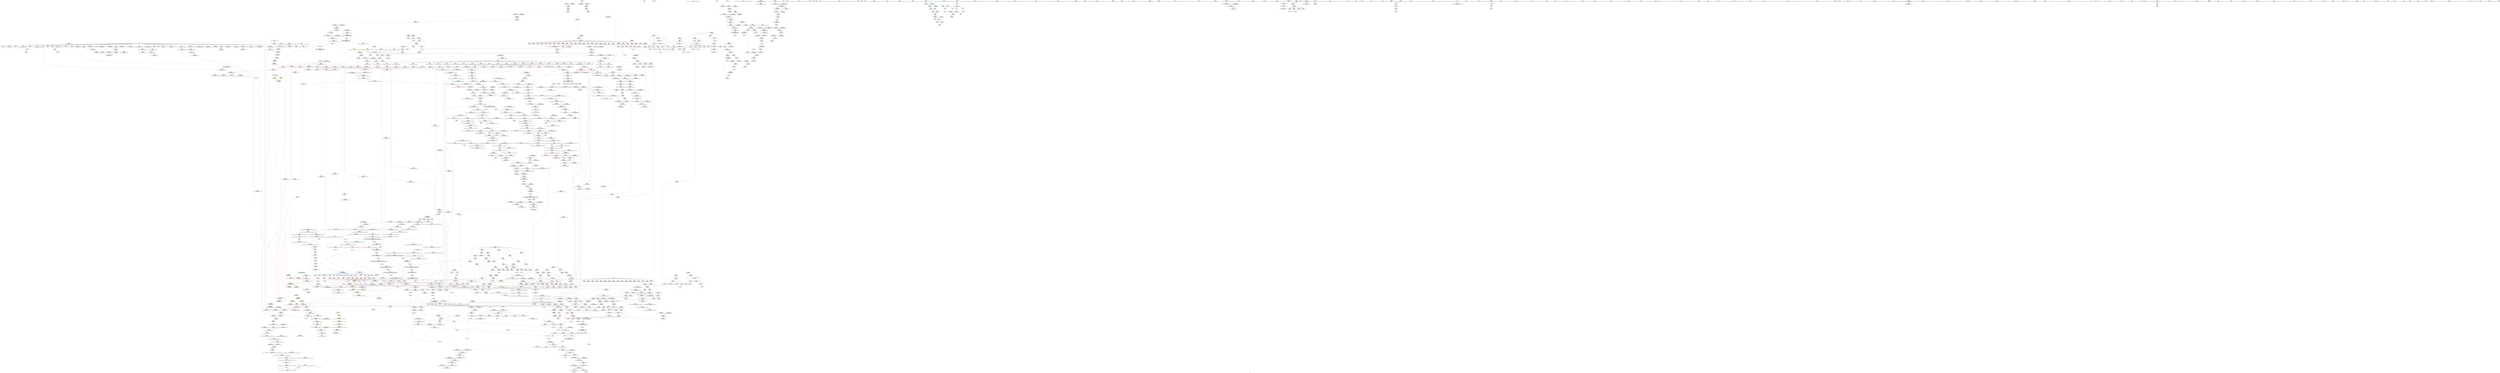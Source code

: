 digraph "SVFG" {
	label="SVFG";

	Node0x55e6322bcdb0 [shape=record,color=grey,label="{NodeID: 0\nNullPtr|{|<s34>104}}"];
	Node0x55e6322bcdb0 -> Node0x55e63232b190[style=solid];
	Node0x55e6322bcdb0 -> Node0x55e63232b290[style=solid];
	Node0x55e6322bcdb0 -> Node0x55e63232b360[style=solid];
	Node0x55e6322bcdb0 -> Node0x55e63232b430[style=solid];
	Node0x55e6322bcdb0 -> Node0x55e63232b500[style=solid];
	Node0x55e6322bcdb0 -> Node0x55e63232b5d0[style=solid];
	Node0x55e6322bcdb0 -> Node0x55e63232b6a0[style=solid];
	Node0x55e6322bcdb0 -> Node0x55e63232b770[style=solid];
	Node0x55e6322bcdb0 -> Node0x55e63232b840[style=solid];
	Node0x55e6322bcdb0 -> Node0x55e63232b910[style=solid];
	Node0x55e6322bcdb0 -> Node0x55e63232b9e0[style=solid];
	Node0x55e6322bcdb0 -> Node0x55e63232bab0[style=solid];
	Node0x55e6322bcdb0 -> Node0x55e63232bb80[style=solid];
	Node0x55e6322bcdb0 -> Node0x55e63232bc50[style=solid];
	Node0x55e6322bcdb0 -> Node0x55e63232bd20[style=solid];
	Node0x55e6322bcdb0 -> Node0x55e63232bdf0[style=solid];
	Node0x55e6322bcdb0 -> Node0x55e63232bec0[style=solid];
	Node0x55e6322bcdb0 -> Node0x55e63232bf90[style=solid];
	Node0x55e6322bcdb0 -> Node0x55e63232c060[style=solid];
	Node0x55e6322bcdb0 -> Node0x55e63232c130[style=solid];
	Node0x55e6322bcdb0 -> Node0x55e63232c200[style=solid];
	Node0x55e6322bcdb0 -> Node0x55e63232c2d0[style=solid];
	Node0x55e6322bcdb0 -> Node0x55e63232c3a0[style=solid];
	Node0x55e6322bcdb0 -> Node0x55e63232c470[style=solid];
	Node0x55e6322bcdb0 -> Node0x55e63232c540[style=solid];
	Node0x55e6322bcdb0 -> Node0x55e63232c610[style=solid];
	Node0x55e6322bcdb0 -> Node0x55e6323589e0[style=solid];
	Node0x55e6322bcdb0 -> Node0x55e63235c080[style=solid];
	Node0x55e6322bcdb0 -> Node0x55e63235c150[style=solid];
	Node0x55e6322bcdb0 -> Node0x55e63235c220[style=solid];
	Node0x55e6322bcdb0 -> Node0x55e63235cff0[style=solid];
	Node0x55e6322bcdb0 -> Node0x55e631c0d090[style=solid];
	Node0x55e6322bcdb0 -> Node0x55e63238dee0[style=solid];
	Node0x55e6322bcdb0 -> Node0x55e63238fb60[style=solid];
	Node0x55e6322bcdb0:s34 -> Node0x55e632474220[style=solid,color=red];
	Node0x55e6323f0090 [shape=record,color=yellow,style=double,label="{NodeID: 1882\n131V_1 = ENCHI(MR_131V_0)\npts\{620003 \}\nFun[_ZNSt6vectorIxSaIxEE6resizeEm]|{|<s1>53|<s2>54|<s3>55|<s4>56|<s5>57|<s6>57}}"];
	Node0x55e6323f0090 -> Node0x55e6323d34b0[style=dashed];
	Node0x55e6323f0090:s1 -> Node0x55e6323cff80[style=dashed,color=red];
	Node0x55e6323f0090:s2 -> Node0x55e6323cff80[style=dashed,color=red];
	Node0x55e6323f0090:s3 -> Node0x55e6323f8bd0[style=dashed,color=red];
	Node0x55e6323f0090:s4 -> Node0x55e6323cff80[style=dashed,color=red];
	Node0x55e6323f0090:s5 -> Node0x55e632332820[style=dashed,color=red];
	Node0x55e6323f0090:s6 -> Node0x55e63235d8e0[style=dashed,color=red];
	Node0x55e6323302c0 [shape=record,color=red,label="{NodeID: 775\n827\<--821\n\<--a4.addr\n_Z4maxiIxEvRT_S0_\n|{<s0>58}}"];
	Node0x55e6323302c0:s0 -> Node0x55e632472b70[style=solid,color=red];
	Node0x55e632326b60 [shape=record,color=purple,label="{NodeID: 443\n334\<--8\narrayidx47\<--dp\n_ZN8Testcase3runEx\n}"];
	Node0x55e63231a260 [shape=record,color=green,label="{NodeID: 111\n767\<--768\n__new_size.addr\<--__new_size.addr_field_insensitive\n_ZNSt6vectorIxSaIxEE6resizeEm\n}"];
	Node0x55e63231a260 -> Node0x55e6323474d0[style=solid];
	Node0x55e63231a260 -> Node0x55e63232fd10[style=solid];
	Node0x55e63231a260 -> Node0x55e63232fde0[style=solid];
	Node0x55e63231a260 -> Node0x55e63232feb0[style=solid];
	Node0x55e63231a260 -> Node0x55e63235c560[style=solid];
	Node0x55e632335cf0 [shape=record,color=red,label="{NodeID: 886\n1585\<--1584\n\<--coerce.dive3\n_ZSt18uninitialized_copyISt13move_iteratorIPxES1_ET0_T_S4_S3_\n|{<s0>114}}"];
	Node0x55e632335cf0:s0 -> Node0x55e632483d70[style=solid,color=red];
	Node0x55e63233c7c0 [shape=record,color=purple,label="{NodeID: 554\n993\<--992\n_M_impl29\<--\n_ZNSt6vectorIxSaIxEE17_M_default_appendEm\n}"];
	Node0x55e632470fb0 [shape=record,color=black,label="{NodeID: 2436\n1634 = PHI(1622, )\n2nd arg _ZSt4copyISt13move_iteratorIPxES1_ET0_T_S4_S3_ }"];
	Node0x55e632470fb0 -> Node0x55e6323615d0[style=solid];
	Node0x55e63231f150 [shape=record,color=green,label="{NodeID: 222\n1561\<--1562\n__last\<--__last_field_insensitive\n_ZSt18uninitialized_copyISt13move_iteratorIPxES1_ET0_T_S4_S3_\n}"];
	Node0x55e63231f150 -> Node0x55e632324c80[style=solid];
	Node0x55e63231f150 -> Node0x55e63233e770[style=solid];
	Node0x55e63235b040 [shape=record,color=blue,label="{NodeID: 997\n531\<--533\narrayidx160\<--inc161\n_ZN8Testcase3runEx\n}"];
	Node0x55e63235b040 -> Node0x55e6323e3410[style=dashed];
	Node0x55e6323421f0 [shape=record,color=red,label="{NodeID: 665\n257\<--199\n\<--v\n_ZN8Testcase3runEx\n}"];
	Node0x55e6323421f0 -> Node0x55e63238ad60[style=solid];
	Node0x55e63247db00 [shape=record,color=black,label="{NodeID: 2547\n227 = PHI()\n}"];
	Node0x55e63232d3a0 [shape=record,color=black,label="{NodeID: 333\n687\<--686\n\<--this1\n_ZNSt6vectorIxSaIxEEC2Ev\n|{<s0>46}}"];
	Node0x55e63232d3a0:s0 -> Node0x55e632483c60[style=solid,color=red];
	Node0x55e632360a70 [shape=record,color=blue,label="{NodeID: 1108\n1545\<--1542\n__i.addr\<--__i\n_ZSt32__make_move_if_noexcept_iteratorIxSt13move_iteratorIPxEET0_PT_\n}"];
	Node0x55e632360a70 -> Node0x55e632335a80[style=dashed];
	Node0x55e632316c50 [shape=record,color=green,label="{NodeID: 1\n7\<--1\n__dso_handle\<--dummyObj\nGlob }"];
	Node0x55e6323f0170 [shape=record,color=yellow,style=double,label="{NodeID: 1883\n143V_1 = ENCHI(MR_143V_0)\npts\{1493 620004 \}\nFun[_ZNSt6vectorIxSaIxEE6resizeEm]|{|<s1>55|<s2>55|<s3>55|<s4>55|<s5>55}}"];
	Node0x55e6323f0170 -> Node0x55e6323d39b0[style=dashed];
	Node0x55e6323f0170:s1 -> Node0x55e632331d90[style=dashed,color=red];
	Node0x55e6323f0170:s2 -> Node0x55e632332410[style=dashed,color=red];
	Node0x55e6323f0170:s3 -> Node0x55e63235d670[style=dashed,color=red];
	Node0x55e6323f0170:s4 -> Node0x55e6323dc610[style=dashed,color=red];
	Node0x55e6323f0170:s5 -> Node0x55e6323f8a10[style=dashed,color=red];
	Node0x55e632330390 [shape=record,color=red,label="{NodeID: 776\n832\<--821\n\<--a4.addr\n_Z4maxiIxEvRT_S0_\n}"];
	Node0x55e632330390 -> Node0x55e63235c970[style=solid];
	Node0x55e632326c30 [shape=record,color=purple,label="{NodeID: 444\n336\<--8\narrayidx48\<--dp\n_ZN8Testcase3runEx\n}"];
	Node0x55e63231a330 [shape=record,color=green,label="{NodeID: 112\n774\<--775\n_ZNKSt6vectorIxSaIxEE4sizeEv\<--_ZNKSt6vectorIxSaIxEE4sizeEv_field_insensitive\n}"];
	Node0x55e6323f8850 [shape=record,color=yellow,style=double,label="{NodeID: 1994\n171V_1 = ENCHI(MR_171V_0)\npts\{871 \}\nFun[_ZNSt6vectorIxSaIxEE17_M_default_appendEm]}"];
	Node0x55e6323f8850 -> Node0x55e63235d190[style=dashed];
	Node0x55e632335dc0 [shape=record,color=red,label="{NodeID: 887\n1587\<--1586\n\<--coerce.dive4\n_ZSt18uninitialized_copyISt13move_iteratorIPxES1_ET0_T_S4_S3_\n|{<s0>114}}"];
	Node0x55e632335dc0:s0 -> Node0x55e632483e80[style=solid,color=red];
	Node0x55e63233c890 [shape=record,color=purple,label="{NodeID: 555\n994\<--992\n_M_start30\<--\n_ZNSt6vectorIxSaIxEE17_M_default_appendEm\n}"];
	Node0x55e63233c890 -> Node0x55e6323321a0[style=solid];
	Node0x55e6324710f0 [shape=record,color=black,label="{NodeID: 2437\n1896 = PHI(569, )\n0th arg _ZNSt6vectorIxSaIxEED2Ev }"];
	Node0x55e6324710f0 -> Node0x55e632363240[style=solid];
	Node0x55e63231f220 [shape=record,color=green,label="{NodeID: 223\n1563\<--1564\n__result.addr\<--__result.addr_field_insensitive\n_ZSt18uninitialized_copyISt13move_iteratorIPxES1_ET0_T_S4_S3_\n}"];
	Node0x55e63231f220 -> Node0x55e632335c20[style=solid];
	Node0x55e63231f220 -> Node0x55e632360ce0[style=solid];
	Node0x55e63235b110 [shape=record,color=blue,label="{NodeID: 998\n565\<--564\nthis.addr\<--this\n_ZN8TestcaseD2Ev\n}"];
	Node0x55e63235b110 -> Node0x55e632345fb0[style=dashed];
	Node0x55e6323422c0 [shape=record,color=red,label="{NodeID: 666\n267\<--199\n\<--v\n_ZN8Testcase3runEx\n}"];
	Node0x55e6323422c0 -> Node0x55e63238aa60[style=solid];
	Node0x55e63247dc00 [shape=record,color=black,label="{NodeID: 2548\n231 = PHI()\n}"];
	Node0x55e63232d470 [shape=record,color=black,label="{NodeID: 334\n727\<--726\n\<--this1\n_ZNSt12_Vector_baseIxSaIxEE12_Vector_implC2Ev\n|{<s0>51}}"];
	Node0x55e63232d470:s0 -> Node0x55e6324753c0[style=solid,color=red];
	Node0x55e632360b40 [shape=record,color=blue,label="{NodeID: 1109\n1571\<--1556\ncoerce.dive\<--__first.coerce\n_ZSt18uninitialized_copyISt13move_iteratorIPxES1_ET0_T_S4_S3_\n}"];
	Node0x55e632360b40 -> Node0x55e632358230[style=dashed];
	Node0x55e632316ce0 [shape=record,color=green,label="{NodeID: 2\n11\<--1\n_ZSt3cin\<--dummyObj\nGlob }"];
	Node0x55e632330460 [shape=record,color=red,label="{NodeID: 777\n831\<--828\n\<--call\n_Z4maxiIxEvRT_S0_\n}"];
	Node0x55e632330460 -> Node0x55e63235c970[style=solid];
	Node0x55e632326d00 [shape=record,color=purple,label="{NodeID: 445\n338\<--8\narrayidx49\<--dp\n_ZN8Testcase3runEx\n}"];
	Node0x55e63231a430 [shape=record,color=green,label="{NodeID: 113\n782\<--783\n_ZNSt6vectorIxSaIxEE17_M_default_appendEm\<--_ZNSt6vectorIxSaIxEE17_M_default_appendEm_field_insensitive\n}"];
	Node0x55e6323f8930 [shape=record,color=yellow,style=double,label="{NodeID: 1995\n173V_1 = ENCHI(MR_173V_0)\npts\{873 \}\nFun[_ZNSt6vectorIxSaIxEE17_M_default_appendEm]}"];
	Node0x55e6323f8930 -> Node0x55e63235d260[style=dashed];
	Node0x55e632335e90 [shape=record,color=red,label="{NodeID: 888\n1622\<--1605\n\<--__result.addr\n_ZNSt20__uninitialized_copyILb1EE13__uninit_copyISt13move_iteratorIPxES3_EET0_T_S6_S5_\n|{<s0>117}}"];
	Node0x55e632335e90:s0 -> Node0x55e632470fb0[style=solid,color=red];
	Node0x55e63233c960 [shape=record,color=purple,label="{NodeID: 556\n997\<--996\n_M_impl31\<--\n_ZNSt6vectorIxSaIxEE17_M_default_appendEm\n}"];
	Node0x55e632471230 [shape=record,color=black,label="{NodeID: 2438\n802 = PHI(256, 284, 294, 304, 315, 378, 388, 398, 408, 536, 540, 544, 548, )\n0th arg _ZNSt6vectorIxSaIxEEixEm }"];
	Node0x55e632471230 -> Node0x55e63235c630[style=solid];
	Node0x55e63231f2f0 [shape=record,color=green,label="{NodeID: 224\n1565\<--1566\n__assignable\<--__assignable_field_insensitive\n_ZSt18uninitialized_copyISt13move_iteratorIPxES1_ET0_T_S4_S3_\n}"];
	Node0x55e63231f2f0 -> Node0x55e632360db0[style=solid];
	Node0x55e63235b1e0 [shape=record,color=blue,label="{NodeID: 999\n578\<--575\nthis.addr\<--this\n_ZNSt8ios_base4setfESt13_Ios_FmtflagsS0_\n}"];
	Node0x55e63235b1e0 -> Node0x55e632346080[style=dashed];
	Node0x55e632342390 [shape=record,color=red,label="{NodeID: 667\n283\<--201\n\<--a\n_ZN8Testcase3runEx\n}"];
	Node0x55e632342390 -> Node0x55e63238dbe0[style=solid];
	Node0x55e63247dd00 [shape=record,color=black,label="{NodeID: 2549\n235 = PHI()\n}"];
	Node0x55e63232d540 [shape=record,color=black,label="{NodeID: 335\n744\<--743\n\<--this1\n_ZNSaIxEC2Ev\n|{<s0>52}}"];
	Node0x55e63232d540:s0 -> Node0x55e632477530[style=solid,color=red];
	Node0x55e632360c10 [shape=record,color=blue,label="{NodeID: 1110\n1573\<--1557\ncoerce.dive1\<--__last.coerce\n_ZSt18uninitialized_copyISt13move_iteratorIPxES1_ET0_T_S4_S3_\n}"];
	Node0x55e632360c10 -> Node0x55e632358300[style=dashed];
	Node0x55e6323173a0 [shape=record,color=green,label="{NodeID: 3\n14\<--1\n_ZSt4cout\<--dummyObj\nGlob }"];
	Node0x55e632330530 [shape=record,color=red,label="{NodeID: 778\n840\<--837\nthis1\<--this.addr\n_ZNKSt6vectorIxSaIxEE4sizeEv\n}"];
	Node0x55e632330530 -> Node0x55e63232d880[style=solid];
	Node0x55e632330530 -> Node0x55e63232d950[style=solid];
	Node0x55e632326dd0 [shape=record,color=purple,label="{NodeID: 446\n340\<--8\narrayidx50\<--dp\n_ZN8Testcase3runEx\n}"];
	Node0x55e632326dd0 -> Node0x55e632359d90[style=solid];
	Node0x55e63231f790 [shape=record,color=green,label="{NodeID: 114\n796\<--797\n_ZNSt6vectorIxSaIxEE15_M_erase_at_endEPx\<--_ZNSt6vectorIxSaIxEE15_M_erase_at_endEPx_field_insensitive\n}"];
	Node0x55e6323f8a10 [shape=record,color=yellow,style=double,label="{NodeID: 1996\n59V_1 = ENCHI(MR_59V_0)\npts\{1493 \}\nFun[_ZNSt6vectorIxSaIxEE17_M_default_appendEm]|{|<s1>60|<s2>65}}"];
	Node0x55e6323f8a10 -> Node0x55e6323db710[style=dashed];
	Node0x55e6323f8a10:s1 -> Node0x55e6323fe950[style=dashed,color=red];
	Node0x55e6323f8a10:s2 -> Node0x55e6323fe950[style=dashed,color=red];
	Node0x55e632335f60 [shape=record,color=red,label="{NodeID: 889\n1624\<--1623\n\<--coerce.dive3\n_ZNSt20__uninitialized_copyILb1EE13__uninit_copyISt13move_iteratorIPxES3_EET0_T_S6_S5_\n|{<s0>117}}"];
	Node0x55e632335f60:s0 -> Node0x55e632470d30[style=solid,color=red];
	Node0x55e63233ca30 [shape=record,color=purple,label="{NodeID: 557\n998\<--996\n_M_finish32\<--\n_ZNSt6vectorIxSaIxEE17_M_default_appendEm\n}"];
	Node0x55e63233ca30 -> Node0x55e632332270[style=solid];
	Node0x55e632471d30 [shape=record,color=black,label="{NodeID: 2439\n803 = PHI(260, 247, 102, 306, 317, 247, 102, 306, 317, 247, 102, 306, 317, )\n1st arg _ZNSt6vectorIxSaIxEEixEm }"];
	Node0x55e632471d30 -> Node0x55e63235c700[style=solid];
	Node0x55e63231f3c0 [shape=record,color=green,label="{NodeID: 225\n1567\<--1568\nagg.tmp\<--agg.tmp_field_insensitive\n_ZSt18uninitialized_copyISt13move_iteratorIPxES1_ET0_T_S4_S3_\n}"];
	Node0x55e63231f3c0 -> Node0x55e632324d50[style=solid];
	Node0x55e63231f3c0 -> Node0x55e63233e840[style=solid];
	Node0x55e63235b2b0 [shape=record,color=blue,label="{NodeID: 1000\n580\<--576\n__fmtfl.addr\<--__fmtfl\n_ZNSt8ios_base4setfESt13_Ios_FmtflagsS0_\n}"];
	Node0x55e63235b2b0 -> Node0x55e632346150[style=dashed];
	Node0x55e632342460 [shape=record,color=red,label="{NodeID: 668\n331\<--201\n\<--a\n_ZN8Testcase3runEx\n}"];
	Node0x55e63247ddd0 [shape=record,color=black,label="{NodeID: 2550\n237 = PHI()\n}"];
	Node0x55e63232d610 [shape=record,color=black,label="{NodeID: 336\n789\<--771\n\<--this1\n_ZNSt6vectorIxSaIxEE6resizeEm\n}"];
	Node0x55e63232d610 -> Node0x55e63233b780[style=solid];
	Node0x55e63232d610 -> Node0x55e63233b850[style=solid];
	Node0x55e632360ce0 [shape=record,color=blue,label="{NodeID: 1111\n1563\<--1558\n__result.addr\<--__result\n_ZSt18uninitialized_copyISt13move_iteratorIPxES1_ET0_T_S4_S3_\n}"];
	Node0x55e632360ce0 -> Node0x55e632335c20[style=dashed];
	Node0x55e632317430 [shape=record,color=green,label="{NodeID: 4\n15\<--1\n.str\<--dummyObj\nGlob }"];
	Node0x55e632330600 [shape=record,color=red,label="{NodeID: 779\n844\<--843\n\<--_M_finish\n_ZNKSt6vectorIxSaIxEE4sizeEv\n}"];
	Node0x55e632330600 -> Node0x55e63232da20[style=solid];
	Node0x55e632326ea0 [shape=record,color=purple,label="{NodeID: 447\n368\<--8\n\<--dp\n_ZN8Testcase3runEx\n}"];
	Node0x55e632326ea0 -> Node0x55e63235a270[style=solid];
	Node0x55e63231f890 [shape=record,color=green,label="{NodeID: 115\n804\<--805\nthis.addr\<--this.addr_field_insensitive\n_ZNSt6vectorIxSaIxEEixEm\n}"];
	Node0x55e63231f890 -> Node0x55e632330050[style=solid];
	Node0x55e63231f890 -> Node0x55e63235c630[style=solid];
	Node0x55e6323f8af0 [shape=record,color=yellow,style=double,label="{NodeID: 1997\n67V_1 = ENCHI(MR_67V_0)\npts\{620002 \}\nFun[_ZNSt6vectorIxSaIxEE17_M_default_appendEm]|{|<s6>61|<s7>62}}"];
	Node0x55e6323f8af0 -> Node0x55e632332000[style=dashed];
	Node0x55e6323f8af0 -> Node0x55e6323321a0[style=dashed];
	Node0x55e6323f8af0 -> Node0x55e632332340[style=dashed];
	Node0x55e6323f8af0 -> Node0x55e6323324e0[style=dashed];
	Node0x55e6323f8af0 -> Node0x55e63235d4d0[style=dashed];
	Node0x55e6323f8af0 -> Node0x55e6323dbc10[style=dashed];
	Node0x55e6323f8af0:s6 -> Node0x55e6323fdc20[style=dashed,color=red];
	Node0x55e6323f8af0:s7 -> Node0x55e6323cfea0[style=dashed,color=red];
	Node0x55e632336030 [shape=record,color=red,label="{NodeID: 890\n1626\<--1625\n\<--coerce.dive4\n_ZNSt20__uninitialized_copyILb1EE13__uninit_copyISt13move_iteratorIPxES3_EET0_T_S6_S5_\n|{<s0>117}}"];
	Node0x55e632336030:s0 -> Node0x55e632470e70[style=solid,color=red];
	Node0x55e63233cb00 [shape=record,color=purple,label="{NodeID: 558\n1005\<--1004\n_M_impl34\<--\n_ZNSt6vectorIxSaIxEE17_M_default_appendEm\n}"];
	Node0x55e632472170 [shape=record,color=black,label="{NodeID: 2440\n1780 = PHI(1694, )\n0th arg _ZNKSt13move_iteratorIPxE4baseEv }"];
	Node0x55e632472170 -> Node0x55e6323623a0[style=solid];
	Node0x55e63231f490 [shape=record,color=green,label="{NodeID: 226\n1569\<--1570\nagg.tmp2\<--agg.tmp2_field_insensitive\n_ZSt18uninitialized_copyISt13move_iteratorIPxES1_ET0_T_S4_S3_\n}"];
	Node0x55e63231f490 -> Node0x55e632324e20[style=solid];
	Node0x55e63231f490 -> Node0x55e63233e910[style=solid];
	Node0x55e63235b380 [shape=record,color=blue,label="{NodeID: 1001\n582\<--577\n__mask.addr\<--__mask\n_ZNSt8ios_base4setfESt13_Ios_FmtflagsS0_\n}"];
	Node0x55e63235b380 -> Node0x55e632346220[style=dashed];
	Node0x55e63235b380 -> Node0x55e6323462f0[style=dashed];
	Node0x55e632342530 [shape=record,color=red,label="{NodeID: 669\n364\<--201\n\<--a\n_ZN8Testcase3runEx\n}"];
	Node0x55e632342530 -> Node0x55e632388960[style=solid];
	Node0x55e63247df00 [shape=record,color=black,label="{NodeID: 2551\n239 = PHI()\n}"];
	Node0x55e63232d6e0 [shape=record,color=black,label="{NodeID: 337\n811\<--810\n\<--this1\n_ZNSt6vectorIxSaIxEEixEm\n}"];
	Node0x55e63232d6e0 -> Node0x55e63233b920[style=solid];
	Node0x55e63232d6e0 -> Node0x55e63233b9f0[style=solid];
	Node0x55e632360db0 [shape=record,color=blue,label="{NodeID: 1112\n1565\<--1289\n__assignable\<--\n_ZSt18uninitialized_copyISt13move_iteratorIPxES1_ET0_T_S4_S3_\n}"];
	Node0x55e6323174c0 [shape=record,color=green,label="{NodeID: 5\n17\<--1\n.str.1\<--dummyObj\nGlob }"];
	Node0x55e6323306d0 [shape=record,color=red,label="{NodeID: 780\n848\<--847\n\<--_M_start\n_ZNKSt6vectorIxSaIxEE4sizeEv\n}"];
	Node0x55e6323306d0 -> Node0x55e63232daf0[style=solid];
	Node0x55e632326f70 [shape=record,color=purple,label="{NodeID: 448\n457\<--8\narrayidx117\<--dp\n_ZN8Testcase3runEx\n}"];
	Node0x55e63231f960 [shape=record,color=green,label="{NodeID: 116\n806\<--807\n__n.addr\<--__n.addr_field_insensitive\n_ZNSt6vectorIxSaIxEEixEm\n}"];
	Node0x55e63231f960 -> Node0x55e632330120[style=solid];
	Node0x55e63231f960 -> Node0x55e63235c700[style=solid];
	Node0x55e6323f8bd0 [shape=record,color=yellow,style=double,label="{NodeID: 1998\n131V_1 = ENCHI(MR_131V_0)\npts\{620003 \}\nFun[_ZNSt6vectorIxSaIxEE17_M_default_appendEm]|{|<s7>61|<s8>62}}"];
	Node0x55e6323f8bd0 -> Node0x55e632331e60[style=dashed];
	Node0x55e6323f8bd0 -> Node0x55e632331f30[style=dashed];
	Node0x55e6323f8bd0 -> Node0x55e6323320d0[style=dashed];
	Node0x55e6323f8bd0 -> Node0x55e632332270[style=dashed];
	Node0x55e6323f8bd0 -> Node0x55e63235ccb0[style=dashed];
	Node0x55e6323f8bd0 -> Node0x55e63235d5a0[style=dashed];
	Node0x55e6323f8bd0 -> Node0x55e6323dc110[style=dashed];
	Node0x55e6323f8bd0:s7 -> Node0x55e6323fdc20[style=dashed,color=red];
	Node0x55e6323f8bd0:s8 -> Node0x55e6323cff80[style=dashed,color=red];
	Node0x55e632336100 [shape=record,color=red,label="{NodeID: 891\n1664\<--1639\n\<--__result.addr\n_ZSt4copyISt13move_iteratorIPxES1_ET0_T_S4_S3_\n|{<s0>122}}"];
	Node0x55e632336100:s0 -> Node0x55e632478f70[style=solid,color=red];
	Node0x55e63233cbd0 [shape=record,color=purple,label="{NodeID: 559\n1006\<--1004\n_M_start35\<--\n_ZNSt6vectorIxSaIxEE17_M_default_appendEm\n}"];
	Node0x55e63233cbd0 -> Node0x55e632332340[style=solid];
	Node0x55e632472280 [shape=record,color=black,label="{NodeID: 2441\n1425 = PHI(1390, )\n0th arg _ZNSt16allocator_traitsISaIxEE8max_sizeERKS0_ }"];
	Node0x55e632472280 -> Node0x55e63235ff10[style=solid];
	Node0x55e63231f560 [shape=record,color=green,label="{NodeID: 227\n1589\<--1590\n_ZNSt20__uninitialized_copyILb1EE13__uninit_copyISt13move_iteratorIPxES3_EET0_T_S6_S5_\<--_ZNSt20__uninitialized_copyILb1EE13__uninit_copyISt13move_iteratorIPxES3_EET0_T_S6_S5__field_insensitive\n}"];
	Node0x55e63235b450 [shape=record,color=blue,label="{NodeID: 1002\n584\<--591\n__old\<--\n_ZNSt8ios_base4setfESt13_Ios_FmtflagsS0_\n}"];
	Node0x55e63235b450 -> Node0x55e6323463c0[style=dashed];
	Node0x55e6323d2fb0 [shape=record,color=black,label="{NodeID: 1777\nMR_67V_3 = PHI(MR_67V_1, MR_67V_2, )\npts\{620002 \}\n|{<s0>20|<s1>27}}"];
	Node0x55e6323d2fb0:s0 -> Node0x55e632413dc0[style=dashed,color=blue];
	Node0x55e6323d2fb0:s1 -> Node0x55e6324140e0[style=dashed,color=blue];
	Node0x55e632342600 [shape=record,color=red,label="{NodeID: 670\n293\<--203\n\<--b\n_ZN8Testcase3runEx\n}"];
	Node0x55e632342600 -> Node0x55e63238e660[style=solid];
	Node0x55e63247dfd0 [shape=record,color=black,label="{NodeID: 2552\n255 = PHI()\n}"];
	Node0x55e63232d7b0 [shape=record,color=black,label="{NodeID: 338\n801\<--816\n_ZNSt6vectorIxSaIxEEixEm_ret\<--add.ptr\n_ZNSt6vectorIxSaIxEEixEm\n|{<s0>22|<s1>23|<s2>24|<s3>25|<s4>26|<s5>28|<s6>29|<s7>30|<s8>31|<s9>33|<s10>34|<s11>35|<s12>36}}"];
	Node0x55e63232d7b0:s0 -> Node0x55e63247e0a0[style=solid,color=blue];
	Node0x55e63232d7b0:s1 -> Node0x55e63247e360[style=solid,color=blue];
	Node0x55e63232d7b0:s2 -> Node0x55e63247e470[style=solid,color=blue];
	Node0x55e63232d7b0:s3 -> Node0x55e63247d570[style=solid,color=blue];
	Node0x55e63232d7b0:s4 -> Node0x55e63247d710[style=solid,color=blue];
	Node0x55e63232d7b0:s5 -> Node0x55e63247ee10[style=solid,color=blue];
	Node0x55e63232d7b0:s6 -> Node0x55e63247ef50[style=solid,color=blue];
	Node0x55e63232d7b0:s7 -> Node0x55e63247f090[style=solid,color=blue];
	Node0x55e63232d7b0:s8 -> Node0x55e63247f1d0[style=solid,color=blue];
	Node0x55e63232d7b0:s9 -> Node0x55e63247f310[style=solid,color=blue];
	Node0x55e63232d7b0:s10 -> Node0x55e63247f450[style=solid,color=blue];
	Node0x55e63232d7b0:s11 -> Node0x55e63247f590[style=solid,color=blue];
	Node0x55e63232d7b0:s12 -> Node0x55e63247f6d0[style=solid,color=blue];
	Node0x55e632360e80 [shape=record,color=blue, style = dotted,label="{NodeID: 1113\n2014\<--2016\noffset_0\<--dummyVal\n_ZSt18uninitialized_copyISt13move_iteratorIPxES1_ET0_T_S4_S3_\n}"];
	Node0x55e632360e80 -> Node0x55e632335cf0[style=dashed];
	Node0x55e632317550 [shape=record,color=green,label="{NodeID: 6\n19\<--1\n.str.2\<--dummyObj\nGlob }"];
	Node0x55e6323f0660 [shape=record,color=yellow,style=double,label="{NodeID: 1888\n20V_1 = ENCHI(MR_20V_0)\npts\{620002 620003 620004 \}\nFun[_ZNSt6vectorIxSaIxEEC2Ev]|{<s0>46}}"];
	Node0x55e6323f0660:s0 -> Node0x55e6323ef3c0[style=dashed,color=red];
	Node0x55e6323307a0 [shape=record,color=red,label="{NodeID: 781\n876\<--858\nthis1\<--this.addr\n_ZNSt6vectorIxSaIxEE17_M_default_appendEm\n|{|<s22>61|<s23>62}}"];
	Node0x55e6323307a0 -> Node0x55e63232dc90[style=solid];
	Node0x55e6323307a0 -> Node0x55e63232dd60[style=solid];
	Node0x55e6323307a0 -> Node0x55e63232de30[style=solid];
	Node0x55e6323307a0 -> Node0x55e63232df00[style=solid];
	Node0x55e6323307a0 -> Node0x55e63232dfd0[style=solid];
	Node0x55e6323307a0 -> Node0x55e63232e0a0[style=solid];
	Node0x55e6323307a0 -> Node0x55e63232e170[style=solid];
	Node0x55e6323307a0 -> Node0x55e63232e240[style=solid];
	Node0x55e6323307a0 -> Node0x55e63232e310[style=solid];
	Node0x55e6323307a0 -> Node0x55e63232e3e0[style=solid];
	Node0x55e6323307a0 -> Node0x55e63232e4b0[style=solid];
	Node0x55e6323307a0 -> Node0x55e63232e580[style=solid];
	Node0x55e6323307a0 -> Node0x55e63232e650[style=solid];
	Node0x55e6323307a0 -> Node0x55e63232e720[style=solid];
	Node0x55e6323307a0 -> Node0x55e63232e7f0[style=solid];
	Node0x55e6323307a0 -> Node0x55e63232e8c0[style=solid];
	Node0x55e6323307a0 -> Node0x55e63232e990[style=solid];
	Node0x55e6323307a0 -> Node0x55e63232ea60[style=solid];
	Node0x55e6323307a0 -> Node0x55e63232eb30[style=solid];
	Node0x55e6323307a0 -> Node0x55e63232ec00[style=solid];
	Node0x55e6323307a0 -> Node0x55e63232ecd0[style=solid];
	Node0x55e6323307a0 -> Node0x55e63232eda0[style=solid];
	Node0x55e6323307a0:s22 -> Node0x55e6324789c0[style=solid,color=red];
	Node0x55e6323307a0:s23 -> Node0x55e6324733f0[style=solid,color=red];
	Node0x55e632327040 [shape=record,color=purple,label="{NodeID: 449\n460\<--8\narrayidx119\<--dp\n_ZN8Testcase3runEx\n}"];
	Node0x55e63231fa30 [shape=record,color=green,label="{NodeID: 117\n821\<--822\na4.addr\<--a4.addr_field_insensitive\n_Z4maxiIxEvRT_S0_\n}"];
	Node0x55e63231fa30 -> Node0x55e6323302c0[style=solid];
	Node0x55e63231fa30 -> Node0x55e632330390[style=solid];
	Node0x55e63231fa30 -> Node0x55e63235c7d0[style=solid];
	Node0x55e6323361d0 [shape=record,color=red,label="{NodeID: 892\n1654\<--1653\n\<--coerce.dive2\n_ZSt4copyISt13move_iteratorIPxES1_ET0_T_S4_S3_\n|{<s0>119}}"];
	Node0x55e6323361d0:s0 -> Node0x55e632477a30[style=solid,color=red];
	Node0x55e63233cca0 [shape=record,color=purple,label="{NodeID: 560\n1009\<--1008\n_M_impl36\<--\n_ZNSt6vectorIxSaIxEE17_M_default_appendEm\n}"];
	Node0x55e632472390 [shape=record,color=black,label="{NodeID: 2442\n1250 = PHI(982, 1003, 1941, )\n0th arg _ZNSt12_Vector_baseIxSaIxEE13_M_deallocateEPxm }"];
	Node0x55e632472390 -> Node0x55e63235e9f0[style=solid];
	Node0x55e63231f660 [shape=record,color=green,label="{NodeID: 228\n1601\<--1602\n__first\<--__first_field_insensitive\n_ZNSt20__uninitialized_copyILb1EE13__uninit_copyISt13move_iteratorIPxES3_EET0_T_S6_S5_\n}"];
	Node0x55e63231f660 -> Node0x55e632324fc0[style=solid];
	Node0x55e63231f660 -> Node0x55e63233ed20[style=solid];
	Node0x55e63235b520 [shape=record,color=blue,label="{NodeID: 1003\n615\<--613\n__a.addr\<--__a\n_ZStaNRSt13_Ios_FmtflagsS_\n}"];
	Node0x55e63235b520 -> Node0x55e632346560[style=dashed];
	Node0x55e63235b520 -> Node0x55e632346630[style=dashed];
	Node0x55e6323d34b0 [shape=record,color=black,label="{NodeID: 1778\nMR_131V_3 = PHI(MR_131V_5, MR_131V_2, )\npts\{620003 \}\n|{<s0>20|<s1>27}}"];
	Node0x55e6323d34b0:s0 -> Node0x55e632413ea0[style=dashed,color=blue];
	Node0x55e6323d34b0:s1 -> Node0x55e6324141c0[style=dashed,color=blue];
	Node0x55e6323426d0 [shape=record,color=red,label="{NodeID: 671\n333\<--203\n\<--b\n_ZN8Testcase3runEx\n}"];
	Node0x55e63247e0a0 [shape=record,color=black,label="{NodeID: 2553\n261 = PHI(801, )\n}"];
	Node0x55e63247e0a0 -> Node0x55e632343f30[style=solid];
	Node0x55e63247e0a0 -> Node0x55e632359640[style=solid];
	Node0x55e63232d880 [shape=record,color=black,label="{NodeID: 339\n841\<--840\n\<--this1\n_ZNKSt6vectorIxSaIxEE4sizeEv\n}"];
	Node0x55e63232d880 -> Node0x55e63233bac0[style=solid];
	Node0x55e63232d880 -> Node0x55e63233bb90[style=solid];
	Node0x55e632360f50 [shape=record,color=blue, style = dotted,label="{NodeID: 1114\n2017\<--2019\noffset_0\<--dummyVal\n_ZSt18uninitialized_copyISt13move_iteratorIPxES1_ET0_T_S4_S3_\n}"];
	Node0x55e632360f50 -> Node0x55e632335dc0[style=dashed];
	Node0x55e6323175e0 [shape=record,color=green,label="{NodeID: 7\n21\<--1\n.str.3\<--dummyObj\nGlob }"];
	Node0x55e632330870 [shape=record,color=red,label="{NodeID: 782\n877\<--860\n\<--__n.addr\n_ZNSt6vectorIxSaIxEE17_M_default_appendEm\n}"];
	Node0x55e632330870 -> Node0x55e63238f860[style=solid];
	Node0x55e632327110 [shape=record,color=purple,label="{NodeID: 450\n463\<--8\narrayidx121\<--dp\n_ZN8Testcase3runEx\n}"];
	Node0x55e63231fb00 [shape=record,color=green,label="{NodeID: 118\n823\<--824\nb4.addr\<--b4.addr_field_insensitive\n_Z4maxiIxEvRT_S0_\n|{|<s1>58}}"];
	Node0x55e63231fb00 -> Node0x55e63235c8a0[style=solid];
	Node0x55e63231fb00:s1 -> Node0x55e632472c80[style=solid,color=red];
	Node0x55e6323362a0 [shape=record,color=red,label="{NodeID: 893\n1662\<--1661\n\<--coerce.dive4\n_ZSt4copyISt13move_iteratorIPxES1_ET0_T_S4_S3_\n|{<s0>121}}"];
	Node0x55e6323362a0:s0 -> Node0x55e632477a30[style=solid,color=red];
	Node0x55e63233cd70 [shape=record,color=purple,label="{NodeID: 561\n1010\<--1008\n_M_end_of_storage37\<--\n_ZNSt6vectorIxSaIxEE17_M_default_appendEm\n}"];
	Node0x55e63233cd70 -> Node0x55e632332410[style=solid];
	Node0x55e632472520 [shape=record,color=black,label="{NodeID: 2443\n1251 = PHI(983, 1007, 1944, )\n1st arg _ZNSt12_Vector_baseIxSaIxEE13_M_deallocateEPxm }"];
	Node0x55e632472520 -> Node0x55e63235eac0[style=solid];
	Node0x55e632327b90 [shape=record,color=green,label="{NodeID: 229\n1603\<--1604\n__last\<--__last_field_insensitive\n_ZNSt20__uninitialized_copyILb1EE13__uninit_copyISt13move_iteratorIPxES3_EET0_T_S6_S5_\n}"];
	Node0x55e632327b90 -> Node0x55e632325090[style=solid];
	Node0x55e632327b90 -> Node0x55e63233edf0[style=solid];
	Node0x55e63235b5f0 [shape=record,color=blue,label="{NodeID: 1004\n617\<--614\n__b.addr\<--__b\n_ZStaNRSt13_Ios_FmtflagsS_\n}"];
	Node0x55e63235b5f0 -> Node0x55e632346700[style=dashed];
	Node0x55e6323d39b0 [shape=record,color=black,label="{NodeID: 1779\nMR_143V_3 = PHI(MR_143V_1, MR_143V_2, )\npts\{1493 620004 \}\n|{<s0>20|<s1>20|<s2>27|<s3>27}}"];
	Node0x55e6323d39b0:s0 -> Node0x55e6323e9810[style=dashed,color=blue];
	Node0x55e6323d39b0:s1 -> Node0x55e632413ea0[style=dashed,color=blue];
	Node0x55e6323d39b0:s2 -> Node0x55e632413f80[style=dashed,color=blue];
	Node0x55e6323d39b0:s3 -> Node0x55e6324141c0[style=dashed,color=blue];
	Node0x55e6323427a0 [shape=record,color=red,label="{NodeID: 672\n359\<--203\n\<--b\n_ZN8Testcase3runEx\n}"];
	Node0x55e6323427a0 -> Node0x55e632388ae0[style=solid];
	Node0x55e63247e360 [shape=record,color=black,label="{NodeID: 2554\n285 = PHI(801, )\n}"];
	Node0x55e63247e360 -> Node0x55e6323440d0[style=solid];
	Node0x55e63232d950 [shape=record,color=black,label="{NodeID: 340\n845\<--840\n\<--this1\n_ZNKSt6vectorIxSaIxEE4sizeEv\n}"];
	Node0x55e63232d950 -> Node0x55e63233bc60[style=solid];
	Node0x55e63232d950 -> Node0x55e63233bd30[style=solid];
	Node0x55e632361020 [shape=record,color=blue,label="{NodeID: 1115\n1611\<--1598\ncoerce.dive\<--__first.coerce\n_ZNSt20__uninitialized_copyILb1EE13__uninit_copyISt13move_iteratorIPxES3_EET0_T_S6_S5_\n}"];
	Node0x55e632361020 -> Node0x55e6323583d0[style=dashed];
	Node0x55e632317670 [shape=record,color=green,label="{NodeID: 8\n24\<--1\n\<--dummyObj\nCan only get source location for instruction, argument, global var or function.}"];
	Node0x55e632330940 [shape=record,color=red,label="{NodeID: 783\n892\<--860\n\<--__n.addr\n_ZNSt6vectorIxSaIxEE17_M_default_appendEm\n}"];
	Node0x55e632330940 -> Node0x55e63238f6e0[style=solid];
	Node0x55e6323271e0 [shape=record,color=purple,label="{NodeID: 451\n466\<--8\narrayidx123\<--dp\n_ZN8Testcase3runEx\n}"];
	Node0x55e63231fbd0 [shape=record,color=green,label="{NodeID: 119\n829\<--830\n_ZSt3maxIxERKT_S2_S2_\<--_ZSt3maxIxERKT_S2_S2__field_insensitive\n}"];
	Node0x55e632336370 [shape=record,color=red,label="{NodeID: 894\n1682\<--1673\n\<--__first.addr\n_ZSt14__copy_move_a2ILb1EPxS0_ET1_T0_S2_S1_\n|{<s0>123}}"];
	Node0x55e632336370:s0 -> Node0x55e632477fe0[style=solid,color=red];
	Node0x55e63233ce40 [shape=record,color=purple,label="{NodeID: 562\n1013\<--1012\n_M_impl38\<--\n_ZNSt6vectorIxSaIxEE17_M_default_appendEm\n}"];
	Node0x55e6324726b0 [shape=record,color=black,label="{NodeID: 2444\n1252 = PHI(984, 1019, 1954, )\n2nd arg _ZNSt12_Vector_baseIxSaIxEE13_M_deallocateEPxm }"];
	Node0x55e6324726b0 -> Node0x55e63235eb90[style=solid];
	Node0x55e632327c60 [shape=record,color=green,label="{NodeID: 230\n1605\<--1606\n__result.addr\<--__result.addr_field_insensitive\n_ZNSt20__uninitialized_copyILb1EE13__uninit_copyISt13move_iteratorIPxES3_EET0_T_S6_S5_\n}"];
	Node0x55e632327c60 -> Node0x55e632335e90[style=solid];
	Node0x55e632327c60 -> Node0x55e6323611c0[style=solid];
	Node0x55e63235b6c0 [shape=record,color=blue,label="{NodeID: 1005\n625\<--624\n\<--call\n_ZStaNRSt13_Ios_FmtflagsS_\n}"];
	Node0x55e632342870 [shape=record,color=red,label="{NodeID: 673\n303\<--205\n\<--c\n_ZN8Testcase3runEx\n}"];
	Node0x55e632342870 -> Node0x55e63238f560[style=solid];
	Node0x55e63247e470 [shape=record,color=black,label="{NodeID: 2555\n295 = PHI(801, )\n}"];
	Node0x55e63247e470 -> Node0x55e6323441a0[style=solid];
	Node0x55e63232da20 [shape=record,color=black,label="{NodeID: 341\n849\<--844\nsub.ptr.lhs.cast\<--\n_ZNKSt6vectorIxSaIxEE4sizeEv\n}"];
	Node0x55e63232da20 -> Node0x55e632389ce0[style=solid];
	Node0x55e6323610f0 [shape=record,color=blue,label="{NodeID: 1116\n1613\<--1599\ncoerce.dive1\<--__last.coerce\n_ZNSt20__uninitialized_copyILb1EE13__uninit_copyISt13move_iteratorIPxES3_EET0_T_S6_S5_\n}"];
	Node0x55e6323610f0 -> Node0x55e6323584a0[style=dashed];
	Node0x55e632317770 [shape=record,color=green,label="{NodeID: 9\n68\<--1\n\<--dummyObj\nCan only get source location for instruction, argument, global var or function.}"];
	Node0x55e632330a10 [shape=record,color=red,label="{NodeID: 784\n899\<--860\n\<--__n.addr\n_ZNSt6vectorIxSaIxEE17_M_default_appendEm\n|{<s0>60}}"];
	Node0x55e632330a10:s0 -> Node0x55e6324799c0[style=solid,color=red];
	Node0x55e6323272b0 [shape=record,color=purple,label="{NodeID: 452\n476\<--8\narrayidx129\<--dp\n_ZN8Testcase3runEx\n}"];
	Node0x55e6323272b0 -> Node0x55e632345450[style=solid];
	Node0x55e63231fcd0 [shape=record,color=green,label="{NodeID: 120\n837\<--838\nthis.addr\<--this.addr_field_insensitive\n_ZNKSt6vectorIxSaIxEE4sizeEv\n}"];
	Node0x55e63231fcd0 -> Node0x55e632330530[style=solid];
	Node0x55e63231fcd0 -> Node0x55e63235ca40[style=solid];
	Node0x55e632336440 [shape=record,color=red,label="{NodeID: 895\n1684\<--1675\n\<--__last.addr\n_ZSt14__copy_move_a2ILb1EPxS0_ET1_T0_S2_S1_\n|{<s0>124}}"];
	Node0x55e632336440:s0 -> Node0x55e632477fe0[style=solid,color=red];
	Node0x55e63233cf10 [shape=record,color=purple,label="{NodeID: 563\n1014\<--1012\n_M_start39\<--\n_ZNSt6vectorIxSaIxEE17_M_default_appendEm\n}"];
	Node0x55e63233cf10 -> Node0x55e6323324e0[style=solid];
	Node0x55e632472840 [shape=record,color=black,label="{NodeID: 2445\n1338 = PHI(1328, )\n0th arg _ZSt10__fill_n_aIPxmxEN9__gnu_cxx11__enable_ifIXsr11__is_scalarIT1_EE7__valueET_E6__typeES4_T0_RKS3_ }"];
	Node0x55e632472840 -> Node0x55e63235f3b0[style=solid];
	Node0x55e632327d30 [shape=record,color=green,label="{NodeID: 231\n1607\<--1608\nagg.tmp\<--agg.tmp_field_insensitive\n_ZNSt20__uninitialized_copyILb1EE13__uninit_copyISt13move_iteratorIPxES3_EET0_T_S6_S5_\n}"];
	Node0x55e632327d30 -> Node0x55e632325160[style=solid];
	Node0x55e632327d30 -> Node0x55e63233eec0[style=solid];
	Node0x55e63235b790 [shape=record,color=blue,label="{NodeID: 1006\n630\<--629\n__a.addr\<--__a\n_ZStcoSt13_Ios_Fmtflags\n}"];
	Node0x55e63235b790 -> Node0x55e6323468a0[style=dashed];
	Node0x55e632342940 [shape=record,color=red,label="{NodeID: 674\n335\<--205\n\<--c\n_ZN8Testcase3runEx\n}"];
	Node0x55e63247e580 [shape=record,color=black,label="{NodeID: 2556\n1143 = PHI(835, )\n}"];
	Node0x55e63247e580 -> Node0x55e6323893e0[style=solid];
	Node0x55e63232daf0 [shape=record,color=black,label="{NodeID: 342\n850\<--848\nsub.ptr.rhs.cast\<--\n_ZNKSt6vectorIxSaIxEE4sizeEv\n}"];
	Node0x55e63232daf0 -> Node0x55e632389ce0[style=solid];
	Node0x55e6323611c0 [shape=record,color=blue,label="{NodeID: 1117\n1605\<--1600\n__result.addr\<--__result\n_ZNSt20__uninitialized_copyILb1EE13__uninit_copyISt13move_iteratorIPxES3_EET0_T_S6_S5_\n}"];
	Node0x55e6323611c0 -> Node0x55e632335e90[style=dashed];
	Node0x55e632317870 [shape=record,color=green,label="{NodeID: 10\n70\<--1\n\<--dummyObj\nCan only get source location for instruction, argument, global var or function.}"];
	Node0x55e632330ae0 [shape=record,color=red,label="{NodeID: 785\n912\<--860\n\<--__n.addr\n_ZNSt6vectorIxSaIxEE17_M_default_appendEm\n|{<s0>61}}"];
	Node0x55e632330ae0:s0 -> Node0x55e632478ad0[style=solid,color=red];
	Node0x55e632327380 [shape=record,color=purple,label="{NodeID: 453\n486\<--8\narrayidx133\<--dp\n_ZN8Testcase3runEx\n}"];
	Node0x55e63231fda0 [shape=record,color=green,label="{NodeID: 121\n858\<--859\nthis.addr\<--this.addr_field_insensitive\n_ZNSt6vectorIxSaIxEE17_M_default_appendEm\n}"];
	Node0x55e63231fda0 -> Node0x55e6323307a0[style=solid];
	Node0x55e63231fda0 -> Node0x55e63235cb10[style=solid];
	Node0x55e632336510 [shape=record,color=red,label="{NodeID: 896\n1686\<--1677\n\<--__result.addr\n_ZSt14__copy_move_a2ILb1EPxS0_ET1_T0_S2_S1_\n|{<s0>125}}"];
	Node0x55e632336510:s0 -> Node0x55e632477fe0[style=solid,color=red];
	Node0x55e63233cfe0 [shape=record,color=purple,label="{NodeID: 564\n1023\<--1022\n_M_impl44\<--\n_ZNSt6vectorIxSaIxEE17_M_default_appendEm\n}"];
	Node0x55e632472950 [shape=record,color=black,label="{NodeID: 2446\n1339 = PHI(1331, )\n1st arg _ZSt10__fill_n_aIPxmxEN9__gnu_cxx11__enable_ifIXsr11__is_scalarIT1_EE7__valueET_E6__typeES4_T0_RKS3_ }"];
	Node0x55e632472950 -> Node0x55e63235f480[style=solid];
	Node0x55e632327e00 [shape=record,color=green,label="{NodeID: 232\n1609\<--1610\nagg.tmp2\<--agg.tmp2_field_insensitive\n_ZNSt20__uninitialized_copyILb1EE13__uninit_copyISt13move_iteratorIPxES3_EET0_T_S6_S5_\n}"];
	Node0x55e632327e00 -> Node0x55e632325230[style=solid];
	Node0x55e632327e00 -> Node0x55e63233ef90[style=solid];
	Node0x55e63235b860 [shape=record,color=blue,label="{NodeID: 1007\n640\<--638\n__a.addr\<--__a\n_ZStoRRSt13_Ios_FmtflagsS_\n}"];
	Node0x55e63235b860 -> Node0x55e632346970[style=dashed];
	Node0x55e63235b860 -> Node0x55e632346a40[style=dashed];
	Node0x55e632342a10 [shape=record,color=red,label="{NodeID: 675\n354\<--205\n\<--c\n_ZN8Testcase3runEx\n}"];
	Node0x55e632342a10 -> Node0x55e632388c60[style=solid];
	Node0x55e63247e690 [shape=record,color=black,label="{NodeID: 2557\n1144 = PHI(835, )\n}"];
	Node0x55e63247e690 -> Node0x55e63235df60[style=solid];
	Node0x55e63232dbc0 [shape=record,color=black,label="{NodeID: 343\n835\<--852\n_ZNKSt6vectorIxSaIxEE4sizeEv_ret\<--sub.ptr.div\n_ZNKSt6vectorIxSaIxEE4sizeEv\n|{<s0>53|<s1>54|<s2>56|<s3>62|<s4>83|<s5>85|<s6>86|<s7>88}}"];
	Node0x55e63232dbc0:s0 -> Node0x55e632480cf0[style=solid,color=blue];
	Node0x55e63232dbc0:s1 -> Node0x55e632480e00[style=solid,color=blue];
	Node0x55e63232dbc0:s2 -> Node0x55e632480f10[style=solid,color=blue];
	Node0x55e63232dbc0:s3 -> Node0x55e632481580[style=solid,color=blue];
	Node0x55e63232dbc0:s4 -> Node0x55e632482300[style=solid,color=blue];
	Node0x55e63232dbc0:s5 -> Node0x55e63247e580[style=solid,color=blue];
	Node0x55e63232dbc0:s6 -> Node0x55e63247e690[style=solid,color=blue];
	Node0x55e63232dbc0:s7 -> Node0x55e63247e910[style=solid,color=blue];
	Node0x55e632361290 [shape=record,color=blue, style = dotted,label="{NodeID: 1118\n2020\<--2022\noffset_0\<--dummyVal\n_ZNSt20__uninitialized_copyILb1EE13__uninit_copyISt13move_iteratorIPxES3_EET0_T_S6_S5_\n}"];
	Node0x55e632361290 -> Node0x55e632335f60[style=dashed];
	Node0x55e632317970 [shape=record,color=green,label="{NodeID: 11\n88\<--1\n\<--dummyObj\nCan only get source location for instruction, argument, global var or function.|{<s0>6}}"];
	Node0x55e632317970:s0 -> Node0x55e632477670[style=solid,color=red];
	Node0x55e6323f0af0 [shape=record,color=yellow,style=double,label="{NodeID: 1893\n59V_1 = ENCHI(MR_59V_0)\npts\{1493 \}\nFun[_ZSt34__uninitialized_move_if_noexcept_aIPxS0_SaIxEET0_T_S3_S2_RT1_]|{<s0>94}}"];
	Node0x55e6323f0af0:s0 -> Node0x55e6323fd060[style=dashed,color=red];
	Node0x55e632330bb0 [shape=record,color=red,label="{NodeID: 786\n930\<--860\n\<--__n.addr\n_ZNSt6vectorIxSaIxEE17_M_default_appendEm\n|{<s0>65}}"];
	Node0x55e632330bb0:s0 -> Node0x55e6324799c0[style=solid,color=red];
	Node0x55e632327450 [shape=record,color=purple,label="{NodeID: 454\n489\<--8\narrayidx135\<--dp\n_ZN8Testcase3runEx\n}"];
	Node0x55e63231fe70 [shape=record,color=green,label="{NodeID: 122\n860\<--861\n__n.addr\<--__n.addr_field_insensitive\n_ZNSt6vectorIxSaIxEE17_M_default_appendEm\n}"];
	Node0x55e63231fe70 -> Node0x55e632330870[style=solid];
	Node0x55e63231fe70 -> Node0x55e632330940[style=solid];
	Node0x55e63231fe70 -> Node0x55e632330a10[style=solid];
	Node0x55e63231fe70 -> Node0x55e632330ae0[style=solid];
	Node0x55e63231fe70 -> Node0x55e632330bb0[style=solid];
	Node0x55e63231fe70 -> Node0x55e632330c80[style=solid];
	Node0x55e63231fe70 -> Node0x55e632330d50[style=solid];
	Node0x55e63231fe70 -> Node0x55e63235cbe0[style=solid];
	Node0x55e6323365e0 [shape=record,color=red,label="{NodeID: 897\n1721\<--1709\n\<--__first.addr\n_ZSt13__copy_move_aILb1EPxS0_ET1_T0_S2_S1_\n|{<s0>129}}"];
	Node0x55e6323365e0:s0 -> Node0x55e6324755e0[style=solid,color=red];
	Node0x55e63233d0b0 [shape=record,color=purple,label="{NodeID: 565\n1024\<--1022\n_M_start45\<--\n_ZNSt6vectorIxSaIxEE17_M_default_appendEm\n}"];
	Node0x55e63233d0b0 -> Node0x55e63235d4d0[style=solid];
	Node0x55e632472a60 [shape=record,color=black,label="{NodeID: 2447\n1340 = PHI(1332, )\n2nd arg _ZSt10__fill_n_aIPxmxEN9__gnu_cxx11__enable_ifIXsr11__is_scalarIT1_EE7__valueET_E6__typeES4_T0_RKS3_ }"];
	Node0x55e632472a60 -> Node0x55e63235f550[style=solid];
	Node0x55e632327ed0 [shape=record,color=green,label="{NodeID: 233\n1628\<--1629\n_ZSt4copyISt13move_iteratorIPxES1_ET0_T_S4_S3_\<--_ZSt4copyISt13move_iteratorIPxES1_ET0_T_S4_S3__field_insensitive\n}"];
	Node0x55e63235b930 [shape=record,color=blue,label="{NodeID: 1008\n642\<--639\n__b.addr\<--__b\n_ZStoRRSt13_Ios_FmtflagsS_\n}"];
	Node0x55e63235b930 -> Node0x55e632346b10[style=dashed];
	Node0x55e632342ae0 [shape=record,color=red,label="{NodeID: 676\n314\<--207\n\<--d\n_ZN8Testcase3runEx\n}"];
	Node0x55e632342ae0 -> Node0x55e63238f260[style=solid];
	Node0x55e63247e7d0 [shape=record,color=black,label="{NodeID: 2558\n1146 = PHI(1399, )\n}"];
	Node0x55e63247e7d0 -> Node0x55e632333040[style=solid];
	Node0x55e63232dc90 [shape=record,color=black,label="{NodeID: 344\n880\<--876\n\<--this1\n_ZNSt6vectorIxSaIxEE17_M_default_appendEm\n}"];
	Node0x55e63232dc90 -> Node0x55e63233be00[style=solid];
	Node0x55e63232dc90 -> Node0x55e63233bed0[style=solid];
	Node0x55e632361360 [shape=record,color=blue, style = dotted,label="{NodeID: 1119\n2023\<--2025\noffset_0\<--dummyVal\n_ZNSt20__uninitialized_copyILb1EE13__uninit_copyISt13move_iteratorIPxES3_EET0_T_S6_S5_\n}"];
	Node0x55e632361360 -> Node0x55e632336030[style=dashed];
	Node0x55e632317a70 [shape=record,color=green,label="{NodeID: 12\n102\<--1\n\<--dummyObj\nCan only get source location for instruction, argument, global var or function.|{<s0>24|<s1>29|<s2>34}}"];
	Node0x55e632317a70:s0 -> Node0x55e632471d30[style=solid,color=red];
	Node0x55e632317a70:s1 -> Node0x55e632471d30[style=solid,color=red];
	Node0x55e632317a70:s2 -> Node0x55e632471d30[style=solid,color=red];
	Node0x55e632330c80 [shape=record,color=red,label="{NodeID: 787\n966\<--860\n\<--__n.addr\n_ZNSt6vectorIxSaIxEE17_M_default_appendEm\n}"];
	Node0x55e632327520 [shape=record,color=purple,label="{NodeID: 455\n492\<--8\narrayidx137\<--dp\n_ZN8Testcase3runEx\n}"];
	Node0x55e63231ff40 [shape=record,color=green,label="{NodeID: 123\n862\<--863\n__len\<--__len_field_insensitive\n_ZNSt6vectorIxSaIxEE17_M_default_appendEm\n}"];
	Node0x55e63231ff40 -> Node0x55e632330e20[style=solid];
	Node0x55e63231ff40 -> Node0x55e632330ef0[style=solid];
	Node0x55e63231ff40 -> Node0x55e632330fc0[style=solid];
	Node0x55e63231ff40 -> Node0x55e63235cd80[style=solid];
	Node0x55e6323366b0 [shape=record,color=red,label="{NodeID: 898\n1722\<--1711\n\<--__last.addr\n_ZSt13__copy_move_aILb1EPxS0_ET1_T0_S2_S1_\n|{<s0>129}}"];
	Node0x55e6323366b0:s0 -> Node0x55e6324756f0[style=solid,color=red];
	Node0x55e63233d180 [shape=record,color=purple,label="{NodeID: 566\n1032\<--1031\n_M_impl48\<--\n_ZNSt6vectorIxSaIxEE17_M_default_appendEm\n}"];
	Node0x55e632472b70 [shape=record,color=black,label="{NodeID: 2448\n1871 = PHI(827, )\n0th arg _ZSt3maxIxERKT_S2_S2_ }"];
	Node0x55e632472b70 -> Node0x55e632362f00[style=solid];
	Node0x55e632327fa0 [shape=record,color=green,label="{NodeID: 234\n1635\<--1636\n__first\<--__first_field_insensitive\n_ZSt4copyISt13move_iteratorIPxES1_ET0_T_S4_S3_\n}"];
	Node0x55e632327fa0 -> Node0x55e6323253d0[style=solid];
	Node0x55e632327fa0 -> Node0x55e63233f3a0[style=solid];
	Node0x55e63235ba00 [shape=record,color=blue,label="{NodeID: 1009\n652\<--649\n\<--call\n_ZStoRRSt13_Ios_FmtflagsS_\n}"];
	Node0x55e632342bb0 [shape=record,color=red,label="{NodeID: 677\n337\<--207\n\<--d\n_ZN8Testcase3runEx\n}"];
	Node0x55e63247e910 [shape=record,color=black,label="{NodeID: 2559\n1153 = PHI(835, )\n}"];
	Node0x55e63247e910 -> Node0x55e63238e1e0[style=solid];
	Node0x55e63232dd60 [shape=record,color=black,label="{NodeID: 345\n884\<--876\n\<--this1\n_ZNSt6vectorIxSaIxEE17_M_default_appendEm\n}"];
	Node0x55e63232dd60 -> Node0x55e63233bfa0[style=solid];
	Node0x55e63232dd60 -> Node0x55e63233c070[style=solid];
	Node0x55e632361430 [shape=record,color=blue,label="{NodeID: 1120\n1645\<--1632\ncoerce.dive\<--__first.coerce\n_ZSt4copyISt13move_iteratorIPxES1_ET0_T_S4_S3_\n}"];
	Node0x55e632361430 -> Node0x55e632358570[style=dashed];
	Node0x55e632317b70 [shape=record,color=green,label="{NodeID: 13\n155\<--1\n\<--dummyObj\nCan only get source location for instruction, argument, global var or function.|{<s0>13}}"];
	Node0x55e632317b70:s0 -> Node0x55e6324764f0[style=solid,color=red];
	Node0x55e632330d50 [shape=record,color=red,label="{NodeID: 788\n1029\<--860\n\<--__n.addr\n_ZNSt6vectorIxSaIxEE17_M_default_appendEm\n}"];
	Node0x55e6323275f0 [shape=record,color=purple,label="{NodeID: 456\n495\<--8\narrayidx139\<--dp\n_ZN8Testcase3runEx\n}"];
	Node0x55e632320010 [shape=record,color=green,label="{NodeID: 124\n864\<--865\n__size\<--__size_field_insensitive\n_ZNSt6vectorIxSaIxEE17_M_default_appendEm\n}"];
	Node0x55e632320010 -> Node0x55e632331090[style=solid];
	Node0x55e632320010 -> Node0x55e632331160[style=solid];
	Node0x55e632320010 -> Node0x55e632331230[style=solid];
	Node0x55e632320010 -> Node0x55e63235ce50[style=solid];
	Node0x55e632336780 [shape=record,color=red,label="{NodeID: 899\n1723\<--1713\n\<--__result.addr\n_ZSt13__copy_move_aILb1EPxS0_ET1_T0_S2_S1_\n|{<s0>129}}"];
	Node0x55e632336780:s0 -> Node0x55e632475800[style=solid,color=red];
	Node0x55e63233d250 [shape=record,color=purple,label="{NodeID: 567\n1033\<--1031\n_M_finish49\<--\n_ZNSt6vectorIxSaIxEE17_M_default_appendEm\n}"];
	Node0x55e63233d250 -> Node0x55e63235d5a0[style=solid];
	Node0x55e632472c80 [shape=record,color=black,label="{NodeID: 2449\n1872 = PHI(823, )\n1st arg _ZSt3maxIxERKT_S2_S2_ }"];
	Node0x55e632472c80 -> Node0x55e632362fd0[style=solid];
	Node0x55e632328070 [shape=record,color=green,label="{NodeID: 235\n1637\<--1638\n__last\<--__last_field_insensitive\n_ZSt4copyISt13move_iteratorIPxES1_ET0_T_S4_S3_\n}"];
	Node0x55e632328070 -> Node0x55e6323254a0[style=solid];
	Node0x55e632328070 -> Node0x55e63233f470[style=solid];
	Node0x55e63235bad0 [shape=record,color=blue,label="{NodeID: 1010\n658\<--656\n__a.addr\<--__a\n_ZStanSt13_Ios_FmtflagsS_\n}"];
	Node0x55e63235bad0 -> Node0x55e632346cb0[style=dashed];
	Node0x55e632342c80 [shape=record,color=red,label="{NodeID: 678\n349\<--207\n\<--d\n_ZN8Testcase3runEx\n}"];
	Node0x55e632342c80 -> Node0x55e632388de0[style=solid];
	Node0x55e63247ea50 [shape=record,color=black,label="{NodeID: 2560\n1157 = PHI(1383, )\n}"];
	Node0x55e63247ea50 -> Node0x55e63238e060[style=solid];
	Node0x55e63232de30 [shape=record,color=black,label="{NodeID: 346\n895\<--876\n\<--this1\n_ZNSt6vectorIxSaIxEE17_M_default_appendEm\n}"];
	Node0x55e63232de30 -> Node0x55e63233c140[style=solid];
	Node0x55e63232de30 -> Node0x55e63233c210[style=solid];
	Node0x55e632361500 [shape=record,color=blue,label="{NodeID: 1121\n1647\<--1633\ncoerce.dive1\<--__last.coerce\n_ZSt4copyISt13move_iteratorIPxES1_ET0_T_S4_S3_\n}"];
	Node0x55e632361500 -> Node0x55e632358640[style=dashed];
	Node0x55e632317c70 [shape=record,color=green,label="{NodeID: 14\n156\<--1\n\<--dummyObj\nCan only get source location for instruction, argument, global var or function.|{<s0>13}}"];
	Node0x55e632317c70:s0 -> Node0x55e632476630[style=solid,color=red];
	Node0x55e632330e20 [shape=record,color=red,label="{NodeID: 789\n921\<--862\n\<--__len\n_ZNSt6vectorIxSaIxEE17_M_default_appendEm\n|{<s0>63}}"];
	Node0x55e632330e20:s0 -> Node0x55e632477ed0[style=solid,color=red];
	Node0x55e6323276c0 [shape=record,color=purple,label="{NodeID: 457\n497\<--8\narrayidx140\<--dp\n_ZN8Testcase3runEx\n|{<s0>32}}"];
	Node0x55e6323276c0:s0 -> Node0x55e632472d90[style=solid,color=red];
	Node0x55e6323200e0 [shape=record,color=green,label="{NodeID: 125\n866\<--867\n__new_start\<--__new_start_field_insensitive\n_ZNSt6vectorIxSaIxEE17_M_default_appendEm\n}"];
	Node0x55e6323200e0 -> Node0x55e632331300[style=solid];
	Node0x55e6323200e0 -> Node0x55e6323313d0[style=solid];
	Node0x55e6323200e0 -> Node0x55e6323314a0[style=solid];
	Node0x55e6323200e0 -> Node0x55e632331570[style=solid];
	Node0x55e6323200e0 -> Node0x55e632331640[style=solid];
	Node0x55e6323200e0 -> Node0x55e632331710[style=solid];
	Node0x55e6323200e0 -> Node0x55e6323317e0[style=solid];
	Node0x55e6323200e0 -> Node0x55e63235cf20[style=solid];
	Node0x55e632336850 [shape=record,color=red,label="{NodeID: 900\n1744\<--1732\n\<--__first.addr\n_ZNSt11__copy_moveILb1ELb1ESt26random_access_iterator_tagE8__copy_mIxEEPT_PKS3_S6_S4_\n}"];
	Node0x55e632336850 -> Node0x55e632325b20[style=solid];
	Node0x55e63233d320 [shape=record,color=purple,label="{NodeID: 568\n1039\<--1038\n_M_impl51\<--\n_ZNSt6vectorIxSaIxEE17_M_default_appendEm\n}"];
	Node0x55e632472d90 [shape=record,color=black,label="{NodeID: 2450\n819 = PHI(497, )\n0th arg _Z4maxiIxEvRT_S0_ }"];
	Node0x55e632472d90 -> Node0x55e63235c7d0[style=solid];
	Node0x55e632328140 [shape=record,color=green,label="{NodeID: 236\n1639\<--1640\n__result.addr\<--__result.addr_field_insensitive\n_ZSt4copyISt13move_iteratorIPxES1_ET0_T_S4_S3_\n}"];
	Node0x55e632328140 -> Node0x55e632336100[style=solid];
	Node0x55e632328140 -> Node0x55e6323615d0[style=solid];
	Node0x55e63235bba0 [shape=record,color=blue,label="{NodeID: 1011\n660\<--657\n__b.addr\<--__b\n_ZStanSt13_Ios_FmtflagsS_\n}"];
	Node0x55e63235bba0 -> Node0x55e632346d80[style=dashed];
	Node0x55e632342d50 [shape=record,color=red,label="{NodeID: 679\n325\<--209\n\<--p\n_ZN8Testcase3runEx\n}"];
	Node0x55e632342d50 -> Node0x55e63238f3e0[style=solid];
	Node0x55e63247eb90 [shape=record,color=black,label="{NodeID: 2561\n1160 = PHI(1383, )\n}"];
	Node0x55e63247eb90 -> Node0x55e631c0d160[style=solid];
	Node0x55e63232df00 [shape=record,color=black,label="{NodeID: 347\n900\<--876\n\<--this1\n_ZNSt6vectorIxSaIxEE17_M_default_appendEm\n|{<s0>59}}"];
	Node0x55e63232df00:s0 -> Node0x55e632474b20[style=solid,color=red];
	Node0x55e6323615d0 [shape=record,color=blue,label="{NodeID: 1122\n1639\<--1634\n__result.addr\<--__result\n_ZSt4copyISt13move_iteratorIPxES1_ET0_T_S4_S3_\n}"];
	Node0x55e6323615d0 -> Node0x55e632336100[style=dashed];
	Node0x55e632317d70 [shape=record,color=green,label="{NodeID: 15\n247\<--1\n\<--dummyObj\nCan only get source location for instruction, argument, global var or function.|{<s0>23|<s1>28|<s2>33}}"];
	Node0x55e632317d70:s0 -> Node0x55e632471d30[style=solid,color=red];
	Node0x55e632317d70:s1 -> Node0x55e632471d30[style=solid,color=red];
	Node0x55e632317d70:s2 -> Node0x55e632471d30[style=solid,color=red];
	Node0x55e632330ef0 [shape=record,color=red,label="{NodeID: 790\n984\<--862\n\<--__len\n_ZNSt6vectorIxSaIxEE17_M_default_appendEm\n|{<s0>72}}"];
	Node0x55e632330ef0:s0 -> Node0x55e6324726b0[style=solid,color=red];
	Node0x55e632327790 [shape=record,color=purple,label="{NodeID: 458\n539\<--8\narrayidx165\<--dp\n_ZN8Testcase3runEx\n}"];
	Node0x55e6323201b0 [shape=record,color=green,label="{NodeID: 126\n868\<--869\n__destroy_from\<--__destroy_from_field_insensitive\n_ZNSt6vectorIxSaIxEE17_M_default_appendEm\n}"];
	Node0x55e6323201b0 -> Node0x55e6323318b0[style=solid];
	Node0x55e6323201b0 -> Node0x55e632331980[style=solid];
	Node0x55e6323201b0 -> Node0x55e632331a50[style=solid];
	Node0x55e6323201b0 -> Node0x55e63235cff0[style=solid];
	Node0x55e6323201b0 -> Node0x55e63235d0c0[style=solid];
	Node0x55e632336920 [shape=record,color=red,label="{NodeID: 901\n1755\<--1732\n\<--__first.addr\n_ZNSt11__copy_moveILb1ELb1ESt26random_access_iterator_tagE8__copy_mIxEEPT_PKS3_S6_S4_\n}"];
	Node0x55e632336920 -> Node0x55e632325cc0[style=solid];
	Node0x55e63233d3f0 [shape=record,color=purple,label="{NodeID: 569\n1040\<--1038\n_M_end_of_storage52\<--\n_ZNSt6vectorIxSaIxEE17_M_default_appendEm\n}"];
	Node0x55e63233d3f0 -> Node0x55e63235d670[style=solid];
	Node0x55e632472ea0 [shape=record,color=black,label="{NodeID: 2451\n820 = PHI(498, )\n1st arg _Z4maxiIxEvRT_S0_ }"];
	Node0x55e632472ea0 -> Node0x55e63235c8a0[style=solid];
	Node0x55e632328210 [shape=record,color=green,label="{NodeID: 237\n1641\<--1642\nagg.tmp\<--agg.tmp_field_insensitive\n_ZSt4copyISt13move_iteratorIPxES1_ET0_T_S4_S3_\n}"];
	Node0x55e632328210 -> Node0x55e632325570[style=solid];
	Node0x55e632328210 -> Node0x55e63233f540[style=solid];
	Node0x55e63235bc70 [shape=record,color=blue,label="{NodeID: 1012\n671\<--669\n__a.addr\<--__a\n_ZStorSt13_Ios_FmtflagsS_\n}"];
	Node0x55e63235bc70 -> Node0x55e632346e50[style=dashed];
	Node0x55e632342e20 [shape=record,color=red,label="{NodeID: 680\n339\<--209\n\<--p\n_ZN8Testcase3runEx\n}"];
	Node0x55e63247ecd0 [shape=record,color=black,label="{NodeID: 2562\n1182 = PHI(1452, )\n}"];
	Node0x55e63247ecd0 -> Node0x55e631c0d090[style=solid];
	Node0x55e63232dfd0 [shape=record,color=black,label="{NodeID: 348\n907\<--876\n\<--this1\n_ZNSt6vectorIxSaIxEE17_M_default_appendEm\n}"];
	Node0x55e63232dfd0 -> Node0x55e63233c2e0[style=solid];
	Node0x55e63232dfd0 -> Node0x55e63233c3b0[style=solid];
	Node0x55e6323616a0 [shape=record,color=blue, style = dotted,label="{NodeID: 1123\n2026\<--2028\noffset_0\<--dummyVal\n_ZSt4copyISt13move_iteratorIPxES1_ET0_T_S4_S3_\n}"];
	Node0x55e6323616a0 -> Node0x55e6323361d0[style=dashed];
	Node0x55e632317e70 [shape=record,color=green,label="{NodeID: 16\n306\<--1\n\<--dummyObj\nCan only get source location for instruction, argument, global var or function.|{<s0>25|<s1>30|<s2>35}}"];
	Node0x55e632317e70:s0 -> Node0x55e632471d30[style=solid,color=red];
	Node0x55e632317e70:s1 -> Node0x55e632471d30[style=solid,color=red];
	Node0x55e632317e70:s2 -> Node0x55e632471d30[style=solid,color=red];
	Node0x55e632330fc0 [shape=record,color=red,label="{NodeID: 791\n1036\<--862\n\<--__len\n_ZNSt6vectorIxSaIxEE17_M_default_appendEm\n}"];
	Node0x55e632327860 [shape=record,color=purple,label="{NodeID: 459\n543\<--8\narrayidx168\<--dp\n_ZN8Testcase3runEx\n}"];
	Node0x55e632320280 [shape=record,color=green,label="{NodeID: 127\n870\<--871\nexn.slot\<--exn.slot_field_insensitive\n_ZNSt6vectorIxSaIxEE17_M_default_appendEm\n}"];
	Node0x55e632320280 -> Node0x55e632331b20[style=solid];
	Node0x55e632320280 -> Node0x55e632331bf0[style=solid];
	Node0x55e632320280 -> Node0x55e63235d190[style=solid];
	Node0x55e632320280 -> Node0x55e63235d330[style=solid];
	Node0x55e6323369f0 [shape=record,color=red,label="{NodeID: 902\n1743\<--1734\n\<--__last.addr\n_ZNSt11__copy_moveILb1ELb1ESt26random_access_iterator_tagE8__copy_mIxEEPT_PKS3_S6_S4_\n}"];
	Node0x55e6323369f0 -> Node0x55e632325a50[style=solid];
	Node0x55e63233d4c0 [shape=record,color=purple,label="{NodeID: 570\n1068\<--1067\n_M_impl\<--\n_ZNSt6vectorIxSaIxEE15_M_erase_at_endEPx\n}"];
	Node0x55e632472fb0 [shape=record,color=black,label="{NodeID: 2452\n189 = PHI(61, )\n0th arg _ZN8Testcase3runEx }"];
	Node0x55e632472fb0 -> Node0x55e632359300[style=solid];
	Node0x55e6323282e0 [shape=record,color=green,label="{NodeID: 238\n1643\<--1644\nagg.tmp3\<--agg.tmp3_field_insensitive\n_ZSt4copyISt13move_iteratorIPxES1_ET0_T_S4_S3_\n}"];
	Node0x55e6323282e0 -> Node0x55e632325640[style=solid];
	Node0x55e6323282e0 -> Node0x55e63233f610[style=solid];
	Node0x55e63235bd40 [shape=record,color=blue,label="{NodeID: 1013\n673\<--670\n__b.addr\<--__b\n_ZStorSt13_Ios_FmtflagsS_\n}"];
	Node0x55e63235bd40 -> Node0x55e632346f20[style=dashed];
	Node0x55e6323d66e0 [shape=record,color=black,label="{NodeID: 1788\nMR_8V_3 = PHI(MR_8V_4, MR_8V_2, )\npts\{60 \}\n}"];
	Node0x55e6323d66e0 -> Node0x55e632341280[style=dashed];
	Node0x55e6323d66e0 -> Node0x55e632341350[style=dashed];
	Node0x55e6323d66e0 -> Node0x55e632341420[style=dashed];
	Node0x55e6323d66e0 -> Node0x55e632358d50[style=dashed];
	Node0x55e632342ef0 [shape=record,color=red,label="{NodeID: 681\n344\<--209\n\<--p\n_ZN8Testcase3runEx\n}"];
	Node0x55e632342ef0 -> Node0x55e632388f60[style=solid];
	Node0x55e63247ee10 [shape=record,color=black,label="{NodeID: 2563\n379 = PHI(801, )\n}"];
	Node0x55e63247ee10 -> Node0x55e6323445b0[style=solid];
	Node0x55e63232e0a0 [shape=record,color=black,label="{NodeID: 349\n920\<--876\n\<--this1\n_ZNSt6vectorIxSaIxEE17_M_default_appendEm\n|{<s0>63}}"];
	Node0x55e63232e0a0:s0 -> Node0x55e632477dc0[style=solid,color=red];
	Node0x55e632361770 [shape=record,color=blue, style = dotted,label="{NodeID: 1124\n2029\<--2031\noffset_0\<--dummyVal\n_ZSt4copyISt13move_iteratorIPxES1_ET0_T_S4_S3_\n}"];
	Node0x55e632361770 -> Node0x55e6323362a0[style=dashed];
	Node0x55e632317f70 [shape=record,color=green,label="{NodeID: 17\n317\<--1\n\<--dummyObj\nCan only get source location for instruction, argument, global var or function.|{<s0>26|<s1>31|<s2>36}}"];
	Node0x55e632317f70:s0 -> Node0x55e632471d30[style=solid,color=red];
	Node0x55e632317f70:s1 -> Node0x55e632471d30[style=solid,color=red];
	Node0x55e632317f70:s2 -> Node0x55e632471d30[style=solid,color=red];
	Node0x55e632331090 [shape=record,color=red,label="{NodeID: 792\n928\<--864\n\<--__size\n_ZNSt6vectorIxSaIxEE17_M_default_appendEm\n}"];
	Node0x55e632327930 [shape=record,color=purple,label="{NodeID: 460\n547\<--8\narrayidx171\<--dp\n_ZN8Testcase3runEx\n}"];
	Node0x55e632320350 [shape=record,color=green,label="{NodeID: 128\n872\<--873\nehselector.slot\<--ehselector.slot_field_insensitive\n_ZNSt6vectorIxSaIxEE17_M_default_appendEm\n}"];
	Node0x55e632320350 -> Node0x55e632331cc0[style=solid];
	Node0x55e632320350 -> Node0x55e63235d260[style=solid];
	Node0x55e632320350 -> Node0x55e63235d400[style=solid];
	Node0x55e6323f9710 [shape=record,color=yellow,style=double,label="{NodeID: 2010\n197V_1 = ENCHI(MR_197V_0)\npts\{1119 \}\nFun[_ZSt3maxImERKT_S2_S2_]}"];
	Node0x55e6323f9710 -> Node0x55e6323350c0[style=dashed];
	Node0x55e632336ac0 [shape=record,color=red,label="{NodeID: 903\n1753\<--1736\n\<--__result.addr\n_ZNSt11__copy_moveILb1ELb1ESt26random_access_iterator_tagE8__copy_mIxEEPT_PKS3_S6_S4_\n}"];
	Node0x55e632336ac0 -> Node0x55e632325bf0[style=solid];
	Node0x55e63233d590 [shape=record,color=purple,label="{NodeID: 571\n1069\<--1067\n_M_finish\<--\n_ZNSt6vectorIxSaIxEE15_M_erase_at_endEPx\n}"];
	Node0x55e63233d590 -> Node0x55e632332820[style=solid];
	Node0x55e6324730c0 [shape=record,color=black,label="{NodeID: 2453\n190 = PHI(111, )\n1st arg _ZN8Testcase3runEx }"];
	Node0x55e6324730c0 -> Node0x55e6323593d0[style=solid];
	Node0x55e6323283b0 [shape=record,color=green,label="{NodeID: 239\n1656\<--1657\n_ZSt12__miter_baseIPxEDTcl12__miter_basecldtfp_4baseEEESt13move_iteratorIT_E\<--_ZSt12__miter_baseIPxEDTcl12__miter_basecldtfp_4baseEEESt13move_iteratorIT_E_field_insensitive\n}"];
	Node0x55e63235be10 [shape=record,color=blue,label="{NodeID: 1014\n683\<--682\nthis.addr\<--this\n_ZNSt6vectorIxSaIxEEC2Ev\n}"];
	Node0x55e63235be10 -> Node0x55e632346ff0[style=dashed];
	Node0x55e6323d6be0 [shape=record,color=black,label="{NodeID: 1789\nMR_16V_2 = PHI(MR_16V_3, MR_16V_1, )\npts\{1493 100000 \}\n|{<s0>10|<s1>10}}"];
	Node0x55e6323d6be0:s0 -> Node0x55e6323ce980[style=dashed,color=red];
	Node0x55e6323d6be0:s1 -> Node0x55e6323cf470[style=dashed,color=red];
	Node0x55e632342fc0 [shape=record,color=red,label="{NodeID: 682\n415\<--215\n\<--r\n_ZN8Testcase3runEx\n}"];
	Node0x55e632342fc0 -> Node0x55e6323902e0[style=solid];
	Node0x55e63247ef50 [shape=record,color=black,label="{NodeID: 2564\n389 = PHI(801, )\n}"];
	Node0x55e63247ef50 -> Node0x55e632344750[style=solid];
	Node0x55e63232e170 [shape=record,color=black,label="{NodeID: 350\n931\<--876\n\<--this1\n_ZNSt6vectorIxSaIxEE17_M_default_appendEm\n|{<s0>64}}"];
	Node0x55e63232e170:s0 -> Node0x55e632474b20[style=solid,color=red];
	Node0x55e632361840 [shape=record,color=blue,label="{NodeID: 1125\n1673\<--1670\n__first.addr\<--__first\n_ZSt14__copy_move_a2ILb1EPxS0_ET1_T0_S2_S1_\n}"];
	Node0x55e632361840 -> Node0x55e632336370[style=dashed];
	Node0x55e632318070 [shape=record,color=green,label="{NodeID: 18\n342\<--1\n\<--dummyObj\nCan only get source location for instruction, argument, global var or function.}"];
	Node0x55e632331160 [shape=record,color=red,label="{NodeID: 793\n935\<--864\n\<--__size\n_ZNSt6vectorIxSaIxEE17_M_default_appendEm\n}"];
	Node0x55e632327a00 [shape=record,color=purple,label="{NodeID: 461\n551\<--8\narrayidx174\<--dp\n_ZN8Testcase3runEx\n}"];
	Node0x55e632320420 [shape=record,color=green,label="{NodeID: 129\n902\<--903\n_ZNSt12_Vector_baseIxSaIxEE19_M_get_Tp_allocatorEv\<--_ZNSt12_Vector_baseIxSaIxEE19_M_get_Tp_allocatorEv_field_insensitive\n}"];
	Node0x55e6323f9820 [shape=record,color=yellow,style=double,label="{NodeID: 2011\n203V_1 = ENCHI(MR_203V_0)\npts\{1125 \}\nFun[_ZSt3maxImERKT_S2_S2_]}"];
	Node0x55e6323f9820 -> Node0x55e632334ff0[style=dashed];
	Node0x55e632336b90 [shape=record,color=red,label="{NodeID: 904\n1763\<--1736\n\<--__result.addr\n_ZNSt11__copy_moveILb1ELb1ESt26random_access_iterator_tagE8__copy_mIxEEPT_PKS3_S6_S4_\n}"];
	Node0x55e632336b90 -> Node0x55e632340f40[style=solid];
	Node0x55e63233d660 [shape=record,color=purple,label="{NodeID: 572\n1076\<--1075\n_M_impl2\<--\n_ZNSt6vectorIxSaIxEE15_M_erase_at_endEPx\n}"];
	Node0x55e6324731d0 [shape=record,color=black,label="{NodeID: 2454\n1773 = PHI(1698, )\n0th arg _ZSt12__miter_baseIPxET_S1_ }"];
	Node0x55e6324731d0 -> Node0x55e6323622d0[style=solid];
	Node0x55e6323284b0 [shape=record,color=green,label="{NodeID: 240\n1666\<--1667\n_ZSt14__copy_move_a2ILb1EPxS0_ET1_T0_S2_S1_\<--_ZSt14__copy_move_a2ILb1EPxS0_ET1_T0_S2_S1__field_insensitive\n}"];
	Node0x55e63235bee0 [shape=record,color=blue,label="{NodeID: 1015\n700\<--699\nthis.addr\<--this\n_ZNSt12_Vector_baseIxSaIxEEC2Ev\n}"];
	Node0x55e63235bee0 -> Node0x55e6323470c0[style=dashed];
	Node0x55e6323d7110 [shape=record,color=black,label="{NodeID: 1790\nMR_20V_2 = PHI(MR_20V_4, MR_20V_1, )\npts\{620002 620003 620004 \}\n|{<s0>9}}"];
	Node0x55e6323d7110:s0 -> Node0x55e6323d09e0[style=dashed,color=red];
	Node0x55e632343090 [shape=record,color=red,label="{NodeID: 683\n467\<--215\n\<--r\n_ZN8Testcase3runEx\n}"];
	Node0x55e632343090 -> Node0x55e63238a760[style=solid];
	Node0x55e63247f090 [shape=record,color=black,label="{NodeID: 2565\n399 = PHI(801, )\n}"];
	Node0x55e63247f090 -> Node0x55e6323448f0[style=solid];
	Node0x55e63232e240 [shape=record,color=black,label="{NodeID: 351\n938\<--876\n\<--this1\n_ZNSt6vectorIxSaIxEE17_M_default_appendEm\n}"];
	Node0x55e63232e240 -> Node0x55e63233c480[style=solid];
	Node0x55e63232e240 -> Node0x55e63233c550[style=solid];
	Node0x55e632361910 [shape=record,color=blue,label="{NodeID: 1126\n1675\<--1671\n__last.addr\<--__last\n_ZSt14__copy_move_a2ILb1EPxS0_ET1_T0_S2_S1_\n}"];
	Node0x55e632361910 -> Node0x55e632336440[style=dashed];
	Node0x55e632318170 [shape=record,color=green,label="{NodeID: 19\n372\<--1\n\<--dummyObj\nCan only get source location for instruction, argument, global var or function.|{<s0>27}}"];
	Node0x55e632318170:s0 -> Node0x55e632484560[style=solid,color=red];
	Node0x55e6323f1220 [shape=record,color=yellow,style=double,label="{NodeID: 1901\n59V_1 = ENCHI(MR_59V_0)\npts\{1493 \}\nFun[_ZSt4copyISt13move_iteratorIPxES1_ET0_T_S4_S3_]|{<s0>122}}"];
	Node0x55e6323f1220:s0 -> Node0x55e6323fdd00[style=dashed,color=red];
	Node0x55e632331230 [shape=record,color=red,label="{NodeID: 794\n1027\<--864\n\<--__size\n_ZNSt6vectorIxSaIxEE17_M_default_appendEm\n}"];
	Node0x55e632327ad0 [shape=record,color=purple,label="{NodeID: 462\n553\<--8\narrayidx175\<--dp\n_ZN8Testcase3runEx\n}"];
	Node0x55e632327ad0 -> Node0x55e632345ee0[style=solid];
	Node0x55e632320520 [shape=record,color=green,label="{NodeID: 130\n905\<--906\n_ZSt27__uninitialized_default_n_aIPxmxET_S1_T0_RSaIT1_E\<--_ZSt27__uninitialized_default_n_aIPxmxET_S1_T0_RSaIT1_E_field_insensitive\n}"];
	Node0x55e632336c60 [shape=record,color=red,label="{NodeID: 905\n1750\<--1738\n\<--_Num\n_ZNSt11__copy_moveILb1ELb1ESt26random_access_iterator_tagE8__copy_mIxEEPT_PKS3_S6_S4_\n}"];
	Node0x55e632336c60 -> Node0x55e63238ef60[style=solid];
	Node0x55e631c0d090 [shape=record,color=black,label="{NodeID: 1680\n1187 = PHI(1182, 3, )\n}"];
	Node0x55e631c0d090 -> Node0x55e63232f830[style=solid];
	Node0x55e63233d730 [shape=record,color=purple,label="{NodeID: 573\n1077\<--1075\n_M_finish3\<--\n_ZNSt6vectorIxSaIxEE15_M_erase_at_endEPx\n}"];
	Node0x55e63233d730 -> Node0x55e63235d8e0[style=solid];
	Node0x55e6324732e0 [shape=record,color=black,label="{NodeID: 2455\n1436 = PHI(1389, )\n0th arg _ZNKSt12_Vector_baseIxSaIxEE19_M_get_Tp_allocatorEv }"];
	Node0x55e6324732e0 -> Node0x55e63235ffe0[style=solid];
	Node0x55e6323285b0 [shape=record,color=green,label="{NodeID: 241\n1673\<--1674\n__first.addr\<--__first.addr_field_insensitive\n_ZSt14__copy_move_a2ILb1EPxS0_ET1_T0_S2_S1_\n}"];
	Node0x55e6323285b0 -> Node0x55e632336370[style=solid];
	Node0x55e6323285b0 -> Node0x55e632361840[style=solid];
	Node0x55e63235bfb0 [shape=record,color=blue,label="{NodeID: 1016\n723\<--722\nthis.addr\<--this\n_ZNSt12_Vector_baseIxSaIxEE12_Vector_implC2Ev\n}"];
	Node0x55e63235bfb0 -> Node0x55e632347190[style=dashed];
	Node0x55e632343160 [shape=record,color=red,label="{NodeID: 684\n478\<--215\n\<--r\n_ZN8Testcase3runEx\n}"];
	Node0x55e632343160 -> Node0x55e63238ede0[style=solid];
	Node0x55e63247f1d0 [shape=record,color=black,label="{NodeID: 2566\n409 = PHI(801, )\n}"];
	Node0x55e63247f1d0 -> Node0x55e632344a90[style=solid];
	Node0x55e63232e310 [shape=record,color=black,label="{NodeID: 352\n942\<--876\n\<--this1\n_ZNSt6vectorIxSaIxEE17_M_default_appendEm\n}"];
	Node0x55e63232e310 -> Node0x55e63233c620[style=solid];
	Node0x55e63232e310 -> Node0x55e63233c6f0[style=solid];
	Node0x55e6323619e0 [shape=record,color=blue,label="{NodeID: 1127\n1677\<--1672\n__result.addr\<--__result\n_ZSt14__copy_move_a2ILb1EPxS0_ET1_T0_S2_S1_\n}"];
	Node0x55e6323619e0 -> Node0x55e632336510[style=dashed];
	Node0x55e632318270 [shape=record,color=green,label="{NodeID: 20\n453\<--1\n\<--dummyObj\nCan only get source location for instruction, argument, global var or function.}"];
	Node0x55e632331300 [shape=record,color=red,label="{NodeID: 795\n927\<--866\n\<--__new_start\n_ZNSt6vectorIxSaIxEE17_M_default_appendEm\n}"];
	Node0x55e632331300 -> Node0x55e632340a60[style=solid];
	Node0x55e632337d70 [shape=record,color=purple,label="{NodeID: 463\n226\<--15\n\<--.str\n_ZN8Testcase3runEx\n}"];
	Node0x55e632320620 [shape=record,color=green,label="{NodeID: 131\n915\<--916\n_ZNKSt6vectorIxSaIxEE12_M_check_lenEmPKc\<--_ZNKSt6vectorIxSaIxEE12_M_check_lenEmPKc_field_insensitive\n}"];
	Node0x55e632336d30 [shape=record,color=red,label="{NodeID: 906\n1757\<--1738\n\<--_Num\n_ZNSt11__copy_moveILb1ELb1ESt26random_access_iterator_tagE8__copy_mIxEEPT_PKS3_S6_S4_\n}"];
	Node0x55e632336d30 -> Node0x55e63238b4e0[style=solid];
	Node0x55e631c0d160 [shape=record,color=black,label="{NodeID: 1681\n1164 = PHI(1160, 1162, )\n}"];
	Node0x55e631c0d160 -> Node0x55e63232f690[style=solid];
	Node0x55e63233d800 [shape=record,color=purple,label="{NodeID: 574\n1109\<--1108\n_M_impl\<--this1\n_ZNSt12_Vector_baseIxSaIxEE19_M_get_Tp_allocatorEv\n}"];
	Node0x55e63233d800 -> Node0x55e63232f4f0[style=solid];
	Node0x55e6324733f0 [shape=record,color=black,label="{NodeID: 2456\n836 = PHI(771, 771, 771, 876, 1129, 1129, 1129, 1129, )\n0th arg _ZNKSt6vectorIxSaIxEE4sizeEv }"];
	Node0x55e6324733f0 -> Node0x55e63235ca40[style=solid];
	Node0x55e632328680 [shape=record,color=green,label="{NodeID: 242\n1675\<--1676\n__last.addr\<--__last.addr_field_insensitive\n_ZSt14__copy_move_a2ILb1EPxS0_ET1_T0_S2_S1_\n}"];
	Node0x55e632328680 -> Node0x55e632336440[style=solid];
	Node0x55e632328680 -> Node0x55e632361910[style=solid];
	Node0x55e63235c080 [shape=record,color=blue, style = dotted,label="{NodeID: 1017\n731\<--3\n_M_start\<--dummyVal\n_ZNSt12_Vector_baseIxSaIxEE12_Vector_implC2Ev\n|{<s0>48}}"];
	Node0x55e63235c080:s0 -> Node0x55e632414c40[style=dashed,color=blue];
	Node0x55e632343230 [shape=record,color=red,label="{NodeID: 685\n496\<--215\n\<--r\n_ZN8Testcase3runEx\n}"];
	Node0x55e63247f310 [shape=record,color=black,label="{NodeID: 2567\n537 = PHI(801, )\n}"];
	Node0x55e63247f310 -> Node0x55e632345ba0[style=solid];
	Node0x55e63232e3e0 [shape=record,color=black,label="{NodeID: 353\n947\<--876\n\<--this1\n_ZNSt6vectorIxSaIxEE17_M_default_appendEm\n|{<s0>66}}"];
	Node0x55e63232e3e0:s0 -> Node0x55e632474b20[style=solid,color=red];
	Node0x55e632361ab0 [shape=record,color=blue,label="{NodeID: 1128\n1696\<--1693\ncoerce.dive\<--__it.coerce\n_ZSt12__miter_baseIPxEDTcl12__miter_basecldtfp_4baseEEESt13move_iteratorIT_E\n|{<s0>127}}"];
	Node0x55e632361ab0:s0 -> Node0x55e6323f1c50[style=dashed,color=red];
	Node0x55e632318370 [shape=record,color=green,label="{NodeID: 21\n635\<--1\n\<--dummyObj\nCan only get source location for instruction, argument, global var or function.}"];
	Node0x55e6323f1410 [shape=record,color=yellow,style=double,label="{NodeID: 1903\n401V_1 = ENCHI(MR_401V_0)\npts\{1900 \}\nFun[_ZNSt6vectorIxSaIxEED2Ev]}"];
	Node0x55e6323f1410 -> Node0x55e632363310[style=dashed];
	Node0x55e6323313d0 [shape=record,color=red,label="{NodeID: 796\n934\<--866\n\<--__new_start\n_ZNSt6vectorIxSaIxEE17_M_default_appendEm\n}"];
	Node0x55e6323313d0 -> Node0x55e632340b30[style=solid];
	Node0x55e632337e40 [shape=record,color=purple,label="{NodeID: 464\n234\<--17\n\<--.str.1\n_ZN8Testcase3runEx\n}"];
	Node0x55e632320720 [shape=record,color=green,label="{NodeID: 132\n923\<--924\n_ZNSt12_Vector_baseIxSaIxEE11_M_allocateEm\<--_ZNSt12_Vector_baseIxSaIxEE11_M_allocateEm_field_insensitive\n}"];
	Node0x55e632336e00 [shape=record,color=red,label="{NodeID: 907\n1764\<--1738\n\<--_Num\n_ZNSt11__copy_moveILb1ELb1ESt26random_access_iterator_tagE8__copy_mIxEEPT_PKS3_S6_S4_\n}"];
	Node0x55e632388960 [shape=record,color=grey,label="{NodeID: 1682\n365 = Binary(364, 102, )\n}"];
	Node0x55e632388960 -> Node0x55e63235a1a0[style=solid];
	Node0x55e63233d8d0 [shape=record,color=purple,label="{NodeID: 575\n1179\<--1175\n_M_impl\<--this1\n_ZNSt12_Vector_baseIxSaIxEE11_M_allocateEm\n}"];
	Node0x55e63233d8d0 -> Node0x55e63232f760[style=solid];
	Node0x55e632473720 [shape=record,color=black,label="{NodeID: 2457\n1231 = PHI(964, 995, 1066, 1908, )\n0th arg _ZSt8_DestroyIPxxEvT_S1_RSaIT0_E }"];
	Node0x55e632473720 -> Node0x55e63235e780[style=solid];
	Node0x55e632328750 [shape=record,color=green,label="{NodeID: 243\n1677\<--1678\n__result.addr\<--__result.addr_field_insensitive\n_ZSt14__copy_move_a2ILb1EPxS0_ET1_T0_S2_S1_\n}"];
	Node0x55e632328750 -> Node0x55e632336510[style=solid];
	Node0x55e632328750 -> Node0x55e6323619e0[style=solid];
	Node0x55e63235c150 [shape=record,color=blue, style = dotted,label="{NodeID: 1018\n733\<--3\n_M_finish\<--dummyVal\n_ZNSt12_Vector_baseIxSaIxEE12_Vector_implC2Ev\n|{<s0>48}}"];
	Node0x55e63235c150:s0 -> Node0x55e632414c40[style=dashed,color=blue];
	Node0x55e632343300 [shape=record,color=red,label="{NodeID: 686\n508\<--215\n\<--r\n_ZN8Testcase3runEx\n}"];
	Node0x55e632343300 -> Node0x55e63238b660[style=solid];
	Node0x55e63247f450 [shape=record,color=black,label="{NodeID: 2568\n541 = PHI(801, )\n}"];
	Node0x55e63247f450 -> Node0x55e632345c70[style=solid];
	Node0x55e63232e4b0 [shape=record,color=black,label="{NodeID: 354\n968\<--876\n\<--this1\n_ZNSt6vectorIxSaIxEE17_M_default_appendEm\n|{<s0>69}}"];
	Node0x55e63232e4b0:s0 -> Node0x55e632474b20[style=solid,color=red];
	Node0x55e632361b80 [shape=record,color=blue,label="{NodeID: 1129\n1709\<--1706\n__first.addr\<--__first\n_ZSt13__copy_move_aILb1EPxS0_ET1_T0_S2_S1_\n}"];
	Node0x55e632361b80 -> Node0x55e6323365e0[style=dashed];
	Node0x55e632318470 [shape=record,color=green,label="{NodeID: 22\n853\<--1\n\<--dummyObj\nCan only get source location for instruction, argument, global var or function.}"];
	Node0x55e6323f14f0 [shape=record,color=yellow,style=double,label="{NodeID: 1904\n403V_1 = ENCHI(MR_403V_0)\npts\{1902 \}\nFun[_ZNSt6vectorIxSaIxEED2Ev]}"];
	Node0x55e6323f14f0 -> Node0x55e6323633e0[style=dashed];
	Node0x55e6323314a0 [shape=record,color=red,label="{NodeID: 797\n946\<--866\n\<--__new_start\n_ZNSt6vectorIxSaIxEE17_M_default_appendEm\n|{<s0>67}}"];
	Node0x55e6323314a0:s0 -> Node0x55e6324850b0[style=solid,color=red];
	Node0x55e632337f10 [shape=record,color=purple,label="{NodeID: 465\n556\<--19\n\<--.str.2\n_ZN8Testcase3runEx\n}"];
	Node0x55e632320820 [shape=record,color=green,label="{NodeID: 133\n950\<--951\n_ZSt34__uninitialized_move_if_noexcept_aIPxS0_SaIxEET0_T_S3_S2_RT1_\<--_ZSt34__uninitialized_move_if_noexcept_aIPxS0_SaIxEET0_T_S3_S2_RT1__field_insensitive\n}"];
	Node0x55e6323f9ba0 [shape=record,color=yellow,style=double,label="{NodeID: 2015\n59V_1 = ENCHI(MR_59V_0)\npts\{1493 \}\nFun[_ZSt13__copy_move_aILb1EPxS0_ET1_T0_S2_S1_]|{<s0>129|<s1>129|<s2>129}}"];
	Node0x55e6323f9ba0:s0 -> Node0x55e632358710[style=dashed,color=red];
	Node0x55e6323f9ba0:s1 -> Node0x55e632362200[style=dashed,color=red];
	Node0x55e6323f9ba0:s2 -> Node0x55e6323e8910[style=dashed,color=red];
	Node0x55e632336ed0 [shape=record,color=red,label="{NodeID: 908\n1777\<--1774\n\<--__it.addr\n_ZSt12__miter_baseIPxET_S1_\n}"];
	Node0x55e632336ed0 -> Node0x55e632325e60[style=solid];
	Node0x55e632388ae0 [shape=record,color=grey,label="{NodeID: 1683\n360 = Binary(359, 102, )\n}"];
	Node0x55e632388ae0 -> Node0x55e63235a0d0[style=solid];
	Node0x55e63233d9a0 [shape=record,color=purple,label="{NodeID: 576\n1214\<--1202\ncoerce.dive\<--agg.tmp\n_ZSt34__uninitialized_move_if_noexcept_aIPxS0_SaIxEET0_T_S3_S2_RT1_\n}"];
	Node0x55e63233d9a0 -> Node0x55e63235e5e0[style=solid];
	Node0x55e6324738f0 [shape=record,color=black,label="{NodeID: 2458\n1232 = PHI(967, 999, 1070, 1912, )\n1st arg _ZSt8_DestroyIPxxEvT_S1_RSaIT0_E }"];
	Node0x55e6324738f0 -> Node0x55e63235e850[style=solid];
	Node0x55e632328820 [shape=record,color=green,label="{NodeID: 244\n1689\<--1690\n_ZSt13__copy_move_aILb1EPxS0_ET1_T0_S2_S1_\<--_ZSt13__copy_move_aILb1EPxS0_ET1_T0_S2_S1__field_insensitive\n}"];
	Node0x55e63235c220 [shape=record,color=blue, style = dotted,label="{NodeID: 1019\n735\<--3\n_M_end_of_storage\<--dummyVal\n_ZNSt12_Vector_baseIxSaIxEE12_Vector_implC2Ev\n|{<s0>48}}"];
	Node0x55e63235c220:s0 -> Node0x55e632414c40[style=dashed,color=blue];
	Node0x55e6323433d0 [shape=record,color=red,label="{NodeID: 687\n422\<--217\n\<--i99\n_ZN8Testcase3runEx\n}"];
	Node0x55e6323433d0 -> Node0x55e63238fe60[style=solid];
	Node0x55e63247f590 [shape=record,color=black,label="{NodeID: 2569\n545 = PHI(801, )\n}"];
	Node0x55e63247f590 -> Node0x55e632345d40[style=solid];
	Node0x55e63232e580 [shape=record,color=black,label="{NodeID: 355\n982\<--876\n\<--this1\n_ZNSt6vectorIxSaIxEE17_M_default_appendEm\n|{<s0>72}}"];
	Node0x55e63232e580:s0 -> Node0x55e632472390[style=solid,color=red];
	Node0x55e632361c50 [shape=record,color=blue,label="{NodeID: 1130\n1711\<--1707\n__last.addr\<--__last\n_ZSt13__copy_move_aILb1EPxS0_ET1_T0_S2_S1_\n}"];
	Node0x55e632361c50 -> Node0x55e6323366b0[style=dashed];
	Node0x55e632318570 [shape=record,color=green,label="{NodeID: 23\n1289\<--1\n\<--dummyObj\nCan only get source location for instruction, argument, global var or function.}"];
	Node0x55e6323f15d0 [shape=record,color=yellow,style=double,label="{NodeID: 1905\n67V_1 = ENCHI(MR_67V_0)\npts\{620002 \}\nFun[_ZNSt6vectorIxSaIxEED2Ev]|{|<s1>136|<s2>137}}"];
	Node0x55e6323f15d0 -> Node0x55e632357870[style=dashed];
	Node0x55e6323f15d0:s1 -> Node0x55e6323fe790[style=dashed,color=red];
	Node0x55e6323f15d0:s2 -> Node0x55e6323fe790[style=dashed,color=red];
	Node0x55e632331570 [shape=record,color=red,label="{NodeID: 798\n983\<--866\n\<--__new_start\n_ZNSt6vectorIxSaIxEE17_M_default_appendEm\n|{<s0>72}}"];
	Node0x55e632331570:s0 -> Node0x55e632472520[style=solid,color=red];
	Node0x55e632337fe0 [shape=record,color=purple,label="{NodeID: 466\n913\<--21\n\<--.str.3\n_ZNSt6vectorIxSaIxEE17_M_default_appendEm\n|{<s0>61}}"];
	Node0x55e632337fe0:s0 -> Node0x55e632478be0[style=solid,color=red];
	Node0x55e632320920 [shape=record,color=green,label="{NodeID: 134\n971\<--972\n_ZSt8_DestroyIPxxEvT_S1_RSaIT0_E\<--_ZSt8_DestroyIPxxEvT_S1_RSaIT0_E_field_insensitive\n}"];
	Node0x55e632336fa0 [shape=record,color=red,label="{NodeID: 909\n1784\<--1781\nthis1\<--this.addr\n_ZNKSt13move_iteratorIPxE4baseEv\n}"];
	Node0x55e632336fa0 -> Node0x55e63233fc90[style=solid];
	Node0x55e632388c60 [shape=record,color=grey,label="{NodeID: 1684\n355 = Binary(354, 102, )\n}"];
	Node0x55e632388c60 -> Node0x55e63235a000[style=solid];
	Node0x55e63233da70 [shape=record,color=purple,label="{NodeID: 577\n1222\<--1202\ncoerce.dive4\<--agg.tmp\n_ZSt34__uninitialized_move_if_noexcept_aIPxS0_SaIxEET0_T_S3_S2_RT1_\n}"];
	Node0x55e63233da70 -> Node0x55e6323336c0[style=solid];
	Node0x55e632473ac0 [shape=record,color=black,label="{NodeID: 2459\n1233 = PHI(969, 1001, 1072, 1914, )\n2nd arg _ZSt8_DestroyIPxxEvT_S1_RSaIT0_E }"];
	Node0x55e632473ac0 -> Node0x55e63235e920[style=solid];
	Node0x55e632328920 [shape=record,color=green,label="{NodeID: 245\n1694\<--1695\n__it\<--__it_field_insensitive\n_ZSt12__miter_baseIPxEDTcl12__miter_basecldtfp_4baseEEESt13move_iteratorIT_E\n|{|<s1>127}}"];
	Node0x55e632328920 -> Node0x55e63233fa20[style=solid];
	Node0x55e632328920:s1 -> Node0x55e632472170[style=solid,color=red];
	Node0x55e63235c2f0 [shape=record,color=blue,label="{NodeID: 1020\n740\<--739\nthis.addr\<--this\n_ZNSaIxEC2Ev\n}"];
	Node0x55e63235c2f0 -> Node0x55e632347260[style=dashed];
	Node0x55e6323434a0 [shape=record,color=red,label="{NodeID: 688\n427\<--217\n\<--i99\n_ZN8Testcase3runEx\n}"];
	Node0x55e63247f6d0 [shape=record,color=black,label="{NodeID: 2570\n549 = PHI(801, )\n}"];
	Node0x55e63247f6d0 -> Node0x55e632345e10[style=solid];
	Node0x55e63232e650 [shape=record,color=black,label="{NodeID: 356\n992\<--876\n\<--this1\n_ZNSt6vectorIxSaIxEE17_M_default_appendEm\n}"];
	Node0x55e63232e650 -> Node0x55e63233c7c0[style=solid];
	Node0x55e63232e650 -> Node0x55e63233c890[style=solid];
	Node0x55e632361d20 [shape=record,color=blue,label="{NodeID: 1131\n1713\<--1708\n__result.addr\<--__result\n_ZSt13__copy_move_aILb1EPxS0_ET1_T0_S2_S1_\n}"];
	Node0x55e632361d20 -> Node0x55e632336780[style=dashed];
	Node0x55e632318670 [shape=record,color=green,label="{NodeID: 24\n1451\<--1\n\<--dummyObj\nCan only get source location for instruction, argument, global var or function.}"];
	Node0x55e6323f16b0 [shape=record,color=yellow,style=double,label="{NodeID: 1906\n131V_1 = ENCHI(MR_131V_0)\npts\{620003 \}\nFun[_ZNSt6vectorIxSaIxEED2Ev]}"];
	Node0x55e6323f16b0 -> Node0x55e632357940[style=dashed];
	Node0x55e632331640 [shape=record,color=red,label="{NodeID: 799\n1021\<--866\n\<--__new_start\n_ZNSt6vectorIxSaIxEE17_M_default_appendEm\n}"];
	Node0x55e632331640 -> Node0x55e63235d4d0[style=solid];
	Node0x55e6323380b0 [shape=record,color=purple,label="{NodeID: 467\n2005\<--23\nllvm.global_ctors_0\<--llvm.global_ctors\nGlob }"];
	Node0x55e6323380b0 -> Node0x55e6323587e0[style=solid];
	Node0x55e632320a20 [shape=record,color=green,label="{NodeID: 135\n980\<--981\n__cxa_end_catch\<--__cxa_end_catch_field_insensitive\n}"];
	Node0x55e632337070 [shape=record,color=red,label="{NodeID: 910\n1786\<--1785\n\<--_M_current\n_ZNKSt13move_iteratorIPxE4baseEv\n}"];
	Node0x55e632337070 -> Node0x55e632325f30[style=solid];
	Node0x55e632388de0 [shape=record,color=grey,label="{NodeID: 1685\n350 = Binary(349, 102, )\n}"];
	Node0x55e632388de0 -> Node0x55e632359f30[style=solid];
	Node0x55e63233db40 [shape=record,color=purple,label="{NodeID: 578\n1218\<--1204\ncoerce.dive3\<--agg.tmp1\n_ZSt34__uninitialized_move_if_noexcept_aIPxS0_SaIxEET0_T_S3_S2_RT1_\n}"];
	Node0x55e63233db40 -> Node0x55e63235e6b0[style=solid];
	Node0x55e632473c90 [shape=record,color=black,label="{NodeID: 2460\n1315 = PHI(1307, )\n0th arg _ZSt6fill_nIPxmxET_S1_T0_RKT1_ }"];
	Node0x55e632473c90 -> Node0x55e63235f140[style=solid];
	Node0x55e6323289f0 [shape=record,color=green,label="{NodeID: 246\n1699\<--1700\n_ZNKSt13move_iteratorIPxE4baseEv\<--_ZNKSt13move_iteratorIPxE4baseEv_field_insensitive\n}"];
	Node0x55e63235c3c0 [shape=record,color=blue,label="{NodeID: 1021\n751\<--750\nthis.addr\<--this\n_ZN9__gnu_cxx13new_allocatorIxEC2Ev\n}"];
	Node0x55e63235c3c0 -> Node0x55e632347330[style=dashed];
	Node0x55e6323d8f10 [shape=record,color=black,label="{NodeID: 1796\nMR_55V_7 = PHI(MR_55V_8, MR_55V_6, )\npts\{220 \}\n}"];
	Node0x55e6323d8f10 -> Node0x55e63235a820[style=dashed];
	Node0x55e6323d8f10 -> Node0x55e6323d8f10[style=dashed];
	Node0x55e6323d8f10 -> Node0x55e6323df310[style=dashed];
	Node0x55e632343570 [shape=record,color=red,label="{NodeID: 689\n449\<--217\n\<--i99\n_ZN8Testcase3runEx\n}"];
	Node0x55e63247f810 [shape=record,color=black,label="{NodeID: 2571\n555 = PHI()\n}"];
	Node0x55e63232e720 [shape=record,color=black,label="{NodeID: 357\n996\<--876\n\<--this1\n_ZNSt6vectorIxSaIxEE17_M_default_appendEm\n}"];
	Node0x55e63232e720 -> Node0x55e63233c960[style=solid];
	Node0x55e63232e720 -> Node0x55e63233ca30[style=solid];
	Node0x55e632361df0 [shape=record,color=blue,label="{NodeID: 1132\n1715\<--1289\n__simple\<--\n_ZSt13__copy_move_aILb1EPxS0_ET1_T0_S2_S1_\n}"];
	Node0x55e632318770 [shape=record,color=green,label="{NodeID: 25\n4\<--6\n_ZStL8__ioinit\<--_ZStL8__ioinit_field_insensitive\nGlob }"];
	Node0x55e632318770 -> Node0x55e6323269c0[style=solid];
	Node0x55e6323f1790 [shape=record,color=yellow,style=double,label="{NodeID: 1907\n133V_1 = ENCHI(MR_133V_0)\npts\{620004 \}\nFun[_ZNSt6vectorIxSaIxEED2Ev]|{<s0>136|<s1>137}}"];
	Node0x55e6323f1790:s0 -> Node0x55e6323fe870[style=dashed,color=red];
	Node0x55e6323f1790:s1 -> Node0x55e6323fe870[style=dashed,color=red];
	Node0x55e632331710 [shape=record,color=red,label="{NodeID: 800\n1026\<--866\n\<--__new_start\n_ZNSt6vectorIxSaIxEE17_M_default_appendEm\n}"];
	Node0x55e632331710 -> Node0x55e632340cd0[style=solid];
	Node0x55e632331710 -> Node0x55e632340da0[style=solid];
	Node0x55e632338180 [shape=record,color=purple,label="{NodeID: 468\n2006\<--23\nllvm.global_ctors_1\<--llvm.global_ctors\nGlob }"];
	Node0x55e632338180 -> Node0x55e6323588e0[style=solid];
	Node0x55e632320b20 [shape=record,color=green,label="{NodeID: 136\n986\<--987\n_ZNSt12_Vector_baseIxSaIxEE13_M_deallocateEPxm\<--_ZNSt12_Vector_baseIxSaIxEE13_M_deallocateEPxm_field_insensitive\n}"];
	Node0x55e632337140 [shape=record,color=red,label="{NodeID: 911\n1797\<--1791\nthis1\<--this.addr\n_ZNSt13move_iteratorIPxEC2ES0_\n}"];
	Node0x55e632337140 -> Node0x55e63233fd60[style=solid];
	Node0x55e632388f60 [shape=record,color=grey,label="{NodeID: 1686\n345 = Binary(344, 102, )\n}"];
	Node0x55e632388f60 -> Node0x55e632359e60[style=solid];
	Node0x55e63233dc10 [shape=record,color=purple,label="{NodeID: 579\n1224\<--1204\ncoerce.dive5\<--agg.tmp1\n_ZSt34__uninitialized_move_if_noexcept_aIPxS0_SaIxEET0_T_S3_S2_RT1_\n}"];
	Node0x55e63233dc10 -> Node0x55e632333790[style=solid];
	Node0x55e632473da0 [shape=record,color=black,label="{NodeID: 2461\n1316 = PHI(1308, )\n1st arg _ZSt6fill_nIPxmxET_S1_T0_RKT1_ }"];
	Node0x55e632473da0 -> Node0x55e63235f210[style=solid];
	Node0x55e632328af0 [shape=record,color=green,label="{NodeID: 247\n1702\<--1703\n_ZSt12__miter_baseIPxET_S1_\<--_ZSt12__miter_baseIPxET_S1__field_insensitive\n}"];
	Node0x55e63235c490 [shape=record,color=blue,label="{NodeID: 1022\n765\<--763\nthis.addr\<--this\n_ZNSt6vectorIxSaIxEE6resizeEm\n}"];
	Node0x55e63235c490 -> Node0x55e632347400[style=dashed];
	Node0x55e6323d9410 [shape=record,color=black,label="{NodeID: 1797\nMR_57V_7 = PHI(MR_57V_8, MR_57V_6, )\npts\{222 \}\n}"];
	Node0x55e6323d9410 -> Node0x55e63235ab60[style=dashed];
	Node0x55e6323d9410 -> Node0x55e6323d9410[style=dashed];
	Node0x55e6323d9410 -> Node0x55e6323df810[style=dashed];
	Node0x55e632343640 [shape=record,color=red,label="{NodeID: 690\n471\<--217\n\<--i99\n_ZN8Testcase3runEx\n}"];
	Node0x55e632343640 -> Node0x55e63238a8e0[style=solid];
	Node0x55e63247f8e0 [shape=record,color=black,label="{NodeID: 2572\n557 = PHI()\n}"];
	Node0x55e63232e7f0 [shape=record,color=black,label="{NodeID: 358\n1000\<--876\n\<--this1\n_ZNSt6vectorIxSaIxEE17_M_default_appendEm\n|{<s0>74}}"];
	Node0x55e63232e7f0:s0 -> Node0x55e632474b20[style=solid,color=red];
	Node0x55e632361ec0 [shape=record,color=blue,label="{NodeID: 1133\n1732\<--1729\n__first.addr\<--__first\n_ZNSt11__copy_moveILb1ELb1ESt26random_access_iterator_tagE8__copy_mIxEEPT_PKS3_S6_S4_\n}"];
	Node0x55e632361ec0 -> Node0x55e632336850[style=dashed];
	Node0x55e632361ec0 -> Node0x55e632336920[style=dashed];
	Node0x55e632318870 [shape=record,color=green,label="{NodeID: 26\n8\<--10\ndp\<--dp_field_insensitive\nGlob }"];
	Node0x55e632318870 -> Node0x55e632326a90[style=solid];
	Node0x55e632318870 -> Node0x55e632326b60[style=solid];
	Node0x55e632318870 -> Node0x55e632326c30[style=solid];
	Node0x55e632318870 -> Node0x55e632326d00[style=solid];
	Node0x55e632318870 -> Node0x55e632326dd0[style=solid];
	Node0x55e632318870 -> Node0x55e632326ea0[style=solid];
	Node0x55e632318870 -> Node0x55e632326f70[style=solid];
	Node0x55e632318870 -> Node0x55e632327040[style=solid];
	Node0x55e632318870 -> Node0x55e632327110[style=solid];
	Node0x55e632318870 -> Node0x55e6323271e0[style=solid];
	Node0x55e632318870 -> Node0x55e6323272b0[style=solid];
	Node0x55e632318870 -> Node0x55e632327380[style=solid];
	Node0x55e632318870 -> Node0x55e632327450[style=solid];
	Node0x55e632318870 -> Node0x55e632327520[style=solid];
	Node0x55e632318870 -> Node0x55e6323275f0[style=solid];
	Node0x55e632318870 -> Node0x55e6323276c0[style=solid];
	Node0x55e632318870 -> Node0x55e632327790[style=solid];
	Node0x55e632318870 -> Node0x55e632327860[style=solid];
	Node0x55e632318870 -> Node0x55e632327930[style=solid];
	Node0x55e632318870 -> Node0x55e632327a00[style=solid];
	Node0x55e632318870 -> Node0x55e632327ad0[style=solid];
	Node0x55e6323317e0 [shape=record,color=red,label="{NodeID: 801\n1035\<--866\n\<--__new_start\n_ZNSt6vectorIxSaIxEE17_M_default_appendEm\n}"];
	Node0x55e6323317e0 -> Node0x55e632340e70[style=solid];
	Node0x55e632338280 [shape=record,color=purple,label="{NodeID: 469\n2007\<--23\nllvm.global_ctors_2\<--llvm.global_ctors\nGlob }"];
	Node0x55e632338280 -> Node0x55e6323589e0[style=solid];
	Node0x55e632320c20 [shape=record,color=green,label="{NodeID: 137\n989\<--990\n__cxa_rethrow\<--__cxa_rethrow_field_insensitive\n}"];
	Node0x55e632337210 [shape=record,color=red,label="{NodeID: 912\n1799\<--1793\n\<--__i.addr\n_ZNSt13move_iteratorIPxEC2ES0_\n}"];
	Node0x55e632337210 -> Node0x55e632362610[style=solid];
	Node0x55e6323890e0 [shape=record,color=grey,label="{NodeID: 1687\n297 = Binary(296, 102, )\n}"];
	Node0x55e6323890e0 -> Node0x55e632389560[style=solid];
	Node0x55e63233dce0 [shape=record,color=purple,label="{NodeID: 580\n1266\<--1262\n_M_impl\<--this1\n_ZNSt12_Vector_baseIxSaIxEE13_M_deallocateEPxm\n}"];
	Node0x55e63233dce0 -> Node0x55e63232f9d0[style=solid];
	Node0x55e632473eb0 [shape=record,color=black,label="{NodeID: 2462\n1317 = PHI(1303, )\n2nd arg _ZSt6fill_nIPxmxET_S1_T0_RKT1_ }"];
	Node0x55e632473eb0 -> Node0x55e63235f2e0[style=solid];
	Node0x55e632328bf0 [shape=record,color=green,label="{NodeID: 248\n1709\<--1710\n__first.addr\<--__first.addr_field_insensitive\n_ZSt13__copy_move_aILb1EPxS0_ET1_T0_S2_S1_\n}"];
	Node0x55e632328bf0 -> Node0x55e6323365e0[style=solid];
	Node0x55e632328bf0 -> Node0x55e632361b80[style=solid];
	Node0x55e63235c560 [shape=record,color=blue,label="{NodeID: 1023\n767\<--764\n__new_size.addr\<--__new_size\n_ZNSt6vectorIxSaIxEE6resizeEm\n}"];
	Node0x55e63235c560 -> Node0x55e6323474d0[style=dashed];
	Node0x55e63235c560 -> Node0x55e63232fd10[style=dashed];
	Node0x55e63235c560 -> Node0x55e63232fde0[style=dashed];
	Node0x55e63235c560 -> Node0x55e63232feb0[style=dashed];
	Node0x55e6323d9910 [shape=record,color=black,label="{NodeID: 1798\nMR_61V_14 = PHI(MR_61V_15, MR_61V_13, )\npts\{100000 \}\n|{|<s3>32}}"];
	Node0x55e6323d9910 -> Node0x55e632345450[style=dashed];
	Node0x55e6323d9910 -> Node0x55e6323d9910[style=dashed];
	Node0x55e6323d9910 -> Node0x55e6323dfd10[style=dashed];
	Node0x55e6323d9910:s3 -> Node0x55e6323f2e10[style=dashed,color=red];
	Node0x55e632343710 [shape=record,color=red,label="{NodeID: 691\n479\<--217\n\<--i99\n_ZN8Testcase3runEx\n}"];
	Node0x55e632343710 -> Node0x55e63238ede0[style=solid];
	Node0x55e63247f9b0 [shape=record,color=black,label="{NodeID: 2573\n933 = PHI(1084, )\n}"];
	Node0x55e63232e8c0 [shape=record,color=black,label="{NodeID: 359\n1003\<--876\n\<--this1\n_ZNSt6vectorIxSaIxEE17_M_default_appendEm\n|{<s0>76}}"];
	Node0x55e63232e8c0:s0 -> Node0x55e632472390[style=solid,color=red];
	Node0x55e632361f90 [shape=record,color=blue,label="{NodeID: 1134\n1734\<--1730\n__last.addr\<--__last\n_ZNSt11__copy_moveILb1ELb1ESt26random_access_iterator_tagE8__copy_mIxEEPT_PKS3_S6_S4_\n}"];
	Node0x55e632361f90 -> Node0x55e6323369f0[style=dashed];
	Node0x55e632318970 [shape=record,color=green,label="{NodeID: 27\n23\<--27\nllvm.global_ctors\<--llvm.global_ctors_field_insensitive\nGlob }"];
	Node0x55e632318970 -> Node0x55e6323380b0[style=solid];
	Node0x55e632318970 -> Node0x55e632338180[style=solid];
	Node0x55e632318970 -> Node0x55e632338280[style=solid];
	Node0x55e6323318b0 [shape=record,color=red,label="{NodeID: 802\n961\<--868\n\<--__destroy_from\n_ZNSt6vectorIxSaIxEE17_M_default_appendEm\n}"];
	Node0x55e6323318b0 -> Node0x55e63238fb60[style=solid];
	Node0x55e632338380 [shape=record,color=purple,label="{NodeID: 470\n91\<--55\ncoerce.dive\<--agg.tmp\nmain\n}"];
	Node0x55e632338380 -> Node0x55e632358bb0[style=solid];
	Node0x55e632320d20 [shape=record,color=green,label="{NodeID: 138\n1059\<--1060\nthis.addr\<--this.addr_field_insensitive\n_ZNSt6vectorIxSaIxEE15_M_erase_at_endEPx\n}"];
	Node0x55e632320d20 -> Node0x55e6323325b0[style=solid];
	Node0x55e632320d20 -> Node0x55e63235d740[style=solid];
	Node0x55e6323fa030 [shape=record,color=yellow,style=double,label="{NodeID: 2020\n59V_1 = ENCHI(MR_59V_0)\npts\{1493 \}\nFun[_ZSt18uninitialized_copyISt13move_iteratorIPxES1_ET0_T_S4_S3_]|{<s0>114}}"];
	Node0x55e6323fa030:s0 -> Node0x55e6323ef4a0[style=dashed,color=red];
	Node0x55e6323372e0 [shape=record,color=red,label="{NodeID: 913\n1811\<--1805\n\<--__first.addr\n_ZSt8_DestroyIPxEvT_S1_\n|{<s0>131}}"];
	Node0x55e6323372e0:s0 -> Node0x55e632478470[style=solid,color=red];
	Node0x55e632389260 [shape=record,color=grey,label="{NodeID: 1688\n287 = Binary(286, 102, )\n}"];
	Node0x55e632389260 -> Node0x55e632389fe0[style=solid];
	Node0x55e63233ddb0 [shape=record,color=purple,label="{NodeID: 581\n1371\<--1370\nincdec.ptr\<--\n_ZSt10__fill_n_aIPxmxEN9__gnu_cxx11__enable_ifIXsr11__is_scalarIT1_EE7__valueET_E6__typeES4_T0_RKS3_\n}"];
	Node0x55e63233ddb0 -> Node0x55e63235f960[style=solid];
	Node0x55e632473fc0 [shape=record,color=black,label="{NodeID: 2463\n1445 = PHI(1430, 1481, )\n0th arg _ZNK9__gnu_cxx13new_allocatorIxE8max_sizeEv }"];
	Node0x55e632473fc0 -> Node0x55e6323600b0[style=solid];
	Node0x55e632328cc0 [shape=record,color=green,label="{NodeID: 249\n1711\<--1712\n__last.addr\<--__last.addr_field_insensitive\n_ZSt13__copy_move_aILb1EPxS0_ET1_T0_S2_S1_\n}"];
	Node0x55e632328cc0 -> Node0x55e6323366b0[style=solid];
	Node0x55e632328cc0 -> Node0x55e632361c50[style=solid];
	Node0x55e63235c630 [shape=record,color=blue,label="{NodeID: 1024\n804\<--802\nthis.addr\<--this\n_ZNSt6vectorIxSaIxEEixEm\n}"];
	Node0x55e63235c630 -> Node0x55e632330050[style=dashed];
	Node0x55e6323d9e10 [shape=record,color=black,label="{NodeID: 1799\nMR_71V_7 = PHI(MR_71V_8, MR_71V_6, )\npts\{2140000 \}\n}"];
	Node0x55e6323d9e10 -> Node0x55e632344ea0[style=dashed];
	Node0x55e6323d9e10 -> Node0x55e63235a8f0[style=dashed];
	Node0x55e6323d9e10 -> Node0x55e63235aa90[style=dashed];
	Node0x55e6323d9e10 -> Node0x55e6323d9e10[style=dashed];
	Node0x55e6323d9e10 -> Node0x55e6323e0210[style=dashed];
	Node0x55e6323437e0 [shape=record,color=red,label="{NodeID: 692\n503\<--217\n\<--i99\n_ZN8Testcase3runEx\n}"];
	Node0x55e6323437e0 -> Node0x55e63238b360[style=solid];
	Node0x55e63247fac0 [shape=record,color=black,label="{NodeID: 2574\n649 = PHI(668, )\n}"];
	Node0x55e63247fac0 -> Node0x55e63235ba00[style=solid];
	Node0x55e63232e990 [shape=record,color=black,label="{NodeID: 360\n1004\<--876\n\<--this1\n_ZNSt6vectorIxSaIxEE17_M_default_appendEm\n}"];
	Node0x55e63232e990 -> Node0x55e63233cb00[style=solid];
	Node0x55e63232e990 -> Node0x55e63233cbd0[style=solid];
	Node0x55e632362060 [shape=record,color=blue,label="{NodeID: 1135\n1736\<--1731\n__result.addr\<--__result\n_ZNSt11__copy_moveILb1ELb1ESt26random_access_iterator_tagE8__copy_mIxEEPT_PKS3_S6_S4_\n}"];
	Node0x55e632362060 -> Node0x55e632336ac0[style=dashed];
	Node0x55e632362060 -> Node0x55e632336b90[style=dashed];
	Node0x55e632318a70 [shape=record,color=green,label="{NodeID: 28\n28\<--29\n__cxx_global_var_init\<--__cxx_global_var_init_field_insensitive\n}"];
	Node0x55e6323f1a60 [shape=record,color=yellow,style=double,label="{NodeID: 1910\n67V_1 = ENCHI(MR_67V_0)\npts\{620002 \}\nFun[_ZNSt6vectorIxSaIxEEixEm]}"];
	Node0x55e6323f1a60 -> Node0x55e6323301f0[style=dashed];
	Node0x55e632331980 [shape=record,color=red,label="{NodeID: 803\n964\<--868\n\<--__destroy_from\n_ZNSt6vectorIxSaIxEE17_M_default_appendEm\n|{<s0>70}}"];
	Node0x55e632331980:s0 -> Node0x55e632473720[style=solid,color=red];
	Node0x55e632338450 [shape=record,color=purple,label="{NodeID: 471\n93\<--55\ncoerce.dive4\<--agg.tmp\nmain\n}"];
	Node0x55e632338450 -> Node0x55e632341760[style=solid];
	Node0x55e632320df0 [shape=record,color=green,label="{NodeID: 139\n1061\<--1062\n__pos.addr\<--__pos.addr_field_insensitive\n_ZNSt6vectorIxSaIxEE15_M_erase_at_endEPx\n}"];
	Node0x55e632320df0 -> Node0x55e632332680[style=solid];
	Node0x55e632320df0 -> Node0x55e632332750[style=solid];
	Node0x55e632320df0 -> Node0x55e63235d810[style=solid];
	Node0x55e6323373b0 [shape=record,color=red,label="{NodeID: 914\n1812\<--1807\n\<--__last.addr\n_ZSt8_DestroyIPxEvT_S1_\n|{<s0>131}}"];
	Node0x55e6323373b0:s0 -> Node0x55e632478580[style=solid,color=red];
	Node0x55e6323893e0 [shape=record,color=grey,label="{NodeID: 1689\n1150 = Binary(1143, 1149, )\n}"];
	Node0x55e6323893e0 -> Node0x55e63235e030[style=solid];
	Node0x55e63233de80 [shape=record,color=purple,label="{NodeID: 582\n1441\<--1440\n_M_impl\<--this1\n_ZNKSt12_Vector_baseIxSaIxEE19_M_get_Tp_allocatorEv\n}"];
	Node0x55e63233de80 -> Node0x55e632324120[style=solid];
	Node0x55e632474110 [shape=record,color=black,label="{NodeID: 2464\n1470 = PHI(1463, )\n1st arg _ZN9__gnu_cxx13new_allocatorIxE8allocateEmPKv }"];
	Node0x55e632474110 -> Node0x55e6323603f0[style=solid];
	Node0x55e632328d90 [shape=record,color=green,label="{NodeID: 250\n1713\<--1714\n__result.addr\<--__result.addr_field_insensitive\n_ZSt13__copy_move_aILb1EPxS0_ET1_T0_S2_S1_\n}"];
	Node0x55e632328d90 -> Node0x55e632336780[style=solid];
	Node0x55e632328d90 -> Node0x55e632361d20[style=solid];
	Node0x55e63235c700 [shape=record,color=blue,label="{NodeID: 1025\n806\<--803\n__n.addr\<--__n\n_ZNSt6vectorIxSaIxEEixEm\n}"];
	Node0x55e63235c700 -> Node0x55e632330120[style=dashed];
	Node0x55e6323da310 [shape=record,color=black,label="{NodeID: 1800\nMR_163V_4 = PHI(MR_163V_2, MR_163V_1, )\npts\{863 \}\n}"];
	Node0x55e6323438b0 [shape=record,color=red,label="{NodeID: 693\n435\<--219\n\<--i106\n_ZN8Testcase3runEx\n}"];
	Node0x55e6323438b0 -> Node0x55e63238ffe0[style=solid];
	Node0x55e63247fc90 [shape=record,color=black,label="{NodeID: 2575\n594 = PHI(628, )\n|{<s0>41}}"];
	Node0x55e63247fc90:s0 -> Node0x55e6324752b0[style=solid,color=red];
	Node0x55e63232ea60 [shape=record,color=black,label="{NodeID: 361\n1008\<--876\n\<--this1\n_ZNSt6vectorIxSaIxEE17_M_default_appendEm\n}"];
	Node0x55e63232ea60 -> Node0x55e63233cca0[style=solid];
	Node0x55e63232ea60 -> Node0x55e63233cd70[style=solid];
	Node0x55e632362130 [shape=record,color=blue,label="{NodeID: 1136\n1738\<--1748\n_Num\<--sub.ptr.div\n_ZNSt11__copy_moveILb1ELb1ESt26random_access_iterator_tagE8__copy_mIxEEPT_PKS3_S6_S4_\n}"];
	Node0x55e632362130 -> Node0x55e632336c60[style=dashed];
	Node0x55e632362130 -> Node0x55e632336d30[style=dashed];
	Node0x55e632362130 -> Node0x55e632336e00[style=dashed];
	Node0x55e632318b70 [shape=record,color=green,label="{NodeID: 29\n32\<--33\n_ZNSt8ios_base4InitC1Ev\<--_ZNSt8ios_base4InitC1Ev_field_insensitive\n}"];
	Node0x55e632331a50 [shape=record,color=red,label="{NodeID: 804\n965\<--868\n\<--__destroy_from\n_ZNSt6vectorIxSaIxEE17_M_default_appendEm\n}"];
	Node0x55e632331a50 -> Node0x55e632340c00[style=solid];
	Node0x55e632338520 [shape=record,color=purple,label="{NodeID: 472\n74\<--73\nvbase.offset.ptr\<--vtable\nmain\n}"];
	Node0x55e632338520 -> Node0x55e63232c9e0[style=solid];
	Node0x55e632320ec0 [shape=record,color=green,label="{NodeID: 140\n1088\<--1089\n__first.addr\<--__first.addr_field_insensitive\n_ZSt27__uninitialized_default_n_aIPxmxET_S1_T0_RSaIT1_E\n}"];
	Node0x55e632320ec0 -> Node0x55e6323328f0[style=solid];
	Node0x55e632320ec0 -> Node0x55e63235d9b0[style=solid];
	Node0x55e632337480 [shape=record,color=red,label="{NodeID: 915\n1840\<--1831\n\<--__a.addr\n_ZNSt16allocator_traitsISaIxEE10deallocateERS0_Pxm\n}"];
	Node0x55e632337480 -> Node0x55e632326000[style=solid];
	Node0x55e632389560 [shape=record,color=grey,label="{NodeID: 1690\n298 = Binary(297, 102, )\n}"];
	Node0x55e632389560 -> Node0x55e63238e660[style=solid];
	Node0x55e63233df50 [shape=record,color=purple,label="{NodeID: 583\n1518\<--1506\ncoerce.dive\<--__first\n_ZSt22__uninitialized_copy_aISt13move_iteratorIPxES1_xET0_T_S4_S3_RSaIT1_E\n}"];
	Node0x55e63233df50 -> Node0x55e632360590[style=solid];
	Node0x55e632474220 [shape=record,color=black,label="{NodeID: 2465\n1471 = PHI(3, )\n2nd arg _ZN9__gnu_cxx13new_allocatorIxE8allocateEmPKv }"];
	Node0x55e632474220 -> Node0x55e6323604c0[style=solid];
	Node0x55e632328e60 [shape=record,color=green,label="{NodeID: 251\n1715\<--1716\n__simple\<--__simple_field_insensitive\n_ZSt13__copy_move_aILb1EPxS0_ET1_T0_S2_S1_\n}"];
	Node0x55e632328e60 -> Node0x55e632361df0[style=solid];
	Node0x55e63235c7d0 [shape=record,color=blue,label="{NodeID: 1026\n821\<--819\na4.addr\<--a4\n_Z4maxiIxEvRT_S0_\n}"];
	Node0x55e63235c7d0 -> Node0x55e6323302c0[style=dashed];
	Node0x55e63235c7d0 -> Node0x55e632330390[style=dashed];
	Node0x55e6323da810 [shape=record,color=black,label="{NodeID: 1801\nMR_165V_4 = PHI(MR_165V_2, MR_165V_1, )\npts\{865 \}\n}"];
	Node0x55e632343980 [shape=record,color=red,label="{NodeID: 694\n438\<--219\n\<--i106\n_ZN8Testcase3runEx\n}"];
	Node0x55e63247fe60 [shape=record,color=black,label="{NodeID: 2576\n598 = PHI(612, )\n}"];
	Node0x55e63232eb30 [shape=record,color=black,label="{NodeID: 362\n1012\<--876\n\<--this1\n_ZNSt6vectorIxSaIxEE17_M_default_appendEm\n}"];
	Node0x55e63232eb30 -> Node0x55e63233ce40[style=solid];
	Node0x55e63232eb30 -> Node0x55e63233cf10[style=solid];
	Node0x55e632362200 [shape=record,color=blue, style = dotted,label="{NodeID: 1137\n2032\<--2034\noffset_0\<--dummyVal\n_ZNSt11__copy_moveILb1ELb1ESt26random_access_iterator_tagE8__copy_mIxEEPT_PKS3_S6_S4_\n}"];
	Node0x55e632362200 -> Node0x55e6323e8910[style=dashed];
	Node0x55e632318c70 [shape=record,color=green,label="{NodeID: 30\n38\<--39\n__cxa_atexit\<--__cxa_atexit_field_insensitive\n}"];
	Node0x55e6323f1c50 [shape=record,color=yellow,style=double,label="{NodeID: 1912\n341V_1 = ENCHI(MR_341V_0)\npts\{16950000 \}\nFun[_ZNKSt13move_iteratorIPxE4baseEv]}"];
	Node0x55e6323f1c50 -> Node0x55e632337070[style=dashed];
	Node0x55e632331b20 [shape=record,color=red,label="{NodeID: 805\n959\<--870\nexn\<--exn.slot\n_ZNSt6vectorIxSaIxEE17_M_default_appendEm\n}"];
	Node0x55e6323385f0 [shape=record,color=purple,label="{NodeID: 473\n168\<--163\n_M_n\<--retval\n_ZSt12setprecisioni\n}"];
	Node0x55e6323385f0 -> Node0x55e632359160[style=solid];
	Node0x55e632320f90 [shape=record,color=green,label="{NodeID: 141\n1090\<--1091\n__n.addr\<--__n.addr_field_insensitive\n_ZSt27__uninitialized_default_n_aIPxmxET_S1_T0_RSaIT1_E\n}"];
	Node0x55e632320f90 -> Node0x55e6323329c0[style=solid];
	Node0x55e632320f90 -> Node0x55e63235da80[style=solid];
	Node0x55e632337550 [shape=record,color=red,label="{NodeID: 916\n1842\<--1833\n\<--__p.addr\n_ZNSt16allocator_traitsISaIxEE10deallocateERS0_Pxm\n|{<s0>132}}"];
	Node0x55e632337550:s0 -> Node0x55e632475a20[style=solid,color=red];
	Node0x55e6323896e0 [shape=record,color=grey,label="{NodeID: 1691\n780 = Binary(778, 779, )\n|{<s0>55}}"];
	Node0x55e6323896e0:s0 -> Node0x55e632475d50[style=solid,color=red];
	Node0x55e63233e020 [shape=record,color=purple,label="{NodeID: 584\n1520\<--1508\ncoerce.dive1\<--__last\n_ZSt22__uninitialized_copy_aISt13move_iteratorIPxES1_xET0_T_S4_S3_RSaIT1_E\n}"];
	Node0x55e63233e020 -> Node0x55e632360660[style=solid];
	Node0x55e632474330 [shape=record,color=black,label="{NodeID: 2466\n656 = PHI(601, 622, )\n0th arg _ZStanSt13_Ios_FmtflagsS_ }"];
	Node0x55e632474330 -> Node0x55e63235bad0[style=solid];
	Node0x55e632328f30 [shape=record,color=green,label="{NodeID: 252\n1725\<--1726\n_ZNSt11__copy_moveILb1ELb1ESt26random_access_iterator_tagE8__copy_mIxEEPT_PKS3_S6_S4_\<--_ZNSt11__copy_moveILb1ELb1ESt26random_access_iterator_tagE8__copy_mIxEEPT_PKS3_S6_S4__field_insensitive\n}"];
	Node0x55e63235c8a0 [shape=record,color=blue,label="{NodeID: 1027\n823\<--820\nb4.addr\<--b4\n_Z4maxiIxEvRT_S0_\n|{|<s1>58}}"];
	Node0x55e63235c8a0 -> Node0x55e632330460[style=dashed];
	Node0x55e63235c8a0:s1 -> Node0x55e6323f2790[style=dashed,color=red];
	Node0x55e6323dad10 [shape=record,color=black,label="{NodeID: 1802\nMR_167V_4 = PHI(MR_167V_2, MR_167V_1, )\npts\{867 \}\n}"];
	Node0x55e632343a50 [shape=record,color=red,label="{NodeID: 695\n441\<--219\n\<--i106\n_ZN8Testcase3runEx\n}"];
	Node0x55e63247ff70 [shape=record,color=black,label="{NodeID: 2577\n603 = PHI(655, )\n|{<s0>43}}"];
	Node0x55e63247ff70:s0 -> Node0x55e6324778f0[style=solid,color=red];
	Node0x55e63232ec00 [shape=record,color=black,label="{NodeID: 363\n1022\<--876\n\<--this1\n_ZNSt6vectorIxSaIxEE17_M_default_appendEm\n}"];
	Node0x55e63232ec00 -> Node0x55e63233cfe0[style=solid];
	Node0x55e63232ec00 -> Node0x55e63233d0b0[style=solid];
	Node0x55e6323622d0 [shape=record,color=blue,label="{NodeID: 1138\n1774\<--1773\n__it.addr\<--__it\n_ZSt12__miter_baseIPxET_S1_\n}"];
	Node0x55e6323622d0 -> Node0x55e632336ed0[style=dashed];
	Node0x55e632318d70 [shape=record,color=green,label="{NodeID: 31\n37\<--43\n_ZNSt8ios_base4InitD1Ev\<--_ZNSt8ios_base4InitD1Ev_field_insensitive\n}"];
	Node0x55e632318d70 -> Node0x55e63232c8e0[style=solid];
	Node0x55e632331bf0 [shape=record,color=red,label="{NodeID: 806\n1045\<--870\nexn55\<--exn.slot\n_ZNSt6vectorIxSaIxEE17_M_default_appendEm\n}"];
	Node0x55e6323386c0 [shape=record,color=purple,label="{NodeID: 474\n171\<--163\ncoerce.dive\<--retval\n_ZSt12setprecisioni\n}"];
	Node0x55e6323386c0 -> Node0x55e632341aa0[style=solid];
	Node0x55e632321060 [shape=record,color=green,label="{NodeID: 142\n1092\<--1093\n.addr\<--.addr_field_insensitive\n_ZSt27__uninitialized_default_n_aIPxmxET_S1_T0_RSaIT1_E\n}"];
	Node0x55e632321060 -> Node0x55e63235db50[style=solid];
	Node0x55e632337620 [shape=record,color=red,label="{NodeID: 917\n1843\<--1835\n\<--__n.addr\n_ZNSt16allocator_traitsISaIxEE10deallocateERS0_Pxm\n|{<s0>132}}"];
	Node0x55e632337620:s0 -> Node0x55e632475b30[style=solid,color=red];
	Node0x55e632389860 [shape=record,color=grey,label="{NodeID: 1692\n521 = Binary(520, 102, )\n}"];
	Node0x55e632389860 -> Node0x55e63235aea0[style=solid];
	Node0x55e63233e0f0 [shape=record,color=purple,label="{NodeID: 585\n1533\<--1514\ncoerce.dive3\<--agg.tmp\n_ZSt22__uninitialized_copy_aISt13move_iteratorIPxES1_xET0_T_S4_S3_RSaIT1_E\n}"];
	Node0x55e63233e0f0 -> Node0x55e6323358e0[style=solid];
	Node0x55e632474480 [shape=record,color=black,label="{NodeID: 2467\n657 = PHI(602, 623, )\n1st arg _ZStanSt13_Ios_FmtflagsS_ }"];
	Node0x55e632474480 -> Node0x55e63235bba0[style=solid];
	Node0x55e632329030 [shape=record,color=green,label="{NodeID: 253\n1732\<--1733\n__first.addr\<--__first.addr_field_insensitive\n_ZNSt11__copy_moveILb1ELb1ESt26random_access_iterator_tagE8__copy_mIxEEPT_PKS3_S6_S4_\n}"];
	Node0x55e632329030 -> Node0x55e632336850[style=solid];
	Node0x55e632329030 -> Node0x55e632336920[style=solid];
	Node0x55e632329030 -> Node0x55e632361ec0[style=solid];
	Node0x55e63235c970 [shape=record,color=blue,label="{NodeID: 1028\n832\<--831\n\<--\n_Z4maxiIxEvRT_S0_\n|{<s0>32}}"];
	Node0x55e63235c970:s0 -> Node0x55e6323d9910[style=dashed,color=blue];
	Node0x55e6323db210 [shape=record,color=black,label="{NodeID: 1803\nMR_169V_6 = PHI(MR_169V_2, MR_169V_1, )\npts\{869 \}\n}"];
	Node0x55e632343b20 [shape=record,color=red,label="{NodeID: 696\n445\<--219\n\<--i106\n_ZN8Testcase3runEx\n}"];
	Node0x55e632343b20 -> Node0x55e63238ce60[style=solid];
	Node0x55e6324800e0 [shape=record,color=black,label="{NodeID: 2578\n607 = PHI(637, )\n}"];
	Node0x55e63232ecd0 [shape=record,color=black,label="{NodeID: 364\n1031\<--876\n\<--this1\n_ZNSt6vectorIxSaIxEE17_M_default_appendEm\n}"];
	Node0x55e63232ecd0 -> Node0x55e63233d180[style=solid];
	Node0x55e63232ecd0 -> Node0x55e63233d250[style=solid];
	Node0x55e6323623a0 [shape=record,color=blue,label="{NodeID: 1139\n1781\<--1780\nthis.addr\<--this\n_ZNKSt13move_iteratorIPxE4baseEv\n}"];
	Node0x55e6323623a0 -> Node0x55e632336fa0[style=dashed];
	Node0x55e632318e70 [shape=record,color=green,label="{NodeID: 32\n50\<--51\nmain\<--main_field_insensitive\n}"];
	Node0x55e632331cc0 [shape=record,color=red,label="{NodeID: 807\n1046\<--872\nsel\<--ehselector.slot\n_ZNSt6vectorIxSaIxEE17_M_default_appendEm\n}"];
	Node0x55e632338790 [shape=record,color=purple,label="{NodeID: 475\n183\<--182\ncnt\<--this1\n_ZN8TestcaseC2Ev\n|{<s0>14}}"];
	Node0x55e632338790:s0 -> Node0x55e632484900[style=solid,color=red];
	Node0x55e632321130 [shape=record,color=green,label="{NodeID: 143\n1100\<--1101\n_ZSt25__uninitialized_default_nIPxmET_S1_T0_\<--_ZSt25__uninitialized_default_nIPxmET_S1_T0__field_insensitive\n}"];
	Node0x55e6323376f0 [shape=record,color=red,label="{NodeID: 918\n1861\<--1852\nthis1\<--this.addr\n_ZN9__gnu_cxx13new_allocatorIxE10deallocateEPxm\n}"];
	Node0x55e6323899e0 [shape=record,color=grey,label="{NodeID: 1693\n515 = Binary(514, 102, )\n}"];
	Node0x55e6323899e0 -> Node0x55e63235add0[style=solid];
	Node0x55e63233e1c0 [shape=record,color=purple,label="{NodeID: 586\n1535\<--1516\ncoerce.dive4\<--agg.tmp2\n_ZSt22__uninitialized_copy_aISt13move_iteratorIPxES1_xET0_T_S4_S3_RSaIT1_E\n}"];
	Node0x55e63233e1c0 -> Node0x55e6323359b0[style=solid];
	Node0x55e6324745d0 [shape=record,color=black,label="{NodeID: 2468\n1502 = PHI(1223, )\n0th arg _ZSt22__uninitialized_copy_aISt13move_iteratorIPxES1_xET0_T_S4_S3_RSaIT1_E }"];
	Node0x55e6324745d0 -> Node0x55e632360590[style=solid];
	Node0x55e632329100 [shape=record,color=green,label="{NodeID: 254\n1734\<--1735\n__last.addr\<--__last.addr_field_insensitive\n_ZNSt11__copy_moveILb1ELb1ESt26random_access_iterator_tagE8__copy_mIxEEPT_PKS3_S6_S4_\n}"];
	Node0x55e632329100 -> Node0x55e6323369f0[style=solid];
	Node0x55e632329100 -> Node0x55e632361f90[style=solid];
	Node0x55e63235ca40 [shape=record,color=blue,label="{NodeID: 1029\n837\<--836\nthis.addr\<--this\n_ZNKSt6vectorIxSaIxEE4sizeEv\n}"];
	Node0x55e63235ca40 -> Node0x55e632330530[style=dashed];
	Node0x55e6323db710 [shape=record,color=black,label="{NodeID: 1804\nMR_59V_7 = PHI(MR_59V_3, MR_59V_1, )\npts\{1493 \}\n|{<s0>55}}"];
	Node0x55e6323db710:s0 -> Node0x55e6323d39b0[style=dashed,color=blue];
	Node0x55e632343bf0 [shape=record,color=red,label="{NodeID: 697\n498\<--221\n\<--nxtres\n_ZN8Testcase3runEx\n|{<s0>32}}"];
	Node0x55e632343bf0:s0 -> Node0x55e632472ea0[style=solid,color=red];
	Node0x55e6324801f0 [shape=record,color=black,label="{NodeID: 2579\n624 = PHI(655, )\n}"];
	Node0x55e6324801f0 -> Node0x55e63235b6c0[style=solid];
	Node0x55e63232eda0 [shape=record,color=black,label="{NodeID: 365\n1038\<--876\n\<--this1\n_ZNSt6vectorIxSaIxEE17_M_default_appendEm\n}"];
	Node0x55e63232eda0 -> Node0x55e63233d320[style=solid];
	Node0x55e63232eda0 -> Node0x55e63233d3f0[style=solid];
	Node0x55e632362470 [shape=record,color=blue,label="{NodeID: 1140\n1791\<--1789\nthis.addr\<--this\n_ZNSt13move_iteratorIPxEC2ES0_\n}"];
	Node0x55e632362470 -> Node0x55e632337140[style=dashed];
	Node0x55e632318f70 [shape=record,color=green,label="{NodeID: 33\n53\<--54\nretval\<--retval_field_insensitive\nmain\n}"];
	Node0x55e632318f70 -> Node0x55e6323410e0[style=solid];
	Node0x55e632318f70 -> Node0x55e632358ae0[style=solid];
	Node0x55e632331d90 [shape=record,color=red,label="{NodeID: 808\n883\<--882\n\<--_M_end_of_storage\n_ZNSt6vectorIxSaIxEE17_M_default_appendEm\n}"];
	Node0x55e632331d90 -> Node0x55e63232ee70[style=solid];
	Node0x55e632338860 [shape=record,color=purple,label="{NodeID: 476\n373\<--211\narrayidx67\<--cur\n_ZN8Testcase3runEx\n}"];
	Node0x55e632338860 -> Node0x55e63235a340[style=solid];
	Node0x55e632321230 [shape=record,color=green,label="{NodeID: 144\n1105\<--1106\nthis.addr\<--this.addr_field_insensitive\n_ZNSt12_Vector_baseIxSaIxEE19_M_get_Tp_allocatorEv\n}"];
	Node0x55e632321230 -> Node0x55e632332a90[style=solid];
	Node0x55e632321230 -> Node0x55e63235dc20[style=solid];
	Node0x55e6323377c0 [shape=record,color=red,label="{NodeID: 919\n1862\<--1854\n\<--__p.addr\n_ZN9__gnu_cxx13new_allocatorIxE10deallocateEPxm\n}"];
	Node0x55e6323377c0 -> Node0x55e6323260d0[style=solid];
	Node0x55e632389b60 [shape=record,color=grey,label="{NodeID: 1694\n527 = Binary(526, 102, )\n}"];
	Node0x55e632389b60 -> Node0x55e63235af70[style=solid];
	Node0x55e63233e290 [shape=record,color=purple,label="{NodeID: 587\n2008\<--1524\noffset_0\<--\n}"];
	Node0x55e63233e290 -> Node0x55e6323608d0[style=solid];
	Node0x55e6324746e0 [shape=record,color=black,label="{NodeID: 2469\n1503 = PHI(1225, )\n1st arg _ZSt22__uninitialized_copy_aISt13move_iteratorIPxES1_xET0_T_S4_S3_RSaIT1_E }"];
	Node0x55e6324746e0 -> Node0x55e632360660[style=solid];
	Node0x55e6323291d0 [shape=record,color=green,label="{NodeID: 255\n1736\<--1737\n__result.addr\<--__result.addr_field_insensitive\n_ZNSt11__copy_moveILb1ELb1ESt26random_access_iterator_tagE8__copy_mIxEEPT_PKS3_S6_S4_\n}"];
	Node0x55e6323291d0 -> Node0x55e632336ac0[style=solid];
	Node0x55e6323291d0 -> Node0x55e632336b90[style=solid];
	Node0x55e6323291d0 -> Node0x55e632362060[style=solid];
	Node0x55e63235cb10 [shape=record,color=blue,label="{NodeID: 1030\n858\<--856\nthis.addr\<--this\n_ZNSt6vectorIxSaIxEE17_M_default_appendEm\n}"];
	Node0x55e63235cb10 -> Node0x55e6323307a0[style=dashed];
	Node0x55e6323dbc10 [shape=record,color=black,label="{NodeID: 1805\nMR_67V_4 = PHI(MR_67V_2, MR_67V_1, )\npts\{620002 \}\n|{<s0>55}}"];
	Node0x55e6323dbc10:s0 -> Node0x55e6323d2fb0[style=dashed,color=blue];
	Node0x55e632343cc0 [shape=record,color=red,label="{NodeID: 698\n242\<--241\n\<--P6\n_ZN8Testcase3runEx\n|{<s0>20}}"];
	Node0x55e632343cc0:s0 -> Node0x55e632484560[style=solid,color=red];
	Node0x55e632480300 [shape=record,color=black,label="{NodeID: 2580\n1588 = PHI(1597, )\n}"];
	Node0x55e632480300 -> Node0x55e632324ef0[style=solid];
	Node0x55e63232ee70 [shape=record,color=black,label="{NodeID: 366\n888\<--883\nsub.ptr.lhs.cast\<--\n_ZNSt6vectorIxSaIxEE17_M_default_appendEm\n}"];
	Node0x55e63232ee70 -> Node0x55e63238c260[style=solid];
	Node0x55e632362540 [shape=record,color=blue,label="{NodeID: 1141\n1793\<--1790\n__i.addr\<--__i\n_ZNSt13move_iteratorIPxEC2ES0_\n}"];
	Node0x55e632362540 -> Node0x55e632337210[style=dashed];
	Node0x55e632319040 [shape=record,color=green,label="{NodeID: 34\n55\<--56\nagg.tmp\<--agg.tmp_field_insensitive\nmain\n}"];
	Node0x55e632319040 -> Node0x55e632338380[style=solid];
	Node0x55e632319040 -> Node0x55e632338450[style=solid];
	Node0x55e632331e60 [shape=record,color=red,label="{NodeID: 809\n887\<--886\n\<--_M_finish\n_ZNSt6vectorIxSaIxEE17_M_default_appendEm\n}"];
	Node0x55e632331e60 -> Node0x55e63232ef40[style=solid];
	Node0x55e632338930 [shape=record,color=purple,label="{NodeID: 477\n376\<--211\narrayidx69\<--cur\n_ZN8Testcase3runEx\n}"];
	Node0x55e632338930 -> Node0x55e6323444e0[style=solid];
	Node0x55e632321300 [shape=record,color=green,label="{NodeID: 145\n1116\<--1117\nthis.addr\<--this.addr_field_insensitive\n_ZNKSt6vectorIxSaIxEE12_M_check_lenEmPKc\n}"];
	Node0x55e632321300 -> Node0x55e632332b60[style=solid];
	Node0x55e632321300 -> Node0x55e63235dcf0[style=solid];
	Node0x55e632337890 [shape=record,color=red,label="{NodeID: 920\n1893\<--1873\n\<--retval\n_ZSt3maxIxERKT_S2_S2_\n}"];
	Node0x55e632337890 -> Node0x55e6323261a0[style=solid];
	Node0x55e632389ce0 [shape=record,color=grey,label="{NodeID: 1695\n851 = Binary(849, 850, )\n}"];
	Node0x55e632389ce0 -> Node0x55e632389e60[style=solid];
	Node0x55e63233e360 [shape=record,color=purple,label="{NodeID: 588\n2009\<--1525\noffset_0\<--\n}"];
	Node0x55e63233e360 -> Node0x55e632358090[style=solid];
	Node0x55e6324747f0 [shape=record,color=black,label="{NodeID: 2470\n1504 = PHI(1220, )\n2nd arg _ZSt22__uninitialized_copy_aISt13move_iteratorIPxES1_xET0_T_S4_S3_RSaIT1_E }"];
	Node0x55e6324747f0 -> Node0x55e632360730[style=solid];
	Node0x55e6323292a0 [shape=record,color=green,label="{NodeID: 256\n1738\<--1739\n_Num\<--_Num_field_insensitive\n_ZNSt11__copy_moveILb1ELb1ESt26random_access_iterator_tagE8__copy_mIxEEPT_PKS3_S6_S4_\n}"];
	Node0x55e6323292a0 -> Node0x55e632336c60[style=solid];
	Node0x55e6323292a0 -> Node0x55e632336d30[style=solid];
	Node0x55e6323292a0 -> Node0x55e632336e00[style=solid];
	Node0x55e6323292a0 -> Node0x55e632362130[style=solid];
	Node0x55e63235cbe0 [shape=record,color=blue,label="{NodeID: 1031\n860\<--857\n__n.addr\<--__n\n_ZNSt6vectorIxSaIxEE17_M_default_appendEm\n}"];
	Node0x55e63235cbe0 -> Node0x55e632330870[style=dashed];
	Node0x55e63235cbe0 -> Node0x55e632330940[style=dashed];
	Node0x55e63235cbe0 -> Node0x55e632330a10[style=dashed];
	Node0x55e63235cbe0 -> Node0x55e632330ae0[style=dashed];
	Node0x55e63235cbe0 -> Node0x55e632330bb0[style=dashed];
	Node0x55e63235cbe0 -> Node0x55e632330c80[style=dashed];
	Node0x55e63235cbe0 -> Node0x55e632330d50[style=dashed];
	Node0x55e6323dc110 [shape=record,color=black,label="{NodeID: 1806\nMR_131V_5 = PHI(MR_131V_3, MR_131V_1, )\npts\{620003 \}\n|{<s0>55}}"];
	Node0x55e6323dc110:s0 -> Node0x55e6323d34b0[style=dashed,color=blue];
	Node0x55e632343d90 [shape=record,color=red,label="{NodeID: 699\n252\<--251\n\<--N7\n_ZN8Testcase3runEx\n}"];
	Node0x55e632343d90 -> Node0x55e63238ec60[style=solid];
	Node0x55e632480410 [shape=record,color=black,label="{NodeID: 2581\n1627 = PHI(1631, )\n}"];
	Node0x55e632480410 -> Node0x55e632325300[style=solid];
	Node0x55e63232ef40 [shape=record,color=black,label="{NodeID: 367\n889\<--887\nsub.ptr.rhs.cast\<--\n_ZNSt6vectorIxSaIxEE17_M_default_appendEm\n}"];
	Node0x55e63232ef40 -> Node0x55e63238c260[style=solid];
	Node0x55e632362610 [shape=record,color=blue,label="{NodeID: 1142\n1798\<--1799\n_M_current\<--\n_ZNSt13move_iteratorIPxEC2ES0_\n|{<s0>111}}"];
	Node0x55e632362610:s0 -> Node0x55e6324146c0[style=dashed,color=blue];
	Node0x55e632319110 [shape=record,color=green,label="{NodeID: 35\n57\<--58\nT\<--T_field_insensitive\nmain\n}"];
	Node0x55e632319110 -> Node0x55e6323411b0[style=solid];
	Node0x55e6323f2110 [shape=record,color=yellow,style=double,label="{NodeID: 1917\n247V_1 = ENCHI(MR_247V_0)\npts\{1304 \}\nFun[_ZSt10__fill_n_aIPxmxEN9__gnu_cxx11__enable_ifIXsr11__is_scalarIT1_EE7__valueET_E6__typeES4_T0_RKS3_]}"];
	Node0x55e6323f2110 -> Node0x55e632334970[style=dashed];
	Node0x55e632331f30 [shape=record,color=red,label="{NodeID: 810\n898\<--897\n\<--_M_finish6\n_ZNSt6vectorIxSaIxEE17_M_default_appendEm\n|{<s0>60}}"];
	Node0x55e632331f30:s0 -> Node0x55e632479840[style=solid,color=red];
	Node0x55e632338a00 [shape=record,color=purple,label="{NodeID: 478\n383\<--211\narrayidx74\<--cur\n_ZN8Testcase3runEx\n}"];
	Node0x55e632338a00 -> Node0x55e63235a410[style=solid];
	Node0x55e6323213d0 [shape=record,color=green,label="{NodeID: 146\n1118\<--1119\n__n.addr\<--__n.addr_field_insensitive\n_ZNKSt6vectorIxSaIxEE12_M_check_lenEmPKc\n|{|<s2>87}}"];
	Node0x55e6323213d0 -> Node0x55e632332c30[style=solid];
	Node0x55e6323213d0 -> Node0x55e63235ddc0[style=solid];
	Node0x55e6323213d0:s2 -> Node0x55e6324768b0[style=solid,color=red];
	Node0x55e632337960 [shape=record,color=red,label="{NodeID: 921\n1881\<--1875\n\<--__a.addr\n_ZSt3maxIxERKT_S2_S2_\n}"];
	Node0x55e632337960 -> Node0x55e632337ca0[style=solid];
	Node0x55e632389e60 [shape=record,color=grey,label="{NodeID: 1696\n852 = Binary(851, 853, )\n}"];
	Node0x55e632389e60 -> Node0x55e63232dbc0[style=solid];
	Node0x55e63233e430 [shape=record,color=purple,label="{NodeID: 589\n2011\<--1529\noffset_0\<--\n}"];
	Node0x55e63233e430 -> Node0x55e6323609a0[style=solid];
	Node0x55e632474900 [shape=record,color=black,label="{NodeID: 2471\n1505 = PHI(1221, )\n3rd arg _ZSt22__uninitialized_copy_aISt13move_iteratorIPxES1_xET0_T_S4_S3_RSaIT1_E }"];
	Node0x55e632474900 -> Node0x55e632360800[style=solid];
	Node0x55e632329370 [shape=record,color=green,label="{NodeID: 257\n1760\<--1761\nllvm.memmove.p0i8.p0i8.i64\<--llvm.memmove.p0i8.p0i8.i64_field_insensitive\n}"];
	Node0x55e63235ccb0 [shape=record,color=blue,label="{NodeID: 1032\n909\<--904\n_M_finish9\<--call7\n_ZNSt6vectorIxSaIxEE17_M_default_appendEm\n}"];
	Node0x55e63235ccb0 -> Node0x55e6323dc110[style=dashed];
	Node0x55e6323dc610 [shape=record,color=black,label="{NodeID: 1807\nMR_133V_4 = PHI(MR_133V_2, MR_133V_1, )\npts\{620004 \}\n|{<s0>55}}"];
	Node0x55e6323dc610:s0 -> Node0x55e6323d39b0[style=dashed,color=blue];
	Node0x55e632343e60 [shape=record,color=red,label="{NodeID: 700\n259\<--258\n\<--P10\n_ZN8Testcase3runEx\n}"];
	Node0x55e632343e60 -> Node0x55e63238ad60[style=solid];
	Node0x55e632480550 [shape=record,color=black,label="{NodeID: 2582\n1655 = PHI(1692, )\n|{<s0>122}}"];
	Node0x55e632480550:s0 -> Node0x55e632478cf0[style=solid,color=red];
	Node0x55e63232f010 [shape=record,color=black,label="{NodeID: 368\n1016\<--1011\nsub.ptr.lhs.cast40\<--\n_ZNSt6vectorIxSaIxEE17_M_default_appendEm\n}"];
	Node0x55e63232f010 -> Node0x55e63238d460[style=solid];
	Node0x55e6323626e0 [shape=record,color=blue,label="{NodeID: 1143\n1805\<--1803\n__first.addr\<--__first\n_ZSt8_DestroyIPxEvT_S1_\n}"];
	Node0x55e6323626e0 -> Node0x55e6323372e0[style=dashed];
	Node0x55e6323191e0 [shape=record,color=green,label="{NodeID: 36\n59\<--60\ni\<--i_field_insensitive\nmain\n}"];
	Node0x55e6323191e0 -> Node0x55e632341280[style=solid];
	Node0x55e6323191e0 -> Node0x55e632341350[style=solid];
	Node0x55e6323191e0 -> Node0x55e632341420[style=solid];
	Node0x55e6323191e0 -> Node0x55e632358c80[style=solid];
	Node0x55e6323191e0 -> Node0x55e632358d50[style=solid];
	Node0x55e632332000 [shape=record,color=red,label="{NodeID: 811\n941\<--940\n\<--_M_start\n_ZNSt6vectorIxSaIxEE17_M_default_appendEm\n|{<s0>67}}"];
	Node0x55e632332000:s0 -> Node0x55e632484e90[style=solid,color=red];
	Node0x55e632338ad0 [shape=record,color=purple,label="{NodeID: 479\n386\<--211\narrayidx76\<--cur\n_ZN8Testcase3runEx\n}"];
	Node0x55e632338ad0 -> Node0x55e632344680[style=solid];
	Node0x55e6323214a0 [shape=record,color=green,label="{NodeID: 147\n1120\<--1121\n__s.addr\<--__s.addr_field_insensitive\n_ZNKSt6vectorIxSaIxEE12_M_check_lenEmPKc\n}"];
	Node0x55e6323214a0 -> Node0x55e632332d00[style=solid];
	Node0x55e6323214a0 -> Node0x55e63235de90[style=solid];
	Node0x55e632337a30 [shape=record,color=red,label="{NodeID: 922\n1890\<--1875\n\<--__a.addr\n_ZSt3maxIxERKT_S2_S2_\n}"];
	Node0x55e632337a30 -> Node0x55e632363170[style=solid];
	Node0x55e632389fe0 [shape=record,color=grey,label="{NodeID: 1697\n288 = Binary(287, 102, )\n}"];
	Node0x55e632389fe0 -> Node0x55e63238dbe0[style=solid];
	Node0x55e63233e500 [shape=record,color=purple,label="{NodeID: 590\n2012\<--1530\noffset_0\<--\n}"];
	Node0x55e63233e500 -> Node0x55e632358160[style=solid];
	Node0x55e632474a10 [shape=record,color=black,label="{NodeID: 2472\n178 = PHI(61, )\n0th arg _ZN8TestcaseC2Ev }"];
	Node0x55e632474a10 -> Node0x55e632359230[style=solid];
	Node0x55e632329470 [shape=record,color=green,label="{NodeID: 258\n1774\<--1775\n__it.addr\<--__it.addr_field_insensitive\n_ZSt12__miter_baseIPxET_S1_\n}"];
	Node0x55e632329470 -> Node0x55e632336ed0[style=solid];
	Node0x55e632329470 -> Node0x55e6323622d0[style=solid];
	Node0x55e63235cd80 [shape=record,color=blue,label="{NodeID: 1033\n862\<--914\n__len\<--call10\n_ZNSt6vectorIxSaIxEE17_M_default_appendEm\n}"];
	Node0x55e63235cd80 -> Node0x55e632330e20[style=dashed];
	Node0x55e63235cd80 -> Node0x55e632330ef0[style=dashed];
	Node0x55e63235cd80 -> Node0x55e632330fc0[style=dashed];
	Node0x55e63235cd80 -> Node0x55e6323da310[style=dashed];
	Node0x55e632343f30 [shape=record,color=red,label="{NodeID: 701\n264\<--261\n\<--call11\n_ZN8Testcase3runEx\n}"];
	Node0x55e632343f30 -> Node0x55e63238a5e0[style=solid];
	Node0x55e632480720 [shape=record,color=black,label="{NodeID: 2583\n1663 = PHI(1692, )\n|{<s0>122}}"];
	Node0x55e632480720:s0 -> Node0x55e632478e30[style=solid,color=red];
	Node0x55e63232f0e0 [shape=record,color=black,label="{NodeID: 369\n1017\<--1015\nsub.ptr.rhs.cast41\<--\n_ZNSt6vectorIxSaIxEE17_M_default_appendEm\n}"];
	Node0x55e63232f0e0 -> Node0x55e63238d460[style=solid];
	Node0x55e6323627b0 [shape=record,color=blue,label="{NodeID: 1144\n1807\<--1804\n__last.addr\<--__last\n_ZSt8_DestroyIPxEvT_S1_\n}"];
	Node0x55e6323627b0 -> Node0x55e6323373b0[style=dashed];
	Node0x55e6323192b0 [shape=record,color=green,label="{NodeID: 37\n61\<--62\ntc\<--tc_field_insensitive\nmain\n|{<s0>9|<s1>10|<s2>11|<s3>12}}"];
	Node0x55e6323192b0:s0 -> Node0x55e632474a10[style=solid,color=red];
	Node0x55e6323192b0:s1 -> Node0x55e632472fb0[style=solid,color=red];
	Node0x55e6323192b0:s2 -> Node0x55e632477c40[style=solid,color=red];
	Node0x55e6323192b0:s3 -> Node0x55e632477c40[style=solid,color=red];
	Node0x55e6323320d0 [shape=record,color=red,label="{NodeID: 812\n945\<--944\n\<--_M_finish18\n_ZNSt6vectorIxSaIxEE17_M_default_appendEm\n|{<s0>67}}"];
	Node0x55e6323320d0:s0 -> Node0x55e632484fa0[style=solid,color=red];
	Node0x55e632338ba0 [shape=record,color=purple,label="{NodeID: 480\n393\<--211\narrayidx81\<--cur\n_ZN8Testcase3runEx\n}"];
	Node0x55e632338ba0 -> Node0x55e63235a4e0[style=solid];
	Node0x55e632321570 [shape=record,color=green,label="{NodeID: 148\n1122\<--1123\n__len\<--__len_field_insensitive\n_ZNKSt6vectorIxSaIxEE12_M_check_lenEmPKc\n}"];
	Node0x55e632321570 -> Node0x55e632332dd0[style=solid];
	Node0x55e632321570 -> Node0x55e632332ea0[style=solid];
	Node0x55e632321570 -> Node0x55e632332f70[style=solid];
	Node0x55e632321570 -> Node0x55e63235e030[style=solid];
	Node0x55e632337b00 [shape=record,color=red,label="{NodeID: 923\n1883\<--1877\n\<--__b.addr\n_ZSt3maxIxERKT_S2_S2_\n}"];
	Node0x55e632337b00 -> Node0x55e632357600[style=solid];
	Node0x55e63238a160 [shape=record,color=grey,label="{NodeID: 1698\n273 = Binary(272, 102, )\n}"];
	Node0x55e63238a160 -> Node0x55e6323597e0[style=solid];
	Node0x55e63233e5d0 [shape=record,color=purple,label="{NodeID: 591\n1552\<--1543\ncoerce.dive\<--retval\n_ZSt32__make_move_if_noexcept_iteratorIxSt13move_iteratorIPxEET0_PT_\n}"];
	Node0x55e63233e5d0 -> Node0x55e632335b50[style=solid];
	Node0x55e632474b20 [shape=record,color=black,label="{NodeID: 2473\n1104 = PHI(900, 931, 947, 968, 1000, 1071, 1913, )\n0th arg _ZNSt12_Vector_baseIxSaIxEE19_M_get_Tp_allocatorEv }"];
	Node0x55e632474b20 -> Node0x55e63235dc20[style=solid];
	Node0x55e632329540 [shape=record,color=green,label="{NodeID: 259\n1781\<--1782\nthis.addr\<--this.addr_field_insensitive\n_ZNKSt13move_iteratorIPxE4baseEv\n}"];
	Node0x55e632329540 -> Node0x55e632336fa0[style=solid];
	Node0x55e632329540 -> Node0x55e6323623a0[style=solid];
	Node0x55e63235ce50 [shape=record,color=blue,label="{NodeID: 1034\n864\<--918\n__size\<--call11\n_ZNSt6vectorIxSaIxEE17_M_default_appendEm\n}"];
	Node0x55e63235ce50 -> Node0x55e632331090[style=dashed];
	Node0x55e63235ce50 -> Node0x55e632331160[style=dashed];
	Node0x55e63235ce50 -> Node0x55e632331230[style=dashed];
	Node0x55e63235ce50 -> Node0x55e6323da810[style=dashed];
	Node0x55e632344000 [shape=record,color=red,label="{NodeID: 702\n277\<--276\n\<--P13\n_ZN8Testcase3runEx\n}"];
	Node0x55e632344000 -> Node0x55e63238a2e0[style=solid];
	Node0x55e632480860 [shape=record,color=black,label="{NodeID: 2584\n1665 = PHI(1669, )\n}"];
	Node0x55e632480860 -> Node0x55e632325710[style=solid];
	Node0x55e63232f1b0 [shape=record,color=black,label="{NodeID: 370\n1067\<--1065\n\<--this1\n_ZNSt6vectorIxSaIxEE15_M_erase_at_endEPx\n}"];
	Node0x55e63232f1b0 -> Node0x55e63233d4c0[style=solid];
	Node0x55e63232f1b0 -> Node0x55e63233d590[style=solid];
	Node0x55e632362880 [shape=record,color=blue,label="{NodeID: 1145\n1820\<--1818\n.addr\<--\n_ZNSt12_Destroy_auxILb1EE9__destroyIPxEEvT_S3_\n}"];
	Node0x55e632319380 [shape=record,color=green,label="{NodeID: 38\n63\<--64\nexn.slot\<--exn.slot_field_insensitive\nmain\n}"];
	Node0x55e632319380 -> Node0x55e6323414f0[style=solid];
	Node0x55e632319380 -> Node0x55e632358e20[style=solid];
	Node0x55e6323321a0 [shape=record,color=red,label="{NodeID: 813\n995\<--994\n\<--_M_start30\n_ZNSt6vectorIxSaIxEE17_M_default_appendEm\n|{<s0>75}}"];
	Node0x55e6323321a0:s0 -> Node0x55e632473720[style=solid,color=red];
	Node0x55e632338c70 [shape=record,color=purple,label="{NodeID: 481\n396\<--211\narrayidx83\<--cur\n_ZN8Testcase3runEx\n}"];
	Node0x55e632338c70 -> Node0x55e632344820[style=solid];
	Node0x55e632321640 [shape=record,color=green,label="{NodeID: 149\n1124\<--1125\nref.tmp\<--ref.tmp_field_insensitive\n_ZNKSt6vectorIxSaIxEE12_M_check_lenEmPKc\n|{|<s1>87}}"];
	Node0x55e632321640 -> Node0x55e63235df60[style=solid];
	Node0x55e632321640:s1 -> Node0x55e632476770[style=solid,color=red];
	Node0x55e632337bd0 [shape=record,color=red,label="{NodeID: 924\n1887\<--1877\n\<--__b.addr\n_ZSt3maxIxERKT_S2_S2_\n}"];
	Node0x55e632337bd0 -> Node0x55e6323630a0[style=solid];
	Node0x55e63238a2e0 [shape=record,color=grey,label="{NodeID: 1699\n279 = Binary(278, 277, )\n}"];
	Node0x55e63238a2e0 -> Node0x55e6323598b0[style=solid];
	Node0x55e63233e6a0 [shape=record,color=purple,label="{NodeID: 592\n1571\<--1559\ncoerce.dive\<--__first\n_ZSt18uninitialized_copyISt13move_iteratorIPxES1_ET0_T_S4_S3_\n}"];
	Node0x55e63233e6a0 -> Node0x55e632360b40[style=solid];
	Node0x55e632475050 [shape=record,color=black,label="{NodeID: 2474\n1542 = PHI(1210, 1216, )\n0th arg _ZSt32__make_move_if_noexcept_iteratorIxSt13move_iteratorIPxEET0_PT_ }"];
	Node0x55e632475050 -> Node0x55e632360a70[style=solid];
	Node0x55e632329610 [shape=record,color=green,label="{NodeID: 260\n1791\<--1792\nthis.addr\<--this.addr_field_insensitive\n_ZNSt13move_iteratorIPxEC2ES0_\n}"];
	Node0x55e632329610 -> Node0x55e632337140[style=solid];
	Node0x55e632329610 -> Node0x55e632362470[style=solid];
	Node0x55e63235cf20 [shape=record,color=blue,label="{NodeID: 1035\n866\<--922\n__new_start\<--call12\n_ZNSt6vectorIxSaIxEE17_M_default_appendEm\n}"];
	Node0x55e63235cf20 -> Node0x55e632331300[style=dashed];
	Node0x55e63235cf20 -> Node0x55e6323313d0[style=dashed];
	Node0x55e63235cf20 -> Node0x55e6323314a0[style=dashed];
	Node0x55e63235cf20 -> Node0x55e632331570[style=dashed];
	Node0x55e63235cf20 -> Node0x55e632331640[style=dashed];
	Node0x55e63235cf20 -> Node0x55e632331710[style=dashed];
	Node0x55e63235cf20 -> Node0x55e6323317e0[style=dashed];
	Node0x55e63235cf20 -> Node0x55e6323dad10[style=dashed];
	Node0x55e6323dd510 [shape=record,color=black,label="{NodeID: 1810\nMR_259V_3 = PHI(MR_259V_4, MR_259V_2, )\npts\{1342 \}\n}"];
	Node0x55e6323dd510 -> Node0x55e6323342f0[style=dashed];
	Node0x55e6323dd510 -> Node0x55e6323343c0[style=dashed];
	Node0x55e6323dd510 -> Node0x55e632334490[style=dashed];
	Node0x55e6323dd510 -> Node0x55e63235f960[style=dashed];
	Node0x55e6323440d0 [shape=record,color=red,label="{NodeID: 703\n286\<--285\n\<--call17\n_ZN8Testcase3runEx\n}"];
	Node0x55e6323440d0 -> Node0x55e632389260[style=solid];
	Node0x55e632480970 [shape=record,color=black,label="{NodeID: 2585\n1683 = PHI(1376, )\n|{<s0>126}}"];
	Node0x55e632480970:s0 -> Node0x55e6324769f0[style=solid,color=red];
	Node0x55e63232f280 [shape=record,color=black,label="{NodeID: 371\n1071\<--1065\n\<--this1\n_ZNSt6vectorIxSaIxEE15_M_erase_at_endEPx\n|{<s0>78}}"];
	Node0x55e63232f280:s0 -> Node0x55e632474b20[style=solid,color=red];
	Node0x55e632362950 [shape=record,color=blue,label="{NodeID: 1146\n1822\<--1819\n.addr1\<--\n_ZNSt12_Destroy_auxILb1EE9__destroyIPxEEvT_S3_\n}"];
	Node0x55e632319450 [shape=record,color=green,label="{NodeID: 39\n65\<--66\nehselector.slot\<--ehselector.slot_field_insensitive\nmain\n}"];
	Node0x55e632319450 -> Node0x55e6323415c0[style=solid];
	Node0x55e632319450 -> Node0x55e632358ef0[style=solid];
	Node0x55e632332270 [shape=record,color=red,label="{NodeID: 814\n999\<--998\n\<--_M_finish32\n_ZNSt6vectorIxSaIxEE17_M_default_appendEm\n|{<s0>75}}"];
	Node0x55e632332270:s0 -> Node0x55e6324738f0[style=solid,color=red];
	Node0x55e632338d40 [shape=record,color=purple,label="{NodeID: 482\n403\<--211\narrayidx88\<--cur\n_ZN8Testcase3runEx\n}"];
	Node0x55e632338d40 -> Node0x55e63235a5b0[style=solid];
	Node0x55e632321710 [shape=record,color=green,label="{NodeID: 150\n1131\<--1132\n_ZNKSt6vectorIxSaIxEE8max_sizeEv\<--_ZNKSt6vectorIxSaIxEE8max_sizeEv_field_insensitive\n}"];
	Node0x55e632337ca0 [shape=record,color=red,label="{NodeID: 925\n1882\<--1881\n\<--\n_ZSt3maxIxERKT_S2_S2_\n}"];
	Node0x55e632337ca0 -> Node0x55e63238e7e0[style=solid];
	Node0x55e63238a460 [shape=record,color=grey,label="{NodeID: 1700\n475 = Binary(472, 474, )\n}"];
	Node0x55e63233e770 [shape=record,color=purple,label="{NodeID: 593\n1573\<--1561\ncoerce.dive1\<--__last\n_ZSt18uninitialized_copyISt13move_iteratorIPxES1_ET0_T_S4_S3_\n}"];
	Node0x55e63233e770 -> Node0x55e632360c10[style=solid];
	Node0x55e6324751a0 [shape=record,color=black,label="{NodeID: 2475\n613 = PHI(597, )\n0th arg _ZStaNRSt13_Ios_FmtflagsS_ }"];
	Node0x55e6324751a0 -> Node0x55e63235b520[style=solid];
	Node0x55e6323296e0 [shape=record,color=green,label="{NodeID: 261\n1793\<--1794\n__i.addr\<--__i.addr_field_insensitive\n_ZNSt13move_iteratorIPxEC2ES0_\n}"];
	Node0x55e6323296e0 -> Node0x55e632337210[style=solid];
	Node0x55e6323296e0 -> Node0x55e632362540[style=solid];
	Node0x55e63235cff0 [shape=record,color=blue, style = dotted,label="{NodeID: 1036\n868\<--3\n__destroy_from\<--dummyVal\n_ZNSt6vectorIxSaIxEE17_M_default_appendEm\n}"];
	Node0x55e63235cff0 -> Node0x55e6323318b0[style=dashed];
	Node0x55e63235cff0 -> Node0x55e632331980[style=dashed];
	Node0x55e63235cff0 -> Node0x55e632331a50[style=dashed];
	Node0x55e63235cff0 -> Node0x55e63235d0c0[style=dashed];
	Node0x55e6323dda10 [shape=record,color=black,label="{NodeID: 1811\nMR_267V_3 = PHI(MR_267V_4, MR_267V_2, )\npts\{1350 \}\n}"];
	Node0x55e6323dda10 -> Node0x55e6323347d0[style=dashed];
	Node0x55e6323dda10 -> Node0x55e6323348a0[style=dashed];
	Node0x55e6323dda10 -> Node0x55e63235f890[style=dashed];
	Node0x55e6323441a0 [shape=record,color=red,label="{NodeID: 704\n296\<--295\n\<--call23\n_ZN8Testcase3runEx\n}"];
	Node0x55e6323441a0 -> Node0x55e6323890e0[style=solid];
	Node0x55e632480ae0 [shape=record,color=black,label="{NodeID: 2586\n1685 = PHI(1376, )\n|{<s0>126}}"];
	Node0x55e632480ae0:s0 -> Node0x55e632476b30[style=solid,color=red];
	Node0x55e63232f350 [shape=record,color=black,label="{NodeID: 372\n1075\<--1065\n\<--this1\n_ZNSt6vectorIxSaIxEE15_M_erase_at_endEPx\n}"];
	Node0x55e63232f350 -> Node0x55e63233d660[style=solid];
	Node0x55e63232f350 -> Node0x55e63233d730[style=solid];
	Node0x55e632362a20 [shape=record,color=blue,label="{NodeID: 1147\n1831\<--1828\n__a.addr\<--__a\n_ZNSt16allocator_traitsISaIxEE10deallocateERS0_Pxm\n}"];
	Node0x55e632362a20 -> Node0x55e632337480[style=dashed];
	Node0x55e632319520 [shape=record,color=green,label="{NodeID: 40\n71\<--72\n_ZNSt8ios_base15sync_with_stdioEb\<--_ZNSt8ios_base15sync_with_stdioEb_field_insensitive\n}"];
	Node0x55e632332340 [shape=record,color=red,label="{NodeID: 815\n1007\<--1006\n\<--_M_start35\n_ZNSt6vectorIxSaIxEE17_M_default_appendEm\n|{<s0>76}}"];
	Node0x55e632332340:s0 -> Node0x55e632472520[style=solid,color=red];
	Node0x55e632338e10 [shape=record,color=purple,label="{NodeID: 483\n406\<--211\narrayidx90\<--cur\n_ZN8Testcase3runEx\n}"];
	Node0x55e632338e10 -> Node0x55e6323449c0[style=solid];
	Node0x55e632321810 [shape=record,color=green,label="{NodeID: 151\n1140\<--1141\n_ZSt20__throw_length_errorPKc\<--_ZSt20__throw_length_errorPKc_field_insensitive\n}"];
	Node0x55e6323fac50 [shape=record,color=yellow,style=double,label="{NodeID: 2033\n2V_1 = ENCHI(MR_2V_0)\npts\{1 \}\nFun[main]}"];
	Node0x55e6323fac50 -> Node0x55e632341010[style=dashed];
	Node0x55e632357600 [shape=record,color=red,label="{NodeID: 926\n1884\<--1883\n\<--\n_ZSt3maxIxERKT_S2_S2_\n}"];
	Node0x55e632357600 -> Node0x55e63238e7e0[style=solid];
	Node0x55e63238a5e0 [shape=record,color=grey,label="{NodeID: 1701\n265 = Binary(264, 102, )\n}"];
	Node0x55e63238a5e0 -> Node0x55e632359640[style=solid];
	Node0x55e63233e840 [shape=record,color=purple,label="{NodeID: 594\n1584\<--1567\ncoerce.dive3\<--agg.tmp\n_ZSt18uninitialized_copyISt13move_iteratorIPxES1_ET0_T_S4_S3_\n}"];
	Node0x55e63233e840 -> Node0x55e632335cf0[style=solid];
	Node0x55e6324752b0 [shape=record,color=black,label="{NodeID: 2476\n614 = PHI(594, )\n1st arg _ZStaNRSt13_Ios_FmtflagsS_ }"];
	Node0x55e6324752b0 -> Node0x55e63235b5f0[style=solid];
	Node0x55e6323297b0 [shape=record,color=green,label="{NodeID: 262\n1805\<--1806\n__first.addr\<--__first.addr_field_insensitive\n_ZSt8_DestroyIPxEvT_S1_\n}"];
	Node0x55e6323297b0 -> Node0x55e6323372e0[style=solid];
	Node0x55e6323297b0 -> Node0x55e6323626e0[style=solid];
	Node0x55e63235d0c0 [shape=record,color=blue,label="{NodeID: 1037\n868\<--936\n__destroy_from\<--add.ptr15\n_ZNSt6vectorIxSaIxEE17_M_default_appendEm\n}"];
	Node0x55e63235d0c0 -> Node0x55e6323318b0[style=dashed];
	Node0x55e63235d0c0 -> Node0x55e632331980[style=dashed];
	Node0x55e63235d0c0 -> Node0x55e632331a50[style=dashed];
	Node0x55e63235d0c0 -> Node0x55e6323db210[style=dashed];
	Node0x55e6323ddf10 [shape=record,color=black,label="{NodeID: 1812\nMR_59V_2 = PHI(MR_59V_3, MR_59V_1, )\npts\{1493 \}\n|{|<s1>100}}"];
	Node0x55e6323ddf10 -> Node0x55e63235f7c0[style=dashed];
	Node0x55e6323ddf10:s1 -> Node0x55e632415a90[style=dashed,color=blue];
	Node0x55e632344270 [shape=record,color=red,label="{NodeID: 705\n307\<--305\n\<--call30\n_ZN8Testcase3runEx\n}"];
	Node0x55e632344270 -> Node0x55e63238bde0[style=solid];
	Node0x55e632480c20 [shape=record,color=black,label="{NodeID: 2587\n711 = PHI()\n}"];
	Node0x55e63232f420 [shape=record,color=black,label="{NodeID: 373\n1084\<--1099\n_ZSt27__uninitialized_default_n_aIPxmxET_S1_T0_RSaIT1_E_ret\<--call\n_ZSt27__uninitialized_default_n_aIPxmxET_S1_T0_RSaIT1_E\n|{<s0>60|<s1>65}}"];
	Node0x55e63232f420:s0 -> Node0x55e632481360[style=solid,color=blue];
	Node0x55e63232f420:s1 -> Node0x55e63247f9b0[style=solid,color=blue];
	Node0x55e632362af0 [shape=record,color=blue,label="{NodeID: 1148\n1833\<--1829\n__p.addr\<--__p\n_ZNSt16allocator_traitsISaIxEE10deallocateERS0_Pxm\n}"];
	Node0x55e632362af0 -> Node0x55e632337550[style=dashed];
	Node0x55e632319620 [shape=record,color=green,label="{NodeID: 41\n80\<--81\n_ZNSt9basic_iosIcSt11char_traitsIcEE3tieEPSo\<--_ZNSt9basic_iosIcSt11char_traitsIcEE3tieEPSo_field_insensitive\n}"];
	Node0x55e632332410 [shape=record,color=red,label="{NodeID: 816\n1011\<--1010\n\<--_M_end_of_storage37\n_ZNSt6vectorIxSaIxEE17_M_default_appendEm\n}"];
	Node0x55e632332410 -> Node0x55e63232f010[style=solid];
	Node0x55e632338ee0 [shape=record,color=purple,label="{NodeID: 484\n428\<--211\narrayidx104\<--cur\n_ZN8Testcase3runEx\n}"];
	Node0x55e632338ee0 -> Node0x55e632344d00[style=solid];
	Node0x55e632321910 [shape=record,color=green,label="{NodeID: 152\n1147\<--1148\n_ZSt3maxImERKT_S2_S2_\<--_ZSt3maxImERKT_S2_S2__field_insensitive\n}"];
	Node0x55e6323576d0 [shape=record,color=red,label="{NodeID: 927\n1904\<--1897\nthis1\<--this.addr\n_ZNSt6vectorIxSaIxEED2Ev\n}"];
	Node0x55e6323576d0 -> Node0x55e632326270[style=solid];
	Node0x55e6323576d0 -> Node0x55e632326340[style=solid];
	Node0x55e6323576d0 -> Node0x55e632326410[style=solid];
	Node0x55e6323576d0 -> Node0x55e6323264e0[style=solid];
	Node0x55e6323576d0 -> Node0x55e6323265b0[style=solid];
	Node0x55e63238a760 [shape=record,color=grey,label="{NodeID: 1702\n470 = Binary(467, 469, )\n}"];
	Node0x55e63238a760 -> Node0x55e63238a8e0[style=solid];
	Node0x55e63233e910 [shape=record,color=purple,label="{NodeID: 595\n1586\<--1569\ncoerce.dive4\<--agg.tmp2\n_ZSt18uninitialized_copyISt13move_iteratorIPxES1_ET0_T_S4_S3_\n}"];
	Node0x55e63233e910 -> Node0x55e632335dc0[style=solid];
	Node0x55e6324753c0 [shape=record,color=black,label="{NodeID: 2477\n739 = PHI(727, )\n0th arg _ZNSaIxEC2Ev }"];
	Node0x55e6324753c0 -> Node0x55e63235c2f0[style=solid];
	Node0x55e632329880 [shape=record,color=green,label="{NodeID: 263\n1807\<--1808\n__last.addr\<--__last.addr_field_insensitive\n_ZSt8_DestroyIPxEvT_S1_\n}"];
	Node0x55e632329880 -> Node0x55e6323373b0[style=solid];
	Node0x55e632329880 -> Node0x55e6323627b0[style=solid];
	Node0x55e63235d190 [shape=record,color=blue,label="{NodeID: 1038\n870\<--954\nexn.slot\<--\n_ZNSt6vectorIxSaIxEE17_M_default_appendEm\n}"];
	Node0x55e63235d190 -> Node0x55e632331b20[style=dashed];
	Node0x55e63235d190 -> Node0x55e63235d330[style=dashed];
	Node0x55e6323de410 [shape=record,color=black,label="{NodeID: 1813\nMR_276V_3 = PHI(MR_276V_4, MR_276V_2, )\npts\{1403 \}\n}"];
	Node0x55e6323de410 -> Node0x55e632334be0[style=dashed];
	Node0x55e632344340 [shape=record,color=red,label="{NodeID: 706\n318\<--316\n\<--call37\n_ZN8Testcase3runEx\n}"];
	Node0x55e632344340 -> Node0x55e63238b7e0[style=solid];
	Node0x55e632480cf0 [shape=record,color=black,label="{NodeID: 2588\n773 = PHI(835, )\n}"];
	Node0x55e632480cf0 -> Node0x55e63238e360[style=solid];
	Node0x55e63232f4f0 [shape=record,color=black,label="{NodeID: 374\n1110\<--1109\n\<--_M_impl\n_ZNSt12_Vector_baseIxSaIxEE19_M_get_Tp_allocatorEv\n}"];
	Node0x55e63232f4f0 -> Node0x55e63232f5c0[style=solid];
	Node0x55e632362bc0 [shape=record,color=blue,label="{NodeID: 1149\n1835\<--1830\n__n.addr\<--__n\n_ZNSt16allocator_traitsISaIxEE10deallocateERS0_Pxm\n}"];
	Node0x55e632362bc0 -> Node0x55e632337620[style=dashed];
	Node0x55e632319720 [shape=record,color=green,label="{NodeID: 42\n83\<--84\n_ZSt5fixedRSt8ios_base\<--_ZSt5fixedRSt8ios_base_field_insensitive\n}"];
	Node0x55e6323f2790 [shape=record,color=yellow,style=double,label="{NodeID: 1924\n152V_1 = ENCHI(MR_152V_0)\npts\{824 \}\nFun[_ZSt3maxIxERKT_S2_S2_]}"];
	Node0x55e6323f2790 -> Node0x55e632357600[style=dashed];
	Node0x55e6323324e0 [shape=record,color=red,label="{NodeID: 817\n1015\<--1014\n\<--_M_start39\n_ZNSt6vectorIxSaIxEE17_M_default_appendEm\n}"];
	Node0x55e6323324e0 -> Node0x55e63232f0e0[style=solid];
	Node0x55e632338fb0 [shape=record,color=purple,label="{NodeID: 485\n439\<--211\narrayidx110\<--cur\n_ZN8Testcase3runEx\n}"];
	Node0x55e632338fb0 -> Node0x55e632344dd0[style=solid];
	Node0x55e632321a10 [shape=record,color=green,label="{NodeID: 153\n1169\<--1170\nthis.addr\<--this.addr_field_insensitive\n_ZNSt12_Vector_baseIxSaIxEE11_M_allocateEm\n}"];
	Node0x55e632321a10 -> Node0x55e632333110[style=solid];
	Node0x55e632321a10 -> Node0x55e63235e100[style=solid];
	Node0x55e6323fae40 [shape=record,color=yellow,style=double,label="{NodeID: 2035\n6V_1 = ENCHI(MR_6V_0)\npts\{58 \}\nFun[main]}"];
	Node0x55e6323fae40 -> Node0x55e6323411b0[style=dashed];
	Node0x55e6323577a0 [shape=record,color=red,label="{NodeID: 928\n1929\<--1899\nexn\<--exn.slot\n_ZNSt6vectorIxSaIxEED2Ev\n|{<s0>138}}"];
	Node0x55e6323577a0:s0 -> Node0x55e632484a10[style=solid,color=red];
	Node0x55e63238a8e0 [shape=record,color=grey,label="{NodeID: 1703\n472 = Binary(470, 471, )\n}"];
	Node0x55e63238a8e0 -> Node0x55e63238a460[style=solid];
	Node0x55e63233e9e0 [shape=record,color=purple,label="{NodeID: 596\n2014\<--1577\noffset_0\<--\n}"];
	Node0x55e63233e9e0 -> Node0x55e632360e80[style=solid];
	Node0x55e6324754d0 [shape=record,color=black,label="{NodeID: 2478\n722 = PHI(704, )\n0th arg _ZNSt12_Vector_baseIxSaIxEE12_Vector_implC2Ev }"];
	Node0x55e6324754d0 -> Node0x55e63235bfb0[style=solid];
	Node0x55e632329950 [shape=record,color=green,label="{NodeID: 264\n1814\<--1815\n_ZNSt12_Destroy_auxILb1EE9__destroyIPxEEvT_S3_\<--_ZNSt12_Destroy_auxILb1EE9__destroyIPxEEvT_S3__field_insensitive\n}"];
	Node0x55e63235d260 [shape=record,color=blue,label="{NodeID: 1039\n872\<--956\nehselector.slot\<--\n_ZNSt6vectorIxSaIxEE17_M_default_appendEm\n}"];
	Node0x55e63235d260 -> Node0x55e63235d400[style=dashed];
	Node0x55e632344410 [shape=record,color=red,label="{NodeID: 707\n327\<--326\n\<--P43\n_ZN8Testcase3runEx\n}"];
	Node0x55e632344410 -> Node0x55e63238bae0[style=solid];
	Node0x55e632480e00 [shape=record,color=black,label="{NodeID: 2589\n779 = PHI(835, )\n}"];
	Node0x55e632480e00 -> Node0x55e6323896e0[style=solid];
	Node0x55e63232f5c0 [shape=record,color=black,label="{NodeID: 375\n1103\<--1110\n_ZNSt12_Vector_baseIxSaIxEE19_M_get_Tp_allocatorEv_ret\<--\n_ZNSt12_Vector_baseIxSaIxEE19_M_get_Tp_allocatorEv\n|{<s0>59|<s1>64|<s2>66|<s3>69|<s4>74|<s5>78|<s6>134}}"];
	Node0x55e63232f5c0:s0 -> Node0x55e632481190[style=solid,color=blue];
	Node0x55e63232f5c0:s1 -> Node0x55e6324817d0[style=solid,color=blue];
	Node0x55e63232f5c0:s2 -> Node0x55e6324819a0[style=solid,color=blue];
	Node0x55e63232f5c0:s3 -> Node0x55e632481cc0[style=solid,color=blue];
	Node0x55e63232f5c0:s4 -> Node0x55e632481e60[style=solid,color=blue];
	Node0x55e63232f5c0:s5 -> Node0x55e632481fa0[style=solid,color=blue];
	Node0x55e63232f5c0:s6 -> Node0x55e632483ac0[style=solid,color=blue];
	Node0x55e632362c90 [shape=record,color=blue,label="{NodeID: 1150\n1852\<--1849\nthis.addr\<--this\n_ZN9__gnu_cxx13new_allocatorIxE10deallocateEPxm\n}"];
	Node0x55e632362c90 -> Node0x55e6323376f0[style=dashed];
	Node0x55e632319820 [shape=record,color=green,label="{NodeID: 43\n85\<--86\n_ZNSolsEPFRSt8ios_baseS0_E\<--_ZNSolsEPFRSt8ios_baseS0_E_field_insensitive\n}"];
	Node0x55e6323325b0 [shape=record,color=red,label="{NodeID: 818\n1065\<--1059\nthis1\<--this.addr\n_ZNSt6vectorIxSaIxEE15_M_erase_at_endEPx\n}"];
	Node0x55e6323325b0 -> Node0x55e63232f1b0[style=solid];
	Node0x55e6323325b0 -> Node0x55e63232f280[style=solid];
	Node0x55e6323325b0 -> Node0x55e63232f350[style=solid];
	Node0x55e632339080 [shape=record,color=purple,label="{NodeID: 486\n484\<--211\narrayidx132\<--cur\n_ZN8Testcase3runEx\n}"];
	Node0x55e632339080 -> Node0x55e632345520[style=solid];
	Node0x55e632321ae0 [shape=record,color=green,label="{NodeID: 154\n1171\<--1172\n__n.addr\<--__n.addr_field_insensitive\n_ZNSt12_Vector_baseIxSaIxEE11_M_allocateEm\n}"];
	Node0x55e632321ae0 -> Node0x55e6323331e0[style=solid];
	Node0x55e632321ae0 -> Node0x55e6323332b0[style=solid];
	Node0x55e632321ae0 -> Node0x55e63235e1d0[style=solid];
	Node0x55e632357870 [shape=record,color=red,label="{NodeID: 929\n1908\<--1907\n\<--_M_start\n_ZNSt6vectorIxSaIxEED2Ev\n|{<s0>135}}"];
	Node0x55e632357870:s0 -> Node0x55e632473720[style=solid,color=red];
	Node0x55e63238aa60 [shape=record,color=grey,label="{NodeID: 1704\n269 = Binary(268, 267, )\n}"];
	Node0x55e63238aa60 -> Node0x55e632359710[style=solid];
	Node0x55e63233eab0 [shape=record,color=purple,label="{NodeID: 597\n2015\<--1578\noffset_0\<--\n}"];
	Node0x55e63233eab0 -> Node0x55e632358230[style=solid];
	Node0x55e6324755e0 [shape=record,color=black,label="{NodeID: 2479\n1729 = PHI(1721, )\n0th arg _ZNSt11__copy_moveILb1ELb1ESt26random_access_iterator_tagE8__copy_mIxEEPT_PKS3_S6_S4_ }"];
	Node0x55e6324755e0 -> Node0x55e632361ec0[style=solid];
	Node0x55e632329a50 [shape=record,color=green,label="{NodeID: 265\n1820\<--1821\n.addr\<--.addr_field_insensitive\n_ZNSt12_Destroy_auxILb1EE9__destroyIPxEEvT_S3_\n}"];
	Node0x55e632329a50 -> Node0x55e632362880[style=solid];
	Node0x55e63235d330 [shape=record,color=blue,label="{NodeID: 1040\n870\<--975\nexn.slot\<--\n_ZNSt6vectorIxSaIxEE17_M_default_appendEm\n}"];
	Node0x55e63235d330 -> Node0x55e632331bf0[style=dashed];
	Node0x55e6323dee10 [shape=record,color=black,label="{NodeID: 1815\nMR_53V_6 = PHI(MR_53V_8, MR_53V_5, )\npts\{218 \}\n}"];
	Node0x55e6323dee10 -> Node0x55e63235a750[style=dashed];
	Node0x55e6323dee10 -> Node0x55e6323dee10[style=dashed];
	Node0x55e6323dee10 -> Node0x55e6323ea210[style=dashed];
	Node0x55e6323444e0 [shape=record,color=red,label="{NodeID: 708\n377\<--376\n\<--arrayidx69\n_ZN8Testcase3runEx\n}"];
	Node0x55e6323444e0 -> Node0x55e63238d5e0[style=solid];
	Node0x55e632480f10 [shape=record,color=black,label="{NodeID: 2590\n786 = PHI(835, )\n}"];
	Node0x55e632480f10 -> Node0x55e63238eae0[style=solid];
	Node0x55e63232f690 [shape=record,color=black,label="{NodeID: 376\n1112\<--1164\n_ZNKSt6vectorIxSaIxEE12_M_check_lenEmPKc_ret\<--cond\n_ZNKSt6vectorIxSaIxEE12_M_check_lenEmPKc\n|{<s0>61}}"];
	Node0x55e63232f690:s0 -> Node0x55e632481470[style=solid,color=blue];
	Node0x55e632362d60 [shape=record,color=blue,label="{NodeID: 1151\n1854\<--1850\n__p.addr\<--__p\n_ZN9__gnu_cxx13new_allocatorIxE10deallocateEPxm\n}"];
	Node0x55e632362d60 -> Node0x55e6323377c0[style=dashed];
	Node0x55e632319920 [shape=record,color=green,label="{NodeID: 44\n89\<--90\n_ZSt12setprecisioni\<--_ZSt12setprecisioni_field_insensitive\n}"];
	Node0x55e632332680 [shape=record,color=red,label="{NodeID: 819\n1066\<--1061\n\<--__pos.addr\n_ZNSt6vectorIxSaIxEE15_M_erase_at_endEPx\n|{<s0>79}}"];
	Node0x55e632332680:s0 -> Node0x55e632473720[style=solid,color=red];
	Node0x55e632339150 [shape=record,color=purple,label="{NodeID: 487\n487\<--211\narrayidx134\<--cur\n_ZN8Testcase3runEx\n}"];
	Node0x55e632339150 -> Node0x55e6323455f0[style=solid];
	Node0x55e632321bb0 [shape=record,color=green,label="{NodeID: 155\n1183\<--1184\n_ZNSt16allocator_traitsISaIxEE8allocateERS0_m\<--_ZNSt16allocator_traitsISaIxEE8allocateERS0_m_field_insensitive\n}"];
	Node0x55e6323fb000 [shape=record,color=yellow,style=double,label="{NodeID: 2037\n10V_1 = ENCHI(MR_10V_0)\npts\{64 \}\nFun[main]}"];
	Node0x55e6323fb000 -> Node0x55e632358e20[style=dashed];
	Node0x55e632357940 [shape=record,color=red,label="{NodeID: 930\n1912\<--1911\n\<--_M_finish\n_ZNSt6vectorIxSaIxEED2Ev\n|{<s0>135}}"];
	Node0x55e632357940:s0 -> Node0x55e6324738f0[style=solid,color=red];
	Node0x55e63238abe0 [shape=record,color=grey,label="{NodeID: 1705\n1368 = Binary(1367, 453, )\n}"];
	Node0x55e63238abe0 -> Node0x55e63235f890[style=solid];
	Node0x55e63233eb80 [shape=record,color=purple,label="{NodeID: 598\n2017\<--1580\noffset_0\<--\n}"];
	Node0x55e63233eb80 -> Node0x55e632360f50[style=solid];
	Node0x55e6324756f0 [shape=record,color=black,label="{NodeID: 2480\n1730 = PHI(1722, )\n1st arg _ZNSt11__copy_moveILb1ELb1ESt26random_access_iterator_tagE8__copy_mIxEEPT_PKS3_S6_S4_ }"];
	Node0x55e6324756f0 -> Node0x55e632361f90[style=solid];
	Node0x55e632329b20 [shape=record,color=green,label="{NodeID: 266\n1822\<--1823\n.addr1\<--.addr1_field_insensitive\n_ZNSt12_Destroy_auxILb1EE9__destroyIPxEEvT_S3_\n}"];
	Node0x55e632329b20 -> Node0x55e632362950[style=solid];
	Node0x55e63235d400 [shape=record,color=blue,label="{NodeID: 1041\n872\<--977\nehselector.slot\<--\n_ZNSt6vectorIxSaIxEE17_M_default_appendEm\n}"];
	Node0x55e63235d400 -> Node0x55e632331cc0[style=dashed];
	Node0x55e6323df310 [shape=record,color=black,label="{NodeID: 1816\nMR_55V_6 = PHI(MR_55V_7, MR_55V_5, )\npts\{220 \}\n}"];
	Node0x55e6323df310 -> Node0x55e6323d8f10[style=dashed];
	Node0x55e6323df310 -> Node0x55e6323df310[style=dashed];
	Node0x55e6323df310 -> Node0x55e6323ea710[style=dashed];
	Node0x55e6323445b0 [shape=record,color=red,label="{NodeID: 709\n380\<--379\n\<--call71\n_ZN8Testcase3runEx\n}"];
	Node0x55e6323445b0 -> Node0x55e63238d5e0[style=solid];
	Node0x55e632481050 [shape=record,color=black,label="{NodeID: 2591\n828 = PHI(1870, )\n}"];
	Node0x55e632481050 -> Node0x55e632330460[style=solid];
	Node0x55e63232f760 [shape=record,color=black,label="{NodeID: 377\n1180\<--1179\n\<--_M_impl\n_ZNSt12_Vector_baseIxSaIxEE11_M_allocateEm\n|{<s0>91}}"];
	Node0x55e63232f760:s0 -> Node0x55e632475f70[style=solid,color=red];
	Node0x55e632362e30 [shape=record,color=blue,label="{NodeID: 1152\n1856\<--1851\n.addr\<--\n_ZN9__gnu_cxx13new_allocatorIxE10deallocateEPxm\n}"];
	Node0x55e632319a20 [shape=record,color=green,label="{NodeID: 45\n96\<--97\n_ZStlsIcSt11char_traitsIcEERSt13basic_ostreamIT_T0_ES6_St13_Setprecision\<--_ZStlsIcSt11char_traitsIcEERSt13basic_ostreamIT_T0_ES6_St13_Setprecision_field_insensitive\n}"];
	Node0x55e632332750 [shape=record,color=red,label="{NodeID: 820\n1074\<--1061\n\<--__pos.addr\n_ZNSt6vectorIxSaIxEE15_M_erase_at_endEPx\n}"];
	Node0x55e632332750 -> Node0x55e63235d8e0[style=solid];
	Node0x55e632339220 [shape=record,color=purple,label="{NodeID: 488\n490\<--211\narrayidx136\<--cur\n_ZN8Testcase3runEx\n}"];
	Node0x55e632339220 -> Node0x55e6323456c0[style=solid];
	Node0x55e632321cb0 [shape=record,color=green,label="{NodeID: 156\n1194\<--1195\n__first.addr\<--__first.addr_field_insensitive\n_ZSt34__uninitialized_move_if_noexcept_aIPxS0_SaIxEET0_T_S3_S2_RT1_\n}"];
	Node0x55e632321cb0 -> Node0x55e632333380[style=solid];
	Node0x55e632321cb0 -> Node0x55e63235e2a0[style=solid];
	Node0x55e6323fb0e0 [shape=record,color=yellow,style=double,label="{NodeID: 2038\n12V_1 = ENCHI(MR_12V_0)\npts\{66 \}\nFun[main]}"];
	Node0x55e6323fb0e0 -> Node0x55e632358ef0[style=dashed];
	Node0x55e632357a10 [shape=record,color=red,label="{NodeID: 931\n1941\<--1934\nthis1\<--this.addr\n_ZNSt12_Vector_baseIxSaIxEED2Ev\n|{|<s8>139}}"];
	Node0x55e632357a10 -> Node0x55e632340170[style=solid];
	Node0x55e632357a10 -> Node0x55e632340240[style=solid];
	Node0x55e632357a10 -> Node0x55e632340310[style=solid];
	Node0x55e632357a10 -> Node0x55e6323403e0[style=solid];
	Node0x55e632357a10 -> Node0x55e6323404b0[style=solid];
	Node0x55e632357a10 -> Node0x55e632340580[style=solid];
	Node0x55e632357a10 -> Node0x55e632340650[style=solid];
	Node0x55e632357a10 -> Node0x55e632340720[style=solid];
	Node0x55e632357a10:s8 -> Node0x55e632472390[style=solid,color=red];
	Node0x55e63238ad60 [shape=record,color=grey,label="{NodeID: 1706\n260 = Binary(257, 259, )\n|{<s0>22}}"];
	Node0x55e63238ad60:s0 -> Node0x55e632471d30[style=solid,color=red];
	Node0x55e63233ec50 [shape=record,color=purple,label="{NodeID: 599\n2018\<--1581\noffset_0\<--\n}"];
	Node0x55e63233ec50 -> Node0x55e632358300[style=solid];
	Node0x55e632475800 [shape=record,color=black,label="{NodeID: 2481\n1731 = PHI(1723, )\n2nd arg _ZNSt11__copy_moveILb1ELb1ESt26random_access_iterator_tagE8__copy_mIxEEPT_PKS3_S6_S4_ }"];
	Node0x55e632475800 -> Node0x55e632362060[style=solid];
	Node0x55e632329bf0 [shape=record,color=green,label="{NodeID: 267\n1831\<--1832\n__a.addr\<--__a.addr_field_insensitive\n_ZNSt16allocator_traitsISaIxEE10deallocateERS0_Pxm\n}"];
	Node0x55e632329bf0 -> Node0x55e632337480[style=solid];
	Node0x55e632329bf0 -> Node0x55e632362a20[style=solid];
	Node0x55e63235d4d0 [shape=record,color=blue,label="{NodeID: 1042\n1024\<--1021\n_M_start45\<--\n_ZNSt6vectorIxSaIxEE17_M_default_appendEm\n}"];
	Node0x55e63235d4d0 -> Node0x55e6323dbc10[style=dashed];
	Node0x55e6323df810 [shape=record,color=black,label="{NodeID: 1817\nMR_57V_6 = PHI(MR_57V_7, MR_57V_5, )\npts\{222 \}\n}"];
	Node0x55e6323df810 -> Node0x55e6323d9410[style=dashed];
	Node0x55e6323df810 -> Node0x55e6323df810[style=dashed];
	Node0x55e6323df810 -> Node0x55e6323eac10[style=dashed];
	Node0x55e632344680 [shape=record,color=red,label="{NodeID: 710\n387\<--386\n\<--arrayidx76\n_ZN8Testcase3runEx\n}"];
	Node0x55e632344680 -> Node0x55e63238d760[style=solid];
	Node0x55e632481190 [shape=record,color=black,label="{NodeID: 2592\n901 = PHI(1103, )\n|{<s0>60}}"];
	Node0x55e632481190:s0 -> Node0x55e632479b40[style=solid,color=red];
	Node0x55e63232f830 [shape=record,color=black,label="{NodeID: 378\n1166\<--1187\n_ZNSt12_Vector_baseIxSaIxEE11_M_allocateEm_ret\<--cond\n_ZNSt12_Vector_baseIxSaIxEE11_M_allocateEm\n|{<s0>63}}"];
	Node0x55e63232f830:s0 -> Node0x55e632481690[style=solid,color=blue];
	Node0x55e632362f00 [shape=record,color=blue,label="{NodeID: 1153\n1875\<--1871\n__a.addr\<--__a\n_ZSt3maxIxERKT_S2_S2_\n}"];
	Node0x55e632362f00 -> Node0x55e632337960[style=dashed];
	Node0x55e632362f00 -> Node0x55e632337a30[style=dashed];
	Node0x55e632319b20 [shape=record,color=green,label="{NodeID: 46\n99\<--100\n_ZNSirsERx\<--_ZNSirsERx_field_insensitive\n}"];
	Node0x55e6323f2b40 [shape=record,color=yellow,style=double,label="{NodeID: 1928\n61V_1 = ENCHI(MR_61V_0)\npts\{100000 \}\nFun[_ZSt3maxIxERKT_S2_S2_]}"];
	Node0x55e6323f2b40 -> Node0x55e632337ca0[style=dashed];
	Node0x55e632332820 [shape=record,color=red,label="{NodeID: 821\n1070\<--1069\n\<--_M_finish\n_ZNSt6vectorIxSaIxEE15_M_erase_at_endEPx\n|{<s0>79}}"];
	Node0x55e632332820:s0 -> Node0x55e6324738f0[style=solid,color=red];
	Node0x55e6323392f0 [shape=record,color=purple,label="{NodeID: 489\n493\<--211\narrayidx138\<--cur\n_ZN8Testcase3runEx\n}"];
	Node0x55e6323392f0 -> Node0x55e632345790[style=solid];
	Node0x55e632321d80 [shape=record,color=green,label="{NodeID: 157\n1196\<--1197\n__last.addr\<--__last.addr_field_insensitive\n_ZSt34__uninitialized_move_if_noexcept_aIPxS0_SaIxEET0_T_S3_S2_RT1_\n}"];
	Node0x55e632321d80 -> Node0x55e632333450[style=solid];
	Node0x55e632321d80 -> Node0x55e63235e370[style=solid];
	Node0x55e632357ae0 [shape=record,color=red,label="{NodeID: 932\n1969\<--1936\nexn\<--exn.slot\n_ZNSt12_Vector_baseIxSaIxEED2Ev\n|{<s0>142}}"];
	Node0x55e632357ae0:s0 -> Node0x55e632484a10[style=solid,color=red];
	Node0x55e63238aee0 [shape=record,color=grey,label="{NodeID: 1707\n482 = Binary(477, 481, )\n}"];
	Node0x55e63238aee0 -> Node0x55e63235ab60[style=solid];
	Node0x55e63233ed20 [shape=record,color=purple,label="{NodeID: 600\n1611\<--1601\ncoerce.dive\<--__first\n_ZNSt20__uninitialized_copyILb1EE13__uninit_copyISt13move_iteratorIPxES3_EET0_T_S6_S5_\n}"];
	Node0x55e63233ed20 -> Node0x55e632361020[style=solid];
	Node0x55e632475910 [shape=record,color=black,label="{NodeID: 2482\n1849 = PHI(1841, )\n0th arg _ZN9__gnu_cxx13new_allocatorIxE10deallocateEPxm }"];
	Node0x55e632475910 -> Node0x55e632362c90[style=solid];
	Node0x55e632329cc0 [shape=record,color=green,label="{NodeID: 268\n1833\<--1834\n__p.addr\<--__p.addr_field_insensitive\n_ZNSt16allocator_traitsISaIxEE10deallocateERS0_Pxm\n}"];
	Node0x55e632329cc0 -> Node0x55e632337550[style=solid];
	Node0x55e632329cc0 -> Node0x55e632362af0[style=solid];
	Node0x55e63235d5a0 [shape=record,color=blue,label="{NodeID: 1043\n1033\<--1030\n_M_finish49\<--add.ptr47\n_ZNSt6vectorIxSaIxEE17_M_default_appendEm\n}"];
	Node0x55e63235d5a0 -> Node0x55e6323dc110[style=dashed];
	Node0x55e6323dfd10 [shape=record,color=black,label="{NodeID: 1818\nMR_61V_13 = PHI(MR_61V_14, MR_61V_12, )\npts\{100000 \}\n}"];
	Node0x55e6323dfd10 -> Node0x55e6323d9910[style=dashed];
	Node0x55e6323dfd10 -> Node0x55e6323dfd10[style=dashed];
	Node0x55e6323dfd10 -> Node0x55e6323eb110[style=dashed];
	Node0x55e632344750 [shape=record,color=red,label="{NodeID: 711\n390\<--389\n\<--call78\n_ZN8Testcase3runEx\n}"];
	Node0x55e632344750 -> Node0x55e63238d760[style=solid];
	Node0x55e632481360 [shape=record,color=black,label="{NodeID: 2593\n904 = PHI(1084, )\n}"];
	Node0x55e632481360 -> Node0x55e63235ccb0[style=solid];
	Node0x55e63232f900 [shape=record,color=black,label="{NodeID: 379\n1189\<--1226\n_ZSt34__uninitialized_move_if_noexcept_aIPxS0_SaIxEET0_T_S3_S2_RT1__ret\<--call6\n_ZSt34__uninitialized_move_if_noexcept_aIPxS0_SaIxEET0_T_S3_S2_RT1_\n|{<s0>67}}"];
	Node0x55e63232f900:s0 -> Node0x55e632481ae0[style=solid,color=blue];
	Node0x55e632362fd0 [shape=record,color=blue,label="{NodeID: 1154\n1877\<--1872\n__b.addr\<--__b\n_ZSt3maxIxERKT_S2_S2_\n}"];
	Node0x55e632362fd0 -> Node0x55e632337b00[style=dashed];
	Node0x55e632362fd0 -> Node0x55e632337bd0[style=dashed];
	Node0x55e632319c20 [shape=record,color=green,label="{NodeID: 47\n109\<--110\n_ZN8TestcaseC2Ev\<--_ZN8TestcaseC2Ev_field_insensitive\n}"];
	Node0x55e6323328f0 [shape=record,color=red,label="{NodeID: 822\n1097\<--1088\n\<--__first.addr\n_ZSt27__uninitialized_default_n_aIPxmxET_S1_T0_RSaIT1_E\n|{<s0>81}}"];
	Node0x55e6323328f0:s0 -> Node0x55e632479cc0[style=solid,color=red];
	Node0x55e6323393c0 [shape=record,color=purple,label="{NodeID: 490\n513\<--211\narrayidx148\<--cur\n_ZN8Testcase3runEx\n}"];
	Node0x55e6323393c0 -> Node0x55e632345860[style=solid];
	Node0x55e6323393c0 -> Node0x55e63235add0[style=solid];
	Node0x55e632321e50 [shape=record,color=green,label="{NodeID: 158\n1198\<--1199\n__result.addr\<--__result.addr_field_insensitive\n_ZSt34__uninitialized_move_if_noexcept_aIPxS0_SaIxEET0_T_S3_S2_RT1_\n}"];
	Node0x55e632321e50 -> Node0x55e632333520[style=solid];
	Node0x55e632321e50 -> Node0x55e63235e440[style=solid];
	Node0x55e632357bb0 [shape=record,color=red,label="{NodeID: 933\n1944\<--1943\n\<--_M_start\n_ZNSt12_Vector_baseIxSaIxEED2Ev\n|{<s0>139}}"];
	Node0x55e632357bb0:s0 -> Node0x55e632472520[style=solid,color=red];
	Node0x55e63238b060 [shape=record,color=grey,label="{NodeID: 1708\n1747 = Binary(1745, 1746, )\n}"];
	Node0x55e63238b060 -> Node0x55e63238b1e0[style=solid];
	Node0x55e63233edf0 [shape=record,color=purple,label="{NodeID: 601\n1613\<--1603\ncoerce.dive1\<--__last\n_ZNSt20__uninitialized_copyILb1EE13__uninit_copyISt13move_iteratorIPxES3_EET0_T_S6_S5_\n}"];
	Node0x55e63233edf0 -> Node0x55e6323610f0[style=solid];
	Node0x55e632475a20 [shape=record,color=black,label="{NodeID: 2483\n1850 = PHI(1842, )\n1st arg _ZN9__gnu_cxx13new_allocatorIxE10deallocateEPxm }"];
	Node0x55e632475a20 -> Node0x55e632362d60[style=solid];
	Node0x55e632329d90 [shape=record,color=green,label="{NodeID: 269\n1835\<--1836\n__n.addr\<--__n.addr_field_insensitive\n_ZNSt16allocator_traitsISaIxEE10deallocateERS0_Pxm\n}"];
	Node0x55e632329d90 -> Node0x55e632337620[style=solid];
	Node0x55e632329d90 -> Node0x55e632362bc0[style=solid];
	Node0x55e63235d670 [shape=record,color=blue,label="{NodeID: 1044\n1040\<--1037\n_M_end_of_storage52\<--add.ptr50\n_ZNSt6vectorIxSaIxEE17_M_default_appendEm\n}"];
	Node0x55e63235d670 -> Node0x55e6323dc610[style=dashed];
	Node0x55e6323e0210 [shape=record,color=black,label="{NodeID: 1819\nMR_71V_6 = PHI(MR_71V_7, MR_71V_5, )\npts\{2140000 \}\n}"];
	Node0x55e6323e0210 -> Node0x55e6323d9e10[style=dashed];
	Node0x55e6323e0210 -> Node0x55e6323e0210[style=dashed];
	Node0x55e6323e0210 -> Node0x55e6323ebb10[style=dashed];
	Node0x55e632344820 [shape=record,color=red,label="{NodeID: 712\n397\<--396\n\<--arrayidx83\n_ZN8Testcase3runEx\n}"];
	Node0x55e632344820 -> Node0x55e63238d8e0[style=solid];
	Node0x55e632481470 [shape=record,color=black,label="{NodeID: 2594\n914 = PHI(1112, )\n}"];
	Node0x55e632481470 -> Node0x55e63235cd80[style=solid];
	Node0x55e63232f9d0 [shape=record,color=black,label="{NodeID: 380\n1267\<--1266\n\<--_M_impl\n_ZNSt12_Vector_baseIxSaIxEE13_M_deallocateEPxm\n|{<s0>96}}"];
	Node0x55e63232f9d0:s0 -> Node0x55e632477170[style=solid,color=red];
	Node0x55e6323630a0 [shape=record,color=blue,label="{NodeID: 1155\n1873\<--1887\nretval\<--\n_ZSt3maxIxERKT_S2_S2_\n}"];
	Node0x55e6323630a0 -> Node0x55e6323ec010[style=dashed];
	Node0x55e63231ad40 [shape=record,color=green,label="{NodeID: 48\n113\<--114\n_ZN8Testcase3runEx\<--_ZN8Testcase3runEx_field_insensitive\n}"];
	Node0x55e6323329c0 [shape=record,color=red,label="{NodeID: 823\n1098\<--1090\n\<--__n.addr\n_ZSt27__uninitialized_default_n_aIPxmxET_S1_T0_RSaIT1_E\n|{<s0>81}}"];
	Node0x55e6323329c0:s0 -> Node0x55e632479dd0[style=solid,color=red];
	Node0x55e632339490 [shape=record,color=purple,label="{NodeID: 491\n519\<--211\narrayidx152\<--cur\n_ZN8Testcase3runEx\n}"];
	Node0x55e632339490 -> Node0x55e632345930[style=solid];
	Node0x55e632339490 -> Node0x55e63235aea0[style=solid];
	Node0x55e632321f20 [shape=record,color=green,label="{NodeID: 159\n1200\<--1201\n__alloc.addr\<--__alloc.addr_field_insensitive\n_ZSt34__uninitialized_move_if_noexcept_aIPxS0_SaIxEET0_T_S3_S2_RT1_\n}"];
	Node0x55e632321f20 -> Node0x55e6323335f0[style=solid];
	Node0x55e632321f20 -> Node0x55e63235e510[style=solid];
	Node0x55e6323fb3b0 [shape=record,color=yellow,style=double,label="{NodeID: 2041\n18V_1 = ENCHI(MR_18V_0)\npts\{620000 620001 \}\nFun[main]|{<s0>10|<s1>10}}"];
	Node0x55e6323fb3b0:s0 -> Node0x55e6323cf630[style=dashed,color=red];
	Node0x55e6323fb3b0:s1 -> Node0x55e6323cf710[style=dashed,color=red];
	Node0x55e632357c80 [shape=record,color=red,label="{NodeID: 934\n1947\<--1946\n\<--_M_end_of_storage\n_ZNSt12_Vector_baseIxSaIxEED2Ev\n}"];
	Node0x55e632357c80 -> Node0x55e632326680[style=solid];
	Node0x55e63238b1e0 [shape=record,color=grey,label="{NodeID: 1709\n1748 = Binary(1747, 853, )\n}"];
	Node0x55e63238b1e0 -> Node0x55e632362130[style=solid];
	Node0x55e63233eec0 [shape=record,color=purple,label="{NodeID: 602\n1623\<--1607\ncoerce.dive3\<--agg.tmp\n_ZNSt20__uninitialized_copyILb1EE13__uninit_copyISt13move_iteratorIPxES3_EET0_T_S6_S5_\n}"];
	Node0x55e63233eec0 -> Node0x55e632335f60[style=solid];
	Node0x55e632475b30 [shape=record,color=black,label="{NodeID: 2484\n1851 = PHI(1843, )\n2nd arg _ZN9__gnu_cxx13new_allocatorIxE10deallocateEPxm }"];
	Node0x55e632475b30 -> Node0x55e632362e30[style=solid];
	Node0x55e632329e60 [shape=record,color=green,label="{NodeID: 270\n1845\<--1846\n_ZN9__gnu_cxx13new_allocatorIxE10deallocateEPxm\<--_ZN9__gnu_cxx13new_allocatorIxE10deallocateEPxm_field_insensitive\n}"];
	Node0x55e63235d740 [shape=record,color=blue,label="{NodeID: 1045\n1059\<--1057\nthis.addr\<--this\n_ZNSt6vectorIxSaIxEE15_M_erase_at_endEPx\n}"];
	Node0x55e63235d740 -> Node0x55e6323325b0[style=dashed];
	Node0x55e6323448f0 [shape=record,color=red,label="{NodeID: 713\n400\<--399\n\<--call85\n_ZN8Testcase3runEx\n}"];
	Node0x55e6323448f0 -> Node0x55e63238d8e0[style=solid];
	Node0x55e632481580 [shape=record,color=black,label="{NodeID: 2595\n918 = PHI(835, )\n}"];
	Node0x55e632481580 -> Node0x55e63235ce50[style=solid];
	Node0x55e63232faa0 [shape=record,color=black,label="{NodeID: 381\n1277\<--1292\n_ZSt25__uninitialized_default_nIPxmET_S1_T0__ret\<--call\n_ZSt25__uninitialized_default_nIPxmET_S1_T0_\n|{<s0>81}}"];
	Node0x55e63232faa0:s0 -> Node0x55e6324820e0[style=solid,color=blue];
	Node0x55e632363170 [shape=record,color=blue,label="{NodeID: 1156\n1873\<--1890\nretval\<--\n_ZSt3maxIxERKT_S2_S2_\n}"];
	Node0x55e632363170 -> Node0x55e6323ec010[style=dashed];
	Node0x55e63231ae40 [shape=record,color=green,label="{NodeID: 49\n116\<--117\n_ZN8TestcaseD2Ev\<--_ZN8TestcaseD2Ev_field_insensitive\n}"];
	Node0x55e6323f2e10 [shape=record,color=yellow,style=double,label="{NodeID: 1931\n61V_1 = ENCHI(MR_61V_0)\npts\{100000 \}\nFun[_Z4maxiIxEvRT_S0_]|{|<s2>58}}"];
	Node0x55e6323f2e10 -> Node0x55e632330460[style=dashed];
	Node0x55e6323f2e10 -> Node0x55e63235c970[style=dashed];
	Node0x55e6323f2e10:s2 -> Node0x55e6323f2b40[style=dashed,color=red];
	Node0x55e632332a90 [shape=record,color=red,label="{NodeID: 824\n1108\<--1105\nthis1\<--this.addr\n_ZNSt12_Vector_baseIxSaIxEE19_M_get_Tp_allocatorEv\n}"];
	Node0x55e632332a90 -> Node0x55e63233d800[style=solid];
	Node0x55e632339560 [shape=record,color=purple,label="{NodeID: 492\n525\<--211\narrayidx156\<--cur\n_ZN8Testcase3runEx\n}"];
	Node0x55e632339560 -> Node0x55e632345a00[style=solid];
	Node0x55e632339560 -> Node0x55e63235af70[style=solid];
	Node0x55e632321ff0 [shape=record,color=green,label="{NodeID: 160\n1202\<--1203\nagg.tmp\<--agg.tmp_field_insensitive\n_ZSt34__uninitialized_move_if_noexcept_aIPxS0_SaIxEET0_T_S3_S2_RT1_\n}"];
	Node0x55e632321ff0 -> Node0x55e63233d9a0[style=solid];
	Node0x55e632321ff0 -> Node0x55e63233da70[style=solid];
	Node0x55e632357d50 [shape=record,color=red,label="{NodeID: 935\n1950\<--1949\n\<--_M_start4\n_ZNSt12_Vector_baseIxSaIxEED2Ev\n}"];
	Node0x55e632357d50 -> Node0x55e632326750[style=solid];
	Node0x55e63238b360 [shape=record,color=grey,label="{NodeID: 1710\n504 = Binary(503, 102, )\n}"];
	Node0x55e63238b360 -> Node0x55e63235ac30[style=solid];
	Node0x55e63233ef90 [shape=record,color=purple,label="{NodeID: 603\n1625\<--1609\ncoerce.dive4\<--agg.tmp2\n_ZNSt20__uninitialized_copyILb1EE13__uninit_copyISt13move_iteratorIPxES3_EET0_T_S6_S5_\n}"];
	Node0x55e63233ef90 -> Node0x55e632336030[style=solid];
	Node0x55e632475c40 [shape=record,color=black,label="{NodeID: 2485\n856 = PHI(771, )\n0th arg _ZNSt6vectorIxSaIxEE17_M_default_appendEm }"];
	Node0x55e632475c40 -> Node0x55e63235cb10[style=solid];
	Node0x55e632329f60 [shape=record,color=green,label="{NodeID: 271\n1852\<--1853\nthis.addr\<--this.addr_field_insensitive\n_ZN9__gnu_cxx13new_allocatorIxE10deallocateEPxm\n}"];
	Node0x55e632329f60 -> Node0x55e6323376f0[style=solid];
	Node0x55e632329f60 -> Node0x55e632362c90[style=solid];
	Node0x55e63235d810 [shape=record,color=blue,label="{NodeID: 1046\n1061\<--1058\n__pos.addr\<--__pos\n_ZNSt6vectorIxSaIxEE15_M_erase_at_endEPx\n}"];
	Node0x55e63235d810 -> Node0x55e632332680[style=dashed];
	Node0x55e63235d810 -> Node0x55e632332750[style=dashed];
	Node0x55e6323e0c10 [shape=record,color=black,label="{NodeID: 1821\nMR_47V_4 = PHI(MR_47V_6, MR_47V_3, )\npts\{208 \}\n}"];
	Node0x55e6323e0c10 -> Node0x55e632359bf0[style=dashed];
	Node0x55e6323e0c10 -> Node0x55e6323ce7a0[style=dashed];
	Node0x55e6323e0c10 -> Node0x55e6323e0c10[style=dashed];
	Node0x55e6323449c0 [shape=record,color=red,label="{NodeID: 714\n407\<--406\n\<--arrayidx90\n_ZN8Testcase3runEx\n}"];
	Node0x55e6323449c0 -> Node0x55e632390160[style=solid];
	Node0x55e632481690 [shape=record,color=black,label="{NodeID: 2596\n922 = PHI(1166, )\n}"];
	Node0x55e632481690 -> Node0x55e63235cf20[style=solid];
	Node0x55e63232fb70 [shape=record,color=black,label="{NodeID: 382\n1296\<--1310\n_ZNSt27__uninitialized_default_n_1ILb1EE18__uninit_default_nIPxmEET_S3_T0__ret\<--call\n_ZNSt27__uninitialized_default_n_1ILb1EE18__uninit_default_nIPxmEET_S3_T0_\n|{<s0>97}}"];
	Node0x55e63232fb70:s0 -> Node0x55e6324827d0[style=solid,color=blue];
	Node0x55e632363240 [shape=record,color=blue,label="{NodeID: 1157\n1897\<--1896\nthis.addr\<--this\n_ZNSt6vectorIxSaIxEED2Ev\n}"];
	Node0x55e632363240 -> Node0x55e6323576d0[style=dashed];
	Node0x55e63231af40 [shape=record,color=green,label="{NodeID: 50\n150\<--151\n__base.addr\<--__base.addr_field_insensitive\n_ZSt5fixedRSt8ios_base\n}"];
	Node0x55e63231af40 -> Node0x55e632341830[style=solid];
	Node0x55e63231af40 -> Node0x55e632341900[style=solid];
	Node0x55e63231af40 -> Node0x55e632358fc0[style=solid];
	Node0x55e632332b60 [shape=record,color=red,label="{NodeID: 825\n1129\<--1116\nthis1\<--this.addr\n_ZNKSt6vectorIxSaIxEE12_M_check_lenEmPKc\n|{<s0>82|<s1>83|<s2>85|<s3>86|<s4>88|<s5>89|<s6>90}}"];
	Node0x55e632332b60:s0 -> Node0x55e6324791f0[style=solid,color=red];
	Node0x55e632332b60:s1 -> Node0x55e6324733f0[style=solid,color=red];
	Node0x55e632332b60:s2 -> Node0x55e6324733f0[style=solid,color=red];
	Node0x55e632332b60:s3 -> Node0x55e6324733f0[style=solid,color=red];
	Node0x55e632332b60:s4 -> Node0x55e6324733f0[style=solid,color=red];
	Node0x55e632332b60:s5 -> Node0x55e6324791f0[style=solid,color=red];
	Node0x55e632332b60:s6 -> Node0x55e6324791f0[style=solid,color=red];
	Node0x55e632339630 [shape=record,color=purple,label="{NodeID: 493\n531\<--211\narrayidx160\<--cur\n_ZN8Testcase3runEx\n}"];
	Node0x55e632339630 -> Node0x55e632345ad0[style=solid];
	Node0x55e632339630 -> Node0x55e63235b040[style=solid];
	Node0x55e6323220c0 [shape=record,color=green,label="{NodeID: 161\n1204\<--1205\nagg.tmp1\<--agg.tmp1_field_insensitive\n_ZSt34__uninitialized_move_if_noexcept_aIPxS0_SaIxEET0_T_S3_S2_RT1_\n}"];
	Node0x55e6323220c0 -> Node0x55e63233db40[style=solid];
	Node0x55e6323220c0 -> Node0x55e63233dc10[style=solid];
	Node0x55e632357e20 [shape=record,color=red,label="{NodeID: 936\n1977\<--1974\nthis1\<--this.addr\n_ZNSt12_Vector_baseIxSaIxEE12_Vector_implD2Ev\n}"];
	Node0x55e632357e20 -> Node0x55e632326820[style=solid];
	Node0x55e63238b4e0 [shape=record,color=grey,label="{NodeID: 1711\n1758 = Binary(853, 1757, )\n}"];
	Node0x55e63233f060 [shape=record,color=purple,label="{NodeID: 604\n2020\<--1616\noffset_0\<--\n}"];
	Node0x55e63233f060 -> Node0x55e632361290[style=solid];
	Node0x55e632475d50 [shape=record,color=black,label="{NodeID: 2486\n857 = PHI(780, )\n1st arg _ZNSt6vectorIxSaIxEE17_M_default_appendEm }"];
	Node0x55e632475d50 -> Node0x55e63235cbe0[style=solid];
	Node0x55e63232a030 [shape=record,color=green,label="{NodeID: 272\n1854\<--1855\n__p.addr\<--__p.addr_field_insensitive\n_ZN9__gnu_cxx13new_allocatorIxE10deallocateEPxm\n}"];
	Node0x55e63232a030 -> Node0x55e6323377c0[style=solid];
	Node0x55e63232a030 -> Node0x55e632362d60[style=solid];
	Node0x55e63235d8e0 [shape=record,color=blue,label="{NodeID: 1047\n1077\<--1074\n_M_finish3\<--\n_ZNSt6vectorIxSaIxEE15_M_erase_at_endEPx\n|{<s0>57}}"];
	Node0x55e63235d8e0:s0 -> Node0x55e6323d34b0[style=dashed,color=blue];
	Node0x55e6323e1110 [shape=record,color=black,label="{NodeID: 1822\nMR_49V_4 = PHI(MR_49V_5, MR_49V_3, )\npts\{210 \}\n}"];
	Node0x55e6323e1110 -> Node0x55e632359cc0[style=dashed];
	Node0x55e6323e1110 -> Node0x55e6323ce890[style=dashed];
	Node0x55e6323e1110 -> Node0x55e6323e1110[style=dashed];
	Node0x55e632344a90 [shape=record,color=red,label="{NodeID: 715\n410\<--409\n\<--call92\n_ZN8Testcase3runEx\n}"];
	Node0x55e632344a90 -> Node0x55e632390160[style=solid];
	Node0x55e6324817d0 [shape=record,color=black,label="{NodeID: 2597\n932 = PHI(1103, )\n|{<s0>65}}"];
	Node0x55e6324817d0:s0 -> Node0x55e632479b40[style=solid,color=red];
	Node0x55e63232fc40 [shape=record,color=black,label="{NodeID: 383\n1314\<--1333\n_ZSt6fill_nIPxmxET_S1_T0_RKT1__ret\<--call1\n_ZSt6fill_nIPxmxET_S1_T0_RKT1_\n|{<s0>98}}"];
	Node0x55e63232fc40:s0 -> Node0x55e632482910[style=solid,color=blue];
	Node0x55e632363310 [shape=record,color=blue,label="{NodeID: 1158\n1899\<--1922\nexn.slot\<--\n_ZNSt6vectorIxSaIxEED2Ev\n}"];
	Node0x55e632363310 -> Node0x55e6323577a0[style=dashed];
	Node0x55e63231b010 [shape=record,color=green,label="{NodeID: 51\n157\<--158\n_ZNSt8ios_base4setfESt13_Ios_FmtflagsS0_\<--_ZNSt8ios_base4setfESt13_Ios_FmtflagsS0__field_insensitive\n}"];
	Node0x55e632332c30 [shape=record,color=red,label="{NodeID: 826\n1135\<--1118\n\<--__n.addr\n_ZNKSt6vectorIxSaIxEE12_M_check_lenEmPKc\n}"];
	Node0x55e632332c30 -> Node0x55e63238e4e0[style=solid];
	Node0x55e632339700 [shape=record,color=purple,label="{NodeID: 494\n442\<--213\narrayidx111\<--nxt\n_ZN8Testcase3runEx\n}"];
	Node0x55e632339700 -> Node0x55e63235a8f0[style=solid];
	Node0x55e632322190 [shape=record,color=green,label="{NodeID: 162\n1212\<--1213\n_ZSt32__make_move_if_noexcept_iteratorIxSt13move_iteratorIPxEET0_PT_\<--_ZSt32__make_move_if_noexcept_iteratorIxSt13move_iteratorIPxEET0_PT__field_insensitive\n}"];
	Node0x55e632357ef0 [shape=record,color=red,label="{NodeID: 937\n1988\<--1985\nthis1\<--this.addr\n_ZNSaIxED2Ev\n}"];
	Node0x55e632357ef0 -> Node0x55e6323268f0[style=solid];
	Node0x55e63238b660 [shape=record,color=grey,label="{NodeID: 1712\n509 = Binary(508, 102, )\n}"];
	Node0x55e63238b660 -> Node0x55e63235ad00[style=solid];
	Node0x55e63233f130 [shape=record,color=purple,label="{NodeID: 605\n2021\<--1617\noffset_0\<--\n}"];
	Node0x55e63233f130 -> Node0x55e6323583d0[style=solid];
	Node0x55e632475e60 [shape=record,color=black,label="{NodeID: 2487\n629 = PHI(593, )\n0th arg _ZStcoSt13_Ios_Fmtflags }"];
	Node0x55e632475e60 -> Node0x55e63235b790[style=solid];
	Node0x55e63232a100 [shape=record,color=green,label="{NodeID: 273\n1856\<--1857\n.addr\<--.addr_field_insensitive\n_ZN9__gnu_cxx13new_allocatorIxE10deallocateEPxm\n}"];
	Node0x55e63232a100 -> Node0x55e632362e30[style=solid];
	Node0x55e63235d9b0 [shape=record,color=blue,label="{NodeID: 1048\n1088\<--1085\n__first.addr\<--__first\n_ZSt27__uninitialized_default_n_aIPxmxET_S1_T0_RSaIT1_E\n}"];
	Node0x55e63235d9b0 -> Node0x55e6323328f0[style=dashed];
	Node0x55e6323e1610 [shape=record,color=black,label="{NodeID: 1823\nMR_61V_4 = PHI(MR_61V_5, MR_61V_3, )\npts\{100000 \}\n}"];
	Node0x55e6323e1610 -> Node0x55e6323ce980[style=dashed];
	Node0x55e6323e1610 -> Node0x55e6323e1610[style=dashed];
	Node0x55e6323e1610 -> Node0x55e6323e5c10[style=dashed];
	Node0x55e632344b60 [shape=record,color=red,label="{NodeID: 716\n417\<--416\n\<--P96\n_ZN8Testcase3runEx\n}"];
	Node0x55e632344b60 -> Node0x55e6323902e0[style=solid];
	Node0x55e6324819a0 [shape=record,color=black,label="{NodeID: 2598\n948 = PHI(1103, )\n|{<s0>67}}"];
	Node0x55e6324819a0:s0 -> Node0x55e632470bf0[style=solid,color=red];
	Node0x55e632323b70 [shape=record,color=black,label="{NodeID: 384\n1337\<--1374\n_ZSt10__fill_n_aIPxmxEN9__gnu_cxx11__enable_ifIXsr11__is_scalarIT1_EE7__valueET_E6__typeES4_T0_RKS3__ret\<--\n_ZSt10__fill_n_aIPxmxEN9__gnu_cxx11__enable_ifIXsr11__is_scalarIT1_EE7__valueET_E6__typeES4_T0_RKS3_\n|{<s0>100}}"];
	Node0x55e632323b70:s0 -> Node0x55e632482c20[style=solid,color=blue];
	Node0x55e6323633e0 [shape=record,color=blue,label="{NodeID: 1159\n1901\<--1924\nehselector.slot\<--\n_ZNSt6vectorIxSaIxEED2Ev\n}"];
	Node0x55e63231b110 [shape=record,color=green,label="{NodeID: 52\n163\<--164\nretval\<--retval_field_insensitive\n_ZSt12setprecisioni\n}"];
	Node0x55e63231b110 -> Node0x55e6323385f0[style=solid];
	Node0x55e63231b110 -> Node0x55e6323386c0[style=solid];
	Node0x55e632332d00 [shape=record,color=red,label="{NodeID: 827\n1138\<--1120\n\<--__s.addr\n_ZNKSt6vectorIxSaIxEE12_M_check_lenEmPKc\n}"];
	Node0x55e6323397d0 [shape=record,color=purple,label="{NodeID: 495\n450\<--213\narrayidx115\<--nxt\n_ZN8Testcase3runEx\n}"];
	Node0x55e6323397d0 -> Node0x55e632344ea0[style=solid];
	Node0x55e6323397d0 -> Node0x55e63235aa90[style=solid];
	Node0x55e632322290 [shape=record,color=green,label="{NodeID: 163\n1227\<--1228\n_ZSt22__uninitialized_copy_aISt13move_iteratorIPxES1_xET0_T_S4_S3_RSaIT1_E\<--_ZSt22__uninitialized_copy_aISt13move_iteratorIPxES1_xET0_T_S4_S3_RSaIT1_E_field_insensitive\n}"];
	Node0x55e632357fc0 [shape=record,color=red,label="{NodeID: 938\n1999\<--1996\nthis1\<--this.addr\n_ZN9__gnu_cxx13new_allocatorIxED2Ev\n}"];
	Node0x55e63238b7e0 [shape=record,color=grey,label="{NodeID: 1713\n319 = Binary(318, 102, )\n}"];
	Node0x55e63238b7e0 -> Node0x55e63238b960[style=solid];
	Node0x55e63233f200 [shape=record,color=purple,label="{NodeID: 606\n2023\<--1619\noffset_0\<--\n}"];
	Node0x55e63233f200 -> Node0x55e632361360[style=solid];
	Node0x55e632475f70 [shape=record,color=black,label="{NodeID: 2488\n1453 = PHI(1180, )\n0th arg _ZNSt16allocator_traitsISaIxEE8allocateERS0_m }"];
	Node0x55e632475f70 -> Node0x55e632360180[style=solid];
	Node0x55e63232a1d0 [shape=record,color=green,label="{NodeID: 274\n1865\<--1866\n_ZdlPv\<--_ZdlPv_field_insensitive\n}"];
	Node0x55e63235da80 [shape=record,color=blue,label="{NodeID: 1049\n1090\<--1086\n__n.addr\<--__n\n_ZSt27__uninitialized_default_n_aIPxmxET_S1_T0_RSaIT1_E\n}"];
	Node0x55e63235da80 -> Node0x55e6323329c0[style=dashed];
	Node0x55e6323e1b10 [shape=record,color=black,label="{NodeID: 1824\nMR_51V_2 = PHI(MR_51V_3, MR_51V_1, )\npts\{216 \}\n}"];
	Node0x55e6323e1b10 -> Node0x55e6323e1b10[style=dashed];
	Node0x55e6323e1b10 -> Node0x55e6323e9d10[style=dashed];
	Node0x55e632344c30 [shape=record,color=red,label="{NodeID: 717\n424\<--423\n\<--P101\n_ZN8Testcase3runEx\n}"];
	Node0x55e632344c30 -> Node0x55e63238fe60[style=solid];
	Node0x55e632481ae0 [shape=record,color=black,label="{NodeID: 2599\n949 = PHI(1189, )\n}"];
	Node0x55e632323c40 [shape=record,color=black,label="{NodeID: 385\n1376\<--1381\n_ZSt12__niter_baseIPxET_S1__ret\<--\n_ZSt12__niter_baseIPxET_S1_\n|{<s0>99|<s1>123|<s2>124|<s3>125}}"];
	Node0x55e632323c40:s0 -> Node0x55e632482a50[style=solid,color=blue];
	Node0x55e632323c40:s1 -> Node0x55e632480970[style=solid,color=blue];
	Node0x55e632323c40:s2 -> Node0x55e632480ae0[style=solid,color=blue];
	Node0x55e632323c40:s3 -> Node0x55e632483450[style=solid,color=blue];
	Node0x55e6323634b0 [shape=record,color=blue,label="{NodeID: 1160\n1934\<--1933\nthis.addr\<--this\n_ZNSt12_Vector_baseIxSaIxEED2Ev\n}"];
	Node0x55e6323634b0 -> Node0x55e632357a10[style=dashed];
	Node0x55e63231b1e0 [shape=record,color=green,label="{NodeID: 53\n165\<--166\n__n.addr\<--__n.addr_field_insensitive\n_ZSt12setprecisioni\n}"];
	Node0x55e63231b1e0 -> Node0x55e6323419d0[style=solid];
	Node0x55e63231b1e0 -> Node0x55e632359090[style=solid];
	Node0x55e632332dd0 [shape=record,color=red,label="{NodeID: 828\n1152\<--1122\n\<--__len\n_ZNKSt6vectorIxSaIxEE12_M_check_lenEmPKc\n}"];
	Node0x55e632332dd0 -> Node0x55e63238e1e0[style=solid];
	Node0x55e6323398a0 [shape=record,color=purple,label="{NodeID: 496\n455\<--213\narrayidx116\<--nxt\n_ZN8Testcase3runEx\n}"];
	Node0x55e6323398a0 -> Node0x55e632344f70[style=solid];
	Node0x55e632322390 [shape=record,color=green,label="{NodeID: 164\n1234\<--1235\n__first.addr\<--__first.addr_field_insensitive\n_ZSt8_DestroyIPxxEvT_S1_RSaIT0_E\n}"];
	Node0x55e632322390 -> Node0x55e632333860[style=solid];
	Node0x55e632322390 -> Node0x55e63235e780[style=solid];
	Node0x55e6323fb870 [shape=record,color=yellow,style=double,label="{NodeID: 2046\n20V_1 = ENCHI(MR_20V_0)\npts\{620002 620003 620004 \}\nFun[_ZN8TestcaseD2Ev]|{<s0>39|<s1>39|<s2>39}}"];
	Node0x55e6323fb870:s0 -> Node0x55e6323f15d0[style=dashed,color=red];
	Node0x55e6323fb870:s1 -> Node0x55e6323f16b0[style=dashed,color=red];
	Node0x55e6323fb870:s2 -> Node0x55e6323f1790[style=dashed,color=red];
	Node0x55e632358090 [shape=record,color=red,label="{NodeID: 939\n2010\<--2009\ndummyVal\<--offset_0\n_ZSt22__uninitialized_copy_aISt13move_iteratorIPxES1_xET0_T_S4_S3_RSaIT1_E\n}"];
	Node0x55e632358090 -> Node0x55e6323608d0[style=solid];
	Node0x55e63238b960 [shape=record,color=grey,label="{NodeID: 1714\n320 = Binary(319, 102, )\n}"];
	Node0x55e63238b960 -> Node0x55e63238f260[style=solid];
	Node0x55e63233f2d0 [shape=record,color=purple,label="{NodeID: 607\n2024\<--1620\noffset_0\<--\n}"];
	Node0x55e63233f2d0 -> Node0x55e6323584a0[style=solid];
	Node0x55e632476080 [shape=record,color=black,label="{NodeID: 2489\n1454 = PHI(1181, )\n1st arg _ZNSt16allocator_traitsISaIxEE8allocateERS0_m }"];
	Node0x55e632476080 -> Node0x55e632360250[style=solid];
	Node0x55e63232a2d0 [shape=record,color=green,label="{NodeID: 275\n1873\<--1874\nretval\<--retval_field_insensitive\n_ZSt3maxIxERKT_S2_S2_\n}"];
	Node0x55e63232a2d0 -> Node0x55e632337890[style=solid];
	Node0x55e63232a2d0 -> Node0x55e6323630a0[style=solid];
	Node0x55e63232a2d0 -> Node0x55e632363170[style=solid];
	Node0x55e63235db50 [shape=record,color=blue,label="{NodeID: 1050\n1092\<--1087\n.addr\<--\n_ZSt27__uninitialized_default_n_aIPxmxET_S1_T0_RSaIT1_E\n}"];
	Node0x55e6323e2010 [shape=record,color=black,label="{NodeID: 1825\nMR_53V_2 = PHI(MR_53V_3, MR_53V_1, )\npts\{218 \}\n}"];
	Node0x55e6323e2010 -> Node0x55e6323e2010[style=dashed];
	Node0x55e6323e2010 -> Node0x55e6323ea210[style=dashed];
	Node0x55e632344d00 [shape=record,color=red,label="{NodeID: 718\n429\<--428\n\<--arrayidx104\n_ZN8Testcase3runEx\n}"];
	Node0x55e632344d00 -> Node0x55e63238fce0[style=solid];
	Node0x55e632481bf0 [shape=record,color=black,label="{NodeID: 2600\n960 = PHI()\n}"];
	Node0x55e632323d10 [shape=record,color=black,label="{NodeID: 386\n1389\<--1388\n\<--this1\n_ZNKSt6vectorIxSaIxEE8max_sizeEv\n|{<s0>101}}"];
	Node0x55e632323d10:s0 -> Node0x55e6324732e0[style=solid,color=red];
	Node0x55e632363580 [shape=record,color=blue,label="{NodeID: 1161\n1936\<--1962\nexn.slot\<--\n_ZNSt12_Vector_baseIxSaIxEED2Ev\n}"];
	Node0x55e632363580 -> Node0x55e632357ae0[style=dashed];
	Node0x55e63231b2b0 [shape=record,color=green,label="{NodeID: 54\n179\<--180\nthis.addr\<--this.addr_field_insensitive\n_ZN8TestcaseC2Ev\n}"];
	Node0x55e63231b2b0 -> Node0x55e632341b70[style=solid];
	Node0x55e63231b2b0 -> Node0x55e632359230[style=solid];
	Node0x55e6323cebb0 [shape=record,color=yellow,style=double,label="{NodeID: 1936\n39V_1 = ENCHI(MR_39V_0)\npts\{200 \}\nFun[_ZN8Testcase3runEx]}"];
	Node0x55e6323cebb0 -> Node0x55e6323421f0[style=dashed];
	Node0x55e6323cebb0 -> Node0x55e6323422c0[style=dashed];
	Node0x55e632332ea0 [shape=record,color=red,label="{NodeID: 829\n1156\<--1122\n\<--__len\n_ZNKSt6vectorIxSaIxEE12_M_check_lenEmPKc\n}"];
	Node0x55e632332ea0 -> Node0x55e63238e060[style=solid];
	Node0x55e632339970 [shape=record,color=purple,label="{NodeID: 497\n458\<--213\narrayidx118\<--nxt\n_ZN8Testcase3runEx\n}"];
	Node0x55e632339970 -> Node0x55e632345040[style=solid];
	Node0x55e632322460 [shape=record,color=green,label="{NodeID: 165\n1236\<--1237\n__last.addr\<--__last.addr_field_insensitive\n_ZSt8_DestroyIPxxEvT_S1_RSaIT0_E\n}"];
	Node0x55e632322460 -> Node0x55e632333930[style=solid];
	Node0x55e632322460 -> Node0x55e63235e850[style=solid];
	Node0x55e632358160 [shape=record,color=red,label="{NodeID: 940\n2013\<--2012\ndummyVal\<--offset_0\n_ZSt22__uninitialized_copy_aISt13move_iteratorIPxES1_xET0_T_S4_S3_RSaIT1_E\n}"];
	Node0x55e632358160 -> Node0x55e6323609a0[style=solid];
	Node0x55e63238bae0 [shape=record,color=grey,label="{NodeID: 1715\n328 = Binary(327, 102, )\n}"];
	Node0x55e63238bae0 -> Node0x55e63238f3e0[style=solid];
	Node0x55e63233f3a0 [shape=record,color=purple,label="{NodeID: 608\n1645\<--1635\ncoerce.dive\<--__first\n_ZSt4copyISt13move_iteratorIPxES1_ET0_T_S4_S3_\n}"];
	Node0x55e63233f3a0 -> Node0x55e632361430[style=solid];
	Node0x55e632476190 [shape=record,color=black,label="{NodeID: 2490\n1057 = PHI(771, )\n0th arg _ZNSt6vectorIxSaIxEE15_M_erase_at_endEPx }"];
	Node0x55e632476190 -> Node0x55e63235d740[style=solid];
	Node0x55e63232a3a0 [shape=record,color=green,label="{NodeID: 276\n1875\<--1876\n__a.addr\<--__a.addr_field_insensitive\n_ZSt3maxIxERKT_S2_S2_\n}"];
	Node0x55e63232a3a0 -> Node0x55e632337960[style=solid];
	Node0x55e63232a3a0 -> Node0x55e632337a30[style=solid];
	Node0x55e63232a3a0 -> Node0x55e632362f00[style=solid];
	Node0x55e63235dc20 [shape=record,color=blue,label="{NodeID: 1051\n1105\<--1104\nthis.addr\<--this\n_ZNSt12_Vector_baseIxSaIxEE19_M_get_Tp_allocatorEv\n}"];
	Node0x55e63235dc20 -> Node0x55e632332a90[style=dashed];
	Node0x55e6323e2510 [shape=record,color=black,label="{NodeID: 1826\nMR_55V_2 = PHI(MR_55V_3, MR_55V_1, )\npts\{220 \}\n}"];
	Node0x55e6323e2510 -> Node0x55e6323e2510[style=dashed];
	Node0x55e6323e2510 -> Node0x55e6323ea710[style=dashed];
	Node0x55e632344dd0 [shape=record,color=red,label="{NodeID: 719\n440\<--439\n\<--arrayidx110\n_ZN8Testcase3runEx\n}"];
	Node0x55e632344dd0 -> Node0x55e63235a8f0[style=solid];
	Node0x55e632481cc0 [shape=record,color=black,label="{NodeID: 2601\n969 = PHI(1103, )\n|{<s0>70}}"];
	Node0x55e632481cc0:s0 -> Node0x55e632473ac0[style=solid,color=red];
	Node0x55e632323de0 [shape=record,color=black,label="{NodeID: 387\n1383\<--1393\n_ZNKSt6vectorIxSaIxEE8max_sizeEv_ret\<--call2\n_ZNKSt6vectorIxSaIxEE8max_sizeEv\n|{<s0>82|<s1>89|<s2>90}}"];
	Node0x55e632323de0:s0 -> Node0x55e6324821f0[style=solid,color=blue];
	Node0x55e632323de0:s1 -> Node0x55e63247ea50[style=solid,color=blue];
	Node0x55e632323de0:s2 -> Node0x55e63247eb90[style=solid,color=blue];
	Node0x55e632363650 [shape=record,color=blue,label="{NodeID: 1162\n1938\<--1964\nehselector.slot\<--\n_ZNSt12_Vector_baseIxSaIxEED2Ev\n}"];
	Node0x55e63231b380 [shape=record,color=green,label="{NodeID: 55\n185\<--186\n_ZNSt6vectorIxSaIxEEC2Ev\<--_ZNSt6vectorIxSaIxEEC2Ev_field_insensitive\n}"];
	Node0x55e632332f70 [shape=record,color=red,label="{NodeID: 830\n1162\<--1122\n\<--__len\n_ZNKSt6vectorIxSaIxEE12_M_check_lenEmPKc\n}"];
	Node0x55e632332f70 -> Node0x55e631c0d160[style=solid];
	Node0x55e632339a40 [shape=record,color=purple,label="{NodeID: 498\n461\<--213\narrayidx120\<--nxt\n_ZN8Testcase3runEx\n}"];
	Node0x55e632339a40 -> Node0x55e632345110[style=solid];
	Node0x55e632322530 [shape=record,color=green,label="{NodeID: 166\n1238\<--1239\n.addr\<--.addr_field_insensitive\n_ZSt8_DestroyIPxxEvT_S1_RSaIT0_E\n}"];
	Node0x55e632322530 -> Node0x55e63235e920[style=solid];
	Node0x55e632358230 [shape=record,color=red,label="{NodeID: 941\n2016\<--2015\ndummyVal\<--offset_0\n_ZSt18uninitialized_copyISt13move_iteratorIPxES1_ET0_T_S4_S3_\n}"];
	Node0x55e632358230 -> Node0x55e632360e80[style=solid];
	Node0x55e63238bc60 [shape=record,color=grey,label="{NodeID: 1716\n1134 = Binary(1130, 1133, )\n}"];
	Node0x55e63238bc60 -> Node0x55e63238e4e0[style=solid];
	Node0x55e63233f470 [shape=record,color=purple,label="{NodeID: 609\n1647\<--1637\ncoerce.dive1\<--__last\n_ZSt4copyISt13move_iteratorIPxES1_ET0_T_S4_S3_\n}"];
	Node0x55e63233f470 -> Node0x55e632361500[style=solid];
	Node0x55e6324762a0 [shape=record,color=black,label="{NodeID: 2491\n1058 = PHI(794, )\n1st arg _ZNSt6vectorIxSaIxEE15_M_erase_at_endEPx }"];
	Node0x55e6324762a0 -> Node0x55e63235d810[style=solid];
	Node0x55e63232a470 [shape=record,color=green,label="{NodeID: 277\n1877\<--1878\n__b.addr\<--__b.addr_field_insensitive\n_ZSt3maxIxERKT_S2_S2_\n}"];
	Node0x55e63232a470 -> Node0x55e632337b00[style=solid];
	Node0x55e63232a470 -> Node0x55e632337bd0[style=solid];
	Node0x55e63232a470 -> Node0x55e632362fd0[style=solid];
	Node0x55e63235dcf0 [shape=record,color=blue,label="{NodeID: 1052\n1116\<--1113\nthis.addr\<--this\n_ZNKSt6vectorIxSaIxEE12_M_check_lenEmPKc\n}"];
	Node0x55e63235dcf0 -> Node0x55e632332b60[style=dashed];
	Node0x55e6323e2a10 [shape=record,color=black,label="{NodeID: 1827\nMR_57V_2 = PHI(MR_57V_3, MR_57V_1, )\npts\{222 \}\n}"];
	Node0x55e6323e2a10 -> Node0x55e6323e2a10[style=dashed];
	Node0x55e6323e2a10 -> Node0x55e6323eac10[style=dashed];
	Node0x55e632344ea0 [shape=record,color=red,label="{NodeID: 720\n451\<--450\n\<--arrayidx115\n_ZN8Testcase3runEx\n}"];
	Node0x55e632344ea0 -> Node0x55e63238cfe0[style=solid];
	Node0x55e632481e60 [shape=record,color=black,label="{NodeID: 2602\n1001 = PHI(1103, )\n|{<s0>75}}"];
	Node0x55e632481e60:s0 -> Node0x55e632473ac0[style=solid,color=red];
	Node0x55e632323eb0 [shape=record,color=black,label="{NodeID: 388\n1399\<--1422\n_ZSt3maxImERKT_S2_S2__ret\<--\n_ZSt3maxImERKT_S2_S2_\n|{<s0>87}}"];
	Node0x55e632323eb0:s0 -> Node0x55e63247e7d0[style=solid,color=blue];
	Node0x55e632363720 [shape=record,color=blue,label="{NodeID: 1163\n1974\<--1973\nthis.addr\<--this\n_ZNSt12_Vector_baseIxSaIxEE12_Vector_implD2Ev\n}"];
	Node0x55e632363720 -> Node0x55e632357e20[style=dashed];
	Node0x55e63231b480 [shape=record,color=green,label="{NodeID: 56\n191\<--192\nthis.addr\<--this.addr_field_insensitive\n_ZN8Testcase3runEx\n}"];
	Node0x55e63231b480 -> Node0x55e632341c40[style=solid];
	Node0x55e63231b480 -> Node0x55e632359300[style=solid];
	Node0x55e632333040 [shape=record,color=red,label="{NodeID: 831\n1149\<--1146\n\<--call5\n_ZNKSt6vectorIxSaIxEE12_M_check_lenEmPKc\n}"];
	Node0x55e632333040 -> Node0x55e6323893e0[style=solid];
	Node0x55e632339b10 [shape=record,color=purple,label="{NodeID: 499\n464\<--213\narrayidx122\<--nxt\n_ZN8Testcase3runEx\n}"];
	Node0x55e632339b10 -> Node0x55e6323451e0[style=solid];
	Node0x55e632322600 [shape=record,color=green,label="{NodeID: 167\n1246\<--1247\n_ZSt8_DestroyIPxEvT_S1_\<--_ZSt8_DestroyIPxEvT_S1__field_insensitive\n}"];
	Node0x55e632358300 [shape=record,color=red,label="{NodeID: 942\n2019\<--2018\ndummyVal\<--offset_0\n_ZSt18uninitialized_copyISt13move_iteratorIPxES1_ET0_T_S4_S3_\n}"];
	Node0x55e632358300 -> Node0x55e632360f50[style=solid];
	Node0x55e63238bde0 [shape=record,color=grey,label="{NodeID: 1717\n308 = Binary(307, 102, )\n}"];
	Node0x55e63238bde0 -> Node0x55e63238bf60[style=solid];
	Node0x55e63233f540 [shape=record,color=purple,label="{NodeID: 610\n1653\<--1641\ncoerce.dive2\<--agg.tmp\n_ZSt4copyISt13move_iteratorIPxES1_ET0_T_S4_S3_\n}"];
	Node0x55e63233f540 -> Node0x55e6323361d0[style=solid];
	Node0x55e6324763b0 [shape=record,color=black,label="{NodeID: 2492\n575 = PHI(153, )\n0th arg _ZNSt8ios_base4setfESt13_Ios_FmtflagsS0_ }"];
	Node0x55e6324763b0 -> Node0x55e63235b1e0[style=solid];
	Node0x55e63232a540 [shape=record,color=green,label="{NodeID: 278\n1897\<--1898\nthis.addr\<--this.addr_field_insensitive\n_ZNSt6vectorIxSaIxEED2Ev\n}"];
	Node0x55e63232a540 -> Node0x55e6323576d0[style=solid];
	Node0x55e63232a540 -> Node0x55e632363240[style=solid];
	Node0x55e63235ddc0 [shape=record,color=blue,label="{NodeID: 1053\n1118\<--1114\n__n.addr\<--__n\n_ZNKSt6vectorIxSaIxEE12_M_check_lenEmPKc\n|{|<s2>87}}"];
	Node0x55e63235ddc0 -> Node0x55e632332c30[style=dashed];
	Node0x55e63235ddc0 -> Node0x55e632333040[style=dashed];
	Node0x55e63235ddc0:s2 -> Node0x55e6323f9710[style=dashed,color=red];
	Node0x55e6323e2f10 [shape=record,color=black,label="{NodeID: 1828\nMR_61V_9 = PHI(MR_61V_10, MR_61V_8, )\npts\{100000 \}\n|{|<s3>10}}"];
	Node0x55e6323e2f10 -> Node0x55e632345ee0[style=dashed];
	Node0x55e6323e2f10 -> Node0x55e6323e2f10[style=dashed];
	Node0x55e6323e2f10 -> Node0x55e6323eb110[style=dashed];
	Node0x55e6323e2f10:s3 -> Node0x55e6323d6be0[style=dashed,color=blue];
	Node0x55e632344f70 [shape=record,color=red,label="{NodeID: 721\n456\<--455\n\<--arrayidx116\n_ZN8Testcase3runEx\n}"];
	Node0x55e632481fa0 [shape=record,color=black,label="{NodeID: 2603\n1072 = PHI(1103, )\n|{<s0>79}}"];
	Node0x55e632481fa0:s0 -> Node0x55e632473ac0[style=solid,color=red];
	Node0x55e632323f80 [shape=record,color=black,label="{NodeID: 389\n1430\<--1429\n\<--\n_ZNSt16allocator_traitsISaIxEE8max_sizeERKS0_\n|{<s0>103}}"];
	Node0x55e632323f80:s0 -> Node0x55e632473fc0[style=solid,color=red];
	Node0x55e6323637f0 [shape=record,color=blue,label="{NodeID: 1164\n1985\<--1984\nthis.addr\<--this\n_ZNSaIxED2Ev\n}"];
	Node0x55e6323637f0 -> Node0x55e632357ef0[style=dashed];
	Node0x55e63231b550 [shape=record,color=green,label="{NodeID: 57\n193\<--194\ntid.addr\<--tid.addr_field_insensitive\n_ZN8Testcase3runEx\n}"];
	Node0x55e63231b550 -> Node0x55e632341d10[style=solid];
	Node0x55e63231b550 -> Node0x55e6323593d0[style=solid];
	Node0x55e632333110 [shape=record,color=red,label="{NodeID: 832\n1175\<--1169\nthis1\<--this.addr\n_ZNSt12_Vector_baseIxSaIxEE11_M_allocateEm\n}"];
	Node0x55e632333110 -> Node0x55e63233d8d0[style=solid];
	Node0x55e632339be0 [shape=record,color=purple,label="{NodeID: 500\n236\<--225\nN\<--this1\n_ZN8Testcase3runEx\n}"];
	Node0x55e632322700 [shape=record,color=green,label="{NodeID: 168\n1253\<--1254\nthis.addr\<--this.addr_field_insensitive\n_ZNSt12_Vector_baseIxSaIxEE13_M_deallocateEPxm\n}"];
	Node0x55e632322700 -> Node0x55e632333a00[style=solid];
	Node0x55e632322700 -> Node0x55e63235e9f0[style=solid];
	Node0x55e6323583d0 [shape=record,color=red,label="{NodeID: 943\n2022\<--2021\ndummyVal\<--offset_0\n_ZNSt20__uninitialized_copyILb1EE13__uninit_copyISt13move_iteratorIPxES3_EET0_T_S6_S5_\n}"];
	Node0x55e6323583d0 -> Node0x55e632361290[style=solid];
	Node0x55e63238bf60 [shape=record,color=grey,label="{NodeID: 1718\n309 = Binary(308, 102, )\n}"];
	Node0x55e63238bf60 -> Node0x55e63238f560[style=solid];
	Node0x55e63233f610 [shape=record,color=purple,label="{NodeID: 611\n1661\<--1643\ncoerce.dive4\<--agg.tmp3\n_ZSt4copyISt13move_iteratorIPxES1_ET0_T_S4_S3_\n}"];
	Node0x55e63233f610 -> Node0x55e6323362a0[style=solid];
	Node0x55e6324764f0 [shape=record,color=black,label="{NodeID: 2493\n576 = PHI(155, )\n1st arg _ZNSt8ios_base4setfESt13_Ios_FmtflagsS0_ }"];
	Node0x55e6324764f0 -> Node0x55e63235b2b0[style=solid];
	Node0x55e63232a610 [shape=record,color=green,label="{NodeID: 279\n1899\<--1900\nexn.slot\<--exn.slot_field_insensitive\n_ZNSt6vectorIxSaIxEED2Ev\n}"];
	Node0x55e63232a610 -> Node0x55e6323577a0[style=solid];
	Node0x55e63232a610 -> Node0x55e632363310[style=solid];
	Node0x55e63235de90 [shape=record,color=blue,label="{NodeID: 1054\n1120\<--1115\n__s.addr\<--__s\n_ZNKSt6vectorIxSaIxEE12_M_check_lenEmPKc\n}"];
	Node0x55e63235de90 -> Node0x55e632332d00[style=dashed];
	Node0x55e6323e3410 [shape=record,color=black,label="{NodeID: 1829\nMR_69V_3 = PHI(MR_69V_13, MR_69V_2, )\npts\{2120000 \}\n}"];
	Node0x55e6323e3410 -> Node0x55e6323444e0[style=dashed];
	Node0x55e6323e3410 -> Node0x55e63235a410[style=dashed];
	Node0x55e632345040 [shape=record,color=red,label="{NodeID: 722\n459\<--458\n\<--arrayidx118\n_ZN8Testcase3runEx\n}"];
	Node0x55e6324820e0 [shape=record,color=black,label="{NodeID: 2604\n1099 = PHI(1277, )\n}"];
	Node0x55e6324820e0 -> Node0x55e63232f420[style=solid];
	Node0x55e632324050 [shape=record,color=black,label="{NodeID: 390\n1424\<--1431\n_ZNSt16allocator_traitsISaIxEE8max_sizeERKS0__ret\<--call\n_ZNSt16allocator_traitsISaIxEE8max_sizeERKS0_\n|{<s0>102}}"];
	Node0x55e632324050:s0 -> Node0x55e632482ea0[style=solid,color=blue];
	Node0x55e6323638c0 [shape=record,color=blue,label="{NodeID: 1165\n1996\<--1995\nthis.addr\<--this\n_ZN9__gnu_cxx13new_allocatorIxED2Ev\n}"];
	Node0x55e6323638c0 -> Node0x55e632357fc0[style=dashed];
	Node0x55e63231b620 [shape=record,color=green,label="{NodeID: 58\n195\<--196\ntot\<--tot_field_insensitive\n_ZN8Testcase3runEx\n}"];
	Node0x55e63231b620 -> Node0x55e632341de0[style=solid];
	Node0x55e63231b620 -> Node0x55e632341eb0[style=solid];
	Node0x55e63231b620 -> Node0x55e632341f80[style=solid];
	Node0x55e63231b620 -> Node0x55e6323594a0[style=solid];
	Node0x55e63231b620 -> Node0x55e632359710[style=solid];
	Node0x55e63231b620 -> Node0x55e6323598b0[style=solid];
	Node0x55e6323331e0 [shape=record,color=red,label="{NodeID: 833\n1176\<--1171\n\<--__n.addr\n_ZNSt12_Vector_baseIxSaIxEE11_M_allocateEm\n}"];
	Node0x55e6323331e0 -> Node0x55e63238da60[style=solid];
	Node0x55e632339cb0 [shape=record,color=purple,label="{NodeID: 501\n238\<--225\nP\<--this1\n_ZN8Testcase3runEx\n}"];
	Node0x55e6323227d0 [shape=record,color=green,label="{NodeID: 169\n1255\<--1256\n__p.addr\<--__p.addr_field_insensitive\n_ZNSt12_Vector_baseIxSaIxEE13_M_deallocateEPxm\n}"];
	Node0x55e6323227d0 -> Node0x55e632333ad0[style=solid];
	Node0x55e6323227d0 -> Node0x55e632333ba0[style=solid];
	Node0x55e6323227d0 -> Node0x55e63235eac0[style=solid];
	Node0x55e6323584a0 [shape=record,color=red,label="{NodeID: 944\n2025\<--2024\ndummyVal\<--offset_0\n_ZNSt20__uninitialized_copyILb1EE13__uninit_copyISt13move_iteratorIPxES3_EET0_T_S6_S5_\n}"];
	Node0x55e6323584a0 -> Node0x55e632361360[style=solid];
	Node0x55e63238c0e0 [shape=record,color=grey,label="{NodeID: 1719\n533 = Binary(532, 102, )\n}"];
	Node0x55e63238c0e0 -> Node0x55e63235b040[style=solid];
	Node0x55e63233f6e0 [shape=record,color=purple,label="{NodeID: 612\n2026\<--1650\noffset_0\<--\n}"];
	Node0x55e63233f6e0 -> Node0x55e6323616a0[style=solid];
	Node0x55e632476630 [shape=record,color=black,label="{NodeID: 2494\n577 = PHI(156, )\n2nd arg _ZNSt8ios_base4setfESt13_Ios_FmtflagsS0_ }"];
	Node0x55e632476630 -> Node0x55e63235b380[style=solid];
	Node0x55e63232a6e0 [shape=record,color=green,label="{NodeID: 280\n1901\<--1902\nehselector.slot\<--ehselector.slot_field_insensitive\n_ZNSt6vectorIxSaIxEED2Ev\n}"];
	Node0x55e63232a6e0 -> Node0x55e6323633e0[style=solid];
	Node0x55e63235df60 [shape=record,color=blue,label="{NodeID: 1055\n1124\<--1144\nref.tmp\<--call4\n_ZNKSt6vectorIxSaIxEE12_M_check_lenEmPKc\n|{|<s1>87}}"];
	Node0x55e63235df60 -> Node0x55e632333040[style=dashed];
	Node0x55e63235df60:s1 -> Node0x55e6323f9820[style=dashed,color=red];
	Node0x55e6323e3910 [shape=record,color=black,label="{NodeID: 1830\nMR_71V_2 = PHI(MR_71V_3, MR_71V_1, )\npts\{2140000 \}\n}"];
	Node0x55e6323e3910 -> Node0x55e6323e3910[style=dashed];
	Node0x55e6323e3910 -> Node0x55e6323ebb10[style=dashed];
	Node0x55e632345110 [shape=record,color=red,label="{NodeID: 723\n462\<--461\n\<--arrayidx120\n_ZN8Testcase3runEx\n}"];
	Node0x55e6324821f0 [shape=record,color=black,label="{NodeID: 2605\n1130 = PHI(1383, )\n}"];
	Node0x55e6324821f0 -> Node0x55e63238bc60[style=solid];
	Node0x55e632324120 [shape=record,color=black,label="{NodeID: 391\n1442\<--1441\n\<--_M_impl\n_ZNKSt12_Vector_baseIxSaIxEE19_M_get_Tp_allocatorEv\n}"];
	Node0x55e632324120 -> Node0x55e6323241f0[style=solid];
	Node0x55e63231b6f0 [shape=record,color=green,label="{NodeID: 59\n197\<--198\ni\<--i_field_insensitive\n_ZN8Testcase3runEx\n}"];
	Node0x55e63231b6f0 -> Node0x55e632342050[style=solid];
	Node0x55e63231b6f0 -> Node0x55e632342120[style=solid];
	Node0x55e63231b6f0 -> Node0x55e632359570[style=solid];
	Node0x55e63231b6f0 -> Node0x55e6323597e0[style=solid];
	Node0x55e6323332b0 [shape=record,color=red,label="{NodeID: 834\n1181\<--1171\n\<--__n.addr\n_ZNSt12_Vector_baseIxSaIxEE11_M_allocateEm\n|{<s0>91}}"];
	Node0x55e6323332b0:s0 -> Node0x55e632476080[style=solid,color=red];
	Node0x55e632339d80 [shape=record,color=purple,label="{NodeID: 502\n240\<--225\ncnt\<--this1\n_ZN8Testcase3runEx\n|{<s0>20}}"];
	Node0x55e632339d80:s0 -> Node0x55e632484350[style=solid,color=red];
	Node0x55e6323228a0 [shape=record,color=green,label="{NodeID: 170\n1257\<--1258\n__n.addr\<--__n.addr_field_insensitive\n_ZNSt12_Vector_baseIxSaIxEE13_M_deallocateEPxm\n}"];
	Node0x55e6323228a0 -> Node0x55e632333c70[style=solid];
	Node0x55e6323228a0 -> Node0x55e63235eb90[style=solid];
	Node0x55e632358570 [shape=record,color=red,label="{NodeID: 945\n2028\<--2027\ndummyVal\<--offset_0\n_ZSt4copyISt13move_iteratorIPxES1_ET0_T_S4_S3_\n}"];
	Node0x55e632358570 -> Node0x55e6323616a0[style=solid];
	Node0x55e63238c260 [shape=record,color=grey,label="{NodeID: 1720\n890 = Binary(888, 889, )\n}"];
	Node0x55e63238c260 -> Node0x55e63238c3e0[style=solid];
	Node0x55e63233f7b0 [shape=record,color=purple,label="{NodeID: 613\n2027\<--1651\noffset_0\<--\n}"];
	Node0x55e63233f7b0 -> Node0x55e632358570[style=solid];
	Node0x55e632476770 [shape=record,color=black,label="{NodeID: 2495\n1400 = PHI(1124, )\n0th arg _ZSt3maxImERKT_S2_S2_ }"];
	Node0x55e632476770 -> Node0x55e63235fbd0[style=solid];
	Node0x55e63232a7b0 [shape=record,color=green,label="{NodeID: 281\n1918\<--1919\n_ZNSt12_Vector_baseIxSaIxEED2Ev\<--_ZNSt12_Vector_baseIxSaIxEED2Ev_field_insensitive\n}"];
	Node0x55e63235e030 [shape=record,color=blue,label="{NodeID: 1056\n1122\<--1150\n__len\<--add\n_ZNKSt6vectorIxSaIxEE12_M_check_lenEmPKc\n}"];
	Node0x55e63235e030 -> Node0x55e632332dd0[style=dashed];
	Node0x55e63235e030 -> Node0x55e632332ea0[style=dashed];
	Node0x55e63235e030 -> Node0x55e632332f70[style=dashed];
	Node0x55e6323451e0 [shape=record,color=red,label="{NodeID: 724\n465\<--464\n\<--arrayidx122\n_ZN8Testcase3runEx\n}"];
	Node0x55e632482300 [shape=record,color=black,label="{NodeID: 2606\n1133 = PHI(835, )\n}"];
	Node0x55e632482300 -> Node0x55e63238bc60[style=solid];
	Node0x55e6323241f0 [shape=record,color=black,label="{NodeID: 392\n1435\<--1442\n_ZNKSt12_Vector_baseIxSaIxEE19_M_get_Tp_allocatorEv_ret\<--\n_ZNKSt12_Vector_baseIxSaIxEE19_M_get_Tp_allocatorEv\n|{<s0>101}}"];
	Node0x55e6323241f0:s0 -> Node0x55e632482d30[style=solid,color=blue];
	Node0x55e63231b7c0 [shape=record,color=green,label="{NodeID: 60\n199\<--200\nv\<--v_field_insensitive\n_ZN8Testcase3runEx\n}"];
	Node0x55e63231b7c0 -> Node0x55e6323421f0[style=solid];
	Node0x55e63231b7c0 -> Node0x55e6323422c0[style=solid];
	Node0x55e632333380 [shape=record,color=red,label="{NodeID: 835\n1210\<--1194\n\<--__first.addr\n_ZSt34__uninitialized_move_if_noexcept_aIPxS0_SaIxEET0_T_S3_S2_RT1_\n|{<s0>92}}"];
	Node0x55e632333380:s0 -> Node0x55e632475050[style=solid,color=red];
	Node0x55e632339e50 [shape=record,color=purple,label="{NodeID: 503\n241\<--225\nP6\<--this1\n_ZN8Testcase3runEx\n}"];
	Node0x55e632339e50 -> Node0x55e632343cc0[style=solid];
	Node0x55e632322970 [shape=record,color=green,label="{NodeID: 171\n1271\<--1272\n_ZNSt16allocator_traitsISaIxEE10deallocateERS0_Pxm\<--_ZNSt16allocator_traitsISaIxEE10deallocateERS0_Pxm_field_insensitive\n}"];
	Node0x55e632358640 [shape=record,color=red,label="{NodeID: 946\n2031\<--2030\ndummyVal\<--offset_0\n_ZSt4copyISt13move_iteratorIPxES1_ET0_T_S4_S3_\n}"];
	Node0x55e632358640 -> Node0x55e632361770[style=solid];
	Node0x55e63238c3e0 [shape=record,color=grey,label="{NodeID: 1721\n891 = Binary(890, 853, )\n}"];
	Node0x55e63238c3e0 -> Node0x55e63238f6e0[style=solid];
	Node0x55e63233f880 [shape=record,color=purple,label="{NodeID: 614\n2029\<--1658\noffset_0\<--\n}"];
	Node0x55e63233f880 -> Node0x55e632361770[style=solid];
	Node0x55e6324768b0 [shape=record,color=black,label="{NodeID: 2496\n1401 = PHI(1118, )\n1st arg _ZSt3maxImERKT_S2_S2_ }"];
	Node0x55e6324768b0 -> Node0x55e63235fca0[style=solid];
	Node0x55e63232a8b0 [shape=record,color=green,label="{NodeID: 282\n1934\<--1935\nthis.addr\<--this.addr_field_insensitive\n_ZNSt12_Vector_baseIxSaIxEED2Ev\n}"];
	Node0x55e63232a8b0 -> Node0x55e632357a10[style=solid];
	Node0x55e63232a8b0 -> Node0x55e6323634b0[style=solid];
	Node0x55e63235e100 [shape=record,color=blue,label="{NodeID: 1057\n1169\<--1167\nthis.addr\<--this\n_ZNSt12_Vector_baseIxSaIxEE11_M_allocateEm\n}"];
	Node0x55e63235e100 -> Node0x55e632333110[style=dashed];
	Node0x55e6323452b0 [shape=record,color=red,label="{NodeID: 725\n469\<--468\n\<--P124\n_ZN8Testcase3runEx\n}"];
	Node0x55e6323452b0 -> Node0x55e63238a760[style=solid];
	Node0x55e632482410 [shape=record,color=black,label="{NodeID: 2607\n1211 = PHI(1541, )\n}"];
	Node0x55e632482410 -> Node0x55e63235e5e0[style=solid];
	Node0x55e6323242c0 [shape=record,color=black,label="{NodeID: 393\n1444\<--1451\n_ZNK9__gnu_cxx13new_allocatorIxE8max_sizeEv_ret\<--\n_ZNK9__gnu_cxx13new_allocatorIxE8max_sizeEv\n|{<s0>103|<s1>105}}"];
	Node0x55e6323242c0:s0 -> Node0x55e632482fb0[style=solid,color=blue];
	Node0x55e6323242c0:s1 -> Node0x55e6324831d0[style=solid,color=blue];
	Node0x55e63231b890 [shape=record,color=green,label="{NodeID: 61\n201\<--202\na\<--a_field_insensitive\n_ZN8Testcase3runEx\n}"];
	Node0x55e63231b890 -> Node0x55e632342390[style=solid];
	Node0x55e63231b890 -> Node0x55e632342460[style=solid];
	Node0x55e63231b890 -> Node0x55e632342530[style=solid];
	Node0x55e63231b890 -> Node0x55e632359980[style=solid];
	Node0x55e63231b890 -> Node0x55e63235a1a0[style=solid];
	Node0x55e632333450 [shape=record,color=red,label="{NodeID: 836\n1216\<--1196\n\<--__last.addr\n_ZSt34__uninitialized_move_if_noexcept_aIPxS0_SaIxEET0_T_S3_S2_RT1_\n|{<s0>93}}"];
	Node0x55e632333450:s0 -> Node0x55e632475050[style=solid,color=red];
	Node0x55e632339f20 [shape=record,color=purple,label="{NodeID: 504\n251\<--225\nN7\<--this1\n_ZN8Testcase3runEx\n}"];
	Node0x55e632339f20 -> Node0x55e632343d90[style=solid];
	Node0x55e632322a70 [shape=record,color=green,label="{NodeID: 172\n1280\<--1281\n__first.addr\<--__first.addr_field_insensitive\n_ZSt25__uninitialized_default_nIPxmET_S1_T0_\n}"];
	Node0x55e632322a70 -> Node0x55e632333d40[style=solid];
	Node0x55e632322a70 -> Node0x55e63235ec60[style=solid];
	Node0x55e632358710 [shape=record,color=red,label="{NodeID: 947\n2034\<--2033\ndummyVal\<--offset_0\n_ZNSt11__copy_moveILb1ELb1ESt26random_access_iterator_tagE8__copy_mIxEEPT_PKS3_S6_S4_\n}"];
	Node0x55e632358710 -> Node0x55e632362200[style=solid];
	Node0x55e63238c560 [shape=record,color=grey,label="{NodeID: 1722\n1491 = Binary(1490, 853, )\n}"];
	Node0x55e63233f950 [shape=record,color=purple,label="{NodeID: 615\n2030\<--1659\noffset_0\<--\n}"];
	Node0x55e63233f950 -> Node0x55e632358640[style=solid];
	Node0x55e6324769f0 [shape=record,color=black,label="{NodeID: 2497\n1706 = PHI(1683, )\n0th arg _ZSt13__copy_move_aILb1EPxS0_ET1_T0_S2_S1_ }"];
	Node0x55e6324769f0 -> Node0x55e632361b80[style=solid];
	Node0x55e63232a980 [shape=record,color=green,label="{NodeID: 283\n1936\<--1937\nexn.slot\<--exn.slot_field_insensitive\n_ZNSt12_Vector_baseIxSaIxEED2Ev\n}"];
	Node0x55e63232a980 -> Node0x55e632357ae0[style=solid];
	Node0x55e63232a980 -> Node0x55e632363580[style=solid];
	Node0x55e63235e1d0 [shape=record,color=blue,label="{NodeID: 1058\n1171\<--1168\n__n.addr\<--__n\n_ZNSt12_Vector_baseIxSaIxEE11_M_allocateEm\n}"];
	Node0x55e63235e1d0 -> Node0x55e6323331e0[style=dashed];
	Node0x55e63235e1d0 -> Node0x55e6323332b0[style=dashed];
	Node0x55e632345380 [shape=record,color=red,label="{NodeID: 726\n474\<--473\n\<--P127\n_ZN8Testcase3runEx\n}"];
	Node0x55e632345380 -> Node0x55e63238a460[style=solid];
	Node0x55e632482550 [shape=record,color=black,label="{NodeID: 2608\n1217 = PHI(1541, )\n}"];
	Node0x55e632482550 -> Node0x55e63235e6b0[style=solid];
	Node0x55e632324390 [shape=record,color=black,label="{NodeID: 394\n1462\<--1461\n\<--\n_ZNSt16allocator_traitsISaIxEE8allocateERS0_m\n|{<s0>104}}"];
	Node0x55e632324390:s0 -> Node0x55e6324787e0[style=solid,color=red];
	Node0x55e63231b960 [shape=record,color=green,label="{NodeID: 62\n203\<--204\nb\<--b_field_insensitive\n_ZN8Testcase3runEx\n}"];
	Node0x55e63231b960 -> Node0x55e632342600[style=solid];
	Node0x55e63231b960 -> Node0x55e6323426d0[style=solid];
	Node0x55e63231b960 -> Node0x55e6323427a0[style=solid];
	Node0x55e63231b960 -> Node0x55e632359a50[style=solid];
	Node0x55e63231b960 -> Node0x55e63235a0d0[style=solid];
	Node0x55e632333520 [shape=record,color=red,label="{NodeID: 837\n1220\<--1198\n\<--__result.addr\n_ZSt34__uninitialized_move_if_noexcept_aIPxS0_SaIxEET0_T_S3_S2_RT1_\n|{<s0>94}}"];
	Node0x55e632333520:s0 -> Node0x55e6324747f0[style=solid,color=red];
	Node0x55e632339ff0 [shape=record,color=purple,label="{NodeID: 505\n256\<--225\ncnt9\<--this1\n_ZN8Testcase3runEx\n|{<s0>22}}"];
	Node0x55e632339ff0:s0 -> Node0x55e632471230[style=solid,color=red];
	Node0x55e632322b40 [shape=record,color=green,label="{NodeID: 173\n1282\<--1283\n__n.addr\<--__n.addr_field_insensitive\n_ZSt25__uninitialized_default_nIPxmET_S1_T0_\n}"];
	Node0x55e632322b40 -> Node0x55e632333e10[style=solid];
	Node0x55e632322b40 -> Node0x55e63235ed30[style=solid];
	Node0x55e6323587e0 [shape=record,color=blue,label="{NodeID: 948\n2005\<--24\nllvm.global_ctors_0\<--\nGlob }"];
	Node0x55e63238c6e0 [shape=record,color=grey,label="{NodeID: 1723\n1954 = Binary(1953, 853, )\n|{<s0>139}}"];
	Node0x55e63238c6e0:s0 -> Node0x55e6324726b0[style=solid,color=red];
	Node0x55e63233fa20 [shape=record,color=purple,label="{NodeID: 616\n1696\<--1694\ncoerce.dive\<--__it\n_ZSt12__miter_baseIPxEDTcl12__miter_basecldtfp_4baseEEESt13move_iteratorIT_E\n}"];
	Node0x55e63233fa20 -> Node0x55e632361ab0[style=solid];
	Node0x55e632476b30 [shape=record,color=black,label="{NodeID: 2498\n1707 = PHI(1685, )\n1st arg _ZSt13__copy_move_aILb1EPxS0_ET1_T0_S2_S1_ }"];
	Node0x55e632476b30 -> Node0x55e632361c50[style=solid];
	Node0x55e63232aa50 [shape=record,color=green,label="{NodeID: 284\n1938\<--1939\nehselector.slot\<--ehselector.slot_field_insensitive\n_ZNSt12_Vector_baseIxSaIxEED2Ev\n}"];
	Node0x55e63232aa50 -> Node0x55e632363650[style=solid];
	Node0x55e63235e2a0 [shape=record,color=blue,label="{NodeID: 1059\n1194\<--1190\n__first.addr\<--__first\n_ZSt34__uninitialized_move_if_noexcept_aIPxS0_SaIxEET0_T_S3_S2_RT1_\n}"];
	Node0x55e63235e2a0 -> Node0x55e632333380[style=dashed];
	Node0x55e632345450 [shape=record,color=red,label="{NodeID: 727\n477\<--476\n\<--arrayidx129\n_ZN8Testcase3runEx\n}"];
	Node0x55e632345450 -> Node0x55e63238aee0[style=solid];
	Node0x55e632482690 [shape=record,color=black,label="{NodeID: 2609\n1226 = PHI(1501, )\n}"];
	Node0x55e632482690 -> Node0x55e63232f900[style=solid];
	Node0x55e632324460 [shape=record,color=black,label="{NodeID: 395\n1452\<--1464\n_ZNSt16allocator_traitsISaIxEE8allocateERS0_m_ret\<--call\n_ZNSt16allocator_traitsISaIxEE8allocateERS0_m\n|{<s0>91}}"];
	Node0x55e632324460:s0 -> Node0x55e63247ecd0[style=solid,color=blue];
	Node0x55e63231ba30 [shape=record,color=green,label="{NodeID: 63\n205\<--206\nc\<--c_field_insensitive\n_ZN8Testcase3runEx\n}"];
	Node0x55e63231ba30 -> Node0x55e632342870[style=solid];
	Node0x55e63231ba30 -> Node0x55e632342940[style=solid];
	Node0x55e63231ba30 -> Node0x55e632342a10[style=solid];
	Node0x55e63231ba30 -> Node0x55e632359b20[style=solid];
	Node0x55e63231ba30 -> Node0x55e63235a000[style=solid];
	Node0x55e6323335f0 [shape=record,color=red,label="{NodeID: 838\n1221\<--1200\n\<--__alloc.addr\n_ZSt34__uninitialized_move_if_noexcept_aIPxS0_SaIxEET0_T_S3_S2_RT1_\n|{<s0>94}}"];
	Node0x55e6323335f0:s0 -> Node0x55e632474900[style=solid,color=red];
	Node0x55e63233a0c0 [shape=record,color=purple,label="{NodeID: 506\n258\<--225\nP10\<--this1\n_ZN8Testcase3runEx\n}"];
	Node0x55e63233a0c0 -> Node0x55e632343e60[style=solid];
	Node0x55e632322c10 [shape=record,color=green,label="{NodeID: 174\n1284\<--1285\n__assignable\<--__assignable_field_insensitive\n_ZSt25__uninitialized_default_nIPxmET_S1_T0_\n}"];
	Node0x55e632322c10 -> Node0x55e63235ee00[style=solid];
	Node0x55e6323588e0 [shape=record,color=blue,label="{NodeID: 949\n2006\<--25\nllvm.global_ctors_1\<--_GLOBAL__sub_I_mnbvmar_0_1.cpp\nGlob }"];
	Node0x55e63238c860 [shape=record,color=grey,label="{NodeID: 1724\n1953 = Binary(1951, 1952, )\n}"];
	Node0x55e63238c860 -> Node0x55e63238c6e0[style=solid];
	Node0x55e63233faf0 [shape=record,color=purple,label="{NodeID: 617\n2032\<--1754\noffset_0\<--\n}"];
	Node0x55e63233faf0 -> Node0x55e632362200[style=solid];
	Node0x55e632476c70 [shape=record,color=black,label="{NodeID: 2499\n1708 = PHI(1687, )\n2nd arg _ZSt13__copy_move_aILb1EPxS0_ET1_T0_S2_S1_ }"];
	Node0x55e632476c70 -> Node0x55e632361d20[style=solid];
	Node0x55e63232ab20 [shape=record,color=green,label="{NodeID: 285\n1958\<--1959\n_ZNSt12_Vector_baseIxSaIxEE12_Vector_implD2Ev\<--_ZNSt12_Vector_baseIxSaIxEE12_Vector_implD2Ev_field_insensitive\n}"];
	Node0x55e63235e370 [shape=record,color=blue,label="{NodeID: 1060\n1196\<--1191\n__last.addr\<--__last\n_ZSt34__uninitialized_move_if_noexcept_aIPxS0_SaIxEET0_T_S3_S2_RT1_\n}"];
	Node0x55e63235e370 -> Node0x55e632333450[style=dashed];
	Node0x55e632345520 [shape=record,color=red,label="{NodeID: 728\n485\<--484\n\<--arrayidx132\n_ZN8Testcase3runEx\n}"];
	Node0x55e6324827d0 [shape=record,color=black,label="{NodeID: 2610\n1292 = PHI(1296, )\n}"];
	Node0x55e6324827d0 -> Node0x55e63232faa0[style=solid];
	Node0x55e632324530 [shape=record,color=black,label="{NodeID: 396\n1496\<--1492\n\<--call2\n_ZN9__gnu_cxx13new_allocatorIxE8allocateEmPKv\n}"];
	Node0x55e632324530 -> Node0x55e632324600[style=solid];
	Node0x55e63231bb00 [shape=record,color=green,label="{NodeID: 64\n207\<--208\nd\<--d_field_insensitive\n_ZN8Testcase3runEx\n}"];
	Node0x55e63231bb00 -> Node0x55e632342ae0[style=solid];
	Node0x55e63231bb00 -> Node0x55e632342bb0[style=solid];
	Node0x55e63231bb00 -> Node0x55e632342c80[style=solid];
	Node0x55e63231bb00 -> Node0x55e632359bf0[style=solid];
	Node0x55e63231bb00 -> Node0x55e632359f30[style=solid];
	Node0x55e6323cf470 [shape=record,color=yellow,style=double,label="{NodeID: 1946\n59V_1 = ENCHI(MR_59V_0)\npts\{1493 \}\nFun[_ZN8Testcase3runEx]|{<s0>20}}"];
	Node0x55e6323cf470:s0 -> Node0x55e6323f0170[style=dashed,color=red];
	Node0x55e6323336c0 [shape=record,color=red,label="{NodeID: 839\n1223\<--1222\n\<--coerce.dive4\n_ZSt34__uninitialized_move_if_noexcept_aIPxS0_SaIxEET0_T_S3_S2_RT1_\n|{<s0>94}}"];
	Node0x55e6323336c0:s0 -> Node0x55e6324745d0[style=solid,color=red];
	Node0x55e63233a190 [shape=record,color=purple,label="{NodeID: 507\n276\<--225\nP13\<--this1\n_ZN8Testcase3runEx\n}"];
	Node0x55e63233a190 -> Node0x55e632344000[style=solid];
	Node0x55e632322ce0 [shape=record,color=green,label="{NodeID: 175\n1293\<--1294\n_ZNSt27__uninitialized_default_n_1ILb1EE18__uninit_default_nIPxmEET_S3_T0_\<--_ZNSt27__uninitialized_default_n_1ILb1EE18__uninit_default_nIPxmEET_S3_T0__field_insensitive\n}"];
	Node0x55e6323589e0 [shape=record,color=blue, style = dotted,label="{NodeID: 950\n2007\<--3\nllvm.global_ctors_2\<--dummyVal\nGlob }"];
	Node0x55e63238c9e0 [shape=record,color=grey,label="{NodeID: 1725\n634 = Binary(633, 635, )\n}"];
	Node0x55e63238c9e0 -> Node0x55e63232d060[style=solid];
	Node0x55e63233fbc0 [shape=record,color=purple,label="{NodeID: 618\n2033\<--1756\noffset_0\<--\n}"];
	Node0x55e63233fbc0 -> Node0x55e632358710[style=solid];
	Node0x55e632476db0 [shape=record,color=black,label="{NodeID: 2500\n1556 = PHI(1534, )\n0th arg _ZSt18uninitialized_copyISt13move_iteratorIPxES1_ET0_T_S4_S3_ }"];
	Node0x55e632476db0 -> Node0x55e632360b40[style=solid];
	Node0x55e63232ac20 [shape=record,color=green,label="{NodeID: 286\n1974\<--1975\nthis.addr\<--this.addr_field_insensitive\n_ZNSt12_Vector_baseIxSaIxEE12_Vector_implD2Ev\n}"];
	Node0x55e63232ac20 -> Node0x55e632357e20[style=solid];
	Node0x55e63232ac20 -> Node0x55e632363720[style=solid];
	Node0x55e63235e440 [shape=record,color=blue,label="{NodeID: 1061\n1198\<--1192\n__result.addr\<--__result\n_ZSt34__uninitialized_move_if_noexcept_aIPxS0_SaIxEET0_T_S3_S2_RT1_\n}"];
	Node0x55e63235e440 -> Node0x55e632333520[style=dashed];
	Node0x55e6323455f0 [shape=record,color=red,label="{NodeID: 729\n488\<--487\n\<--arrayidx134\n_ZN8Testcase3runEx\n}"];
	Node0x55e632482910 [shape=record,color=black,label="{NodeID: 2611\n1310 = PHI(1314, )\n}"];
	Node0x55e632482910 -> Node0x55e63232fb70[style=solid];
	Node0x55e632324600 [shape=record,color=black,label="{NodeID: 397\n1468\<--1496\n_ZN9__gnu_cxx13new_allocatorIxE8allocateEmPKv_ret\<--\n_ZN9__gnu_cxx13new_allocatorIxE8allocateEmPKv\n|{<s0>104}}"];
	Node0x55e632324600:s0 -> Node0x55e6324830c0[style=solid,color=blue];
	Node0x55e63231bbd0 [shape=record,color=green,label="{NodeID: 65\n209\<--210\np\<--p_field_insensitive\n_ZN8Testcase3runEx\n}"];
	Node0x55e63231bbd0 -> Node0x55e632342d50[style=solid];
	Node0x55e63231bbd0 -> Node0x55e632342e20[style=solid];
	Node0x55e63231bbd0 -> Node0x55e632342ef0[style=solid];
	Node0x55e63231bbd0 -> Node0x55e632359cc0[style=solid];
	Node0x55e63231bbd0 -> Node0x55e632359e60[style=solid];
	Node0x55e632333790 [shape=record,color=red,label="{NodeID: 840\n1225\<--1224\n\<--coerce.dive5\n_ZSt34__uninitialized_move_if_noexcept_aIPxS0_SaIxEET0_T_S3_S2_RT1_\n|{<s0>94}}"];
	Node0x55e632333790:s0 -> Node0x55e6324746e0[style=solid,color=red];
	Node0x55e63233a260 [shape=record,color=purple,label="{NodeID: 508\n284\<--225\ncnt16\<--this1\n_ZN8Testcase3runEx\n|{<s0>23}}"];
	Node0x55e63233a260:s0 -> Node0x55e632471230[style=solid,color=red];
	Node0x55e632322de0 [shape=record,color=green,label="{NodeID: 176\n1299\<--1300\n__first.addr\<--__first.addr_field_insensitive\n_ZNSt27__uninitialized_default_n_1ILb1EE18__uninit_default_nIPxmEET_S3_T0_\n}"];
	Node0x55e632322de0 -> Node0x55e632333ee0[style=solid];
	Node0x55e632322de0 -> Node0x55e63235eed0[style=solid];
	Node0x55e632358ae0 [shape=record,color=blue,label="{NodeID: 951\n53\<--68\nretval\<--\nmain\n}"];
	Node0x55e632358ae0 -> Node0x55e6323410e0[style=dashed];
	Node0x55e63238cb60 [shape=record,color=grey,label="{NodeID: 1726\n666 = Binary(664, 665, )\n}"];
	Node0x55e63238cb60 -> Node0x55e63232d200[style=solid];
	Node0x55e63233fc90 [shape=record,color=purple,label="{NodeID: 619\n1785\<--1784\n_M_current\<--this1\n_ZNKSt13move_iteratorIPxE4baseEv\n}"];
	Node0x55e63233fc90 -> Node0x55e632337070[style=solid];
	Node0x55e632476ef0 [shape=record,color=black,label="{NodeID: 2501\n1557 = PHI(1536, )\n1st arg _ZSt18uninitialized_copyISt13move_iteratorIPxES1_ET0_T_S4_S3_ }"];
	Node0x55e632476ef0 -> Node0x55e632360c10[style=solid];
	Node0x55e63232acf0 [shape=record,color=green,label="{NodeID: 287\n1980\<--1981\n_ZNSaIxED2Ev\<--_ZNSaIxED2Ev_field_insensitive\n}"];
	Node0x55e63235e510 [shape=record,color=blue,label="{NodeID: 1062\n1200\<--1193\n__alloc.addr\<--__alloc\n_ZSt34__uninitialized_move_if_noexcept_aIPxS0_SaIxEET0_T_S3_S2_RT1_\n}"];
	Node0x55e63235e510 -> Node0x55e6323335f0[style=dashed];
	Node0x55e6323e5c10 [shape=record,color=black,label="{NodeID: 1837\nMR_61V_6 = PHI(MR_61V_7, MR_61V_5, )\npts\{100000 \}\n}"];
	Node0x55e6323e5c10 -> Node0x55e632359d90[style=dashed];
	Node0x55e6323e5c10 -> Node0x55e6323e1610[style=dashed];
	Node0x55e6323e5c10 -> Node0x55e6323e5c10[style=dashed];
	Node0x55e6323456c0 [shape=record,color=red,label="{NodeID: 730\n491\<--490\n\<--arrayidx136\n_ZN8Testcase3runEx\n}"];
	Node0x55e632482a50 [shape=record,color=black,label="{NodeID: 2612\n1328 = PHI(1376, )\n|{<s0>100}}"];
	Node0x55e632482a50:s0 -> Node0x55e632472840[style=solid,color=red];
	Node0x55e6323246d0 [shape=record,color=black,label="{NodeID: 398\n1525\<--1506\n\<--__first\n_ZSt22__uninitialized_copy_aISt13move_iteratorIPxES1_xET0_T_S4_S3_RSaIT1_E\n}"];
	Node0x55e6323246d0 -> Node0x55e63233e360[style=solid];
	Node0x55e63231bca0 [shape=record,color=green,label="{NodeID: 66\n211\<--212\ncur\<--cur_field_insensitive\n_ZN8Testcase3runEx\n}"];
	Node0x55e63231bca0 -> Node0x55e632338860[style=solid];
	Node0x55e63231bca0 -> Node0x55e632338930[style=solid];
	Node0x55e63231bca0 -> Node0x55e632338a00[style=solid];
	Node0x55e63231bca0 -> Node0x55e632338ad0[style=solid];
	Node0x55e63231bca0 -> Node0x55e632338ba0[style=solid];
	Node0x55e63231bca0 -> Node0x55e632338c70[style=solid];
	Node0x55e63231bca0 -> Node0x55e632338d40[style=solid];
	Node0x55e63231bca0 -> Node0x55e632338e10[style=solid];
	Node0x55e63231bca0 -> Node0x55e632338ee0[style=solid];
	Node0x55e63231bca0 -> Node0x55e632338fb0[style=solid];
	Node0x55e63231bca0 -> Node0x55e632339080[style=solid];
	Node0x55e63231bca0 -> Node0x55e632339150[style=solid];
	Node0x55e63231bca0 -> Node0x55e632339220[style=solid];
	Node0x55e63231bca0 -> Node0x55e6323392f0[style=solid];
	Node0x55e63231bca0 -> Node0x55e6323393c0[style=solid];
	Node0x55e63231bca0 -> Node0x55e632339490[style=solid];
	Node0x55e63231bca0 -> Node0x55e632339560[style=solid];
	Node0x55e63231bca0 -> Node0x55e632339630[style=solid];
	Node0x55e6323cf630 [shape=record,color=yellow,style=double,label="{NodeID: 1948\n63V_1 = ENCHI(MR_63V_0)\npts\{620000 \}\nFun[_ZN8Testcase3runEx]}"];
	Node0x55e6323cf630 -> Node0x55e632343d90[style=dashed];
	Node0x55e632333860 [shape=record,color=red,label="{NodeID: 841\n1243\<--1234\n\<--__first.addr\n_ZSt8_DestroyIPxxEvT_S1_RSaIT0_E\n|{<s0>95}}"];
	Node0x55e632333860:s0 -> Node0x55e6324794d0[style=solid,color=red];
	Node0x55e63233a330 [shape=record,color=purple,label="{NodeID: 509\n294\<--225\ncnt22\<--this1\n_ZN8Testcase3runEx\n|{<s0>24}}"];
	Node0x55e63233a330:s0 -> Node0x55e632471230[style=solid,color=red];
	Node0x55e632322eb0 [shape=record,color=green,label="{NodeID: 177\n1301\<--1302\n__n.addr\<--__n.addr_field_insensitive\n_ZNSt27__uninitialized_default_n_1ILb1EE18__uninit_default_nIPxmEET_S3_T0_\n}"];
	Node0x55e632322eb0 -> Node0x55e632333fb0[style=solid];
	Node0x55e632322eb0 -> Node0x55e63235efa0[style=solid];
	Node0x55e632358bb0 [shape=record,color=blue,label="{NodeID: 952\n91\<--87\ncoerce.dive\<--call3\nmain\n}"];
	Node0x55e632358bb0 -> Node0x55e632341760[style=dashed];
	Node0x55e63238cce0 [shape=record,color=grey,label="{NodeID: 1727\n120 = Binary(119, 102, )\n}"];
	Node0x55e63238cce0 -> Node0x55e632358d50[style=solid];
	Node0x55e63233fd60 [shape=record,color=purple,label="{NodeID: 620\n1798\<--1797\n_M_current\<--this1\n_ZNSt13move_iteratorIPxEC2ES0_\n}"];
	Node0x55e63233fd60 -> Node0x55e632362610[style=solid];
	Node0x55e632477030 [shape=record,color=black,label="{NodeID: 2502\n1558 = PHI(1532, )\n2nd arg _ZSt18uninitialized_copyISt13move_iteratorIPxES1_ET0_T_S4_S3_ }"];
	Node0x55e632477030 -> Node0x55e632360ce0[style=solid];
	Node0x55e63232adf0 [shape=record,color=green,label="{NodeID: 288\n1985\<--1986\nthis.addr\<--this.addr_field_insensitive\n_ZNSaIxED2Ev\n}"];
	Node0x55e63232adf0 -> Node0x55e632357ef0[style=solid];
	Node0x55e63232adf0 -> Node0x55e6323637f0[style=solid];
	Node0x55e63235e5e0 [shape=record,color=blue,label="{NodeID: 1063\n1214\<--1211\ncoerce.dive\<--call\n_ZSt34__uninitialized_move_if_noexcept_aIPxS0_SaIxEET0_T_S3_S2_RT1_\n}"];
	Node0x55e63235e5e0 -> Node0x55e6323336c0[style=dashed];
	Node0x55e632345790 [shape=record,color=red,label="{NodeID: 731\n494\<--493\n\<--arrayidx138\n_ZN8Testcase3runEx\n}"];
	Node0x55e632482c20 [shape=record,color=black,label="{NodeID: 2613\n1333 = PHI(1337, )\n}"];
	Node0x55e632482c20 -> Node0x55e63232fc40[style=solid];
	Node0x55e6323247a0 [shape=record,color=black,label="{NodeID: 399\n1530\<--1508\n\<--__last\n_ZSt22__uninitialized_copy_aISt13move_iteratorIPxES1_xET0_T_S4_S3_RSaIT1_E\n}"];
	Node0x55e6323247a0 -> Node0x55e63233e500[style=solid];
	Node0x55e63231bd70 [shape=record,color=green,label="{NodeID: 67\n213\<--214\nnxt\<--nxt_field_insensitive\n_ZN8Testcase3runEx\n}"];
	Node0x55e63231bd70 -> Node0x55e632339700[style=solid];
	Node0x55e63231bd70 -> Node0x55e6323397d0[style=solid];
	Node0x55e63231bd70 -> Node0x55e6323398a0[style=solid];
	Node0x55e63231bd70 -> Node0x55e632339970[style=solid];
	Node0x55e63231bd70 -> Node0x55e632339a40[style=solid];
	Node0x55e63231bd70 -> Node0x55e632339b10[style=solid];
	Node0x55e6323cf710 [shape=record,color=yellow,style=double,label="{NodeID: 1949\n65V_1 = ENCHI(MR_65V_0)\npts\{620001 \}\nFun[_ZN8Testcase3runEx]}"];
	Node0x55e6323cf710 -> Node0x55e632343cc0[style=dashed];
	Node0x55e6323cf710 -> Node0x55e632343e60[style=dashed];
	Node0x55e6323cf710 -> Node0x55e632344000[style=dashed];
	Node0x55e6323cf710 -> Node0x55e632344410[style=dashed];
	Node0x55e6323cf710 -> Node0x55e632344b60[style=dashed];
	Node0x55e6323cf710 -> Node0x55e632344c30[style=dashed];
	Node0x55e6323cf710 -> Node0x55e6323452b0[style=dashed];
	Node0x55e6323cf710 -> Node0x55e632345380[style=dashed];
	Node0x55e632333930 [shape=record,color=red,label="{NodeID: 842\n1244\<--1236\n\<--__last.addr\n_ZSt8_DestroyIPxxEvT_S1_RSaIT0_E\n|{<s0>95}}"];
	Node0x55e632333930:s0 -> Node0x55e6324795e0[style=solid,color=red];
	Node0x55e63233a400 [shape=record,color=purple,label="{NodeID: 510\n304\<--225\ncnt29\<--this1\n_ZN8Testcase3runEx\n|{<s0>25}}"];
	Node0x55e63233a400:s0 -> Node0x55e632471230[style=solid,color=red];
	Node0x55e632322f80 [shape=record,color=green,label="{NodeID: 178\n1303\<--1304\nref.tmp\<--ref.tmp_field_insensitive\n_ZNSt27__uninitialized_default_n_1ILb1EE18__uninit_default_nIPxmEET_S3_T0_\n|{|<s1>98}}"];
	Node0x55e632322f80 -> Node0x55e63235f070[style=solid];
	Node0x55e632322f80:s1 -> Node0x55e632473eb0[style=solid,color=red];
	Node0x55e6323fd060 [shape=record,color=yellow,style=double,label="{NodeID: 2060\n59V_1 = ENCHI(MR_59V_0)\npts\{1493 \}\nFun[_ZSt22__uninitialized_copy_aISt13move_iteratorIPxES1_xET0_T_S4_S3_RSaIT1_E]|{<s0>110}}"];
	Node0x55e6323fd060:s0 -> Node0x55e6323fa030[style=dashed,color=red];
	Node0x55e632358c80 [shape=record,color=blue,label="{NodeID: 953\n59\<--102\ni\<--\nmain\n}"];
	Node0x55e632358c80 -> Node0x55e6323d66e0[style=dashed];
	Node0x55e63238ce60 [shape=record,color=grey,label="{NodeID: 1728\n446 = Binary(445, 102, )\n}"];
	Node0x55e63238ce60 -> Node0x55e63235a9c0[style=solid];
	Node0x55e63233fe30 [shape=record,color=purple,label="{NodeID: 621\n1906\<--1905\n_M_impl\<--\n_ZNSt6vectorIxSaIxEED2Ev\n}"];
	Node0x55e632477170 [shape=record,color=black,label="{NodeID: 2503\n1828 = PHI(1267, )\n0th arg _ZNSt16allocator_traitsISaIxEE10deallocateERS0_Pxm }"];
	Node0x55e632477170 -> Node0x55e632362a20[style=solid];
	Node0x55e63232aec0 [shape=record,color=green,label="{NodeID: 289\n1991\<--1992\n_ZN9__gnu_cxx13new_allocatorIxED2Ev\<--_ZN9__gnu_cxx13new_allocatorIxED2Ev_field_insensitive\n}"];
	Node0x55e63235e6b0 [shape=record,color=blue,label="{NodeID: 1064\n1218\<--1217\ncoerce.dive3\<--call2\n_ZSt34__uninitialized_move_if_noexcept_aIPxS0_SaIxEET0_T_S3_S2_RT1_\n}"];
	Node0x55e63235e6b0 -> Node0x55e632333790[style=dashed];
	Node0x55e632345860 [shape=record,color=red,label="{NodeID: 732\n514\<--513\n\<--arrayidx148\n_ZN8Testcase3runEx\n}"];
	Node0x55e632345860 -> Node0x55e6323899e0[style=solid];
	Node0x55e632482d30 [shape=record,color=black,label="{NodeID: 2614\n1390 = PHI(1435, )\n|{<s0>102}}"];
	Node0x55e632482d30:s0 -> Node0x55e632472280[style=solid,color=red];
	Node0x55e632324870 [shape=record,color=black,label="{NodeID: 400\n1524\<--1514\n\<--agg.tmp\n_ZSt22__uninitialized_copy_aISt13move_iteratorIPxES1_xET0_T_S4_S3_RSaIT1_E\n}"];
	Node0x55e632324870 -> Node0x55e63233e290[style=solid];
	Node0x55e63231be40 [shape=record,color=green,label="{NodeID: 68\n215\<--216\nr\<--r_field_insensitive\n_ZN8Testcase3runEx\n}"];
	Node0x55e63231be40 -> Node0x55e632342fc0[style=solid];
	Node0x55e63231be40 -> Node0x55e632343090[style=solid];
	Node0x55e63231be40 -> Node0x55e632343160[style=solid];
	Node0x55e63231be40 -> Node0x55e632343230[style=solid];
	Node0x55e63231be40 -> Node0x55e632343300[style=solid];
	Node0x55e63231be40 -> Node0x55e63235a680[style=solid];
	Node0x55e63231be40 -> Node0x55e63235ad00[style=solid];
	Node0x55e6323cf7f0 [shape=record,color=yellow,style=double,label="{NodeID: 1950\n67V_1 = ENCHI(MR_67V_0)\npts\{620002 \}\nFun[_ZN8Testcase3runEx]|{<s0>20}}"];
	Node0x55e6323cf7f0:s0 -> Node0x55e6323effb0[style=dashed,color=red];
	Node0x55e632333a00 [shape=record,color=red,label="{NodeID: 843\n1262\<--1253\nthis1\<--this.addr\n_ZNSt12_Vector_baseIxSaIxEE13_M_deallocateEPxm\n}"];
	Node0x55e632333a00 -> Node0x55e63233dce0[style=solid];
	Node0x55e63233a4d0 [shape=record,color=purple,label="{NodeID: 511\n315\<--225\ncnt36\<--this1\n_ZN8Testcase3runEx\n|{<s0>26}}"];
	Node0x55e63233a4d0:s0 -> Node0x55e632471230[style=solid,color=red];
	Node0x55e632323050 [shape=record,color=green,label="{NodeID: 179\n1311\<--1312\n_ZSt6fill_nIPxmxET_S1_T0_RKT1_\<--_ZSt6fill_nIPxmxET_S1_T0_RKT1__field_insensitive\n}"];
	Node0x55e632358d50 [shape=record,color=blue,label="{NodeID: 954\n59\<--120\ni\<--inc\nmain\n}"];
	Node0x55e632358d50 -> Node0x55e6323d66e0[style=dashed];
	Node0x55e63238cfe0 [shape=record,color=grey,label="{NodeID: 1729\n452 = Binary(451, 453, )\n}"];
	Node0x55e63238cfe0 -> Node0x55e63235aa90[style=solid];
	Node0x55e63233ff00 [shape=record,color=purple,label="{NodeID: 622\n1907\<--1905\n_M_start\<--\n_ZNSt6vectorIxSaIxEED2Ev\n}"];
	Node0x55e63233ff00 -> Node0x55e632357870[style=solid];
	Node0x55e6324772b0 [shape=record,color=black,label="{NodeID: 2504\n1829 = PHI(1268, )\n1st arg _ZNSt16allocator_traitsISaIxEE10deallocateERS0_Pxm }"];
	Node0x55e6324772b0 -> Node0x55e632362af0[style=solid];
	Node0x55e63232afc0 [shape=record,color=green,label="{NodeID: 290\n1996\<--1997\nthis.addr\<--this.addr_field_insensitive\n_ZN9__gnu_cxx13new_allocatorIxED2Ev\n}"];
	Node0x55e63232afc0 -> Node0x55e632357fc0[style=solid];
	Node0x55e63232afc0 -> Node0x55e6323638c0[style=solid];
	Node0x55e63235e780 [shape=record,color=blue,label="{NodeID: 1065\n1234\<--1231\n__first.addr\<--__first\n_ZSt8_DestroyIPxxEvT_S1_RSaIT0_E\n}"];
	Node0x55e63235e780 -> Node0x55e632333860[style=dashed];
	Node0x55e632345930 [shape=record,color=red,label="{NodeID: 733\n520\<--519\n\<--arrayidx152\n_ZN8Testcase3runEx\n}"];
	Node0x55e632345930 -> Node0x55e632389860[style=solid];
	Node0x55e632482ea0 [shape=record,color=black,label="{NodeID: 2615\n1393 = PHI(1424, )\n}"];
	Node0x55e632482ea0 -> Node0x55e632323de0[style=solid];
	Node0x55e632324940 [shape=record,color=black,label="{NodeID: 401\n1529\<--1516\n\<--agg.tmp2\n_ZSt22__uninitialized_copy_aISt13move_iteratorIPxES1_xET0_T_S4_S3_RSaIT1_E\n}"];
	Node0x55e632324940 -> Node0x55e63233e430[style=solid];
	Node0x55e63231bf10 [shape=record,color=green,label="{NodeID: 69\n217\<--218\ni99\<--i99_field_insensitive\n_ZN8Testcase3runEx\n}"];
	Node0x55e63231bf10 -> Node0x55e6323433d0[style=solid];
	Node0x55e63231bf10 -> Node0x55e6323434a0[style=solid];
	Node0x55e63231bf10 -> Node0x55e632343570[style=solid];
	Node0x55e63231bf10 -> Node0x55e632343640[style=solid];
	Node0x55e63231bf10 -> Node0x55e632343710[style=solid];
	Node0x55e63231bf10 -> Node0x55e6323437e0[style=solid];
	Node0x55e63231bf10 -> Node0x55e63235a750[style=solid];
	Node0x55e63231bf10 -> Node0x55e63235ac30[style=solid];
	Node0x55e632333ad0 [shape=record,color=red,label="{NodeID: 844\n1263\<--1255\n\<--__p.addr\n_ZNSt12_Vector_baseIxSaIxEE13_M_deallocateEPxm\n}"];
	Node0x55e632333ad0 -> Node0x55e63238dee0[style=solid];
	Node0x55e63233a5a0 [shape=record,color=purple,label="{NodeID: 512\n326\<--225\nP43\<--this1\n_ZN8Testcase3runEx\n}"];
	Node0x55e63233a5a0 -> Node0x55e632344410[style=solid];
	Node0x55e632323150 [shape=record,color=green,label="{NodeID: 180\n1318\<--1319\n__first.addr\<--__first.addr_field_insensitive\n_ZSt6fill_nIPxmxET_S1_T0_RKT1_\n}"];
	Node0x55e632323150 -> Node0x55e632334080[style=solid];
	Node0x55e632323150 -> Node0x55e63235f140[style=solid];
	Node0x55e632358e20 [shape=record,color=blue,label="{NodeID: 955\n63\<--124\nexn.slot\<--\nmain\n}"];
	Node0x55e632358e20 -> Node0x55e6323414f0[style=dashed];
	Node0x55e63238d160 [shape=record,color=grey,label="{NodeID: 1730\n679 = Binary(677, 678, )\n}"];
	Node0x55e63238d160 -> Node0x55e63232d2d0[style=solid];
	Node0x55e63233ffd0 [shape=record,color=purple,label="{NodeID: 623\n1910\<--1909\n_M_impl2\<--\n_ZNSt6vectorIxSaIxEED2Ev\n}"];
	Node0x55e6324773f0 [shape=record,color=black,label="{NodeID: 2505\n1830 = PHI(1269, )\n2nd arg _ZNSt16allocator_traitsISaIxEE10deallocateERS0_Pxm }"];
	Node0x55e6324773f0 -> Node0x55e632362bc0[style=solid];
	Node0x55e63232b090 [shape=record,color=green,label="{NodeID: 291\n25\<--2001\n_GLOBAL__sub_I_mnbvmar_0_1.cpp\<--_GLOBAL__sub_I_mnbvmar_0_1.cpp_field_insensitive\n}"];
	Node0x55e63232b090 -> Node0x55e6323588e0[style=solid];
	Node0x55e63235e850 [shape=record,color=blue,label="{NodeID: 1066\n1236\<--1232\n__last.addr\<--__last\n_ZSt8_DestroyIPxxEvT_S1_RSaIT0_E\n}"];
	Node0x55e63235e850 -> Node0x55e632333930[style=dashed];
	Node0x55e632345a00 [shape=record,color=red,label="{NodeID: 734\n526\<--525\n\<--arrayidx156\n_ZN8Testcase3runEx\n}"];
	Node0x55e632345a00 -> Node0x55e632389b60[style=solid];
	Node0x55e632482fb0 [shape=record,color=black,label="{NodeID: 2616\n1431 = PHI(1444, )\n}"];
	Node0x55e632482fb0 -> Node0x55e632324050[style=solid];
	Node0x55e632324a10 [shape=record,color=black,label="{NodeID: 402\n1501\<--1537\n_ZSt22__uninitialized_copy_aISt13move_iteratorIPxES1_xET0_T_S4_S3_RSaIT1_E_ret\<--call\n_ZSt22__uninitialized_copy_aISt13move_iteratorIPxES1_xET0_T_S4_S3_RSaIT1_E\n|{<s0>94}}"];
	Node0x55e632324a10:s0 -> Node0x55e632482690[style=solid,color=blue];
	Node0x55e63231bfe0 [shape=record,color=green,label="{NodeID: 70\n219\<--220\ni106\<--i106_field_insensitive\n_ZN8Testcase3runEx\n}"];
	Node0x55e63231bfe0 -> Node0x55e6323438b0[style=solid];
	Node0x55e63231bfe0 -> Node0x55e632343980[style=solid];
	Node0x55e63231bfe0 -> Node0x55e632343a50[style=solid];
	Node0x55e63231bfe0 -> Node0x55e632343b20[style=solid];
	Node0x55e63231bfe0 -> Node0x55e63235a820[style=solid];
	Node0x55e63231bfe0 -> Node0x55e63235a9c0[style=solid];
	Node0x55e632333ba0 [shape=record,color=red,label="{NodeID: 845\n1268\<--1255\n\<--__p.addr\n_ZNSt12_Vector_baseIxSaIxEE13_M_deallocateEPxm\n|{<s0>96}}"];
	Node0x55e632333ba0:s0 -> Node0x55e6324772b0[style=solid,color=red];
	Node0x55e63233a670 [shape=record,color=purple,label="{NodeID: 513\n370\<--225\ncnt66\<--this1\n_ZN8Testcase3runEx\n|{<s0>27}}"];
	Node0x55e63233a670:s0 -> Node0x55e632484350[style=solid,color=red];
	Node0x55e632323220 [shape=record,color=green,label="{NodeID: 181\n1320\<--1321\n__n.addr\<--__n.addr_field_insensitive\n_ZSt6fill_nIPxmxET_S1_T0_RKT1_\n}"];
	Node0x55e632323220 -> Node0x55e632334150[style=solid];
	Node0x55e632323220 -> Node0x55e63235f210[style=solid];
	Node0x55e632358ef0 [shape=record,color=blue,label="{NodeID: 956\n65\<--126\nehselector.slot\<--\nmain\n}"];
	Node0x55e632358ef0 -> Node0x55e6323415c0[style=dashed];
	Node0x55e63238d2e0 [shape=record,color=grey,label="{NodeID: 1731\n1019 = Binary(1018, 853, )\n|{<s0>76}}"];
	Node0x55e63238d2e0:s0 -> Node0x55e6324726b0[style=solid,color=red];
	Node0x55e6323400a0 [shape=record,color=purple,label="{NodeID: 624\n1911\<--1909\n_M_finish\<--\n_ZNSt6vectorIxSaIxEED2Ev\n}"];
	Node0x55e6323400a0 -> Node0x55e632357940[style=solid];
	Node0x55e632477530 [shape=record,color=black,label="{NodeID: 2506\n750 = PHI(744, )\n0th arg _ZN9__gnu_cxx13new_allocatorIxEC2Ev }"];
	Node0x55e632477530 -> Node0x55e63235c3c0[style=solid];
	Node0x55e63232b190 [shape=record,color=black,label="{NodeID: 292\n2\<--3\ndummyVal\<--dummyVal\n}"];
	Node0x55e63235e920 [shape=record,color=blue,label="{NodeID: 1067\n1238\<--1233\n.addr\<--\n_ZSt8_DestroyIPxxEvT_S1_RSaIT0_E\n}"];
	Node0x55e632345ad0 [shape=record,color=red,label="{NodeID: 735\n532\<--531\n\<--arrayidx160\n_ZN8Testcase3runEx\n}"];
	Node0x55e632345ad0 -> Node0x55e63238c0e0[style=solid];
	Node0x55e6324830c0 [shape=record,color=black,label="{NodeID: 2617\n1464 = PHI(1468, )\n}"];
	Node0x55e6324830c0 -> Node0x55e632324460[style=solid];
	Node0x55e632324ae0 [shape=record,color=black,label="{NodeID: 403\n1541\<--1553\n_ZSt32__make_move_if_noexcept_iteratorIxSt13move_iteratorIPxEET0_PT__ret\<--\n_ZSt32__make_move_if_noexcept_iteratorIxSt13move_iteratorIPxEET0_PT_\n|{<s0>92|<s1>93}}"];
	Node0x55e632324ae0:s0 -> Node0x55e632482410[style=solid,color=blue];
	Node0x55e632324ae0:s1 -> Node0x55e632482550[style=solid,color=blue];
	Node0x55e63231c0b0 [shape=record,color=green,label="{NodeID: 71\n221\<--222\nnxtres\<--nxtres_field_insensitive\n_ZN8Testcase3runEx\n}"];
	Node0x55e63231c0b0 -> Node0x55e632343bf0[style=solid];
	Node0x55e63231c0b0 -> Node0x55e63235ab60[style=solid];
	Node0x55e6323cfa90 [shape=record,color=yellow,style=double,label="{NodeID: 1953\n73V_1 = ENCHI(MR_73V_0)\npts\{620003 620004 \}\nFun[_ZN8Testcase3runEx]|{<s0>20|<s1>20}}"];
	Node0x55e6323cfa90:s0 -> Node0x55e6323f0090[style=dashed,color=red];
	Node0x55e6323cfa90:s1 -> Node0x55e6323f0170[style=dashed,color=red];
	Node0x55e632333c70 [shape=record,color=red,label="{NodeID: 846\n1269\<--1257\n\<--__n.addr\n_ZNSt12_Vector_baseIxSaIxEE13_M_deallocateEPxm\n|{<s0>96}}"];
	Node0x55e632333c70:s0 -> Node0x55e6324773f0[style=solid,color=red];
	Node0x55e63233a740 [shape=record,color=purple,label="{NodeID: 514\n378\<--225\ncnt70\<--this1\n_ZN8Testcase3runEx\n|{<s0>28}}"];
	Node0x55e63233a740:s0 -> Node0x55e632471230[style=solid,color=red];
	Node0x55e6323232f0 [shape=record,color=green,label="{NodeID: 182\n1322\<--1323\n__value.addr\<--__value.addr_field_insensitive\n_ZSt6fill_nIPxmxET_S1_T0_RKT1_\n}"];
	Node0x55e6323232f0 -> Node0x55e632334220[style=solid];
	Node0x55e6323232f0 -> Node0x55e63235f2e0[style=solid];
	Node0x55e632358fc0 [shape=record,color=blue,label="{NodeID: 957\n150\<--149\n__base.addr\<--__base\n_ZSt5fixedRSt8ios_base\n}"];
	Node0x55e632358fc0 -> Node0x55e632341830[style=dashed];
	Node0x55e632358fc0 -> Node0x55e632341900[style=dashed];
	Node0x55e63238d460 [shape=record,color=grey,label="{NodeID: 1732\n1018 = Binary(1016, 1017, )\n}"];
	Node0x55e63238d460 -> Node0x55e63238d2e0[style=solid];
	Node0x55e632340170 [shape=record,color=purple,label="{NodeID: 625\n1942\<--1941\n_M_impl\<--this1\n_ZNSt12_Vector_baseIxSaIxEED2Ev\n}"];
	Node0x55e632477670 [shape=record,color=black,label="{NodeID: 2507\n162 = PHI(88, )\n0th arg _ZSt12setprecisioni }"];
	Node0x55e632477670 -> Node0x55e632359090[style=solid];
	Node0x55e63232b290 [shape=record,color=black,label="{NodeID: 293\n123\<--3\n\<--dummyVal\nmain\n}"];
	Node0x55e63235e9f0 [shape=record,color=blue,label="{NodeID: 1068\n1253\<--1250\nthis.addr\<--this\n_ZNSt12_Vector_baseIxSaIxEE13_M_deallocateEPxm\n}"];
	Node0x55e63235e9f0 -> Node0x55e632333a00[style=dashed];
	Node0x55e632345ba0 [shape=record,color=red,label="{NodeID: 736\n538\<--537\n\<--call164\n_ZN8Testcase3runEx\n}"];
	Node0x55e6324831d0 [shape=record,color=black,label="{NodeID: 2618\n1483 = PHI(1444, )\n}"];
	Node0x55e6324831d0 -> Node0x55e63238f9e0[style=solid];
	Node0x55e632324bb0 [shape=record,color=black,label="{NodeID: 404\n1578\<--1559\n\<--__first\n_ZSt18uninitialized_copyISt13move_iteratorIPxES1_ET0_T_S4_S3_\n}"];
	Node0x55e632324bb0 -> Node0x55e63233eab0[style=solid];
	Node0x55e63231c180 [shape=record,color=green,label="{NodeID: 72\n228\<--229\n_ZStlsISt11char_traitsIcEERSt13basic_ostreamIcT_ES5_PKc\<--_ZStlsISt11char_traitsIcEERSt13basic_ostreamIcT_ES5_PKc_field_insensitive\n}"];
	Node0x55e632333d40 [shape=record,color=red,label="{NodeID: 847\n1290\<--1280\n\<--__first.addr\n_ZSt25__uninitialized_default_nIPxmET_S1_T0_\n|{<s0>97}}"];
	Node0x55e632333d40:s0 -> Node0x55e6324840d0[style=solid,color=red];
	Node0x55e63233a810 [shape=record,color=purple,label="{NodeID: 515\n388\<--225\ncnt77\<--this1\n_ZN8Testcase3runEx\n|{<s0>29}}"];
	Node0x55e63233a810:s0 -> Node0x55e632471230[style=solid,color=red];
	Node0x55e6323233c0 [shape=record,color=green,label="{NodeID: 183\n1329\<--1330\n_ZSt12__niter_baseIPxET_S1_\<--_ZSt12__niter_baseIPxET_S1__field_insensitive\n}"];
	Node0x55e632359090 [shape=record,color=blue,label="{NodeID: 958\n165\<--162\n__n.addr\<--__n\n_ZSt12setprecisioni\n}"];
	Node0x55e632359090 -> Node0x55e6323419d0[style=dashed];
	Node0x55e63238d5e0 [shape=record,color=grey,label="{NodeID: 1733\n381 = cmp(377, 380, )\n}"];
	Node0x55e632340240 [shape=record,color=purple,label="{NodeID: 626\n1943\<--1941\n_M_start\<--this1\n_ZNSt12_Vector_baseIxSaIxEED2Ev\n}"];
	Node0x55e632340240 -> Node0x55e632357bb0[style=solid];
	Node0x55e6324777b0 [shape=record,color=black,label="{NodeID: 2508\n638 = PHI(606, )\n0th arg _ZStoRRSt13_Ios_FmtflagsS_ }"];
	Node0x55e6324777b0 -> Node0x55e63235b860[style=solid];
	Node0x55e63232b360 [shape=record,color=black,label="{NodeID: 294\n124\<--3\n\<--dummyVal\nmain\n}"];
	Node0x55e63232b360 -> Node0x55e632358e20[style=solid];
	Node0x55e63235eac0 [shape=record,color=blue,label="{NodeID: 1069\n1255\<--1251\n__p.addr\<--__p\n_ZNSt12_Vector_baseIxSaIxEE13_M_deallocateEPxm\n}"];
	Node0x55e63235eac0 -> Node0x55e632333ad0[style=dashed];
	Node0x55e63235eac0 -> Node0x55e632333ba0[style=dashed];
	Node0x55e632345c70 [shape=record,color=red,label="{NodeID: 737\n542\<--541\n\<--call167\n_ZN8Testcase3runEx\n}"];
	Node0x55e632483310 [shape=record,color=black,label="{NodeID: 2619\n1537 = PHI(1555, )\n}"];
	Node0x55e632483310 -> Node0x55e632324a10[style=solid];
	Node0x55e632324c80 [shape=record,color=black,label="{NodeID: 405\n1581\<--1561\n\<--__last\n_ZSt18uninitialized_copyISt13move_iteratorIPxES1_ET0_T_S4_S3_\n}"];
	Node0x55e632324c80 -> Node0x55e63233ec50[style=solid];
	Node0x55e63231c280 [shape=record,color=green,label="{NodeID: 73\n232\<--233\n_ZNSolsEx\<--_ZNSolsEx_field_insensitive\n}"];
	Node0x55e632333e10 [shape=record,color=red,label="{NodeID: 848\n1291\<--1282\n\<--__n.addr\n_ZSt25__uninitialized_default_nIPxmET_S1_T0_\n|{<s0>97}}"];
	Node0x55e632333e10:s0 -> Node0x55e632484210[style=solid,color=red];
	Node0x55e63233a8e0 [shape=record,color=purple,label="{NodeID: 516\n398\<--225\ncnt84\<--this1\n_ZN8Testcase3runEx\n|{<s0>30}}"];
	Node0x55e63233a8e0:s0 -> Node0x55e632471230[style=solid,color=red];
	Node0x55e6323234c0 [shape=record,color=green,label="{NodeID: 184\n1334\<--1335\n_ZSt10__fill_n_aIPxmxEN9__gnu_cxx11__enable_ifIXsr11__is_scalarIT1_EE7__valueET_E6__typeES4_T0_RKS3_\<--_ZSt10__fill_n_aIPxmxEN9__gnu_cxx11__enable_ifIXsr11__is_scalarIT1_EE7__valueET_E6__typeES4_T0_RKS3__field_insensitive\n}"];
	Node0x55e632359160 [shape=record,color=blue,label="{NodeID: 959\n168\<--169\n_M_n\<--\n_ZSt12setprecisioni\n}"];
	Node0x55e632359160 -> Node0x55e632341aa0[style=dashed];
	Node0x55e63238d760 [shape=record,color=grey,label="{NodeID: 1734\n391 = cmp(387, 390, )\n}"];
	Node0x55e632340310 [shape=record,color=purple,label="{NodeID: 627\n1945\<--1941\n_M_impl2\<--this1\n_ZNSt12_Vector_baseIxSaIxEED2Ev\n}"];
	Node0x55e6324778f0 [shape=record,color=black,label="{NodeID: 2509\n639 = PHI(603, )\n1st arg _ZStoRRSt13_Ios_FmtflagsS_ }"];
	Node0x55e6324778f0 -> Node0x55e63235b930[style=solid];
	Node0x55e63232b430 [shape=record,color=black,label="{NodeID: 295\n126\<--3\n\<--dummyVal\nmain\n}"];
	Node0x55e63232b430 -> Node0x55e632358ef0[style=solid];
	Node0x55e63235eb90 [shape=record,color=blue,label="{NodeID: 1070\n1257\<--1252\n__n.addr\<--__n\n_ZNSt12_Vector_baseIxSaIxEE13_M_deallocateEPxm\n}"];
	Node0x55e63235eb90 -> Node0x55e632333c70[style=dashed];
	Node0x55e632345d40 [shape=record,color=red,label="{NodeID: 738\n546\<--545\n\<--call170\n_ZN8Testcase3runEx\n}"];
	Node0x55e632483450 [shape=record,color=black,label="{NodeID: 2620\n1687 = PHI(1376, )\n|{<s0>126}}"];
	Node0x55e632483450:s0 -> Node0x55e632476c70[style=solid,color=red];
	Node0x55e632324d50 [shape=record,color=black,label="{NodeID: 406\n1577\<--1567\n\<--agg.tmp\n_ZSt18uninitialized_copyISt13move_iteratorIPxES1_ET0_T_S4_S3_\n}"];
	Node0x55e632324d50 -> Node0x55e63233e9e0[style=solid];
	Node0x55e63231c380 [shape=record,color=green,label="{NodeID: 74\n244\<--245\n_ZNSt6vectorIxSaIxEE6resizeEm\<--_ZNSt6vectorIxSaIxEE6resizeEm_field_insensitive\n}"];
	Node0x55e632333ee0 [shape=record,color=red,label="{NodeID: 849\n1307\<--1299\n\<--__first.addr\n_ZNSt27__uninitialized_default_n_1ILb1EE18__uninit_default_nIPxmEET_S3_T0_\n|{<s0>98}}"];
	Node0x55e632333ee0:s0 -> Node0x55e632473c90[style=solid,color=red];
	Node0x55e63233a9b0 [shape=record,color=purple,label="{NodeID: 517\n408\<--225\ncnt91\<--this1\n_ZN8Testcase3runEx\n|{<s0>31}}"];
	Node0x55e63233a9b0:s0 -> Node0x55e632471230[style=solid,color=red];
	Node0x55e6323235c0 [shape=record,color=green,label="{NodeID: 185\n1341\<--1342\n__first.addr\<--__first.addr_field_insensitive\n_ZSt10__fill_n_aIPxmxEN9__gnu_cxx11__enable_ifIXsr11__is_scalarIT1_EE7__valueET_E6__typeES4_T0_RKS3_\n}"];
	Node0x55e6323235c0 -> Node0x55e6323342f0[style=solid];
	Node0x55e6323235c0 -> Node0x55e6323343c0[style=solid];
	Node0x55e6323235c0 -> Node0x55e632334490[style=solid];
	Node0x55e6323235c0 -> Node0x55e63235f3b0[style=solid];
	Node0x55e6323235c0 -> Node0x55e63235f960[style=solid];
	Node0x55e6323fd680 [shape=record,color=yellow,style=double,label="{NodeID: 2067\n22V_1 = ENCHI(MR_22V_0)\npts\{151 \}\nFun[_ZSt5fixedRSt8ios_base]}"];
	Node0x55e6323fd680 -> Node0x55e632358fc0[style=dashed];
	Node0x55e632359230 [shape=record,color=blue,label="{NodeID: 960\n179\<--178\nthis.addr\<--this\n_ZN8TestcaseC2Ev\n}"];
	Node0x55e632359230 -> Node0x55e632341b70[style=dashed];
	Node0x55e63238d8e0 [shape=record,color=grey,label="{NodeID: 1735\n401 = cmp(397, 400, )\n}"];
	Node0x55e6323403e0 [shape=record,color=purple,label="{NodeID: 628\n1946\<--1941\n_M_end_of_storage\<--this1\n_ZNSt12_Vector_baseIxSaIxEED2Ev\n}"];
	Node0x55e6323403e0 -> Node0x55e632357c80[style=solid];
	Node0x55e632477a30 [shape=record,color=black,label="{NodeID: 2510\n1693 = PHI(1654, 1662, )\n0th arg _ZSt12__miter_baseIPxEDTcl12__miter_basecldtfp_4baseEEESt13move_iteratorIT_E }"];
	Node0x55e632477a30 -> Node0x55e632361ab0[style=solid];
	Node0x55e63232b500 [shape=record,color=black,label="{NodeID: 296\n134\<--3\nlpad.val\<--dummyVal\nmain\n}"];
	Node0x55e63235ec60 [shape=record,color=blue,label="{NodeID: 1071\n1280\<--1278\n__first.addr\<--__first\n_ZSt25__uninitialized_default_nIPxmET_S1_T0_\n}"];
	Node0x55e63235ec60 -> Node0x55e632333d40[style=dashed];
	Node0x55e6323e8910 [shape=record,color=black,label="{NodeID: 1846\nMR_59V_3 = PHI(MR_59V_2, MR_59V_1, )\npts\{1493 \}\n|{<s0>129}}"];
	Node0x55e6323e8910:s0 -> Node0x55e632415eb0[style=dashed,color=blue];
	Node0x55e632345e10 [shape=record,color=red,label="{NodeID: 739\n550\<--549\n\<--call173\n_ZN8Testcase3runEx\n}"];
	Node0x55e632483620 [shape=record,color=black,label="{NodeID: 2621\n1688 = PHI(1705, )\n}"];
	Node0x55e632483620 -> Node0x55e6323257e0[style=solid];
	Node0x55e632324e20 [shape=record,color=black,label="{NodeID: 407\n1580\<--1569\n\<--agg.tmp2\n_ZSt18uninitialized_copyISt13move_iteratorIPxES1_ET0_T_S4_S3_\n}"];
	Node0x55e632324e20 -> Node0x55e63233eb80[style=solid];
	Node0x55e63231c480 [shape=record,color=green,label="{NodeID: 75\n262\<--263\n_ZNSt6vectorIxSaIxEEixEm\<--_ZNSt6vectorIxSaIxEEixEm_field_insensitive\n}"];
	Node0x55e6323cfea0 [shape=record,color=yellow,style=double,label="{NodeID: 1957\n67V_1 = ENCHI(MR_67V_0)\npts\{620002 \}\nFun[_ZNKSt6vectorIxSaIxEE4sizeEv]}"];
	Node0x55e6323cfea0 -> Node0x55e6323306d0[style=dashed];
	Node0x55e632333fb0 [shape=record,color=red,label="{NodeID: 850\n1308\<--1301\n\<--__n.addr\n_ZNSt27__uninitialized_default_n_1ILb1EE18__uninit_default_nIPxmEET_S3_T0_\n|{<s0>98}}"];
	Node0x55e632333fb0:s0 -> Node0x55e632473da0[style=solid,color=red];
	Node0x55e63233aa80 [shape=record,color=purple,label="{NodeID: 518\n416\<--225\nP96\<--this1\n_ZN8Testcase3runEx\n}"];
	Node0x55e63233aa80 -> Node0x55e632344b60[style=solid];
	Node0x55e6324138c0 [shape=record,color=yellow,style=double,label="{NodeID: 2400\n20V_4 = CSCHI(MR_20V_3)\npts\{620002 620003 620004 \}\nCS[]|{|<s1>11|<s2>12}}"];
	Node0x55e6324138c0 -> Node0x55e6323d7110[style=dashed];
	Node0x55e6324138c0:s1 -> Node0x55e6323fb870[style=dashed,color=red];
	Node0x55e6324138c0:s2 -> Node0x55e6323fb870[style=dashed,color=red];
	Node0x55e632323690 [shape=record,color=green,label="{NodeID: 186\n1343\<--1344\n__n.addr\<--__n.addr_field_insensitive\n_ZSt10__fill_n_aIPxmxEN9__gnu_cxx11__enable_ifIXsr11__is_scalarIT1_EE7__valueET_E6__typeES4_T0_RKS3_\n}"];
	Node0x55e632323690 -> Node0x55e632334560[style=solid];
	Node0x55e632323690 -> Node0x55e63235f480[style=solid];
	Node0x55e632359300 [shape=record,color=blue,label="{NodeID: 961\n191\<--189\nthis.addr\<--this\n_ZN8Testcase3runEx\n}"];
	Node0x55e632359300 -> Node0x55e632341c40[style=dashed];
	Node0x55e63238da60 [shape=record,color=grey,label="{NodeID: 1736\n1177 = cmp(1176, 247, )\n}"];
	Node0x55e6323404b0 [shape=record,color=purple,label="{NodeID: 629\n1948\<--1941\n_M_impl3\<--this1\n_ZNSt12_Vector_baseIxSaIxEED2Ev\n}"];
	Node0x55e632477c40 [shape=record,color=black,label="{NodeID: 2511\n564 = PHI(61, 61, )\n0th arg _ZN8TestcaseD2Ev }"];
	Node0x55e632477c40 -> Node0x55e63235b110[style=solid];
	Node0x55e63232b5d0 [shape=record,color=black,label="{NodeID: 297\n135\<--3\nlpad.val7\<--dummyVal\nmain\n}"];
	Node0x55e63235ed30 [shape=record,color=blue,label="{NodeID: 1072\n1282\<--1279\n__n.addr\<--__n\n_ZSt25__uninitialized_default_nIPxmET_S1_T0_\n}"];
	Node0x55e63235ed30 -> Node0x55e632333e10[style=dashed];
	Node0x55e632345ee0 [shape=record,color=red,label="{NodeID: 740\n554\<--553\n\<--arrayidx175\n_ZN8Testcase3runEx\n}"];
	Node0x55e632483730 [shape=record,color=black,label="{NodeID: 2622\n1698 = PHI(1779, )\n|{<s0>128}}"];
	Node0x55e632483730:s0 -> Node0x55e6324731d0[style=solid,color=red];
	Node0x55e632324ef0 [shape=record,color=black,label="{NodeID: 408\n1555\<--1588\n_ZSt18uninitialized_copyISt13move_iteratorIPxES1_ET0_T_S4_S3__ret\<--call\n_ZSt18uninitialized_copyISt13move_iteratorIPxES1_ET0_T_S4_S3_\n|{<s0>110}}"];
	Node0x55e632324ef0:s0 -> Node0x55e632483310[style=solid,color=blue];
	Node0x55e63231c580 [shape=record,color=green,label="{NodeID: 76\n500\<--501\n_Z4maxiIxEvRT_S0_\<--_Z4maxiIxEvRT_S0__field_insensitive\n}"];
	Node0x55e6323cff80 [shape=record,color=yellow,style=double,label="{NodeID: 1958\n131V_1 = ENCHI(MR_131V_0)\npts\{620003 \}\nFun[_ZNKSt6vectorIxSaIxEE4sizeEv]}"];
	Node0x55e6323cff80 -> Node0x55e632330600[style=dashed];
	Node0x55e632334080 [shape=record,color=red,label="{NodeID: 851\n1327\<--1318\n\<--__first.addr\n_ZSt6fill_nIPxmxET_S1_T0_RKT1_\n|{<s0>99}}"];
	Node0x55e632334080:s0 -> Node0x55e632477fe0[style=solid,color=red];
	Node0x55e63233ab50 [shape=record,color=purple,label="{NodeID: 519\n423\<--225\nP101\<--this1\n_ZN8Testcase3runEx\n}"];
	Node0x55e63233ab50 -> Node0x55e632344c30[style=solid];
	Node0x55e6324139a0 [shape=record,color=yellow,style=double,label="{NodeID: 2401\n20V_3 = CSCHI(MR_20V_2)\npts\{620002 620003 620004 \}\nCS[]|{<s0>10|<s1>10}}"];
	Node0x55e6324139a0:s0 -> Node0x55e6323cf7f0[style=dashed,color=red];
	Node0x55e6324139a0:s1 -> Node0x55e6323cfa90[style=dashed,color=red];
	Node0x55e632323760 [shape=record,color=green,label="{NodeID: 187\n1345\<--1346\n__value.addr\<--__value.addr_field_insensitive\n_ZSt10__fill_n_aIPxmxEN9__gnu_cxx11__enable_ifIXsr11__is_scalarIT1_EE7__valueET_E6__typeES4_T0_RKS3_\n}"];
	Node0x55e632323760 -> Node0x55e632334630[style=solid];
	Node0x55e632323760 -> Node0x55e63235f550[style=solid];
	Node0x55e6323593d0 [shape=record,color=blue,label="{NodeID: 962\n193\<--190\ntid.addr\<--tid\n_ZN8Testcase3runEx\n}"];
	Node0x55e6323593d0 -> Node0x55e632341d10[style=dashed];
	Node0x55e63238dbe0 [shape=record,color=grey,label="{NodeID: 1737\n289 = cmp(283, 288, )\n}"];
	Node0x55e632340580 [shape=record,color=purple,label="{NodeID: 630\n1949\<--1941\n_M_start4\<--this1\n_ZNSt12_Vector_baseIxSaIxEED2Ev\n}"];
	Node0x55e632340580 -> Node0x55e632357d50[style=solid];
	Node0x55e632477dc0 [shape=record,color=black,label="{NodeID: 2512\n1167 = PHI(920, )\n0th arg _ZNSt12_Vector_baseIxSaIxEE11_M_allocateEm }"];
	Node0x55e632477dc0 -> Node0x55e63235e100[style=solid];
	Node0x55e63232b6a0 [shape=record,color=black,label="{NodeID: 298\n692\<--3\n\<--dummyVal\n_ZNSt6vectorIxSaIxEEC2Ev\n}"];
	Node0x55e63235ee00 [shape=record,color=blue,label="{NodeID: 1073\n1284\<--1289\n__assignable\<--\n_ZSt25__uninitialized_default_nIPxmET_S1_T0_\n}"];
	Node0x55e6323e9310 [shape=record,color=black,label="{NodeID: 1848\nMR_37V_3 = PHI(MR_37V_4, MR_37V_2, )\npts\{198 \}\n}"];
	Node0x55e6323e9310 -> Node0x55e632342050[style=dashed];
	Node0x55e6323e9310 -> Node0x55e632342120[style=dashed];
	Node0x55e6323e9310 -> Node0x55e6323597e0[style=dashed];
	Node0x55e632345fb0 [shape=record,color=red,label="{NodeID: 741\n568\<--565\nthis1\<--this.addr\n_ZN8TestcaseD2Ev\n}"];
	Node0x55e632345fb0 -> Node0x55e63233b100[style=solid];
	Node0x55e6324838a0 [shape=record,color=black,label="{NodeID: 2623\n1701 = PHI(1772, )\n}"];
	Node0x55e6324838a0 -> Node0x55e6323258b0[style=solid];
	Node0x55e632324fc0 [shape=record,color=black,label="{NodeID: 409\n1617\<--1601\n\<--__first\n_ZNSt20__uninitialized_copyILb1EE13__uninit_copyISt13move_iteratorIPxES3_EET0_T_S6_S5_\n}"];
	Node0x55e632324fc0 -> Node0x55e63233f130[style=solid];
	Node0x55e63231c680 [shape=record,color=green,label="{NodeID: 77\n559\<--560\n__gxx_personality_v0\<--__gxx_personality_v0_field_insensitive\n}"];
	Node0x55e632334150 [shape=record,color=red,label="{NodeID: 852\n1331\<--1320\n\<--__n.addr\n_ZSt6fill_nIPxmxET_S1_T0_RKT1_\n|{<s0>100}}"];
	Node0x55e632334150:s0 -> Node0x55e632472950[style=solid,color=red];
	Node0x55e63233ac20 [shape=record,color=purple,label="{NodeID: 520\n468\<--225\nP124\<--this1\n_ZN8Testcase3runEx\n}"];
	Node0x55e63233ac20 -> Node0x55e6323452b0[style=solid];
	Node0x55e632413b00 [shape=record,color=yellow,style=double,label="{NodeID: 2402\n20V_2 = CSCHI(MR_20V_1)\npts\{620002 620003 620004 \}\nCS[]|{<s0>9}}"];
	Node0x55e632413b00:s0 -> Node0x55e6324139a0[style=dashed,color=blue];
	Node0x55e632323830 [shape=record,color=green,label="{NodeID: 188\n1347\<--1348\n__tmp\<--__tmp_field_insensitive\n_ZSt10__fill_n_aIPxmxEN9__gnu_cxx11__enable_ifIXsr11__is_scalarIT1_EE7__valueET_E6__typeES4_T0_RKS3_\n}"];
	Node0x55e632323830 -> Node0x55e632334700[style=solid];
	Node0x55e632323830 -> Node0x55e63235f620[style=solid];
	Node0x55e6323594a0 [shape=record,color=blue,label="{NodeID: 963\n195\<--247\ntot\<--\n_ZN8Testcase3runEx\n}"];
	Node0x55e6323594a0 -> Node0x55e632341de0[style=dashed];
	Node0x55e6323594a0 -> Node0x55e632341eb0[style=dashed];
	Node0x55e6323594a0 -> Node0x55e632359710[style=dashed];
	Node0x55e6323594a0 -> Node0x55e6323598b0[style=dashed];
	Node0x55e63238dd60 [shape=record,color=grey,label="{NodeID: 1738\n106 = cmp(104, 105, )\n}"];
	Node0x55e632340650 [shape=record,color=purple,label="{NodeID: 631\n1956\<--1941\n_M_impl5\<--this1\n_ZNSt12_Vector_baseIxSaIxEED2Ev\n|{<s0>140}}"];
	Node0x55e632340650:s0 -> Node0x55e632478690[style=solid,color=red];
	Node0x55e632477ed0 [shape=record,color=black,label="{NodeID: 2513\n1168 = PHI(921, )\n1st arg _ZNSt12_Vector_baseIxSaIxEE11_M_allocateEm }"];
	Node0x55e632477ed0 -> Node0x55e63235e1d0[style=solid];
	Node0x55e63232b770 [shape=record,color=black,label="{NodeID: 299\n693\<--3\n\<--dummyVal\n_ZNSt6vectorIxSaIxEEC2Ev\n|{<s0>47}}"];
	Node0x55e63232b770:s0 -> Node0x55e632484a10[style=solid,color=red];
	Node0x55e63235eed0 [shape=record,color=blue,label="{NodeID: 1074\n1299\<--1297\n__first.addr\<--__first\n_ZNSt27__uninitialized_default_n_1ILb1EE18__uninit_default_nIPxmEET_S3_T0_\n}"];
	Node0x55e63235eed0 -> Node0x55e632333ee0[style=dashed];
	Node0x55e6323e9810 [shape=record,color=black,label="{NodeID: 1849\nMR_59V_3 = PHI(MR_59V_4, MR_59V_2, )\npts\{1493 \}\n|{|<s6>27}}"];
	Node0x55e6323e9810 -> Node0x55e632343f30[style=dashed];
	Node0x55e6323e9810 -> Node0x55e6323440d0[style=dashed];
	Node0x55e6323e9810 -> Node0x55e6323441a0[style=dashed];
	Node0x55e6323e9810 -> Node0x55e632344270[style=dashed];
	Node0x55e6323e9810 -> Node0x55e632344340[style=dashed];
	Node0x55e6323e9810 -> Node0x55e632359640[style=dashed];
	Node0x55e6323e9810:s6 -> Node0x55e6323f0170[style=dashed,color=red];
	Node0x55e632346080 [shape=record,color=red,label="{NodeID: 742\n589\<--578\nthis1\<--this.addr\n_ZNSt8ios_base4setfESt13_Ios_FmtflagsS0_\n}"];
	Node0x55e632346080 -> Node0x55e63233b1d0[style=solid];
	Node0x55e632346080 -> Node0x55e63233b2a0[style=solid];
	Node0x55e632346080 -> Node0x55e63233b370[style=solid];
	Node0x55e6324839b0 [shape=record,color=black,label="{NodeID: 2624\n1724 = PHI(1728, )\n}"];
	Node0x55e6324839b0 -> Node0x55e632325980[style=solid];
	Node0x55e632325090 [shape=record,color=black,label="{NodeID: 410\n1620\<--1603\n\<--__last\n_ZNSt20__uninitialized_copyILb1EE13__uninit_copyISt13move_iteratorIPxES3_EET0_T_S6_S5_\n}"];
	Node0x55e632325090 -> Node0x55e63233f2d0[style=solid];
	Node0x55e63231c780 [shape=record,color=green,label="{NodeID: 78\n565\<--566\nthis.addr\<--this.addr_field_insensitive\n_ZN8TestcaseD2Ev\n}"];
	Node0x55e63231c780 -> Node0x55e632345fb0[style=solid];
	Node0x55e63231c780 -> Node0x55e63235b110[style=solid];
	Node0x55e632334220 [shape=record,color=red,label="{NodeID: 853\n1332\<--1322\n\<--__value.addr\n_ZSt6fill_nIPxmxET_S1_T0_RKT1_\n|{<s0>100}}"];
	Node0x55e632334220:s0 -> Node0x55e632472a60[style=solid,color=red];
	Node0x55e63233acf0 [shape=record,color=purple,label="{NodeID: 521\n473\<--225\nP127\<--this1\n_ZN8Testcase3runEx\n}"];
	Node0x55e63233acf0 -> Node0x55e632345380[style=solid];
	Node0x55e632323900 [shape=record,color=green,label="{NodeID: 189\n1349\<--1350\n__niter\<--__niter_field_insensitive\n_ZSt10__fill_n_aIPxmxEN9__gnu_cxx11__enable_ifIXsr11__is_scalarIT1_EE7__valueET_E6__typeES4_T0_RKS3_\n}"];
	Node0x55e632323900 -> Node0x55e6323347d0[style=solid];
	Node0x55e632323900 -> Node0x55e6323348a0[style=solid];
	Node0x55e632323900 -> Node0x55e63235f6f0[style=solid];
	Node0x55e632323900 -> Node0x55e63235f890[style=solid];
	Node0x55e632359570 [shape=record,color=blue,label="{NodeID: 964\n197\<--247\ni\<--\n_ZN8Testcase3runEx\n}"];
	Node0x55e632359570 -> Node0x55e6323e9310[style=dashed];
	Node0x55e63238dee0 [shape=record,color=grey,label="{NodeID: 1739\n1264 = cmp(1263, 3, )\n}"];
	Node0x55e632340720 [shape=record,color=purple,label="{NodeID: 632\n1966\<--1941\n_M_impl6\<--this1\n_ZNSt12_Vector_baseIxSaIxEED2Ev\n|{<s0>141}}"];
	Node0x55e632340720:s0 -> Node0x55e632478690[style=solid,color=red];
	Node0x55e632477fe0 [shape=record,color=black,label="{NodeID: 2514\n1377 = PHI(1327, 1682, 1684, 1686, )\n0th arg _ZSt12__niter_baseIPxET_S1_ }"];
	Node0x55e632477fe0 -> Node0x55e63235fa30[style=solid];
	Node0x55e63232b840 [shape=record,color=black,label="{NodeID: 300\n953\<--3\n\<--dummyVal\n_ZNSt6vectorIxSaIxEE17_M_default_appendEm\n}"];
	Node0x55e63235efa0 [shape=record,color=blue,label="{NodeID: 1075\n1301\<--1298\n__n.addr\<--__n\n_ZNSt27__uninitialized_default_n_1ILb1EE18__uninit_default_nIPxmEET_S3_T0_\n}"];
	Node0x55e63235efa0 -> Node0x55e632333fb0[style=dashed];
	Node0x55e6323e9d10 [shape=record,color=black,label="{NodeID: 1850\nMR_51V_4 = PHI(MR_51V_5, MR_51V_3, )\npts\{216 \}\n}"];
	Node0x55e6323e9d10 -> Node0x55e63235a680[style=dashed];
	Node0x55e6323e9d10 -> Node0x55e6323e1b10[style=dashed];
	Node0x55e6323e9d10 -> Node0x55e6323e9d10[style=dashed];
	Node0x55e632346150 [shape=record,color=red,label="{NodeID: 743\n601\<--580\n\<--__fmtfl.addr\n_ZNSt8ios_base4setfESt13_Ios_FmtflagsS0_\n|{<s0>42}}"];
	Node0x55e632346150:s0 -> Node0x55e632474330[style=solid,color=red];
	Node0x55e632483ac0 [shape=record,color=black,label="{NodeID: 2625\n1914 = PHI(1103, )\n|{<s0>135}}"];
	Node0x55e632483ac0:s0 -> Node0x55e632473ac0[style=solid,color=red];
	Node0x55e632325160 [shape=record,color=black,label="{NodeID: 411\n1616\<--1607\n\<--agg.tmp\n_ZNSt20__uninitialized_copyILb1EE13__uninit_copyISt13move_iteratorIPxES3_EET0_T_S6_S5_\n}"];
	Node0x55e632325160 -> Node0x55e63233f060[style=solid];
	Node0x55e63231c850 [shape=record,color=green,label="{NodeID: 79\n571\<--572\n_ZNSt6vectorIxSaIxEED2Ev\<--_ZNSt6vectorIxSaIxEED2Ev_field_insensitive\n}"];
	Node0x55e6323342f0 [shape=record,color=red,label="{NodeID: 854\n1364\<--1341\n\<--__first.addr\n_ZSt10__fill_n_aIPxmxEN9__gnu_cxx11__enable_ifIXsr11__is_scalarIT1_EE7__valueET_E6__typeES4_T0_RKS3_\n}"];
	Node0x55e6323342f0 -> Node0x55e63235f7c0[style=solid];
	Node0x55e63233adc0 [shape=record,color=purple,label="{NodeID: 522\n536\<--225\ncnt163\<--this1\n_ZN8Testcase3runEx\n|{<s0>33}}"];
	Node0x55e63233adc0:s0 -> Node0x55e632471230[style=solid,color=red];
	Node0x55e632413dc0 [shape=record,color=yellow,style=double,label="{NodeID: 2404\n67V_2 = CSCHI(MR_67V_1)\npts\{620002 \}\nCS[]|{<s0>22|<s1>23|<s2>24|<s3>25|<s4>26|<s5>27}}"];
	Node0x55e632413dc0:s0 -> Node0x55e6323f1a60[style=dashed,color=red];
	Node0x55e632413dc0:s1 -> Node0x55e6323f1a60[style=dashed,color=red];
	Node0x55e632413dc0:s2 -> Node0x55e6323f1a60[style=dashed,color=red];
	Node0x55e632413dc0:s3 -> Node0x55e6323f1a60[style=dashed,color=red];
	Node0x55e632413dc0:s4 -> Node0x55e6323f1a60[style=dashed,color=red];
	Node0x55e632413dc0:s5 -> Node0x55e6323effb0[style=dashed,color=red];
	Node0x55e6323239d0 [shape=record,color=green,label="{NodeID: 190\n1378\<--1379\n__it.addr\<--__it.addr_field_insensitive\n_ZSt12__niter_baseIPxET_S1_\n}"];
	Node0x55e6323239d0 -> Node0x55e632334a40[style=solid];
	Node0x55e6323239d0 -> Node0x55e63235fa30[style=solid];
	Node0x55e632359640 [shape=record,color=blue,label="{NodeID: 965\n261\<--265\ncall11\<--inc\n_ZN8Testcase3runEx\n}"];
	Node0x55e632359640 -> Node0x55e6323e9810[style=dashed];
	Node0x55e63238e060 [shape=record,color=grey,label="{NodeID: 1740\n1158 = cmp(1156, 1157, )\n}"];
	Node0x55e6323407f0 [shape=record,color=purple,label="{NodeID: 633\n77\<--12\nadd.ptr\<--\nmain\n}"];
	Node0x55e6323407f0 -> Node0x55e63232cab0[style=solid];
	Node0x55e632478360 [shape=record,color=black,label="{NodeID: 2515\n1984 = PHI(1978, )\n0th arg _ZNSaIxED2Ev }"];
	Node0x55e632478360 -> Node0x55e6323637f0[style=solid];
	Node0x55e63232b910 [shape=record,color=black,label="{NodeID: 301\n954\<--3\n\<--dummyVal\n_ZNSt6vectorIxSaIxEE17_M_default_appendEm\n}"];
	Node0x55e63232b910 -> Node0x55e63235d190[style=solid];
	Node0x55e63235f070 [shape=record,color=blue,label="{NodeID: 1076\n1303\<--247\nref.tmp\<--\n_ZNSt27__uninitialized_default_n_1ILb1EE18__uninit_default_nIPxmEET_S3_T0_\n|{<s0>98}}"];
	Node0x55e63235f070:s0 -> Node0x55e6323d0330[style=dashed,color=red];
	Node0x55e6323ea210 [shape=record,color=black,label="{NodeID: 1851\nMR_53V_4 = PHI(MR_53V_5, MR_53V_3, )\npts\{218 \}\n}"];
	Node0x55e6323ea210 -> Node0x55e6323dee10[style=dashed];
	Node0x55e6323ea210 -> Node0x55e6323e2010[style=dashed];
	Node0x55e6323ea210 -> Node0x55e6323ea210[style=dashed];
	Node0x55e632346220 [shape=record,color=red,label="{NodeID: 744\n593\<--582\n\<--__mask.addr\n_ZNSt8ios_base4setfESt13_Ios_FmtflagsS0_\n|{<s0>40}}"];
	Node0x55e632346220:s0 -> Node0x55e632475e60[style=solid,color=red];
	Node0x55e632483c60 [shape=record,color=black,label="{NodeID: 2626\n699 = PHI(687, )\n0th arg _ZNSt12_Vector_baseIxSaIxEEC2Ev }"];
	Node0x55e632483c60 -> Node0x55e63235bee0[style=solid];
	Node0x55e632325230 [shape=record,color=black,label="{NodeID: 412\n1619\<--1609\n\<--agg.tmp2\n_ZNSt20__uninitialized_copyILb1EE13__uninit_copyISt13move_iteratorIPxES3_EET0_T_S6_S5_\n}"];
	Node0x55e632325230 -> Node0x55e63233f200[style=solid];
	Node0x55e63231c950 [shape=record,color=green,label="{NodeID: 80\n578\<--579\nthis.addr\<--this.addr_field_insensitive\n_ZNSt8ios_base4setfESt13_Ios_FmtflagsS0_\n}"];
	Node0x55e63231c950 -> Node0x55e632346080[style=solid];
	Node0x55e63231c950 -> Node0x55e63235b1e0[style=solid];
	Node0x55e6323d0330 [shape=record,color=yellow,style=double,label="{NodeID: 1962\n247V_1 = ENCHI(MR_247V_0)\npts\{1304 \}\nFun[_ZSt6fill_nIPxmxET_S1_T0_RKT1_]|{<s0>100}}"];
	Node0x55e6323d0330:s0 -> Node0x55e6323f2110[style=dashed,color=red];
	Node0x55e6323343c0 [shape=record,color=red,label="{NodeID: 855\n1370\<--1341\n\<--__first.addr\n_ZSt10__fill_n_aIPxmxEN9__gnu_cxx11__enable_ifIXsr11__is_scalarIT1_EE7__valueET_E6__typeES4_T0_RKS3_\n}"];
	Node0x55e6323343c0 -> Node0x55e63233ddb0[style=solid];
	Node0x55e63233ae90 [shape=record,color=purple,label="{NodeID: 523\n540\<--225\ncnt166\<--this1\n_ZN8Testcase3runEx\n|{<s0>34}}"];
	Node0x55e63233ae90:s0 -> Node0x55e632471230[style=solid,color=red];
	Node0x55e632413ea0 [shape=record,color=yellow,style=double,label="{NodeID: 2405\n73V_2 = CSCHI(MR_73V_1)\npts\{620003 620004 \}\nCS[]|{<s0>27|<s1>27}}"];
	Node0x55e632413ea0:s0 -> Node0x55e6323f0090[style=dashed,color=red];
	Node0x55e632413ea0:s1 -> Node0x55e6323f0170[style=dashed,color=red];
	Node0x55e632323aa0 [shape=record,color=green,label="{NodeID: 191\n1385\<--1386\nthis.addr\<--this.addr_field_insensitive\n_ZNKSt6vectorIxSaIxEE8max_sizeEv\n}"];
	Node0x55e632323aa0 -> Node0x55e632334b10[style=solid];
	Node0x55e632323aa0 -> Node0x55e63235fb00[style=solid];
	Node0x55e6323fdc20 [shape=record,color=yellow,style=double,label="{NodeID: 2073\n205V_1 = ENCHI(MR_205V_0)\npts\{620002 620003 \}\nFun[_ZNKSt6vectorIxSaIxEE12_M_check_lenEmPKc]|{<s0>83|<s1>83|<s2>85|<s3>85|<s4>86|<s5>86|<s6>88|<s7>88}}"];
	Node0x55e6323fdc20:s0 -> Node0x55e6323cfea0[style=dashed,color=red];
	Node0x55e6323fdc20:s1 -> Node0x55e6323cff80[style=dashed,color=red];
	Node0x55e6323fdc20:s2 -> Node0x55e6323cfea0[style=dashed,color=red];
	Node0x55e6323fdc20:s3 -> Node0x55e6323cff80[style=dashed,color=red];
	Node0x55e6323fdc20:s4 -> Node0x55e6323cfea0[style=dashed,color=red];
	Node0x55e6323fdc20:s5 -> Node0x55e6323cff80[style=dashed,color=red];
	Node0x55e6323fdc20:s6 -> Node0x55e6323cfea0[style=dashed,color=red];
	Node0x55e6323fdc20:s7 -> Node0x55e6323cff80[style=dashed,color=red];
	Node0x55e632359710 [shape=record,color=blue,label="{NodeID: 966\n195\<--269\ntot\<--add\n_ZN8Testcase3runEx\n}"];
	Node0x55e632359710 -> Node0x55e632341de0[style=dashed];
	Node0x55e632359710 -> Node0x55e632341eb0[style=dashed];
	Node0x55e632359710 -> Node0x55e632359710[style=dashed];
	Node0x55e632359710 -> Node0x55e6323598b0[style=dashed];
	Node0x55e63238e1e0 [shape=record,color=grey,label="{NodeID: 1741\n1154 = cmp(1152, 1153, )\n}"];
	Node0x55e6323408c0 [shape=record,color=purple,label="{NodeID: 634\n794\<--792\nadd.ptr\<--\n_ZNSt6vectorIxSaIxEE6resizeEm\n|{<s0>57}}"];
	Node0x55e6323408c0:s0 -> Node0x55e6324762a0[style=solid,color=red];
	Node0x55e632478470 [shape=record,color=black,label="{NodeID: 2516\n1818 = PHI(1811, )\n0th arg _ZNSt12_Destroy_auxILb1EE9__destroyIPxEEvT_S3_ }"];
	Node0x55e632478470 -> Node0x55e632362880[style=solid];
	Node0x55e63232b9e0 [shape=record,color=black,label="{NodeID: 302\n956\<--3\n\<--dummyVal\n_ZNSt6vectorIxSaIxEE17_M_default_appendEm\n}"];
	Node0x55e63232b9e0 -> Node0x55e63235d260[style=solid];
	Node0x55e63235f140 [shape=record,color=blue,label="{NodeID: 1077\n1318\<--1315\n__first.addr\<--__first\n_ZSt6fill_nIPxmxET_S1_T0_RKT1_\n}"];
	Node0x55e63235f140 -> Node0x55e632334080[style=dashed];
	Node0x55e6323ea710 [shape=record,color=black,label="{NodeID: 1852\nMR_55V_4 = PHI(MR_55V_5, MR_55V_3, )\npts\{220 \}\n}"];
	Node0x55e6323ea710 -> Node0x55e6323df310[style=dashed];
	Node0x55e6323ea710 -> Node0x55e6323e2510[style=dashed];
	Node0x55e6323ea710 -> Node0x55e6323ea710[style=dashed];
	Node0x55e6323462f0 [shape=record,color=red,label="{NodeID: 745\n602\<--582\n\<--__mask.addr\n_ZNSt8ios_base4setfESt13_Ios_FmtflagsS0_\n|{<s0>42}}"];
	Node0x55e6323462f0:s0 -> Node0x55e632474480[style=solid,color=red];
	Node0x55e632483d70 [shape=record,color=black,label="{NodeID: 2627\n1598 = PHI(1585, )\n0th arg _ZNSt20__uninitialized_copyILb1EE13__uninit_copyISt13move_iteratorIPxES3_EET0_T_S6_S5_ }"];
	Node0x55e632483d70 -> Node0x55e632361020[style=solid];
	Node0x55e632325300 [shape=record,color=black,label="{NodeID: 413\n1597\<--1627\n_ZNSt20__uninitialized_copyILb1EE13__uninit_copyISt13move_iteratorIPxES3_EET0_T_S6_S5__ret\<--call\n_ZNSt20__uninitialized_copyILb1EE13__uninit_copyISt13move_iteratorIPxES3_EET0_T_S6_S5_\n|{<s0>114}}"];
	Node0x55e632325300:s0 -> Node0x55e632480300[style=solid,color=blue];
	Node0x55e63231ca20 [shape=record,color=green,label="{NodeID: 81\n580\<--581\n__fmtfl.addr\<--__fmtfl.addr_field_insensitive\n_ZNSt8ios_base4setfESt13_Ios_FmtflagsS0_\n}"];
	Node0x55e63231ca20 -> Node0x55e632346150[style=solid];
	Node0x55e63231ca20 -> Node0x55e63235b2b0[style=solid];
	Node0x55e632334490 [shape=record,color=red,label="{NodeID: 856\n1374\<--1341\n\<--__first.addr\n_ZSt10__fill_n_aIPxmxEN9__gnu_cxx11__enable_ifIXsr11__is_scalarIT1_EE7__valueET_E6__typeES4_T0_RKS3_\n}"];
	Node0x55e632334490 -> Node0x55e632323b70[style=solid];
	Node0x55e63233af60 [shape=record,color=purple,label="{NodeID: 524\n544\<--225\ncnt169\<--this1\n_ZN8Testcase3runEx\n|{<s0>35}}"];
	Node0x55e63233af60:s0 -> Node0x55e632471230[style=solid,color=red];
	Node0x55e632413f80 [shape=record,color=yellow,style=double,label="{NodeID: 2406\n59V_5 = CSCHI(MR_59V_3)\npts\{1493 \}\nCS[]|{|<s8>10}}"];
	Node0x55e632413f80 -> Node0x55e6323445b0[style=dashed];
	Node0x55e632413f80 -> Node0x55e632344750[style=dashed];
	Node0x55e632413f80 -> Node0x55e6323448f0[style=dashed];
	Node0x55e632413f80 -> Node0x55e632344a90[style=dashed];
	Node0x55e632413f80 -> Node0x55e632345ba0[style=dashed];
	Node0x55e632413f80 -> Node0x55e632345c70[style=dashed];
	Node0x55e632413f80 -> Node0x55e632345d40[style=dashed];
	Node0x55e632413f80 -> Node0x55e632345e10[style=dashed];
	Node0x55e632413f80:s8 -> Node0x55e6323d6be0[style=dashed,color=blue];
	Node0x55e63231d740 [shape=record,color=green,label="{NodeID: 192\n1391\<--1392\n_ZNKSt12_Vector_baseIxSaIxEE19_M_get_Tp_allocatorEv\<--_ZNKSt12_Vector_baseIxSaIxEE19_M_get_Tp_allocatorEv_field_insensitive\n}"];
	Node0x55e6323fdd00 [shape=record,color=yellow,style=double,label="{NodeID: 2074\n59V_1 = ENCHI(MR_59V_0)\npts\{1493 \}\nFun[_ZSt14__copy_move_a2ILb1EPxS0_ET1_T0_S2_S1_]|{<s0>126}}"];
	Node0x55e6323fdd00:s0 -> Node0x55e6323f9ba0[style=dashed,color=red];
	Node0x55e6323597e0 [shape=record,color=blue,label="{NodeID: 967\n197\<--273\ni\<--inc12\n_ZN8Testcase3runEx\n}"];
	Node0x55e6323597e0 -> Node0x55e6323e9310[style=dashed];
	Node0x55e63238e360 [shape=record,color=grey,label="{NodeID: 1742\n776 = cmp(772, 773, )\n}"];
	Node0x55e632340990 [shape=record,color=purple,label="{NodeID: 635\n816\<--814\nadd.ptr\<--\n_ZNSt6vectorIxSaIxEEixEm\n}"];
	Node0x55e632340990 -> Node0x55e63232d7b0[style=solid];
	Node0x55e632478580 [shape=record,color=black,label="{NodeID: 2517\n1819 = PHI(1812, )\n1st arg _ZNSt12_Destroy_auxILb1EE9__destroyIPxEEvT_S3_ }"];
	Node0x55e632478580 -> Node0x55e632362950[style=solid];
	Node0x55e63232bab0 [shape=record,color=black,label="{NodeID: 303\n974\<--3\n\<--dummyVal\n_ZNSt6vectorIxSaIxEE17_M_default_appendEm\n}"];
	Node0x55e63235f210 [shape=record,color=blue,label="{NodeID: 1078\n1320\<--1316\n__n.addr\<--__n\n_ZSt6fill_nIPxmxET_S1_T0_RKT1_\n}"];
	Node0x55e63235f210 -> Node0x55e632334150[style=dashed];
	Node0x55e6323eac10 [shape=record,color=black,label="{NodeID: 1853\nMR_57V_4 = PHI(MR_57V_5, MR_57V_3, )\npts\{222 \}\n}"];
	Node0x55e6323eac10 -> Node0x55e6323df810[style=dashed];
	Node0x55e6323eac10 -> Node0x55e6323e2a10[style=dashed];
	Node0x55e6323eac10 -> Node0x55e6323eac10[style=dashed];
	Node0x55e6323463c0 [shape=record,color=red,label="{NodeID: 746\n610\<--584\n\<--__old\n_ZNSt8ios_base4setfESt13_Ios_FmtflagsS0_\n}"];
	Node0x55e6323463c0 -> Node0x55e63232cec0[style=solid];
	Node0x55e632483e80 [shape=record,color=black,label="{NodeID: 2628\n1599 = PHI(1587, )\n1st arg _ZNSt20__uninitialized_copyILb1EE13__uninit_copyISt13move_iteratorIPxES3_EET0_T_S6_S5_ }"];
	Node0x55e632483e80 -> Node0x55e6323610f0[style=solid];
	Node0x55e6323253d0 [shape=record,color=black,label="{NodeID: 414\n1651\<--1635\n\<--__first\n_ZSt4copyISt13move_iteratorIPxES1_ET0_T_S4_S3_\n}"];
	Node0x55e6323253d0 -> Node0x55e63233f7b0[style=solid];
	Node0x55e63231caf0 [shape=record,color=green,label="{NodeID: 82\n582\<--583\n__mask.addr\<--__mask.addr_field_insensitive\n_ZNSt8ios_base4setfESt13_Ios_FmtflagsS0_\n}"];
	Node0x55e63231caf0 -> Node0x55e632346220[style=solid];
	Node0x55e63231caf0 -> Node0x55e6323462f0[style=solid];
	Node0x55e63231caf0 -> Node0x55e63235b380[style=solid];
	Node0x55e632334560 [shape=record,color=red,label="{NodeID: 857\n1357\<--1343\n\<--__n.addr\n_ZSt10__fill_n_aIPxmxEN9__gnu_cxx11__enable_ifIXsr11__is_scalarIT1_EE7__valueET_E6__typeES4_T0_RKS3_\n}"];
	Node0x55e632334560 -> Node0x55e63235f6f0[style=solid];
	Node0x55e63233b030 [shape=record,color=purple,label="{NodeID: 525\n548\<--225\ncnt172\<--this1\n_ZN8Testcase3runEx\n|{<s0>36}}"];
	Node0x55e63233b030:s0 -> Node0x55e632471230[style=solid,color=red];
	Node0x55e6324140e0 [shape=record,color=yellow,style=double,label="{NodeID: 2407\n67V_3 = CSCHI(MR_67V_2)\npts\{620002 \}\nCS[]|{<s0>10|<s1>28|<s2>29|<s3>30|<s4>31|<s5>33|<s6>34|<s7>35|<s8>36}}"];
	Node0x55e6324140e0:s0 -> Node0x55e6324138c0[style=dashed,color=blue];
	Node0x55e6324140e0:s1 -> Node0x55e6323f1a60[style=dashed,color=red];
	Node0x55e6324140e0:s2 -> Node0x55e6323f1a60[style=dashed,color=red];
	Node0x55e6324140e0:s3 -> Node0x55e6323f1a60[style=dashed,color=red];
	Node0x55e6324140e0:s4 -> Node0x55e6323f1a60[style=dashed,color=red];
	Node0x55e6324140e0:s5 -> Node0x55e6323f1a60[style=dashed,color=red];
	Node0x55e6324140e0:s6 -> Node0x55e6323f1a60[style=dashed,color=red];
	Node0x55e6324140e0:s7 -> Node0x55e6323f1a60[style=dashed,color=red];
	Node0x55e6324140e0:s8 -> Node0x55e6323f1a60[style=dashed,color=red];
	Node0x55e63231d840 [shape=record,color=green,label="{NodeID: 193\n1394\<--1395\n_ZNSt16allocator_traitsISaIxEE8max_sizeERKS0_\<--_ZNSt16allocator_traitsISaIxEE8max_sizeERKS0__field_insensitive\n}"];
	Node0x55e6323598b0 [shape=record,color=blue,label="{NodeID: 968\n195\<--279\ntot\<--rem14\n_ZN8Testcase3runEx\n}"];
	Node0x55e6323598b0 -> Node0x55e632341f80[style=dashed];
	Node0x55e63238e4e0 [shape=record,color=grey,label="{NodeID: 1743\n1136 = cmp(1134, 1135, )\n}"];
	Node0x55e632340a60 [shape=record,color=purple,label="{NodeID: 636\n929\<--927\nadd.ptr\<--\n_ZNSt6vectorIxSaIxEE17_M_default_appendEm\n|{<s0>65}}"];
	Node0x55e632340a60:s0 -> Node0x55e632479840[style=solid,color=red];
	Node0x55e632478690 [shape=record,color=black,label="{NodeID: 2518\n1973 = PHI(1956, 1966, )\n0th arg _ZNSt12_Vector_baseIxSaIxEE12_Vector_implD2Ev }"];
	Node0x55e632478690 -> Node0x55e632363720[style=solid];
	Node0x55e63232bb80 [shape=record,color=black,label="{NodeID: 304\n975\<--3\n\<--dummyVal\n_ZNSt6vectorIxSaIxEE17_M_default_appendEm\n}"];
	Node0x55e63232bb80 -> Node0x55e63235d330[style=solid];
	Node0x55e63235f2e0 [shape=record,color=blue,label="{NodeID: 1079\n1322\<--1317\n__value.addr\<--__value\n_ZSt6fill_nIPxmxET_S1_T0_RKT1_\n}"];
	Node0x55e63235f2e0 -> Node0x55e632334220[style=dashed];
	Node0x55e6323eb110 [shape=record,color=black,label="{NodeID: 1854\nMR_61V_11 = PHI(MR_61V_12, MR_61V_10, )\npts\{100000 \}\n}"];
	Node0x55e6323eb110 -> Node0x55e6323dfd10[style=dashed];
	Node0x55e6323eb110 -> Node0x55e6323e2f10[style=dashed];
	Node0x55e6323eb110 -> Node0x55e6323eb110[style=dashed];
	Node0x55e632346490 [shape=record,color=red,label="{NodeID: 747\n591\<--590\n\<--_M_flags\n_ZNSt8ios_base4setfESt13_Ios_FmtflagsS0_\n}"];
	Node0x55e632346490 -> Node0x55e63235b450[style=solid];
	Node0x55e632483f90 [shape=record,color=black,label="{NodeID: 2629\n1600 = PHI(1583, )\n2nd arg _ZNSt20__uninitialized_copyILb1EE13__uninit_copyISt13move_iteratorIPxES3_EET0_T_S6_S5_ }"];
	Node0x55e632483f90 -> Node0x55e6323611c0[style=solid];
	Node0x55e6323254a0 [shape=record,color=black,label="{NodeID: 415\n1659\<--1637\n\<--__last\n_ZSt4copyISt13move_iteratorIPxES1_ET0_T_S4_S3_\n}"];
	Node0x55e6323254a0 -> Node0x55e63233f950[style=solid];
	Node0x55e63240c060 [shape=record,color=yellow,style=double,label="{NodeID: 2297\nRETMU(22V_2)\npts\{151 \}\nFun[_ZSt5fixedRSt8ios_base]}"];
	Node0x55e63231cbc0 [shape=record,color=green,label="{NodeID: 83\n584\<--585\n__old\<--__old_field_insensitive\n_ZNSt8ios_base4setfESt13_Ios_FmtflagsS0_\n}"];
	Node0x55e63231cbc0 -> Node0x55e6323463c0[style=solid];
	Node0x55e63231cbc0 -> Node0x55e63235b450[style=solid];
	Node0x55e632334630 [shape=record,color=red,label="{NodeID: 858\n1354\<--1345\n\<--__value.addr\n_ZSt10__fill_n_aIPxmxEN9__gnu_cxx11__enable_ifIXsr11__is_scalarIT1_EE7__valueET_E6__typeES4_T0_RKS3_\n}"];
	Node0x55e632334630 -> Node0x55e632334970[style=solid];
	Node0x55e63233b100 [shape=record,color=purple,label="{NodeID: 526\n569\<--568\ncnt\<--this1\n_ZN8TestcaseD2Ev\n|{<s0>39}}"];
	Node0x55e63233b100:s0 -> Node0x55e6324710f0[style=solid,color=red];
	Node0x55e6324141c0 [shape=record,color=yellow,style=double,label="{NodeID: 2408\n73V_3 = CSCHI(MR_73V_2)\npts\{620003 620004 \}\nCS[]|{<s0>10}}"];
	Node0x55e6324141c0:s0 -> Node0x55e6324138c0[style=dashed,color=blue];
	Node0x55e63231d940 [shape=record,color=green,label="{NodeID: 194\n1402\<--1403\nretval\<--retval_field_insensitive\n_ZSt3maxImERKT_S2_S2_\n}"];
	Node0x55e63231d940 -> Node0x55e632334be0[style=solid];
	Node0x55e63231d940 -> Node0x55e63235fd70[style=solid];
	Node0x55e63231d940 -> Node0x55e63235fe40[style=solid];
	Node0x55e632359980 [shape=record,color=blue,label="{NodeID: 969\n201\<--247\na\<--\n_ZN8Testcase3runEx\n}"];
	Node0x55e632359980 -> Node0x55e6323cd8a0[style=dashed];
	Node0x55e63238e660 [shape=record,color=grey,label="{NodeID: 1744\n299 = cmp(293, 298, )\n}"];
	Node0x55e632340b30 [shape=record,color=purple,label="{NodeID: 637\n936\<--934\nadd.ptr15\<--\n_ZNSt6vectorIxSaIxEE17_M_default_appendEm\n}"];
	Node0x55e632340b30 -> Node0x55e63235d0c0[style=solid];
	Node0x55e6324787e0 [shape=record,color=black,label="{NodeID: 2519\n1469 = PHI(1462, )\n0th arg _ZN9__gnu_cxx13new_allocatorIxE8allocateEmPKv }"];
	Node0x55e6324787e0 -> Node0x55e632360320[style=solid];
	Node0x55e63232bc50 [shape=record,color=black,label="{NodeID: 305\n977\<--3\n\<--dummyVal\n_ZNSt6vectorIxSaIxEE17_M_default_appendEm\n}"];
	Node0x55e63232bc50 -> Node0x55e63235d400[style=solid];
	Node0x55e63235f3b0 [shape=record,color=blue,label="{NodeID: 1080\n1341\<--1338\n__first.addr\<--__first\n_ZSt10__fill_n_aIPxmxEN9__gnu_cxx11__enable_ifIXsr11__is_scalarIT1_EE7__valueET_E6__typeES4_T0_RKS3_\n}"];
	Node0x55e63235f3b0 -> Node0x55e6323dd510[style=dashed];
	Node0x55e632346560 [shape=record,color=red,label="{NodeID: 748\n621\<--615\n\<--__a.addr\n_ZStaNRSt13_Ios_FmtflagsS_\n}"];
	Node0x55e632346560 -> Node0x55e6323467d0[style=solid];
	Node0x55e6324840d0 [shape=record,color=black,label="{NodeID: 2630\n1297 = PHI(1290, )\n0th arg _ZNSt27__uninitialized_default_n_1ILb1EE18__uninit_default_nIPxmEET_S3_T0_ }"];
	Node0x55e6324840d0 -> Node0x55e63235eed0[style=solid];
	Node0x55e632325570 [shape=record,color=black,label="{NodeID: 416\n1650\<--1641\n\<--agg.tmp\n_ZSt4copyISt13move_iteratorIPxES1_ET0_T_S4_S3_\n}"];
	Node0x55e632325570 -> Node0x55e63233f6e0[style=solid];
	Node0x55e63231cc90 [shape=record,color=green,label="{NodeID: 84\n595\<--596\n_ZStcoSt13_Ios_Fmtflags\<--_ZStcoSt13_Ios_Fmtflags_field_insensitive\n}"];
	Node0x55e6323d06e0 [shape=record,color=yellow,style=double,label="{NodeID: 1966\n59V_1 = ENCHI(MR_59V_0)\npts\{1493 \}\nFun[_ZSt6fill_nIPxmxET_S1_T0_RKT1_]|{<s0>100}}"];
	Node0x55e6323d06e0:s0 -> Node0x55e6323ddf10[style=dashed,color=red];
	Node0x55e632334700 [shape=record,color=red,label="{NodeID: 859\n1363\<--1347\n\<--__tmp\n_ZSt10__fill_n_aIPxmxEN9__gnu_cxx11__enable_ifIXsr11__is_scalarIT1_EE7__valueET_E6__typeES4_T0_RKS3_\n}"];
	Node0x55e632334700 -> Node0x55e63235f7c0[style=solid];
	Node0x55e63233b1d0 [shape=record,color=purple,label="{NodeID: 527\n590\<--589\n_M_flags\<--this1\n_ZNSt8ios_base4setfESt13_Ios_FmtflagsS0_\n}"];
	Node0x55e63233b1d0 -> Node0x55e632346490[style=solid];
	Node0x55e63231da10 [shape=record,color=green,label="{NodeID: 195\n1404\<--1405\n__a.addr\<--__a.addr_field_insensitive\n_ZSt3maxImERKT_S2_S2_\n}"];
	Node0x55e63231da10 -> Node0x55e632334cb0[style=solid];
	Node0x55e63231da10 -> Node0x55e632334d80[style=solid];
	Node0x55e63231da10 -> Node0x55e63235fbd0[style=solid];
	Node0x55e632359a50 [shape=record,color=blue,label="{NodeID: 970\n203\<--247\nb\<--\n_ZN8Testcase3runEx\n}"];
	Node0x55e632359a50 -> Node0x55e632342600[style=dashed];
	Node0x55e632359a50 -> Node0x55e6323426d0[style=dashed];
	Node0x55e632359a50 -> Node0x55e6323427a0[style=dashed];
	Node0x55e632359a50 -> Node0x55e63235a0d0[style=dashed];
	Node0x55e632359a50 -> Node0x55e6323cdda0[style=dashed];
	Node0x55e63238e7e0 [shape=record,color=grey,label="{NodeID: 1745\n1885 = cmp(1882, 1884, )\n}"];
	Node0x55e632340c00 [shape=record,color=purple,label="{NodeID: 638\n967\<--965\nadd.ptr23\<--\n_ZNSt6vectorIxSaIxEE17_M_default_appendEm\n|{<s0>70}}"];
	Node0x55e632340c00:s0 -> Node0x55e6324738f0[style=solid,color=red];
	Node0x55e6324788f0 [shape=record,color=black,label="{NodeID: 2520\n149 = PHI()\n0th arg _ZSt5fixedRSt8ios_base }"];
	Node0x55e6324788f0 -> Node0x55e632358fc0[style=solid];
	Node0x55e63232bd20 [shape=record,color=black,label="{NodeID: 306\n1047\<--3\nlpad.val\<--dummyVal\n_ZNSt6vectorIxSaIxEE17_M_default_appendEm\n}"];
	Node0x55e63235f480 [shape=record,color=blue,label="{NodeID: 1081\n1343\<--1339\n__n.addr\<--__n\n_ZSt10__fill_n_aIPxmxEN9__gnu_cxx11__enable_ifIXsr11__is_scalarIT1_EE7__valueET_E6__typeES4_T0_RKS3_\n}"];
	Node0x55e63235f480 -> Node0x55e632334560[style=dashed];
	Node0x55e6323ebb10 [shape=record,color=black,label="{NodeID: 1856\nMR_71V_4 = PHI(MR_71V_5, MR_71V_3, )\npts\{2140000 \}\n}"];
	Node0x55e6323ebb10 -> Node0x55e6323e0210[style=dashed];
	Node0x55e6323ebb10 -> Node0x55e6323e3910[style=dashed];
	Node0x55e6323ebb10 -> Node0x55e6323ebb10[style=dashed];
	Node0x55e632346630 [shape=record,color=red,label="{NodeID: 749\n625\<--615\n\<--__a.addr\n_ZStaNRSt13_Ios_FmtflagsS_\n}"];
	Node0x55e632346630 -> Node0x55e63232cf90[style=solid];
	Node0x55e632346630 -> Node0x55e63235b6c0[style=solid];
	Node0x55e632484210 [shape=record,color=black,label="{NodeID: 2631\n1298 = PHI(1291, )\n1st arg _ZNSt27__uninitialized_default_n_1ILb1EE18__uninit_default_nIPxmEET_S3_T0_ }"];
	Node0x55e632484210 -> Node0x55e63235efa0[style=solid];
	Node0x55e632325640 [shape=record,color=black,label="{NodeID: 417\n1658\<--1643\n\<--agg.tmp3\n_ZSt4copyISt13move_iteratorIPxES1_ET0_T_S4_S3_\n}"];
	Node0x55e632325640 -> Node0x55e63233f880[style=solid];
	Node0x55e63231cd90 [shape=record,color=green,label="{NodeID: 85\n599\<--600\n_ZStaNRSt13_Ios_FmtflagsS_\<--_ZStaNRSt13_Ios_FmtflagsS__field_insensitive\n}"];
	Node0x55e6323347d0 [shape=record,color=red,label="{NodeID: 860\n1360\<--1349\n\<--__niter\n_ZSt10__fill_n_aIPxmxEN9__gnu_cxx11__enable_ifIXsr11__is_scalarIT1_EE7__valueET_E6__typeES4_T0_RKS3_\n}"];
	Node0x55e6323347d0 -> Node0x55e63238e960[style=solid];
	Node0x55e63233b2a0 [shape=record,color=purple,label="{NodeID: 528\n597\<--589\n_M_flags2\<--this1\n_ZNSt8ios_base4setfESt13_Ios_FmtflagsS0_\n|{<s0>41}}"];
	Node0x55e63233b2a0:s0 -> Node0x55e6324751a0[style=solid,color=red];
	Node0x55e632414400 [shape=record,color=yellow,style=double,label="{NodeID: 2410\n59V_4 = CSCHI(MR_59V_1)\npts\{1493 \}\nCS[]|{<s0>67}}"];
	Node0x55e632414400:s0 -> Node0x55e6323f0af0[style=dashed,color=red];
	Node0x55e63231dae0 [shape=record,color=green,label="{NodeID: 196\n1406\<--1407\n__b.addr\<--__b.addr_field_insensitive\n_ZSt3maxImERKT_S2_S2_\n}"];
	Node0x55e63231dae0 -> Node0x55e632334e50[style=solid];
	Node0x55e63231dae0 -> Node0x55e632334f20[style=solid];
	Node0x55e63231dae0 -> Node0x55e63235fca0[style=solid];
	Node0x55e632359b20 [shape=record,color=blue,label="{NodeID: 971\n205\<--247\nc\<--\n_ZN8Testcase3runEx\n}"];
	Node0x55e632359b20 -> Node0x55e632342870[style=dashed];
	Node0x55e632359b20 -> Node0x55e632342940[style=dashed];
	Node0x55e632359b20 -> Node0x55e632342a10[style=dashed];
	Node0x55e632359b20 -> Node0x55e632359b20[style=dashed];
	Node0x55e632359b20 -> Node0x55e63235a000[style=dashed];
	Node0x55e632359b20 -> Node0x55e6323ce2a0[style=dashed];
	Node0x55e63238e960 [shape=record,color=grey,label="{NodeID: 1746\n1361 = cmp(1360, 247, )\n}"];
	Node0x55e632340cd0 [shape=record,color=purple,label="{NodeID: 639\n1028\<--1026\nadd.ptr46\<--\n_ZNSt6vectorIxSaIxEE17_M_default_appendEm\n}"];
	Node0x55e6324789c0 [shape=record,color=black,label="{NodeID: 2521\n1113 = PHI(876, )\n0th arg _ZNKSt6vectorIxSaIxEE12_M_check_lenEmPKc }"];
	Node0x55e6324789c0 -> Node0x55e63235dcf0[style=solid];
	Node0x55e63232bdf0 [shape=record,color=black,label="{NodeID: 307\n1048\<--3\nlpad.val56\<--dummyVal\n_ZNSt6vectorIxSaIxEE17_M_default_appendEm\n}"];
	Node0x55e63235f550 [shape=record,color=blue,label="{NodeID: 1082\n1345\<--1340\n__value.addr\<--__value\n_ZSt10__fill_n_aIPxmxEN9__gnu_cxx11__enable_ifIXsr11__is_scalarIT1_EE7__valueET_E6__typeES4_T0_RKS3_\n}"];
	Node0x55e63235f550 -> Node0x55e632334630[style=dashed];
	Node0x55e6323ec010 [shape=record,color=black,label="{NodeID: 1857\nMR_392V_3 = PHI(MR_392V_4, MR_392V_2, )\npts\{1874 \}\n}"];
	Node0x55e6323ec010 -> Node0x55e632337890[style=dashed];
	Node0x55e632346700 [shape=record,color=red,label="{NodeID: 750\n623\<--617\n\<--__b.addr\n_ZStaNRSt13_Ios_FmtflagsS_\n|{<s0>44}}"];
	Node0x55e632346700:s0 -> Node0x55e632474480[style=solid,color=red];
	Node0x55e632484350 [shape=record,color=black,label="{NodeID: 2632\n763 = PHI(240, 370, )\n0th arg _ZNSt6vectorIxSaIxEE6resizeEm }"];
	Node0x55e632484350 -> Node0x55e63235c490[style=solid];
	Node0x55e632325710 [shape=record,color=black,label="{NodeID: 418\n1631\<--1665\n_ZSt4copyISt13move_iteratorIPxES1_ET0_T_S4_S3__ret\<--call6\n_ZSt4copyISt13move_iteratorIPxES1_ET0_T_S4_S3_\n|{<s0>117}}"];
	Node0x55e632325710:s0 -> Node0x55e632480410[style=solid,color=blue];
	Node0x55e63231ce90 [shape=record,color=green,label="{NodeID: 86\n604\<--605\n_ZStanSt13_Ios_FmtflagsS_\<--_ZStanSt13_Ios_FmtflagsS__field_insensitive\n}"];
	Node0x55e6323348a0 [shape=record,color=red,label="{NodeID: 861\n1367\<--1349\n\<--__niter\n_ZSt10__fill_n_aIPxmxEN9__gnu_cxx11__enable_ifIXsr11__is_scalarIT1_EE7__valueET_E6__typeES4_T0_RKS3_\n}"];
	Node0x55e6323348a0 -> Node0x55e63238abe0[style=solid];
	Node0x55e63233b370 [shape=record,color=purple,label="{NodeID: 529\n606\<--589\n_M_flags5\<--this1\n_ZNSt8ios_base4setfESt13_Ios_FmtflagsS0_\n|{<s0>43}}"];
	Node0x55e63233b370:s0 -> Node0x55e6324777b0[style=solid,color=red];
	Node0x55e632414560 [shape=record,color=yellow,style=double,label="{NodeID: 2411\n20V_2 = CSCHI(MR_20V_1)\npts\{620002 620003 620004 \}\nCS[]|{<s0>14}}"];
	Node0x55e632414560:s0 -> Node0x55e632413b00[style=dashed,color=blue];
	Node0x55e63231dbb0 [shape=record,color=green,label="{NodeID: 197\n1426\<--1427\n__a.addr\<--__a.addr_field_insensitive\n_ZNSt16allocator_traitsISaIxEE8max_sizeERKS0_\n}"];
	Node0x55e63231dbb0 -> Node0x55e632335190[style=solid];
	Node0x55e63231dbb0 -> Node0x55e63235ff10[style=solid];
	Node0x55e632359bf0 [shape=record,color=blue,label="{NodeID: 972\n207\<--247\nd\<--\n_ZN8Testcase3runEx\n}"];
	Node0x55e632359bf0 -> Node0x55e632342ae0[style=dashed];
	Node0x55e632359bf0 -> Node0x55e632342bb0[style=dashed];
	Node0x55e632359bf0 -> Node0x55e632342c80[style=dashed];
	Node0x55e632359bf0 -> Node0x55e632359f30[style=dashed];
	Node0x55e632359bf0 -> Node0x55e6323e0c10[style=dashed];
	Node0x55e63238eae0 [shape=record,color=grey,label="{NodeID: 1747\n787 = cmp(785, 786, )\n}"];
	Node0x55e632340da0 [shape=record,color=purple,label="{NodeID: 640\n1030\<--1026\nadd.ptr47\<--\n_ZNSt6vectorIxSaIxEE17_M_default_appendEm\n}"];
	Node0x55e632340da0 -> Node0x55e63235d5a0[style=solid];
	Node0x55e632478ad0 [shape=record,color=black,label="{NodeID: 2522\n1114 = PHI(912, )\n1st arg _ZNKSt6vectorIxSaIxEE12_M_check_lenEmPKc }"];
	Node0x55e632478ad0 -> Node0x55e63235ddc0[style=solid];
	Node0x55e63232bec0 [shape=record,color=black,label="{NodeID: 308\n1050\<--3\n\<--dummyVal\n_ZNSt6vectorIxSaIxEE17_M_default_appendEm\n}"];
	Node0x55e63235f620 [shape=record,color=blue,label="{NodeID: 1083\n1347\<--1355\n__tmp\<--\n_ZSt10__fill_n_aIPxmxEN9__gnu_cxx11__enable_ifIXsr11__is_scalarIT1_EE7__valueET_E6__typeES4_T0_RKS3_\n}"];
	Node0x55e63235f620 -> Node0x55e632334700[style=dashed];
	Node0x55e6323467d0 [shape=record,color=red,label="{NodeID: 751\n622\<--621\n\<--\n_ZStaNRSt13_Ios_FmtflagsS_\n|{<s0>44}}"];
	Node0x55e6323467d0:s0 -> Node0x55e632474330[style=solid,color=red];
	Node0x55e632484560 [shape=record,color=black,label="{NodeID: 2633\n764 = PHI(242, 372, )\n1st arg _ZNSt6vectorIxSaIxEE6resizeEm }"];
	Node0x55e632484560 -> Node0x55e63235c560[style=solid];
	Node0x55e6323257e0 [shape=record,color=black,label="{NodeID: 419\n1669\<--1688\n_ZSt14__copy_move_a2ILb1EPxS0_ET1_T0_S2_S1__ret\<--call3\n_ZSt14__copy_move_a2ILb1EPxS0_ET1_T0_S2_S1_\n|{<s0>122}}"];
	Node0x55e6323257e0:s0 -> Node0x55e632480860[style=solid,color=blue];
	Node0x55e63231cf90 [shape=record,color=green,label="{NodeID: 87\n608\<--609\n_ZStoRRSt13_Ios_FmtflagsS_\<--_ZStoRRSt13_Ios_FmtflagsS__field_insensitive\n}"];
	Node0x55e6323d09e0 [shape=record,color=yellow,style=double,label="{NodeID: 1969\n20V_1 = ENCHI(MR_20V_0)\npts\{620002 620003 620004 \}\nFun[_ZN8TestcaseC2Ev]|{<s0>14}}"];
	Node0x55e6323d09e0:s0 -> Node0x55e6323f0660[style=dashed,color=red];
	Node0x55e632334970 [shape=record,color=red,label="{NodeID: 862\n1355\<--1354\n\<--\n_ZSt10__fill_n_aIPxmxEN9__gnu_cxx11__enable_ifIXsr11__is_scalarIT1_EE7__valueET_E6__typeES4_T0_RKS3_\n}"];
	Node0x55e632334970 -> Node0x55e63235f620[style=solid];
	Node0x55e63233b440 [shape=record,color=purple,label="{NodeID: 530\n704\<--703\n_M_impl\<--this1\n_ZNSt12_Vector_baseIxSaIxEEC2Ev\n|{<s0>48}}"];
	Node0x55e63233b440:s0 -> Node0x55e6324754d0[style=solid,color=red];
	Node0x55e6324146c0 [shape=record,color=yellow,style=double,label="{NodeID: 2412\n297V_2 = CSCHI(MR_297V_1)\npts\{15440000 \}\nCS[]}"];
	Node0x55e6324146c0 -> Node0x55e632335b50[style=dashed];
	Node0x55e63231dc80 [shape=record,color=green,label="{NodeID: 198\n1432\<--1433\n_ZNK9__gnu_cxx13new_allocatorIxE8max_sizeEv\<--_ZNK9__gnu_cxx13new_allocatorIxE8max_sizeEv_field_insensitive\n}"];
	Node0x55e632359cc0 [shape=record,color=blue,label="{NodeID: 973\n209\<--247\np\<--\n_ZN8Testcase3runEx\n}"];
	Node0x55e632359cc0 -> Node0x55e632342d50[style=dashed];
	Node0x55e632359cc0 -> Node0x55e632342e20[style=dashed];
	Node0x55e632359cc0 -> Node0x55e632342ef0[style=dashed];
	Node0x55e632359cc0 -> Node0x55e632359cc0[style=dashed];
	Node0x55e632359cc0 -> Node0x55e632359e60[style=dashed];
	Node0x55e632359cc0 -> Node0x55e6323e1110[style=dashed];
	Node0x55e63238ec60 [shape=record,color=grey,label="{NodeID: 1748\n253 = cmp(250, 252, )\n}"];
	Node0x55e632340e70 [shape=record,color=purple,label="{NodeID: 641\n1037\<--1035\nadd.ptr50\<--\n_ZNSt6vectorIxSaIxEE17_M_default_appendEm\n}"];
	Node0x55e632340e70 -> Node0x55e63235d670[style=solid];
	Node0x55e632478be0 [shape=record,color=black,label="{NodeID: 2523\n1115 = PHI(913, )\n2nd arg _ZNKSt6vectorIxSaIxEE12_M_check_lenEmPKc }"];
	Node0x55e632478be0 -> Node0x55e63235de90[style=solid];
	Node0x55e63232bf90 [shape=record,color=black,label="{NodeID: 309\n1051\<--3\n\<--dummyVal\n_ZNSt6vectorIxSaIxEE17_M_default_appendEm\n|{<s0>77}}"];
	Node0x55e63232bf90:s0 -> Node0x55e632484a10[style=solid,color=red];
	Node0x55e63235f6f0 [shape=record,color=blue,label="{NodeID: 1084\n1349\<--1357\n__niter\<--\n_ZSt10__fill_n_aIPxmxEN9__gnu_cxx11__enable_ifIXsr11__is_scalarIT1_EE7__valueET_E6__typeES4_T0_RKS3_\n}"];
	Node0x55e63235f6f0 -> Node0x55e6323dda10[style=dashed];
	Node0x55e6323468a0 [shape=record,color=red,label="{NodeID: 752\n633\<--630\n\<--__a.addr\n_ZStcoSt13_Ios_Fmtflags\n}"];
	Node0x55e6323468a0 -> Node0x55e63238c9e0[style=solid];
	Node0x55e6324846e0 [shape=record,color=black,label="{NodeID: 2634\n1789 = PHI(1543, )\n0th arg _ZNSt13move_iteratorIPxEC2ES0_ }"];
	Node0x55e6324846e0 -> Node0x55e632362470[style=solid];
	Node0x55e6323258b0 [shape=record,color=black,label="{NodeID: 420\n1692\<--1701\n_ZSt12__miter_baseIPxEDTcl12__miter_basecldtfp_4baseEEESt13move_iteratorIT_E_ret\<--call1\n_ZSt12__miter_baseIPxEDTcl12__miter_basecldtfp_4baseEEESt13move_iteratorIT_E\n|{<s0>119|<s1>121}}"];
	Node0x55e6323258b0:s0 -> Node0x55e632480550[style=solid,color=blue];
	Node0x55e6323258b0:s1 -> Node0x55e632480720[style=solid,color=blue];
	Node0x55e63231d090 [shape=record,color=green,label="{NodeID: 88\n615\<--616\n__a.addr\<--__a.addr_field_insensitive\n_ZStaNRSt13_Ios_FmtflagsS_\n}"];
	Node0x55e63231d090 -> Node0x55e632346560[style=solid];
	Node0x55e63231d090 -> Node0x55e632346630[style=solid];
	Node0x55e63231d090 -> Node0x55e63235b520[style=solid];
	Node0x55e632334a40 [shape=record,color=red,label="{NodeID: 863\n1381\<--1378\n\<--__it.addr\n_ZSt12__niter_baseIPxET_S1_\n}"];
	Node0x55e632334a40 -> Node0x55e632323c40[style=solid];
	Node0x55e63233b510 [shape=record,color=purple,label="{NodeID: 531\n731\<--726\n_M_start\<--this1\n_ZNSt12_Vector_baseIxSaIxEE12_Vector_implC2Ev\n}"];
	Node0x55e63233b510 -> Node0x55e63235c080[style=solid];
	Node0x55e632414820 [shape=record,color=yellow,style=double,label="{NodeID: 2413\n59V_2 = CSCHI(MR_59V_1)\npts\{1493 \}\nCS[]|{<s0>110}}"];
	Node0x55e632414820:s0 -> Node0x55e632415bf0[style=dashed,color=blue];
	Node0x55e63231dd80 [shape=record,color=green,label="{NodeID: 199\n1437\<--1438\nthis.addr\<--this.addr_field_insensitive\n_ZNKSt12_Vector_baseIxSaIxEE19_M_get_Tp_allocatorEv\n}"];
	Node0x55e63231dd80 -> Node0x55e632335260[style=solid];
	Node0x55e63231dd80 -> Node0x55e63235ffe0[style=solid];
	Node0x55e632359d90 [shape=record,color=blue,label="{NodeID: 974\n340\<--342\narrayidx50\<--\n_ZN8Testcase3runEx\n}"];
	Node0x55e632359d90 -> Node0x55e6323e5c10[style=dashed];
	Node0x55e63238ede0 [shape=record,color=grey,label="{NodeID: 1749\n480 = cmp(478, 479, )\n}"];
	Node0x55e63238ede0 -> Node0x55e63232cdf0[style=solid];
	Node0x55e632340f40 [shape=record,color=purple,label="{NodeID: 642\n1765\<--1763\nadd.ptr\<--\n_ZNSt11__copy_moveILb1ELb1ESt26random_access_iterator_tagE8__copy_mIxEEPT_PKS3_S6_S4_\n}"];
	Node0x55e632340f40 -> Node0x55e632325d90[style=solid];
	Node0x55e632478cf0 [shape=record,color=black,label="{NodeID: 2524\n1670 = PHI(1655, )\n0th arg _ZSt14__copy_move_a2ILb1EPxS0_ET1_T0_S2_S1_ }"];
	Node0x55e632478cf0 -> Node0x55e632361840[style=solid];
	Node0x55e63232c060 [shape=record,color=black,label="{NodeID: 310\n1080\<--3\n\<--dummyVal\n_ZNSt6vectorIxSaIxEE15_M_erase_at_endEPx\n}"];
	Node0x55e63235f7c0 [shape=record,color=blue,label="{NodeID: 1085\n1364\<--1363\n\<--\n_ZSt10__fill_n_aIPxmxEN9__gnu_cxx11__enable_ifIXsr11__is_scalarIT1_EE7__valueET_E6__typeES4_T0_RKS3_\n}"];
	Node0x55e63235f7c0 -> Node0x55e6323ddf10[style=dashed];
	Node0x55e632346970 [shape=record,color=red,label="{NodeID: 753\n646\<--640\n\<--__a.addr\n_ZStoRRSt13_Ios_FmtflagsS_\n}"];
	Node0x55e632346970 -> Node0x55e632346be0[style=solid];
	Node0x55e6324847f0 [shape=record,color=black,label="{NodeID: 2635\n1790 = PHI(1548, )\n1st arg _ZNSt13move_iteratorIPxEC2ES0_ }"];
	Node0x55e6324847f0 -> Node0x55e632362540[style=solid];
	Node0x55e632325980 [shape=record,color=black,label="{NodeID: 421\n1705\<--1724\n_ZSt13__copy_move_aILb1EPxS0_ET1_T0_S2_S1__ret\<--call\n_ZSt13__copy_move_aILb1EPxS0_ET1_T0_S2_S1_\n|{<s0>126}}"];
	Node0x55e632325980:s0 -> Node0x55e632483620[style=solid,color=blue];
	Node0x55e63231d160 [shape=record,color=green,label="{NodeID: 89\n617\<--618\n__b.addr\<--__b.addr_field_insensitive\n_ZStaNRSt13_Ios_FmtflagsS_\n}"];
	Node0x55e63231d160 -> Node0x55e632346700[style=solid];
	Node0x55e63231d160 -> Node0x55e63235b5f0[style=solid];
	Node0x55e632334b10 [shape=record,color=red,label="{NodeID: 864\n1388\<--1385\nthis1\<--this.addr\n_ZNKSt6vectorIxSaIxEE8max_sizeEv\n}"];
	Node0x55e632334b10 -> Node0x55e632323d10[style=solid];
	Node0x55e63233b5e0 [shape=record,color=purple,label="{NodeID: 532\n733\<--726\n_M_finish\<--this1\n_ZNSt12_Vector_baseIxSaIxEE12_Vector_implC2Ev\n}"];
	Node0x55e63233b5e0 -> Node0x55e63235c150[style=solid];
	Node0x55e632414980 [shape=record,color=yellow,style=double,label="{NodeID: 2414\n59V_2 = CSCHI(MR_59V_1)\npts\{1493 \}\nCS[]|{<s0>114}}"];
	Node0x55e632414980:s0 -> Node0x55e632414820[style=dashed,color=blue];
	Node0x55e63231de50 [shape=record,color=green,label="{NodeID: 200\n1446\<--1447\nthis.addr\<--this.addr_field_insensitive\n_ZNK9__gnu_cxx13new_allocatorIxE8max_sizeEv\n}"];
	Node0x55e63231de50 -> Node0x55e632335330[style=solid];
	Node0x55e63231de50 -> Node0x55e6323600b0[style=solid];
	Node0x55e632359e60 [shape=record,color=blue,label="{NodeID: 975\n209\<--345\np\<--inc52\n_ZN8Testcase3runEx\n}"];
	Node0x55e632359e60 -> Node0x55e632342d50[style=dashed];
	Node0x55e632359e60 -> Node0x55e632342e20[style=dashed];
	Node0x55e632359e60 -> Node0x55e632342ef0[style=dashed];
	Node0x55e632359e60 -> Node0x55e632359cc0[style=dashed];
	Node0x55e632359e60 -> Node0x55e632359e60[style=dashed];
	Node0x55e632359e60 -> Node0x55e6323e1110[style=dashed];
	Node0x55e63238ef60 [shape=record,color=grey,label="{NodeID: 1750\n1751 = cmp(1750, 247, )\n}"];
	Node0x55e632341010 [shape=record,color=red,label="{NodeID: 643\n73\<--13\nvtable\<--\nmain\n}"];
	Node0x55e632341010 -> Node0x55e632338520[style=solid];
	Node0x55e632478e30 [shape=record,color=black,label="{NodeID: 2525\n1671 = PHI(1663, )\n1st arg _ZSt14__copy_move_a2ILb1EPxS0_ET1_T0_S2_S1_ }"];
	Node0x55e632478e30 -> Node0x55e632361910[style=solid];
	Node0x55e63232c130 [shape=record,color=black,label="{NodeID: 311\n1081\<--3\n\<--dummyVal\n_ZNSt6vectorIxSaIxEE15_M_erase_at_endEPx\n|{<s0>80}}"];
	Node0x55e63232c130:s0 -> Node0x55e632484a10[style=solid,color=red];
	Node0x55e63235f890 [shape=record,color=blue,label="{NodeID: 1086\n1349\<--1368\n__niter\<--dec\n_ZSt10__fill_n_aIPxmxEN9__gnu_cxx11__enable_ifIXsr11__is_scalarIT1_EE7__valueET_E6__typeES4_T0_RKS3_\n}"];
	Node0x55e63235f890 -> Node0x55e6323dda10[style=dashed];
	Node0x55e632346a40 [shape=record,color=red,label="{NodeID: 754\n652\<--640\n\<--__a.addr\n_ZStoRRSt13_Ios_FmtflagsS_\n}"];
	Node0x55e632346a40 -> Node0x55e63232d130[style=solid];
	Node0x55e632346a40 -> Node0x55e63235ba00[style=solid];
	Node0x55e632484900 [shape=record,color=black,label="{NodeID: 2636\n682 = PHI(183, )\n0th arg _ZNSt6vectorIxSaIxEEC2Ev }"];
	Node0x55e632484900 -> Node0x55e63235be10[style=solid];
	Node0x55e632325a50 [shape=record,color=black,label="{NodeID: 422\n1745\<--1743\nsub.ptr.lhs.cast\<--\n_ZNSt11__copy_moveILb1ELb1ESt26random_access_iterator_tagE8__copy_mIxEEPT_PKS3_S6_S4_\n}"];
	Node0x55e632325a50 -> Node0x55e63238b060[style=solid];
	Node0x55e63231d230 [shape=record,color=green,label="{NodeID: 90\n630\<--631\n__a.addr\<--__a.addr_field_insensitive\n_ZStcoSt13_Ios_Fmtflags\n}"];
	Node0x55e63231d230 -> Node0x55e6323468a0[style=solid];
	Node0x55e63231d230 -> Node0x55e63235b790[style=solid];
	Node0x55e6323f73f0 [shape=record,color=yellow,style=double,label="{NodeID: 1972\n297V_1 = ENCHI(MR_297V_0)\npts\{15440000 \}\nFun[_ZSt32__make_move_if_noexcept_iteratorIxSt13move_iteratorIPxEET0_PT_]|{<s0>111}}"];
	Node0x55e6323f73f0:s0 -> Node0x55e632362610[style=dashed,color=red];
	Node0x55e632334be0 [shape=record,color=red,label="{NodeID: 865\n1422\<--1402\n\<--retval\n_ZSt3maxImERKT_S2_S2_\n}"];
	Node0x55e632334be0 -> Node0x55e632323eb0[style=solid];
	Node0x55e63233b6b0 [shape=record,color=purple,label="{NodeID: 533\n735\<--726\n_M_end_of_storage\<--this1\n_ZNSt12_Vector_baseIxSaIxEE12_Vector_implC2Ev\n}"];
	Node0x55e63233b6b0 -> Node0x55e63235c220[style=solid];
	Node0x55e632414ae0 [shape=record,color=yellow,style=double,label="{NodeID: 2415\n59V_2 = CSCHI(MR_59V_1)\npts\{1493 \}\nCS[]|{<s0>117}}"];
	Node0x55e632414ae0:s0 -> Node0x55e632414980[style=dashed,color=blue];
	Node0x55e63231df20 [shape=record,color=green,label="{NodeID: 201\n1455\<--1456\n__a.addr\<--__a.addr_field_insensitive\n_ZNSt16allocator_traitsISaIxEE8allocateERS0_m\n}"];
	Node0x55e63231df20 -> Node0x55e632335400[style=solid];
	Node0x55e63231df20 -> Node0x55e632360180[style=solid];
	Node0x55e6323fe5d0 [shape=record,color=yellow,style=double,label="{NodeID: 2083\n410V_1 = ENCHI(MR_410V_0)\npts\{1937 \}\nFun[_ZNSt12_Vector_baseIxSaIxEED2Ev]}"];
	Node0x55e6323fe5d0 -> Node0x55e632363580[style=dashed];
	Node0x55e632359f30 [shape=record,color=blue,label="{NodeID: 976\n207\<--350\nd\<--inc55\n_ZN8Testcase3runEx\n}"];
	Node0x55e632359f30 -> Node0x55e632342ae0[style=dashed];
	Node0x55e632359f30 -> Node0x55e632342bb0[style=dashed];
	Node0x55e632359f30 -> Node0x55e632342c80[style=dashed];
	Node0x55e632359f30 -> Node0x55e632359f30[style=dashed];
	Node0x55e632359f30 -> Node0x55e6323e0c10[style=dashed];
	Node0x55e63238f0e0 [shape=record,color=grey,label="{NodeID: 1751\n1414 = cmp(1411, 1413, )\n}"];
	Node0x55e6323410e0 [shape=record,color=red,label="{NodeID: 644\n130\<--53\n\<--retval\nmain\n}"];
	Node0x55e6323410e0 -> Node0x55e63232cb80[style=solid];
	Node0x55e632478f70 [shape=record,color=black,label="{NodeID: 2526\n1672 = PHI(1664, )\n2nd arg _ZSt14__copy_move_a2ILb1EPxS0_ET1_T0_S2_S1_ }"];
	Node0x55e632478f70 -> Node0x55e6323619e0[style=solid];
	Node0x55e63232c200 [shape=record,color=black,label="{NodeID: 312\n1921\<--3\n\<--dummyVal\n_ZNSt6vectorIxSaIxEED2Ev\n}"];
	Node0x55e63235f960 [shape=record,color=blue,label="{NodeID: 1087\n1341\<--1371\n__first.addr\<--incdec.ptr\n_ZSt10__fill_n_aIPxmxEN9__gnu_cxx11__enable_ifIXsr11__is_scalarIT1_EE7__valueET_E6__typeES4_T0_RKS3_\n}"];
	Node0x55e63235f960 -> Node0x55e6323dd510[style=dashed];
	Node0x55e632346b10 [shape=record,color=red,label="{NodeID: 755\n648\<--642\n\<--__b.addr\n_ZStoRRSt13_Ios_FmtflagsS_\n|{<s0>45}}"];
	Node0x55e632346b10:s0 -> Node0x55e632463bb0[style=solid,color=red];
	Node0x55e632484a10 [shape=record,color=black,label="{NodeID: 2637\n710 = PHI(693, 1051, 1081, 1929, 1969, )\n0th arg __clang_call_terminate }"];
	Node0x55e632325b20 [shape=record,color=black,label="{NodeID: 423\n1746\<--1744\nsub.ptr.rhs.cast\<--\n_ZNSt11__copy_moveILb1ELb1ESt26random_access_iterator_tagE8__copy_mIxEEPT_PKS3_S6_S4_\n}"];
	Node0x55e632325b20 -> Node0x55e63238b060[style=solid];
	Node0x55e63231d300 [shape=record,color=green,label="{NodeID: 91\n640\<--641\n__a.addr\<--__a.addr_field_insensitive\n_ZStoRRSt13_Ios_FmtflagsS_\n}"];
	Node0x55e63231d300 -> Node0x55e632346970[style=solid];
	Node0x55e63231d300 -> Node0x55e632346a40[style=solid];
	Node0x55e63231d300 -> Node0x55e63235b860[style=solid];
	Node0x55e632334cb0 [shape=record,color=red,label="{NodeID: 866\n1410\<--1404\n\<--__a.addr\n_ZSt3maxImERKT_S2_S2_\n}"];
	Node0x55e632334cb0 -> Node0x55e632334ff0[style=solid];
	Node0x55e63233b780 [shape=record,color=purple,label="{NodeID: 534\n790\<--789\n_M_impl\<--\n_ZNSt6vectorIxSaIxEE6resizeEm\n}"];
	Node0x55e632414c40 [shape=record,color=yellow,style=double,label="{NodeID: 2416\n20V_2 = CSCHI(MR_20V_1)\npts\{620002 620003 620004 \}\nCS[]|{<s0>46}}"];
	Node0x55e632414c40:s0 -> Node0x55e632414560[style=dashed,color=blue];
	Node0x55e63231dff0 [shape=record,color=green,label="{NodeID: 202\n1457\<--1458\n__n.addr\<--__n.addr_field_insensitive\n_ZNSt16allocator_traitsISaIxEE8allocateERS0_m\n}"];
	Node0x55e63231dff0 -> Node0x55e6323354d0[style=solid];
	Node0x55e63231dff0 -> Node0x55e632360250[style=solid];
	Node0x55e6323fe6b0 [shape=record,color=yellow,style=double,label="{NodeID: 2084\n412V_1 = ENCHI(MR_412V_0)\npts\{1939 \}\nFun[_ZNSt12_Vector_baseIxSaIxEED2Ev]}"];
	Node0x55e6323fe6b0 -> Node0x55e632363650[style=dashed];
	Node0x55e63235a000 [shape=record,color=blue,label="{NodeID: 977\n205\<--355\nc\<--inc58\n_ZN8Testcase3runEx\n}"];
	Node0x55e63235a000 -> Node0x55e632342870[style=dashed];
	Node0x55e63235a000 -> Node0x55e632342940[style=dashed];
	Node0x55e63235a000 -> Node0x55e632342a10[style=dashed];
	Node0x55e63235a000 -> Node0x55e632359b20[style=dashed];
	Node0x55e63235a000 -> Node0x55e63235a000[style=dashed];
	Node0x55e63235a000 -> Node0x55e6323ce2a0[style=dashed];
	Node0x55e63238f260 [shape=record,color=grey,label="{NodeID: 1752\n321 = cmp(314, 320, )\n}"];
	Node0x55e6323411b0 [shape=record,color=red,label="{NodeID: 645\n105\<--57\n\<--T\nmain\n}"];
	Node0x55e6323411b0 -> Node0x55e63238dd60[style=solid];
	Node0x55e6324790b0 [shape=record,color=black,label="{NodeID: 2527\n1995 = PHI(1989, )\n0th arg _ZN9__gnu_cxx13new_allocatorIxED2Ev }"];
	Node0x55e6324790b0 -> Node0x55e6323638c0[style=solid];
	Node0x55e63232c2d0 [shape=record,color=black,label="{NodeID: 313\n1922\<--3\n\<--dummyVal\n_ZNSt6vectorIxSaIxEED2Ev\n}"];
	Node0x55e63232c2d0 -> Node0x55e632363310[style=solid];
	Node0x55e63235fa30 [shape=record,color=blue,label="{NodeID: 1088\n1378\<--1377\n__it.addr\<--__it\n_ZSt12__niter_baseIPxET_S1_\n}"];
	Node0x55e63235fa30 -> Node0x55e632334a40[style=dashed];
	Node0x55e632346be0 [shape=record,color=red,label="{NodeID: 756\n647\<--646\n\<--\n_ZStoRRSt13_Ios_FmtflagsS_\n|{<s0>45}}"];
	Node0x55e632346be0:s0 -> Node0x55e632464540[style=solid,color=red];
	Node0x55e632484e90 [shape=record,color=black,label="{NodeID: 2638\n1190 = PHI(941, )\n0th arg _ZSt34__uninitialized_move_if_noexcept_aIPxS0_SaIxEET0_T_S3_S2_RT1_ }"];
	Node0x55e632484e90 -> Node0x55e63235e2a0[style=solid];
	Node0x55e632325bf0 [shape=record,color=black,label="{NodeID: 424\n1754\<--1753\n\<--\n_ZNSt11__copy_moveILb1ELb1ESt26random_access_iterator_tagE8__copy_mIxEEPT_PKS3_S6_S4_\n}"];
	Node0x55e632325bf0 -> Node0x55e63233faf0[style=solid];
	Node0x55e63231d3d0 [shape=record,color=green,label="{NodeID: 92\n642\<--643\n__b.addr\<--__b.addr_field_insensitive\n_ZStoRRSt13_Ios_FmtflagsS_\n}"];
	Node0x55e63231d3d0 -> Node0x55e632346b10[style=solid];
	Node0x55e63231d3d0 -> Node0x55e63235b930[style=solid];
	Node0x55e632334d80 [shape=record,color=red,label="{NodeID: 867\n1419\<--1404\n\<--__a.addr\n_ZSt3maxImERKT_S2_S2_\n}"];
	Node0x55e632334d80 -> Node0x55e63235fe40[style=solid];
	Node0x55e63233b850 [shape=record,color=purple,label="{NodeID: 535\n791\<--789\n_M_start\<--\n_ZNSt6vectorIxSaIxEE6resizeEm\n}"];
	Node0x55e63233b850 -> Node0x55e63232ff80[style=solid];
	Node0x55e63231e0c0 [shape=record,color=green,label="{NodeID: 203\n1465\<--1466\n_ZN9__gnu_cxx13new_allocatorIxE8allocateEmPKv\<--_ZN9__gnu_cxx13new_allocatorIxE8allocateEmPKv_field_insensitive\n}"];
	Node0x55e6323fe790 [shape=record,color=yellow,style=double,label="{NodeID: 2085\n67V_1 = ENCHI(MR_67V_0)\npts\{620002 \}\nFun[_ZNSt12_Vector_baseIxSaIxEED2Ev]}"];
	Node0x55e6323fe790 -> Node0x55e632357bb0[style=dashed];
	Node0x55e6323fe790 -> Node0x55e632357d50[style=dashed];
	Node0x55e63235a0d0 [shape=record,color=blue,label="{NodeID: 978\n203\<--360\nb\<--inc61\n_ZN8Testcase3runEx\n}"];
	Node0x55e63235a0d0 -> Node0x55e632342600[style=dashed];
	Node0x55e63235a0d0 -> Node0x55e6323426d0[style=dashed];
	Node0x55e63235a0d0 -> Node0x55e6323427a0[style=dashed];
	Node0x55e63235a0d0 -> Node0x55e63235a0d0[style=dashed];
	Node0x55e63235a0d0 -> Node0x55e6323cdda0[style=dashed];
	Node0x55e63238f3e0 [shape=record,color=grey,label="{NodeID: 1753\n329 = cmp(325, 328, )\n}"];
	Node0x55e632341280 [shape=record,color=red,label="{NodeID: 646\n104\<--59\n\<--i\nmain\n}"];
	Node0x55e632341280 -> Node0x55e63238dd60[style=solid];
	Node0x55e6324791f0 [shape=record,color=black,label="{NodeID: 2528\n1384 = PHI(1129, 1129, 1129, )\n0th arg _ZNKSt6vectorIxSaIxEE8max_sizeEv }"];
	Node0x55e6324791f0 -> Node0x55e63235fb00[style=solid];
	Node0x55e63232c3a0 [shape=record,color=black,label="{NodeID: 314\n1924\<--3\n\<--dummyVal\n_ZNSt6vectorIxSaIxEED2Ev\n}"];
	Node0x55e63232c3a0 -> Node0x55e6323633e0[style=solid];
	Node0x55e63235fb00 [shape=record,color=blue,label="{NodeID: 1089\n1385\<--1384\nthis.addr\<--this\n_ZNKSt6vectorIxSaIxEE8max_sizeEv\n}"];
	Node0x55e63235fb00 -> Node0x55e632334b10[style=dashed];
	Node0x55e632346cb0 [shape=record,color=red,label="{NodeID: 757\n664\<--658\n\<--__a.addr\n_ZStanSt13_Ios_FmtflagsS_\n}"];
	Node0x55e632346cb0 -> Node0x55e63238cb60[style=solid];
	Node0x55e632484fa0 [shape=record,color=black,label="{NodeID: 2639\n1191 = PHI(945, )\n1st arg _ZSt34__uninitialized_move_if_noexcept_aIPxS0_SaIxEET0_T_S3_S2_RT1_ }"];
	Node0x55e632484fa0 -> Node0x55e63235e370[style=solid];
	Node0x55e632325cc0 [shape=record,color=black,label="{NodeID: 425\n1756\<--1755\n\<--\n_ZNSt11__copy_moveILb1ELb1ESt26random_access_iterator_tagE8__copy_mIxEEPT_PKS3_S6_S4_\n}"];
	Node0x55e632325cc0 -> Node0x55e63233fbc0[style=solid];
	Node0x55e63231d4a0 [shape=record,color=green,label="{NodeID: 93\n650\<--651\n_ZStorSt13_Ios_FmtflagsS_\<--_ZStorSt13_Ios_FmtflagsS__field_insensitive\n}"];
	Node0x55e632334e50 [shape=record,color=red,label="{NodeID: 868\n1412\<--1406\n\<--__b.addr\n_ZSt3maxImERKT_S2_S2_\n}"];
	Node0x55e632334e50 -> Node0x55e6323350c0[style=solid];
	Node0x55e63233b920 [shape=record,color=purple,label="{NodeID: 536\n812\<--811\n_M_impl\<--\n_ZNSt6vectorIxSaIxEEixEm\n}"];
	Node0x55e63231e1c0 [shape=record,color=green,label="{NodeID: 204\n1472\<--1473\nthis.addr\<--this.addr_field_insensitive\n_ZN9__gnu_cxx13new_allocatorIxE8allocateEmPKv\n}"];
	Node0x55e63231e1c0 -> Node0x55e6323355a0[style=solid];
	Node0x55e63231e1c0 -> Node0x55e632360320[style=solid];
	Node0x55e6323fe870 [shape=record,color=yellow,style=double,label="{NodeID: 2086\n133V_1 = ENCHI(MR_133V_0)\npts\{620004 \}\nFun[_ZNSt12_Vector_baseIxSaIxEED2Ev]}"];
	Node0x55e6323fe870 -> Node0x55e632357c80[style=dashed];
	Node0x55e63235a1a0 [shape=record,color=blue,label="{NodeID: 979\n201\<--365\na\<--inc64\n_ZN8Testcase3runEx\n}"];
	Node0x55e63235a1a0 -> Node0x55e6323cd8a0[style=dashed];
	Node0x55e63238f560 [shape=record,color=grey,label="{NodeID: 1754\n310 = cmp(303, 309, )\n}"];
	Node0x55e632341350 [shape=record,color=red,label="{NodeID: 647\n111\<--59\n\<--i\nmain\n|{<s0>10}}"];
	Node0x55e632341350:s0 -> Node0x55e6324730c0[style=solid,color=red];
	Node0x55e6324794d0 [shape=record,color=black,label="{NodeID: 2529\n1803 = PHI(1243, )\n0th arg _ZSt8_DestroyIPxEvT_S1_ }"];
	Node0x55e6324794d0 -> Node0x55e6323626e0[style=solid];
	Node0x55e63232c470 [shape=record,color=black,label="{NodeID: 315\n1961\<--3\n\<--dummyVal\n_ZNSt12_Vector_baseIxSaIxEED2Ev\n}"];
	Node0x55e63235fbd0 [shape=record,color=blue,label="{NodeID: 1090\n1404\<--1400\n__a.addr\<--__a\n_ZSt3maxImERKT_S2_S2_\n}"];
	Node0x55e63235fbd0 -> Node0x55e632334cb0[style=dashed];
	Node0x55e63235fbd0 -> Node0x55e632334d80[style=dashed];
	Node0x55e632346d80 [shape=record,color=red,label="{NodeID: 758\n665\<--660\n\<--__b.addr\n_ZStanSt13_Ios_FmtflagsS_\n}"];
	Node0x55e632346d80 -> Node0x55e63238cb60[style=solid];
	Node0x55e6324850b0 [shape=record,color=black,label="{NodeID: 2640\n1192 = PHI(946, )\n2nd arg _ZSt34__uninitialized_move_if_noexcept_aIPxS0_SaIxEET0_T_S3_S2_RT1_ }"];
	Node0x55e6324850b0 -> Node0x55e63235e440[style=solid];
	Node0x55e632325d90 [shape=record,color=black,label="{NodeID: 426\n1728\<--1765\n_ZNSt11__copy_moveILb1ELb1ESt26random_access_iterator_tagE8__copy_mIxEEPT_PKS3_S6_S4__ret\<--add.ptr\n_ZNSt11__copy_moveILb1ELb1ESt26random_access_iterator_tagE8__copy_mIxEEPT_PKS3_S6_S4_\n|{<s0>129}}"];
	Node0x55e632325d90:s0 -> Node0x55e6324839b0[style=solid,color=blue];
	Node0x55e63231d5a0 [shape=record,color=green,label="{NodeID: 94\n658\<--659\n__a.addr\<--__a.addr_field_insensitive\n_ZStanSt13_Ios_FmtflagsS_\n}"];
	Node0x55e63231d5a0 -> Node0x55e632346cb0[style=solid];
	Node0x55e63231d5a0 -> Node0x55e63235bad0[style=solid];
	Node0x55e632334f20 [shape=record,color=red,label="{NodeID: 869\n1416\<--1406\n\<--__b.addr\n_ZSt3maxImERKT_S2_S2_\n}"];
	Node0x55e632334f20 -> Node0x55e63235fd70[style=solid];
	Node0x55e63233b9f0 [shape=record,color=purple,label="{NodeID: 537\n813\<--811\n_M_start\<--\n_ZNSt6vectorIxSaIxEEixEm\n}"];
	Node0x55e63233b9f0 -> Node0x55e6323301f0[style=solid];
	Node0x55e63231e290 [shape=record,color=green,label="{NodeID: 205\n1474\<--1475\n__n.addr\<--__n.addr_field_insensitive\n_ZN9__gnu_cxx13new_allocatorIxE8allocateEmPKv\n}"];
	Node0x55e63231e290 -> Node0x55e632335670[style=solid];
	Node0x55e63231e290 -> Node0x55e632335740[style=solid];
	Node0x55e63231e290 -> Node0x55e6323603f0[style=solid];
	Node0x55e6323fe950 [shape=record,color=yellow,style=double,label="{NodeID: 2087\n59V_1 = ENCHI(MR_59V_0)\npts\{1493 \}\nFun[_ZSt27__uninitialized_default_n_aIPxmxET_S1_T0_RSaIT1_E]|{<s0>81}}"];
	Node0x55e6323fe950:s0 -> Node0x55e6323fefd0[style=dashed,color=red];
	Node0x55e63235a270 [shape=record,color=blue,label="{NodeID: 980\n368\<--247\n\<--\n_ZN8Testcase3runEx\n}"];
	Node0x55e63235a270 -> Node0x55e6323e2f10[style=dashed];
	Node0x55e63238f6e0 [shape=record,color=grey,label="{NodeID: 1755\n893 = cmp(891, 892, )\n}"];
	Node0x55e632341420 [shape=record,color=red,label="{NodeID: 648\n119\<--59\n\<--i\nmain\n}"];
	Node0x55e632341420 -> Node0x55e63238cce0[style=solid];
	Node0x55e6324795e0 [shape=record,color=black,label="{NodeID: 2530\n1804 = PHI(1244, )\n1st arg _ZSt8_DestroyIPxEvT_S1_ }"];
	Node0x55e6324795e0 -> Node0x55e6323627b0[style=solid];
	Node0x55e63232c540 [shape=record,color=black,label="{NodeID: 316\n1962\<--3\n\<--dummyVal\n_ZNSt12_Vector_baseIxSaIxEED2Ev\n}"];
	Node0x55e63232c540 -> Node0x55e632363580[style=solid];
	Node0x55e63235fca0 [shape=record,color=blue,label="{NodeID: 1091\n1406\<--1401\n__b.addr\<--__b\n_ZSt3maxImERKT_S2_S2_\n}"];
	Node0x55e63235fca0 -> Node0x55e632334e50[style=dashed];
	Node0x55e63235fca0 -> Node0x55e632334f20[style=dashed];
	Node0x55e632346e50 [shape=record,color=red,label="{NodeID: 759\n677\<--671\n\<--__a.addr\n_ZStorSt13_Ios_FmtflagsS_\n}"];
	Node0x55e632346e50 -> Node0x55e63238d160[style=solid];
	Node0x55e632325e60 [shape=record,color=black,label="{NodeID: 427\n1772\<--1777\n_ZSt12__miter_baseIPxET_S1__ret\<--\n_ZSt12__miter_baseIPxET_S1_\n|{<s0>128}}"];
	Node0x55e632325e60:s0 -> Node0x55e6324838a0[style=solid,color=blue];
	Node0x55e63231d670 [shape=record,color=green,label="{NodeID: 95\n660\<--661\n__b.addr\<--__b.addr_field_insensitive\n_ZStanSt13_Ios_FmtflagsS_\n}"];
	Node0x55e63231d670 -> Node0x55e632346d80[style=solid];
	Node0x55e63231d670 -> Node0x55e63235bba0[style=solid];
	Node0x55e632334ff0 [shape=record,color=red,label="{NodeID: 870\n1411\<--1410\n\<--\n_ZSt3maxImERKT_S2_S2_\n}"];
	Node0x55e632334ff0 -> Node0x55e63238f0e0[style=solid];
	Node0x55e63233bac0 [shape=record,color=purple,label="{NodeID: 538\n842\<--841\n_M_impl\<--\n_ZNKSt6vectorIxSaIxEE4sizeEv\n}"];
	Node0x55e63231e360 [shape=record,color=green,label="{NodeID: 206\n1476\<--1477\n.addr\<--.addr_field_insensitive\n_ZN9__gnu_cxx13new_allocatorIxE8allocateEmPKv\n}"];
	Node0x55e63231e360 -> Node0x55e6323604c0[style=solid];
	Node0x55e63235a340 [shape=record,color=blue,label="{NodeID: 981\n373\<--247\narrayidx67\<--\n_ZN8Testcase3runEx\n}"];
	Node0x55e63235a340 -> Node0x55e6323e3410[style=dashed];
	Node0x55e63238f860 [shape=record,color=grey,label="{NodeID: 1756\n878 = cmp(877, 247, )\n}"];
	Node0x55e6323414f0 [shape=record,color=red,label="{NodeID: 649\n132\<--63\nexn\<--exn.slot\nmain\n}"];
	Node0x55e6324796f0 [shape=record,color=black,label="{NodeID: 2531\n1933 = PHI(1916, 1926, )\n0th arg _ZNSt12_Vector_baseIxSaIxEED2Ev }"];
	Node0x55e6324796f0 -> Node0x55e6323634b0[style=solid];
	Node0x55e63232c610 [shape=record,color=black,label="{NodeID: 317\n1964\<--3\n\<--dummyVal\n_ZNSt12_Vector_baseIxSaIxEED2Ev\n}"];
	Node0x55e63232c610 -> Node0x55e632363650[style=solid];
	Node0x55e63235fd70 [shape=record,color=blue,label="{NodeID: 1092\n1402\<--1416\nretval\<--\n_ZSt3maxImERKT_S2_S2_\n}"];
	Node0x55e63235fd70 -> Node0x55e6323de410[style=dashed];
	Node0x55e632346f20 [shape=record,color=red,label="{NodeID: 760\n678\<--673\n\<--__b.addr\n_ZStorSt13_Ios_FmtflagsS_\n}"];
	Node0x55e632346f20 -> Node0x55e63238d160[style=solid];
	Node0x55e632325f30 [shape=record,color=black,label="{NodeID: 428\n1779\<--1786\n_ZNKSt13move_iteratorIPxE4baseEv_ret\<--\n_ZNKSt13move_iteratorIPxE4baseEv\n|{<s0>127}}"];
	Node0x55e632325f30:s0 -> Node0x55e632483730[style=solid,color=blue];
	Node0x55e63231a530 [shape=record,color=green,label="{NodeID: 96\n671\<--672\n__a.addr\<--__a.addr_field_insensitive\n_ZStorSt13_Ios_FmtflagsS_\n}"];
	Node0x55e63231a530 -> Node0x55e632346e50[style=solid];
	Node0x55e63231a530 -> Node0x55e63235bc70[style=solid];
	Node0x55e6323350c0 [shape=record,color=red,label="{NodeID: 871\n1413\<--1412\n\<--\n_ZSt3maxImERKT_S2_S2_\n}"];
	Node0x55e6323350c0 -> Node0x55e63238f0e0[style=solid];
	Node0x55e63233bb90 [shape=record,color=purple,label="{NodeID: 539\n843\<--841\n_M_finish\<--\n_ZNKSt6vectorIxSaIxEE4sizeEv\n}"];
	Node0x55e63233bb90 -> Node0x55e632330600[style=solid];
	Node0x55e63231e430 [shape=record,color=green,label="{NodeID: 207\n1487\<--1488\n_ZSt17__throw_bad_allocv\<--_ZSt17__throw_bad_allocv_field_insensitive\n}"];
	Node0x55e63235a410 [shape=record,color=blue,label="{NodeID: 982\n383\<--247\narrayidx74\<--\n_ZN8Testcase3runEx\n}"];
	Node0x55e63235a410 -> Node0x55e632344680[style=dashed];
	Node0x55e63235a410 -> Node0x55e632345ad0[style=dashed];
	Node0x55e63235a410 -> Node0x55e63235a4e0[style=dashed];
	Node0x55e63235a410 -> Node0x55e63235b040[style=dashed];
	Node0x55e63238f9e0 [shape=record,color=grey,label="{NodeID: 1757\n1484 = cmp(1482, 1483, )\n}"];
	Node0x55e6323415c0 [shape=record,color=red,label="{NodeID: 650\n133\<--65\nsel\<--ehselector.slot\nmain\n}"];
	Node0x55e632479840 [shape=record,color=black,label="{NodeID: 2532\n1085 = PHI(898, 929, )\n0th arg _ZSt27__uninitialized_default_n_aIPxmxET_S1_T0_RSaIT1_E }"];
	Node0x55e632479840 -> Node0x55e63235d9b0[style=solid];
	Node0x55e63232c6e0 [shape=record,color=black,label="{NodeID: 318\n12\<--11\n\<--_ZSt3cin\nCan only get source location for instruction, argument, global var or function.}"];
	Node0x55e63232c6e0 -> Node0x55e6323407f0[style=solid];
	Node0x55e63235fe40 [shape=record,color=blue,label="{NodeID: 1093\n1402\<--1419\nretval\<--\n_ZSt3maxImERKT_S2_S2_\n}"];
	Node0x55e63235fe40 -> Node0x55e6323de410[style=dashed];
	Node0x55e6323ef3c0 [shape=record,color=yellow,style=double,label="{NodeID: 1868\n20V_1 = ENCHI(MR_20V_0)\npts\{620002 620003 620004 \}\nFun[_ZNSt12_Vector_baseIxSaIxEEC2Ev]|{<s0>48|<s1>48|<s2>48}}"];
	Node0x55e6323ef3c0:s0 -> Node0x55e63235c080[style=dashed,color=red];
	Node0x55e6323ef3c0:s1 -> Node0x55e63235c150[style=dashed,color=red];
	Node0x55e6323ef3c0:s2 -> Node0x55e63235c220[style=dashed,color=red];
	Node0x55e632346ff0 [shape=record,color=red,label="{NodeID: 761\n686\<--683\nthis1\<--this.addr\n_ZNSt6vectorIxSaIxEEC2Ev\n}"];
	Node0x55e632346ff0 -> Node0x55e63232d3a0[style=solid];
	Node0x55e632326000 [shape=record,color=black,label="{NodeID: 429\n1841\<--1840\n\<--\n_ZNSt16allocator_traitsISaIxEE10deallocateERS0_Pxm\n|{<s0>132}}"];
	Node0x55e632326000:s0 -> Node0x55e632475910[style=solid,color=red];
	Node0x55e63231a600 [shape=record,color=green,label="{NodeID: 97\n673\<--674\n__b.addr\<--__b.addr_field_insensitive\n_ZStorSt13_Ios_FmtflagsS_\n}"];
	Node0x55e63231a600 -> Node0x55e632346f20[style=solid];
	Node0x55e63231a600 -> Node0x55e63235bd40[style=solid];
	Node0x55e632335190 [shape=record,color=red,label="{NodeID: 872\n1429\<--1426\n\<--__a.addr\n_ZNSt16allocator_traitsISaIxEE8max_sizeERKS0_\n}"];
	Node0x55e632335190 -> Node0x55e632323f80[style=solid];
	Node0x55e63233bc60 [shape=record,color=purple,label="{NodeID: 540\n846\<--845\n_M_impl2\<--\n_ZNKSt6vectorIxSaIxEE4sizeEv\n}"];
	Node0x55e63231e530 [shape=record,color=green,label="{NodeID: 208\n1492\<--1493\ncall2\<--call2_field_insensitive\n_ZN9__gnu_cxx13new_allocatorIxE8allocateEmPKv\n}"];
	Node0x55e63231e530 -> Node0x55e632324530[style=solid];
	Node0x55e63235a4e0 [shape=record,color=blue,label="{NodeID: 983\n393\<--247\narrayidx81\<--\n_ZN8Testcase3runEx\n}"];
	Node0x55e63235a4e0 -> Node0x55e632344820[style=dashed];
	Node0x55e63235a4e0 -> Node0x55e632345a00[style=dashed];
	Node0x55e63235a4e0 -> Node0x55e63235a5b0[style=dashed];
	Node0x55e63235a4e0 -> Node0x55e63235af70[style=dashed];
	Node0x55e63238fb60 [shape=record,color=grey,label="{NodeID: 1758\n962 = cmp(961, 3, )\n}"];
	Node0x55e632341690 [shape=record,color=red,label="{NodeID: 651\n76\<--75\nvbase.offset\<--\nmain\n}"];
	Node0x55e6324799c0 [shape=record,color=black,label="{NodeID: 2533\n1086 = PHI(899, 930, )\n1st arg _ZSt27__uninitialized_default_n_aIPxmxET_S1_T0_RSaIT1_E }"];
	Node0x55e6324799c0 -> Node0x55e63235da80[style=solid];
	Node0x55e63232c7e0 [shape=record,color=black,label="{NodeID: 319\n13\<--11\n\<--_ZSt3cin\nCan only get source location for instruction, argument, global var or function.}"];
	Node0x55e63232c7e0 -> Node0x55e632341010[style=solid];
	Node0x55e63235ff10 [shape=record,color=blue,label="{NodeID: 1094\n1426\<--1425\n__a.addr\<--__a\n_ZNSt16allocator_traitsISaIxEE8max_sizeERKS0_\n}"];
	Node0x55e63235ff10 -> Node0x55e632335190[style=dashed];
	Node0x55e6323ef4a0 [shape=record,color=yellow,style=double,label="{NodeID: 1869\n59V_1 = ENCHI(MR_59V_0)\npts\{1493 \}\nFun[_ZNSt20__uninitialized_copyILb1EE13__uninit_copyISt13move_iteratorIPxES3_EET0_T_S6_S5_]|{<s0>117}}"];
	Node0x55e6323ef4a0:s0 -> Node0x55e6323f1220[style=dashed,color=red];
	Node0x55e6323470c0 [shape=record,color=red,label="{NodeID: 762\n703\<--700\nthis1\<--this.addr\n_ZNSt12_Vector_baseIxSaIxEEC2Ev\n}"];
	Node0x55e6323470c0 -> Node0x55e63233b440[style=solid];
	Node0x55e6323260d0 [shape=record,color=black,label="{NodeID: 430\n1863\<--1862\n\<--\n_ZN9__gnu_cxx13new_allocatorIxE10deallocateEPxm\n}"];
	Node0x55e63231a6d0 [shape=record,color=green,label="{NodeID: 98\n683\<--684\nthis.addr\<--this.addr_field_insensitive\n_ZNSt6vectorIxSaIxEEC2Ev\n}"];
	Node0x55e63231a6d0 -> Node0x55e632346ff0[style=solid];
	Node0x55e63231a6d0 -> Node0x55e63235be10[style=solid];
	Node0x55e632335260 [shape=record,color=red,label="{NodeID: 873\n1440\<--1437\nthis1\<--this.addr\n_ZNKSt12_Vector_baseIxSaIxEE19_M_get_Tp_allocatorEv\n}"];
	Node0x55e632335260 -> Node0x55e63233de80[style=solid];
	Node0x55e63233bd30 [shape=record,color=purple,label="{NodeID: 541\n847\<--845\n_M_start\<--\n_ZNKSt6vectorIxSaIxEE4sizeEv\n}"];
	Node0x55e63233bd30 -> Node0x55e6323306d0[style=solid];
	Node0x55e632415510 [shape=record,color=yellow,style=double,label="{NodeID: 2423\n59V_2 = CSCHI(MR_59V_1)\npts\{1493 \}\nCS[]|{<s0>60|<s1>65}}"];
	Node0x55e632415510:s0 -> Node0x55e6323db710[style=dashed,color=blue];
	Node0x55e632415510:s1 -> Node0x55e632414400[style=dashed,color=blue];
	Node0x55e63231e600 [shape=record,color=green,label="{NodeID: 209\n1494\<--1495\n_Znwm\<--_Znwm_field_insensitive\n}"];
	Node0x55e63235a5b0 [shape=record,color=blue,label="{NodeID: 984\n403\<--247\narrayidx88\<--\n_ZN8Testcase3runEx\n}"];
	Node0x55e63235a5b0 -> Node0x55e6323449c0[style=dashed];
	Node0x55e63235a5b0 -> Node0x55e632344d00[style=dashed];
	Node0x55e63235a5b0 -> Node0x55e632344dd0[style=dashed];
	Node0x55e63235a5b0 -> Node0x55e632345520[style=dashed];
	Node0x55e63235a5b0 -> Node0x55e6323455f0[style=dashed];
	Node0x55e63235a5b0 -> Node0x55e6323456c0[style=dashed];
	Node0x55e63235a5b0 -> Node0x55e632345790[style=dashed];
	Node0x55e63235a5b0 -> Node0x55e632345860[style=dashed];
	Node0x55e63235a5b0 -> Node0x55e632345930[style=dashed];
	Node0x55e63235a5b0 -> Node0x55e63235add0[style=dashed];
	Node0x55e63235a5b0 -> Node0x55e63235aea0[style=dashed];
	Node0x55e63238fce0 [shape=record,color=grey,label="{NodeID: 1759\n430 = cmp(429, 247, )\n}"];
	Node0x55e632341760 [shape=record,color=red,label="{NodeID: 652\n94\<--93\n\<--coerce.dive4\nmain\n}"];
	Node0x55e632479b40 [shape=record,color=black,label="{NodeID: 2534\n1087 = PHI(901, 932, )\n2nd arg _ZSt27__uninitialized_default_n_aIPxmxET_S1_T0_RSaIT1_E }"];
	Node0x55e632479b40 -> Node0x55e63235db50[style=solid];
	Node0x55e63232c8e0 [shape=record,color=black,label="{NodeID: 320\n36\<--37\n\<--_ZNSt8ios_base4InitD1Ev\nCan only get source location for instruction, argument, global var or function.}"];
	Node0x55e63235ffe0 [shape=record,color=blue,label="{NodeID: 1095\n1437\<--1436\nthis.addr\<--this\n_ZNKSt12_Vector_baseIxSaIxEE19_M_get_Tp_allocatorEv\n}"];
	Node0x55e63235ffe0 -> Node0x55e632335260[style=dashed];
	Node0x55e632347190 [shape=record,color=red,label="{NodeID: 763\n726\<--723\nthis1\<--this.addr\n_ZNSt12_Vector_baseIxSaIxEE12_Vector_implC2Ev\n}"];
	Node0x55e632347190 -> Node0x55e63232d470[style=solid];
	Node0x55e632347190 -> Node0x55e63233b510[style=solid];
	Node0x55e632347190 -> Node0x55e63233b5e0[style=solid];
	Node0x55e632347190 -> Node0x55e63233b6b0[style=solid];
	Node0x55e6323261a0 [shape=record,color=black,label="{NodeID: 431\n1870\<--1893\n_ZSt3maxIxERKT_S2_S2__ret\<--\n_ZSt3maxIxERKT_S2_S2_\n|{<s0>58}}"];
	Node0x55e6323261a0:s0 -> Node0x55e632481050[style=solid,color=blue];
	Node0x55e63231a7a0 [shape=record,color=green,label="{NodeID: 99\n689\<--690\n_ZNSt12_Vector_baseIxSaIxEEC2Ev\<--_ZNSt12_Vector_baseIxSaIxEEC2Ev_field_insensitive\n}"];
	Node0x55e632335330 [shape=record,color=red,label="{NodeID: 874\n1449\<--1446\nthis1\<--this.addr\n_ZNK9__gnu_cxx13new_allocatorIxE8max_sizeEv\n}"];
	Node0x55e63233be00 [shape=record,color=purple,label="{NodeID: 542\n881\<--880\n_M_impl\<--\n_ZNSt6vectorIxSaIxEE17_M_default_appendEm\n}"];
	Node0x55e632415670 [shape=record,color=yellow,style=double,label="{NodeID: 2424\n59V_2 = CSCHI(MR_59V_1)\npts\{1493 \}\nCS[]|{<s0>67}}"];
	Node0x55e632415670:s0 -> Node0x55e6323db710[style=dashed,color=blue];
	Node0x55e63231e700 [shape=record,color=green,label="{NodeID: 210\n1506\<--1507\n__first\<--__first_field_insensitive\n_ZSt22__uninitialized_copy_aISt13move_iteratorIPxES1_xET0_T_S4_S3_RSaIT1_E\n}"];
	Node0x55e63231e700 -> Node0x55e6323246d0[style=solid];
	Node0x55e63231e700 -> Node0x55e63233df50[style=solid];
	Node0x55e63235a680 [shape=record,color=blue,label="{NodeID: 985\n215\<--247\nr\<--\n_ZN8Testcase3runEx\n}"];
	Node0x55e63235a680 -> Node0x55e632342fc0[style=dashed];
	Node0x55e63235a680 -> Node0x55e632343090[style=dashed];
	Node0x55e63235a680 -> Node0x55e632343160[style=dashed];
	Node0x55e63235a680 -> Node0x55e632343230[style=dashed];
	Node0x55e63235a680 -> Node0x55e632343300[style=dashed];
	Node0x55e63235a680 -> Node0x55e63235a680[style=dashed];
	Node0x55e63235a680 -> Node0x55e63235ad00[style=dashed];
	Node0x55e63235a680 -> Node0x55e6323e9d10[style=dashed];
	Node0x55e63238fe60 [shape=record,color=grey,label="{NodeID: 1760\n425 = cmp(422, 424, )\n}"];
	Node0x55e632341830 [shape=record,color=red,label="{NodeID: 653\n153\<--150\n\<--__base.addr\n_ZSt5fixedRSt8ios_base\n|{<s0>13}}"];
	Node0x55e632341830:s0 -> Node0x55e6324763b0[style=solid,color=red];
	Node0x55e632479cc0 [shape=record,color=black,label="{NodeID: 2535\n1278 = PHI(1097, )\n0th arg _ZSt25__uninitialized_default_nIPxmET_S1_T0_ }"];
	Node0x55e632479cc0 -> Node0x55e63235ec60[style=solid];
	Node0x55e63232c9e0 [shape=record,color=black,label="{NodeID: 321\n75\<--74\n\<--vbase.offset.ptr\nmain\n}"];
	Node0x55e63232c9e0 -> Node0x55e632341690[style=solid];
	Node0x55e6323600b0 [shape=record,color=blue,label="{NodeID: 1096\n1446\<--1445\nthis.addr\<--this\n_ZNK9__gnu_cxx13new_allocatorIxE8max_sizeEv\n}"];
	Node0x55e6323600b0 -> Node0x55e632335330[style=dashed];
	Node0x55e632347260 [shape=record,color=red,label="{NodeID: 764\n743\<--740\nthis1\<--this.addr\n_ZNSaIxEC2Ev\n}"];
	Node0x55e632347260 -> Node0x55e63232d540[style=solid];
	Node0x55e632326270 [shape=record,color=black,label="{NodeID: 432\n1905\<--1904\n\<--this1\n_ZNSt6vectorIxSaIxEED2Ev\n}"];
	Node0x55e632326270 -> Node0x55e63233fe30[style=solid];
	Node0x55e632326270 -> Node0x55e63233ff00[style=solid];
	Node0x55e63231a8a0 [shape=record,color=green,label="{NodeID: 100\n695\<--696\n__clang_call_terminate\<--__clang_call_terminate_field_insensitive\n}"];
	Node0x55e632335400 [shape=record,color=red,label="{NodeID: 875\n1461\<--1455\n\<--__a.addr\n_ZNSt16allocator_traitsISaIxEE8allocateERS0_m\n}"];
	Node0x55e632335400 -> Node0x55e632324390[style=solid];
	Node0x55e63233bed0 [shape=record,color=purple,label="{NodeID: 543\n882\<--880\n_M_end_of_storage\<--\n_ZNSt6vectorIxSaIxEE17_M_default_appendEm\n}"];
	Node0x55e63233bed0 -> Node0x55e632331d90[style=solid];
	Node0x55e6324157d0 [shape=record,color=yellow,style=double,label="{NodeID: 2425\n59V_2 = CSCHI(MR_59V_1)\npts\{1493 \}\nCS[]|{<s0>81}}"];
	Node0x55e6324157d0:s0 -> Node0x55e632415510[style=dashed,color=blue];
	Node0x55e63231e7d0 [shape=record,color=green,label="{NodeID: 211\n1508\<--1509\n__last\<--__last_field_insensitive\n_ZSt22__uninitialized_copy_aISt13move_iteratorIPxES1_xET0_T_S4_S3_RSaIT1_E\n}"];
	Node0x55e63231e7d0 -> Node0x55e6323247a0[style=solid];
	Node0x55e63231e7d0 -> Node0x55e63233e020[style=solid];
	Node0x55e63235a750 [shape=record,color=blue,label="{NodeID: 986\n217\<--247\ni99\<--\n_ZN8Testcase3runEx\n}"];
	Node0x55e63235a750 -> Node0x55e6323433d0[style=dashed];
	Node0x55e63235a750 -> Node0x55e6323434a0[style=dashed];
	Node0x55e63235a750 -> Node0x55e632343570[style=dashed];
	Node0x55e63235a750 -> Node0x55e632343640[style=dashed];
	Node0x55e63235a750 -> Node0x55e632343710[style=dashed];
	Node0x55e63235a750 -> Node0x55e6323437e0[style=dashed];
	Node0x55e63235a750 -> Node0x55e63235ac30[style=dashed];
	Node0x55e63235a750 -> Node0x55e6323dee10[style=dashed];
	Node0x55e63238ffe0 [shape=record,color=grey,label="{NodeID: 1761\n436 = cmp(435, 317, )\n}"];
	Node0x55e632341900 [shape=record,color=red,label="{NodeID: 654\n159\<--150\n\<--__base.addr\n_ZSt5fixedRSt8ios_base\n}"];
	Node0x55e632341900 -> Node0x55e63232cc50[style=solid];
	Node0x55e632479dd0 [shape=record,color=black,label="{NodeID: 2536\n1279 = PHI(1098, )\n1st arg _ZSt25__uninitialized_default_nIPxmET_S1_T0_ }"];
	Node0x55e632479dd0 -> Node0x55e63235ed30[style=solid];
	Node0x55e63232cab0 [shape=record,color=black,label="{NodeID: 322\n78\<--77\n\<--add.ptr\nmain\n}"];
	Node0x55e632360180 [shape=record,color=blue,label="{NodeID: 1097\n1455\<--1453\n__a.addr\<--__a\n_ZNSt16allocator_traitsISaIxEE8allocateERS0_m\n}"];
	Node0x55e632360180 -> Node0x55e632335400[style=dashed];
	Node0x55e632347330 [shape=record,color=red,label="{NodeID: 765\n754\<--751\nthis1\<--this.addr\n_ZN9__gnu_cxx13new_allocatorIxEC2Ev\n}"];
	Node0x55e632326340 [shape=record,color=black,label="{NodeID: 433\n1909\<--1904\n\<--this1\n_ZNSt6vectorIxSaIxEED2Ev\n}"];
	Node0x55e632326340 -> Node0x55e63233ffd0[style=solid];
	Node0x55e632326340 -> Node0x55e6323400a0[style=solid];
	Node0x55e63231a9a0 [shape=record,color=green,label="{NodeID: 101\n700\<--701\nthis.addr\<--this.addr_field_insensitive\n_ZNSt12_Vector_baseIxSaIxEEC2Ev\n}"];
	Node0x55e63231a9a0 -> Node0x55e6323470c0[style=solid];
	Node0x55e63231a9a0 -> Node0x55e63235bee0[style=solid];
	Node0x55e6323354d0 [shape=record,color=red,label="{NodeID: 876\n1463\<--1457\n\<--__n.addr\n_ZNSt16allocator_traitsISaIxEE8allocateERS0_m\n|{<s0>104}}"];
	Node0x55e6323354d0:s0 -> Node0x55e632474110[style=solid,color=red];
	Node0x55e63233bfa0 [shape=record,color=purple,label="{NodeID: 544\n885\<--884\n_M_impl2\<--\n_ZNSt6vectorIxSaIxEE17_M_default_appendEm\n}"];
	Node0x55e632415930 [shape=record,color=yellow,style=double,label="{NodeID: 2426\n59V_2 = CSCHI(MR_59V_1)\npts\{1493 \}\nCS[]|{<s0>97}}"];
	Node0x55e632415930:s0 -> Node0x55e6324157d0[style=dashed,color=blue];
	Node0x55e63231e8a0 [shape=record,color=green,label="{NodeID: 212\n1510\<--1511\n__result.addr\<--__result.addr_field_insensitive\n_ZSt22__uninitialized_copy_aISt13move_iteratorIPxES1_xET0_T_S4_S3_RSaIT1_E\n}"];
	Node0x55e63231e8a0 -> Node0x55e632335810[style=solid];
	Node0x55e63231e8a0 -> Node0x55e632360730[style=solid];
	Node0x55e6323fefd0 [shape=record,color=yellow,style=double,label="{NodeID: 2094\n59V_1 = ENCHI(MR_59V_0)\npts\{1493 \}\nFun[_ZSt25__uninitialized_default_nIPxmET_S1_T0_]|{<s0>97}}"];
	Node0x55e6323fefd0:s0 -> Node0x55e6323efce0[style=dashed,color=red];
	Node0x55e63235a820 [shape=record,color=blue,label="{NodeID: 987\n219\<--247\ni106\<--\n_ZN8Testcase3runEx\n}"];
	Node0x55e63235a820 -> Node0x55e6323438b0[style=dashed];
	Node0x55e63235a820 -> Node0x55e632343980[style=dashed];
	Node0x55e63235a820 -> Node0x55e632343a50[style=dashed];
	Node0x55e63235a820 -> Node0x55e632343b20[style=dashed];
	Node0x55e63235a820 -> Node0x55e63235a9c0[style=dashed];
	Node0x55e63235a820 -> Node0x55e6323d8f10[style=dashed];
	Node0x55e632390160 [shape=record,color=grey,label="{NodeID: 1762\n411 = cmp(407, 410, )\n}"];
	Node0x55e6323419d0 [shape=record,color=red,label="{NodeID: 655\n169\<--165\n\<--__n.addr\n_ZSt12setprecisioni\n}"];
	Node0x55e6323419d0 -> Node0x55e632359160[style=solid];
	Node0x55e63247cfa0 [shape=record,color=black,label="{NodeID: 2537\n79 = PHI()\n}"];
	Node0x55e63232cb80 [shape=record,color=black,label="{NodeID: 323\n52\<--130\nmain_ret\<--\nmain\n}"];
	Node0x55e632360250 [shape=record,color=blue,label="{NodeID: 1098\n1457\<--1454\n__n.addr\<--__n\n_ZNSt16allocator_traitsISaIxEE8allocateERS0_m\n}"];
	Node0x55e632360250 -> Node0x55e6323354d0[style=dashed];
	Node0x55e632347400 [shape=record,color=red,label="{NodeID: 766\n771\<--765\nthis1\<--this.addr\n_ZNSt6vectorIxSaIxEE6resizeEm\n|{|<s1>53|<s2>54|<s3>55|<s4>56|<s5>57}}"];
	Node0x55e632347400 -> Node0x55e63232d610[style=solid];
	Node0x55e632347400:s1 -> Node0x55e6324733f0[style=solid,color=red];
	Node0x55e632347400:s2 -> Node0x55e6324733f0[style=solid,color=red];
	Node0x55e632347400:s3 -> Node0x55e632475c40[style=solid,color=red];
	Node0x55e632347400:s4 -> Node0x55e6324733f0[style=solid,color=red];
	Node0x55e632347400:s5 -> Node0x55e632476190[style=solid,color=red];
	Node0x55e632326410 [shape=record,color=black,label="{NodeID: 434\n1913\<--1904\n\<--this1\n_ZNSt6vectorIxSaIxEED2Ev\n|{<s0>134}}"];
	Node0x55e632326410:s0 -> Node0x55e632474b20[style=solid,color=red];
	Node0x55e63231aa70 [shape=record,color=green,label="{NodeID: 102\n706\<--707\n_ZNSt12_Vector_baseIxSaIxEE12_Vector_implC2Ev\<--_ZNSt12_Vector_baseIxSaIxEE12_Vector_implC2Ev_field_insensitive\n}"];
	Node0x55e6323355a0 [shape=record,color=red,label="{NodeID: 877\n1481\<--1472\nthis1\<--this.addr\n_ZN9__gnu_cxx13new_allocatorIxE8allocateEmPKv\n|{<s0>105}}"];
	Node0x55e6323355a0:s0 -> Node0x55e632473fc0[style=solid,color=red];
	Node0x55e63233c070 [shape=record,color=purple,label="{NodeID: 545\n886\<--884\n_M_finish\<--\n_ZNSt6vectorIxSaIxEE17_M_default_appendEm\n}"];
	Node0x55e63233c070 -> Node0x55e632331e60[style=solid];
	Node0x55e632415a90 [shape=record,color=yellow,style=double,label="{NodeID: 2427\n59V_2 = CSCHI(MR_59V_1)\npts\{1493 \}\nCS[]|{<s0>98}}"];
	Node0x55e632415a90:s0 -> Node0x55e632415930[style=dashed,color=blue];
	Node0x55e63231e970 [shape=record,color=green,label="{NodeID: 213\n1512\<--1513\n.addr\<--.addr_field_insensitive\n_ZSt22__uninitialized_copy_aISt13move_iteratorIPxES1_xET0_T_S4_S3_RSaIT1_E\n}"];
	Node0x55e63231e970 -> Node0x55e632360800[style=solid];
	Node0x55e63235a8f0 [shape=record,color=blue,label="{NodeID: 988\n442\<--440\narrayidx111\<--\n_ZN8Testcase3runEx\n}"];
	Node0x55e63235a8f0 -> Node0x55e632344ea0[style=dashed];
	Node0x55e63235a8f0 -> Node0x55e63235a8f0[style=dashed];
	Node0x55e63235a8f0 -> Node0x55e63235aa90[style=dashed];
	Node0x55e6323902e0 [shape=record,color=grey,label="{NodeID: 1763\n418 = cmp(415, 417, )\n}"];
	Node0x55e632341aa0 [shape=record,color=red,label="{NodeID: 656\n172\<--171\n\<--coerce.dive\n_ZSt12setprecisioni\n}"];
	Node0x55e632341aa0 -> Node0x55e63232cd20[style=solid];
	Node0x55e63247d0a0 [shape=record,color=black,label="{NodeID: 2538\n82 = PHI()\n}"];
	Node0x55e63232cc50 [shape=record,color=black,label="{NodeID: 324\n148\<--159\n_ZSt5fixedRSt8ios_base_ret\<--\n_ZSt5fixedRSt8ios_base\n}"];
	Node0x55e632360320 [shape=record,color=blue,label="{NodeID: 1099\n1472\<--1469\nthis.addr\<--this\n_ZN9__gnu_cxx13new_allocatorIxE8allocateEmPKv\n}"];
	Node0x55e632360320 -> Node0x55e6323355a0[style=dashed];
	Node0x55e6323474d0 [shape=record,color=red,label="{NodeID: 767\n772\<--767\n\<--__new_size.addr\n_ZNSt6vectorIxSaIxEE6resizeEm\n}"];
	Node0x55e6323474d0 -> Node0x55e63238e360[style=solid];
	Node0x55e6323264e0 [shape=record,color=black,label="{NodeID: 435\n1916\<--1904\n\<--this1\n_ZNSt6vectorIxSaIxEED2Ev\n|{<s0>136}}"];
	Node0x55e6323264e0:s0 -> Node0x55e6324796f0[style=solid,color=red];
	Node0x55e63231ab70 [shape=record,color=green,label="{NodeID: 103\n712\<--713\n__cxa_begin_catch\<--__cxa_begin_catch_field_insensitive\n}"];
	Node0x55e632335670 [shape=record,color=red,label="{NodeID: 878\n1482\<--1474\n\<--__n.addr\n_ZN9__gnu_cxx13new_allocatorIxE8allocateEmPKv\n}"];
	Node0x55e632335670 -> Node0x55e63238f9e0[style=solid];
	Node0x55e63233c140 [shape=record,color=purple,label="{NodeID: 546\n896\<--895\n_M_impl5\<--\n_ZNSt6vectorIxSaIxEE17_M_default_appendEm\n}"];
	Node0x55e632415bf0 [shape=record,color=yellow,style=double,label="{NodeID: 2428\n59V_2 = CSCHI(MR_59V_1)\npts\{1493 \}\nCS[]|{<s0>94}}"];
	Node0x55e632415bf0:s0 -> Node0x55e632415670[style=dashed,color=blue];
	Node0x55e63231ea40 [shape=record,color=green,label="{NodeID: 214\n1514\<--1515\nagg.tmp\<--agg.tmp_field_insensitive\n_ZSt22__uninitialized_copy_aISt13move_iteratorIPxES1_xET0_T_S4_S3_RSaIT1_E\n}"];
	Node0x55e63231ea40 -> Node0x55e632324870[style=solid];
	Node0x55e63231ea40 -> Node0x55e63233e0f0[style=solid];
	Node0x55e63235a9c0 [shape=record,color=blue,label="{NodeID: 989\n219\<--446\ni106\<--inc113\n_ZN8Testcase3runEx\n}"];
	Node0x55e63235a9c0 -> Node0x55e6323438b0[style=dashed];
	Node0x55e63235a9c0 -> Node0x55e632343980[style=dashed];
	Node0x55e63235a9c0 -> Node0x55e632343a50[style=dashed];
	Node0x55e63235a9c0 -> Node0x55e632343b20[style=dashed];
	Node0x55e63235a9c0 -> Node0x55e63235a9c0[style=dashed];
	Node0x55e63235a9c0 -> Node0x55e6323d8f10[style=dashed];
	Node0x55e632341b70 [shape=record,color=red,label="{NodeID: 657\n182\<--179\nthis1\<--this.addr\n_ZN8TestcaseC2Ev\n}"];
	Node0x55e632341b70 -> Node0x55e632338790[style=solid];
	Node0x55e63247d200 [shape=record,color=black,label="{NodeID: 2539\n87 = PHI(161, )\n}"];
	Node0x55e63247d200 -> Node0x55e632358bb0[style=solid];
	Node0x55e63232cd20 [shape=record,color=black,label="{NodeID: 325\n161\<--172\n_ZSt12setprecisioni_ret\<--\n_ZSt12setprecisioni\n|{<s0>6}}"];
	Node0x55e63232cd20:s0 -> Node0x55e63247d200[style=solid,color=blue];
	Node0x55e6323603f0 [shape=record,color=blue,label="{NodeID: 1100\n1474\<--1470\n__n.addr\<--__n\n_ZN9__gnu_cxx13new_allocatorIxE8allocateEmPKv\n}"];
	Node0x55e6323603f0 -> Node0x55e632335670[style=dashed];
	Node0x55e6323603f0 -> Node0x55e632335740[style=dashed];
	Node0x55e63232fd10 [shape=record,color=red,label="{NodeID: 768\n778\<--767\n\<--__new_size.addr\n_ZNSt6vectorIxSaIxEE6resizeEm\n}"];
	Node0x55e63232fd10 -> Node0x55e6323896e0[style=solid];
	Node0x55e6323265b0 [shape=record,color=black,label="{NodeID: 436\n1926\<--1904\n\<--this1\n_ZNSt6vectorIxSaIxEED2Ev\n|{<s0>137}}"];
	Node0x55e6323265b0:s0 -> Node0x55e6324796f0[style=solid,color=red];
	Node0x55e63231ac70 [shape=record,color=green,label="{NodeID: 104\n715\<--716\n_ZSt9terminatev\<--_ZSt9terminatev_field_insensitive\n}"];
	Node0x55e632335740 [shape=record,color=red,label="{NodeID: 879\n1490\<--1474\n\<--__n.addr\n_ZN9__gnu_cxx13new_allocatorIxE8allocateEmPKv\n}"];
	Node0x55e632335740 -> Node0x55e63238c560[style=solid];
	Node0x55e63233c210 [shape=record,color=purple,label="{NodeID: 547\n897\<--895\n_M_finish6\<--\n_ZNSt6vectorIxSaIxEE17_M_default_appendEm\n}"];
	Node0x55e63233c210 -> Node0x55e632331f30[style=solid];
	Node0x55e632415d50 [shape=record,color=yellow,style=double,label="{NodeID: 2429\n59V_2 = CSCHI(MR_59V_1)\npts\{1493 \}\nCS[]|{<s0>122}}"];
	Node0x55e632415d50:s0 -> Node0x55e632414ae0[style=dashed,color=blue];
	Node0x55e63231eb10 [shape=record,color=green,label="{NodeID: 215\n1516\<--1517\nagg.tmp2\<--agg.tmp2_field_insensitive\n_ZSt22__uninitialized_copy_aISt13move_iteratorIPxES1_xET0_T_S4_S3_RSaIT1_E\n}"];
	Node0x55e63231eb10 -> Node0x55e632324940[style=solid];
	Node0x55e63231eb10 -> Node0x55e63233e1c0[style=solid];
	Node0x55e63235aa90 [shape=record,color=blue,label="{NodeID: 990\n450\<--452\narrayidx115\<--dec\n_ZN8Testcase3runEx\n}"];
	Node0x55e63235aa90 -> Node0x55e632344f70[style=dashed];
	Node0x55e63235aa90 -> Node0x55e632345040[style=dashed];
	Node0x55e63235aa90 -> Node0x55e632345110[style=dashed];
	Node0x55e63235aa90 -> Node0x55e6323451e0[style=dashed];
	Node0x55e63235aa90 -> Node0x55e6323d9e10[style=dashed];
	Node0x55e632341c40 [shape=record,color=red,label="{NodeID: 658\n225\<--191\nthis1\<--this.addr\n_ZN8Testcase3runEx\n}"];
	Node0x55e632341c40 -> Node0x55e632339be0[style=solid];
	Node0x55e632341c40 -> Node0x55e632339cb0[style=solid];
	Node0x55e632341c40 -> Node0x55e632339d80[style=solid];
	Node0x55e632341c40 -> Node0x55e632339e50[style=solid];
	Node0x55e632341c40 -> Node0x55e632339f20[style=solid];
	Node0x55e632341c40 -> Node0x55e632339ff0[style=solid];
	Node0x55e632341c40 -> Node0x55e63233a0c0[style=solid];
	Node0x55e632341c40 -> Node0x55e63233a190[style=solid];
	Node0x55e632341c40 -> Node0x55e63233a260[style=solid];
	Node0x55e632341c40 -> Node0x55e63233a330[style=solid];
	Node0x55e632341c40 -> Node0x55e63233a400[style=solid];
	Node0x55e632341c40 -> Node0x55e63233a4d0[style=solid];
	Node0x55e632341c40 -> Node0x55e63233a5a0[style=solid];
	Node0x55e632341c40 -> Node0x55e63233a670[style=solid];
	Node0x55e632341c40 -> Node0x55e63233a740[style=solid];
	Node0x55e632341c40 -> Node0x55e63233a810[style=solid];
	Node0x55e632341c40 -> Node0x55e63233a8e0[style=solid];
	Node0x55e632341c40 -> Node0x55e63233a9b0[style=solid];
	Node0x55e632341c40 -> Node0x55e63233aa80[style=solid];
	Node0x55e632341c40 -> Node0x55e63233ab50[style=solid];
	Node0x55e632341c40 -> Node0x55e63233ac20[style=solid];
	Node0x55e632341c40 -> Node0x55e63233acf0[style=solid];
	Node0x55e632341c40 -> Node0x55e63233adc0[style=solid];
	Node0x55e632341c40 -> Node0x55e63233ae90[style=solid];
	Node0x55e632341c40 -> Node0x55e63233af60[style=solid];
	Node0x55e632341c40 -> Node0x55e63233b030[style=solid];
	Node0x55e63247d3d0 [shape=record,color=black,label="{NodeID: 2540\n95 = PHI()\n}"];
	Node0x55e63232cdf0 [shape=record,color=black,label="{NodeID: 326\n481\<--480\nconv\<--cmp130\n_ZN8Testcase3runEx\n}"];
	Node0x55e63232cdf0 -> Node0x55e63238aee0[style=solid];
	Node0x55e6323604c0 [shape=record,color=blue,label="{NodeID: 1101\n1476\<--1471\n.addr\<--\n_ZN9__gnu_cxx13new_allocatorIxE8allocateEmPKv\n}"];
	Node0x55e63232fde0 [shape=record,color=red,label="{NodeID: 769\n785\<--767\n\<--__new_size.addr\n_ZNSt6vectorIxSaIxEE6resizeEm\n}"];
	Node0x55e63232fde0 -> Node0x55e63238eae0[style=solid];
	Node0x55e632326680 [shape=record,color=black,label="{NodeID: 437\n1951\<--1947\nsub.ptr.lhs.cast\<--\n_ZNSt12_Vector_baseIxSaIxEED2Ev\n}"];
	Node0x55e632326680 -> Node0x55e63238c860[style=solid];
	Node0x55e632319d20 [shape=record,color=green,label="{NodeID: 105\n723\<--724\nthis.addr\<--this.addr_field_insensitive\n_ZNSt12_Vector_baseIxSaIxEE12_Vector_implC2Ev\n}"];
	Node0x55e632319d20 -> Node0x55e632347190[style=solid];
	Node0x55e632319d20 -> Node0x55e63235bfb0[style=solid];
	Node0x55e632335810 [shape=record,color=red,label="{NodeID: 880\n1532\<--1510\n\<--__result.addr\n_ZSt22__uninitialized_copy_aISt13move_iteratorIPxES1_xET0_T_S4_S3_RSaIT1_E\n|{<s0>110}}"];
	Node0x55e632335810:s0 -> Node0x55e632477030[style=solid,color=red];
	Node0x55e63233c2e0 [shape=record,color=purple,label="{NodeID: 548\n908\<--907\n_M_impl8\<--\n_ZNSt6vectorIxSaIxEE17_M_default_appendEm\n}"];
	Node0x55e632415eb0 [shape=record,color=yellow,style=double,label="{NodeID: 2430\n59V_2 = CSCHI(MR_59V_1)\npts\{1493 \}\nCS[]|{<s0>126}}"];
	Node0x55e632415eb0:s0 -> Node0x55e632415d50[style=dashed,color=blue];
	Node0x55e63231ebe0 [shape=record,color=green,label="{NodeID: 216\n1527\<--1528\nllvm.memcpy.p0i8.p0i8.i64\<--llvm.memcpy.p0i8.p0i8.i64_field_insensitive\n}"];
	Node0x55e63235ab60 [shape=record,color=blue,label="{NodeID: 991\n221\<--482\nnxtres\<--add131\n_ZN8Testcase3runEx\n}"];
	Node0x55e63235ab60 -> Node0x55e632343bf0[style=dashed];
	Node0x55e63235ab60 -> Node0x55e6323d9410[style=dashed];
	Node0x55e6323cd8a0 [shape=record,color=black,label="{NodeID: 1766\nMR_41V_3 = PHI(MR_41V_4, MR_41V_2, )\npts\{202 \}\n}"];
	Node0x55e6323cd8a0 -> Node0x55e632342390[style=dashed];
	Node0x55e6323cd8a0 -> Node0x55e632342460[style=dashed];
	Node0x55e6323cd8a0 -> Node0x55e632342530[style=dashed];
	Node0x55e6323cd8a0 -> Node0x55e63235a1a0[style=dashed];
	Node0x55e632341d10 [shape=record,color=red,label="{NodeID: 659\n230\<--193\n\<--tid.addr\n_ZN8Testcase3runEx\n}"];
	Node0x55e63247d4a0 [shape=record,color=black,label="{NodeID: 2541\n98 = PHI()\n}"];
	Node0x55e63232cec0 [shape=record,color=black,label="{NodeID: 327\n574\<--610\n_ZNSt8ios_base4setfESt13_Ios_FmtflagsS0__ret\<--\n_ZNSt8ios_base4setfESt13_Ios_FmtflagsS0_\n|{<s0>13}}"];
	Node0x55e63232cec0:s0 -> Node0x55e63247d9f0[style=solid,color=blue];
	Node0x55e632360590 [shape=record,color=blue,label="{NodeID: 1102\n1518\<--1502\ncoerce.dive\<--__first.coerce\n_ZSt22__uninitialized_copy_aISt13move_iteratorIPxES1_xET0_T_S4_S3_RSaIT1_E\n}"];
	Node0x55e632360590 -> Node0x55e632358090[style=dashed];
	Node0x55e63232feb0 [shape=record,color=red,label="{NodeID: 770\n793\<--767\n\<--__new_size.addr\n_ZNSt6vectorIxSaIxEE6resizeEm\n}"];
	Node0x55e632326750 [shape=record,color=black,label="{NodeID: 438\n1952\<--1950\nsub.ptr.rhs.cast\<--\n_ZNSt12_Vector_baseIxSaIxEED2Ev\n}"];
	Node0x55e632326750 -> Node0x55e63238c860[style=solid];
	Node0x55e632319df0 [shape=record,color=green,label="{NodeID: 106\n729\<--730\n_ZNSaIxEC2Ev\<--_ZNSaIxEC2Ev_field_insensitive\n}"];
	Node0x55e6323358e0 [shape=record,color=red,label="{NodeID: 881\n1534\<--1533\n\<--coerce.dive3\n_ZSt22__uninitialized_copy_aISt13move_iteratorIPxES1_xET0_T_S4_S3_RSaIT1_E\n|{<s0>110}}"];
	Node0x55e6323358e0:s0 -> Node0x55e632476db0[style=solid,color=red];
	Node0x55e63233c3b0 [shape=record,color=purple,label="{NodeID: 549\n909\<--907\n_M_finish9\<--\n_ZNSt6vectorIxSaIxEE17_M_default_appendEm\n}"];
	Node0x55e63233c3b0 -> Node0x55e63235ccb0[style=solid];
	Node0x55e632464540 [shape=record,color=black,label="{NodeID: 2431\n669 = PHI(647, )\n0th arg _ZStorSt13_Ios_FmtflagsS_ }"];
	Node0x55e632464540 -> Node0x55e63235bc70[style=solid];
	Node0x55e63231ece0 [shape=record,color=green,label="{NodeID: 217\n1538\<--1539\n_ZSt18uninitialized_copyISt13move_iteratorIPxES1_ET0_T_S4_S3_\<--_ZSt18uninitialized_copyISt13move_iteratorIPxES1_ET0_T_S4_S3__field_insensitive\n}"];
	Node0x55e63235ac30 [shape=record,color=blue,label="{NodeID: 992\n217\<--504\ni99\<--inc142\n_ZN8Testcase3runEx\n}"];
	Node0x55e63235ac30 -> Node0x55e6323433d0[style=dashed];
	Node0x55e63235ac30 -> Node0x55e6323434a0[style=dashed];
	Node0x55e63235ac30 -> Node0x55e632343570[style=dashed];
	Node0x55e63235ac30 -> Node0x55e632343640[style=dashed];
	Node0x55e63235ac30 -> Node0x55e632343710[style=dashed];
	Node0x55e63235ac30 -> Node0x55e6323437e0[style=dashed];
	Node0x55e63235ac30 -> Node0x55e63235ac30[style=dashed];
	Node0x55e63235ac30 -> Node0x55e6323dee10[style=dashed];
	Node0x55e6323cdda0 [shape=record,color=black,label="{NodeID: 1767\nMR_43V_2 = PHI(MR_43V_4, MR_43V_1, )\npts\{204 \}\n}"];
	Node0x55e6323cdda0 -> Node0x55e632359a50[style=dashed];
	Node0x55e632341de0 [shape=record,color=red,label="{NodeID: 660\n268\<--195\n\<--tot\n_ZN8Testcase3runEx\n}"];
	Node0x55e632341de0 -> Node0x55e63238aa60[style=solid];
	Node0x55e63247d570 [shape=record,color=black,label="{NodeID: 2542\n305 = PHI(801, )\n}"];
	Node0x55e63247d570 -> Node0x55e632344270[style=solid];
	Node0x55e63232cf90 [shape=record,color=black,label="{NodeID: 328\n612\<--625\n_ZStaNRSt13_Ios_FmtflagsS__ret\<--\n_ZStaNRSt13_Ios_FmtflagsS_\n|{<s0>41}}"];
	Node0x55e63232cf90:s0 -> Node0x55e63247fe60[style=solid,color=blue];
	Node0x55e632360660 [shape=record,color=blue,label="{NodeID: 1103\n1520\<--1503\ncoerce.dive1\<--__last.coerce\n_ZSt22__uninitialized_copy_aISt13move_iteratorIPxES1_xET0_T_S4_S3_RSaIT1_E\n}"];
	Node0x55e632360660 -> Node0x55e632358160[style=dashed];
	Node0x55e6323efce0 [shape=record,color=yellow,style=double,label="{NodeID: 1878\n59V_1 = ENCHI(MR_59V_0)\npts\{1493 \}\nFun[_ZNSt27__uninitialized_default_n_1ILb1EE18__uninit_default_nIPxmEET_S3_T0_]|{<s0>98}}"];
	Node0x55e6323efce0:s0 -> Node0x55e6323d06e0[style=dashed,color=red];
	Node0x55e63232ff80 [shape=record,color=red,label="{NodeID: 771\n792\<--791\n\<--_M_start\n_ZNSt6vectorIxSaIxEE6resizeEm\n}"];
	Node0x55e63232ff80 -> Node0x55e6323408c0[style=solid];
	Node0x55e632326820 [shape=record,color=black,label="{NodeID: 439\n1978\<--1977\n\<--this1\n_ZNSt12_Vector_baseIxSaIxEE12_Vector_implD2Ev\n|{<s0>143}}"];
	Node0x55e632326820:s0 -> Node0x55e632478360[style=solid,color=red];
	Node0x55e632319ef0 [shape=record,color=green,label="{NodeID: 107\n740\<--741\nthis.addr\<--this.addr_field_insensitive\n_ZNSaIxEC2Ev\n}"];
	Node0x55e632319ef0 -> Node0x55e632347260[style=solid];
	Node0x55e632319ef0 -> Node0x55e63235c2f0[style=solid];
	Node0x55e6323359b0 [shape=record,color=red,label="{NodeID: 882\n1536\<--1535\n\<--coerce.dive4\n_ZSt22__uninitialized_copy_aISt13move_iteratorIPxES1_xET0_T_S4_S3_RSaIT1_E\n|{<s0>110}}"];
	Node0x55e6323359b0:s0 -> Node0x55e632476ef0[style=solid,color=red];
	Node0x55e63233c480 [shape=record,color=purple,label="{NodeID: 550\n939\<--938\n_M_impl16\<--\n_ZNSt6vectorIxSaIxEE17_M_default_appendEm\n}"];
	Node0x55e632463bb0 [shape=record,color=black,label="{NodeID: 2432\n670 = PHI(648, )\n1st arg _ZStorSt13_Ios_FmtflagsS_ }"];
	Node0x55e632463bb0 -> Node0x55e63235bd40[style=solid];
	Node0x55e63231ede0 [shape=record,color=green,label="{NodeID: 218\n1543\<--1544\nretval\<--retval_field_insensitive\n_ZSt32__make_move_if_noexcept_iteratorIxSt13move_iteratorIPxEET0_PT_\n|{|<s1>111}}"];
	Node0x55e63231ede0 -> Node0x55e63233e5d0[style=solid];
	Node0x55e63231ede0:s1 -> Node0x55e6324846e0[style=solid,color=red];
	Node0x55e63235ad00 [shape=record,color=blue,label="{NodeID: 993\n215\<--509\nr\<--inc145\n_ZN8Testcase3runEx\n}"];
	Node0x55e63235ad00 -> Node0x55e632342fc0[style=dashed];
	Node0x55e63235ad00 -> Node0x55e632343090[style=dashed];
	Node0x55e63235ad00 -> Node0x55e632343160[style=dashed];
	Node0x55e63235ad00 -> Node0x55e632343230[style=dashed];
	Node0x55e63235ad00 -> Node0x55e632343300[style=dashed];
	Node0x55e63235ad00 -> Node0x55e63235a680[style=dashed];
	Node0x55e63235ad00 -> Node0x55e63235ad00[style=dashed];
	Node0x55e63235ad00 -> Node0x55e6323e9d10[style=dashed];
	Node0x55e6323ce2a0 [shape=record,color=black,label="{NodeID: 1768\nMR_45V_2 = PHI(MR_45V_3, MR_45V_1, )\npts\{206 \}\n}"];
	Node0x55e6323ce2a0 -> Node0x55e632359b20[style=dashed];
	Node0x55e6323ce2a0 -> Node0x55e6323ce2a0[style=dashed];
	Node0x55e632341eb0 [shape=record,color=red,label="{NodeID: 661\n278\<--195\n\<--tot\n_ZN8Testcase3runEx\n}"];
	Node0x55e632341eb0 -> Node0x55e63238a2e0[style=solid];
	Node0x55e63247d710 [shape=record,color=black,label="{NodeID: 2543\n316 = PHI(801, )\n}"];
	Node0x55e63247d710 -> Node0x55e632344340[style=solid];
	Node0x55e63232d060 [shape=record,color=black,label="{NodeID: 329\n628\<--634\n_ZStcoSt13_Ios_Fmtflags_ret\<--neg\n_ZStcoSt13_Ios_Fmtflags\n|{<s0>40}}"];
	Node0x55e63232d060:s0 -> Node0x55e63247fc90[style=solid,color=blue];
	Node0x55e632360730 [shape=record,color=blue,label="{NodeID: 1104\n1510\<--1504\n__result.addr\<--__result\n_ZSt22__uninitialized_copy_aISt13move_iteratorIPxES1_xET0_T_S4_S3_RSaIT1_E\n}"];
	Node0x55e632360730 -> Node0x55e632335810[style=dashed];
	Node0x55e632330050 [shape=record,color=red,label="{NodeID: 772\n810\<--804\nthis1\<--this.addr\n_ZNSt6vectorIxSaIxEEixEm\n}"];
	Node0x55e632330050 -> Node0x55e63232d6e0[style=solid];
	Node0x55e6323268f0 [shape=record,color=black,label="{NodeID: 440\n1989\<--1988\n\<--this1\n_ZNSaIxED2Ev\n|{<s0>144}}"];
	Node0x55e6323268f0:s0 -> Node0x55e6324790b0[style=solid,color=red];
	Node0x55e632319fc0 [shape=record,color=green,label="{NodeID: 108\n746\<--747\n_ZN9__gnu_cxx13new_allocatorIxEC2Ev\<--_ZN9__gnu_cxx13new_allocatorIxEC2Ev_field_insensitive\n}"];
	Node0x55e632335a80 [shape=record,color=red,label="{NodeID: 883\n1548\<--1545\n\<--__i.addr\n_ZSt32__make_move_if_noexcept_iteratorIxSt13move_iteratorIPxEET0_PT_\n|{<s0>111}}"];
	Node0x55e632335a80:s0 -> Node0x55e6324847f0[style=solid,color=red];
	Node0x55e63233c550 [shape=record,color=purple,label="{NodeID: 551\n940\<--938\n_M_start\<--\n_ZNSt6vectorIxSaIxEE17_M_default_appendEm\n}"];
	Node0x55e63233c550 -> Node0x55e632332000[style=solid];
	Node0x55e632470bf0 [shape=record,color=black,label="{NodeID: 2433\n1193 = PHI(948, )\n3rd arg _ZSt34__uninitialized_move_if_noexcept_aIPxS0_SaIxEET0_T_S3_S2_RT1_ }"];
	Node0x55e632470bf0 -> Node0x55e63235e510[style=solid];
	Node0x55e63231eeb0 [shape=record,color=green,label="{NodeID: 219\n1545\<--1546\n__i.addr\<--__i.addr_field_insensitive\n_ZSt32__make_move_if_noexcept_iteratorIxSt13move_iteratorIPxEET0_PT_\n}"];
	Node0x55e63231eeb0 -> Node0x55e632335a80[style=solid];
	Node0x55e63231eeb0 -> Node0x55e632360a70[style=solid];
	Node0x55e63235add0 [shape=record,color=blue,label="{NodeID: 994\n513\<--515\narrayidx148\<--inc149\n_ZN8Testcase3runEx\n}"];
	Node0x55e63235add0 -> Node0x55e6323449c0[style=dashed];
	Node0x55e63235add0 -> Node0x55e632344d00[style=dashed];
	Node0x55e63235add0 -> Node0x55e632344dd0[style=dashed];
	Node0x55e63235add0 -> Node0x55e632345520[style=dashed];
	Node0x55e63235add0 -> Node0x55e6323455f0[style=dashed];
	Node0x55e63235add0 -> Node0x55e6323456c0[style=dashed];
	Node0x55e63235add0 -> Node0x55e632345790[style=dashed];
	Node0x55e63235add0 -> Node0x55e632345860[style=dashed];
	Node0x55e63235add0 -> Node0x55e632345930[style=dashed];
	Node0x55e63235add0 -> Node0x55e63235add0[style=dashed];
	Node0x55e63235add0 -> Node0x55e63235aea0[style=dashed];
	Node0x55e6323ce7a0 [shape=record,color=black,label="{NodeID: 1769\nMR_47V_2 = PHI(MR_47V_3, MR_47V_1, )\npts\{208 \}\n}"];
	Node0x55e6323ce7a0 -> Node0x55e6323ce7a0[style=dashed];
	Node0x55e6323ce7a0 -> Node0x55e6323e0c10[style=dashed];
	Node0x55e632341f80 [shape=record,color=red,label="{NodeID: 662\n552\<--195\n\<--tot\n_ZN8Testcase3runEx\n}"];
	Node0x55e63247d850 [shape=record,color=black,label="{NodeID: 2544\n35 = PHI()\n}"];
	Node0x55e63232d130 [shape=record,color=black,label="{NodeID: 330\n637\<--652\n_ZStoRRSt13_Ios_FmtflagsS__ret\<--\n_ZStoRRSt13_Ios_FmtflagsS_\n|{<s0>43}}"];
	Node0x55e63232d130:s0 -> Node0x55e6324800e0[style=solid,color=blue];
	Node0x55e632360800 [shape=record,color=blue,label="{NodeID: 1105\n1512\<--1505\n.addr\<--\n_ZSt22__uninitialized_copy_aISt13move_iteratorIPxES1_xET0_T_S4_S3_RSaIT1_E\n}"];
	Node0x55e632330120 [shape=record,color=red,label="{NodeID: 773\n815\<--806\n\<--__n.addr\n_ZNSt6vectorIxSaIxEEixEm\n}"];
	Node0x55e6323269c0 [shape=record,color=purple,label="{NodeID: 441\n34\<--4\n\<--_ZStL8__ioinit\n__cxx_global_var_init\n}"];
	Node0x55e63231a0c0 [shape=record,color=green,label="{NodeID: 109\n751\<--752\nthis.addr\<--this.addr_field_insensitive\n_ZN9__gnu_cxx13new_allocatorIxEC2Ev\n}"];
	Node0x55e63231a0c0 -> Node0x55e632347330[style=solid];
	Node0x55e63231a0c0 -> Node0x55e63235c3c0[style=solid];
	Node0x55e632335b50 [shape=record,color=red,label="{NodeID: 884\n1553\<--1552\n\<--coerce.dive\n_ZSt32__make_move_if_noexcept_iteratorIxSt13move_iteratorIPxEET0_PT_\n}"];
	Node0x55e632335b50 -> Node0x55e632324ae0[style=solid];
	Node0x55e63233c620 [shape=record,color=purple,label="{NodeID: 552\n943\<--942\n_M_impl17\<--\n_ZNSt6vectorIxSaIxEE17_M_default_appendEm\n}"];
	Node0x55e632470d30 [shape=record,color=black,label="{NodeID: 2434\n1632 = PHI(1624, )\n0th arg _ZSt4copyISt13move_iteratorIPxES1_ET0_T_S4_S3_ }"];
	Node0x55e632470d30 -> Node0x55e632361430[style=solid];
	Node0x55e63231ef80 [shape=record,color=green,label="{NodeID: 220\n1550\<--1551\n_ZNSt13move_iteratorIPxEC2ES0_\<--_ZNSt13move_iteratorIPxEC2ES0__field_insensitive\n}"];
	Node0x55e63235aea0 [shape=record,color=blue,label="{NodeID: 995\n519\<--521\narrayidx152\<--inc153\n_ZN8Testcase3runEx\n}"];
	Node0x55e63235aea0 -> Node0x55e632344820[style=dashed];
	Node0x55e63235aea0 -> Node0x55e632345a00[style=dashed];
	Node0x55e63235aea0 -> Node0x55e63235a5b0[style=dashed];
	Node0x55e63235aea0 -> Node0x55e63235af70[style=dashed];
	Node0x55e6323ce890 [shape=record,color=black,label="{NodeID: 1770\nMR_49V_2 = PHI(MR_49V_3, MR_49V_1, )\npts\{210 \}\n}"];
	Node0x55e6323ce890 -> Node0x55e6323ce890[style=dashed];
	Node0x55e6323ce890 -> Node0x55e6323e1110[style=dashed];
	Node0x55e632342050 [shape=record,color=red,label="{NodeID: 663\n250\<--197\n\<--i\n_ZN8Testcase3runEx\n}"];
	Node0x55e632342050 -> Node0x55e63238ec60[style=solid];
	Node0x55e63247d920 [shape=record,color=black,label="{NodeID: 2545\n69 = PHI()\n}"];
	Node0x55e63232d200 [shape=record,color=black,label="{NodeID: 331\n655\<--666\n_ZStanSt13_Ios_FmtflagsS__ret\<--and\n_ZStanSt13_Ios_FmtflagsS_\n|{<s0>42|<s1>44}}"];
	Node0x55e63232d200:s0 -> Node0x55e63247ff70[style=solid,color=blue];
	Node0x55e63232d200:s1 -> Node0x55e6324801f0[style=solid,color=blue];
	Node0x55e6323608d0 [shape=record,color=blue, style = dotted,label="{NodeID: 1106\n2008\<--2010\noffset_0\<--dummyVal\n_ZSt22__uninitialized_copy_aISt13move_iteratorIPxES1_xET0_T_S4_S3_RSaIT1_E\n}"];
	Node0x55e6323608d0 -> Node0x55e6323358e0[style=dashed];
	Node0x55e6323effb0 [shape=record,color=yellow,style=double,label="{NodeID: 1881\n67V_1 = ENCHI(MR_67V_0)\npts\{620002 \}\nFun[_ZNSt6vectorIxSaIxEE6resizeEm]|{|<s2>53|<s3>54|<s4>55|<s5>56}}"];
	Node0x55e6323effb0 -> Node0x55e63232ff80[style=dashed];
	Node0x55e6323effb0 -> Node0x55e6323d2fb0[style=dashed];
	Node0x55e6323effb0:s2 -> Node0x55e6323cfea0[style=dashed,color=red];
	Node0x55e6323effb0:s3 -> Node0x55e6323cfea0[style=dashed,color=red];
	Node0x55e6323effb0:s4 -> Node0x55e6323f8af0[style=dashed,color=red];
	Node0x55e6323effb0:s5 -> Node0x55e6323cfea0[style=dashed,color=red];
	Node0x55e6323301f0 [shape=record,color=red,label="{NodeID: 774\n814\<--813\n\<--_M_start\n_ZNSt6vectorIxSaIxEEixEm\n}"];
	Node0x55e6323301f0 -> Node0x55e632340990[style=solid];
	Node0x55e632326a90 [shape=record,color=purple,label="{NodeID: 442\n332\<--8\narrayidx\<--dp\n_ZN8Testcase3runEx\n}"];
	Node0x55e63231a190 [shape=record,color=green,label="{NodeID: 110\n765\<--766\nthis.addr\<--this.addr_field_insensitive\n_ZNSt6vectorIxSaIxEE6resizeEm\n}"];
	Node0x55e63231a190 -> Node0x55e632347400[style=solid];
	Node0x55e63231a190 -> Node0x55e63235c490[style=solid];
	Node0x55e632335c20 [shape=record,color=red,label="{NodeID: 885\n1583\<--1563\n\<--__result.addr\n_ZSt18uninitialized_copyISt13move_iteratorIPxES1_ET0_T_S4_S3_\n|{<s0>114}}"];
	Node0x55e632335c20:s0 -> Node0x55e632483f90[style=solid,color=red];
	Node0x55e63233c6f0 [shape=record,color=purple,label="{NodeID: 553\n944\<--942\n_M_finish18\<--\n_ZNSt6vectorIxSaIxEE17_M_default_appendEm\n}"];
	Node0x55e63233c6f0 -> Node0x55e6323320d0[style=solid];
	Node0x55e632470e70 [shape=record,color=black,label="{NodeID: 2435\n1633 = PHI(1626, )\n1st arg _ZSt4copyISt13move_iteratorIPxES1_ET0_T_S4_S3_ }"];
	Node0x55e632470e70 -> Node0x55e632361500[style=solid];
	Node0x55e63231f080 [shape=record,color=green,label="{NodeID: 221\n1559\<--1560\n__first\<--__first_field_insensitive\n_ZSt18uninitialized_copyISt13move_iteratorIPxES1_ET0_T_S4_S3_\n}"];
	Node0x55e63231f080 -> Node0x55e632324bb0[style=solid];
	Node0x55e63231f080 -> Node0x55e63233e6a0[style=solid];
	Node0x55e63235af70 [shape=record,color=blue,label="{NodeID: 996\n525\<--527\narrayidx156\<--inc157\n_ZN8Testcase3runEx\n}"];
	Node0x55e63235af70 -> Node0x55e632344680[style=dashed];
	Node0x55e63235af70 -> Node0x55e632345ad0[style=dashed];
	Node0x55e63235af70 -> Node0x55e63235a4e0[style=dashed];
	Node0x55e63235af70 -> Node0x55e63235b040[style=dashed];
	Node0x55e6323ce980 [shape=record,color=black,label="{NodeID: 1771\nMR_61V_2 = PHI(MR_61V_3, MR_61V_1, )\npts\{100000 \}\n}"];
	Node0x55e6323ce980 -> Node0x55e63235a270[style=dashed];
	Node0x55e6323ce980 -> Node0x55e6323ce980[style=dashed];
	Node0x55e6323ce980 -> Node0x55e6323e1610[style=dashed];
	Node0x55e632342120 [shape=record,color=red,label="{NodeID: 664\n272\<--197\n\<--i\n_ZN8Testcase3runEx\n}"];
	Node0x55e632342120 -> Node0x55e63238a160[style=solid];
	Node0x55e63247d9f0 [shape=record,color=black,label="{NodeID: 2546\n154 = PHI(574, )\n}"];
	Node0x55e63232d2d0 [shape=record,color=black,label="{NodeID: 332\n668\<--679\n_ZStorSt13_Ios_FmtflagsS__ret\<--or\n_ZStorSt13_Ios_FmtflagsS_\n|{<s0>45}}"];
	Node0x55e63232d2d0:s0 -> Node0x55e63247fac0[style=solid,color=blue];
	Node0x55e6323609a0 [shape=record,color=blue, style = dotted,label="{NodeID: 1107\n2011\<--2013\noffset_0\<--dummyVal\n_ZSt22__uninitialized_copy_aISt13move_iteratorIPxES1_xET0_T_S4_S3_RSaIT1_E\n}"];
	Node0x55e6323609a0 -> Node0x55e6323359b0[style=dashed];
}
